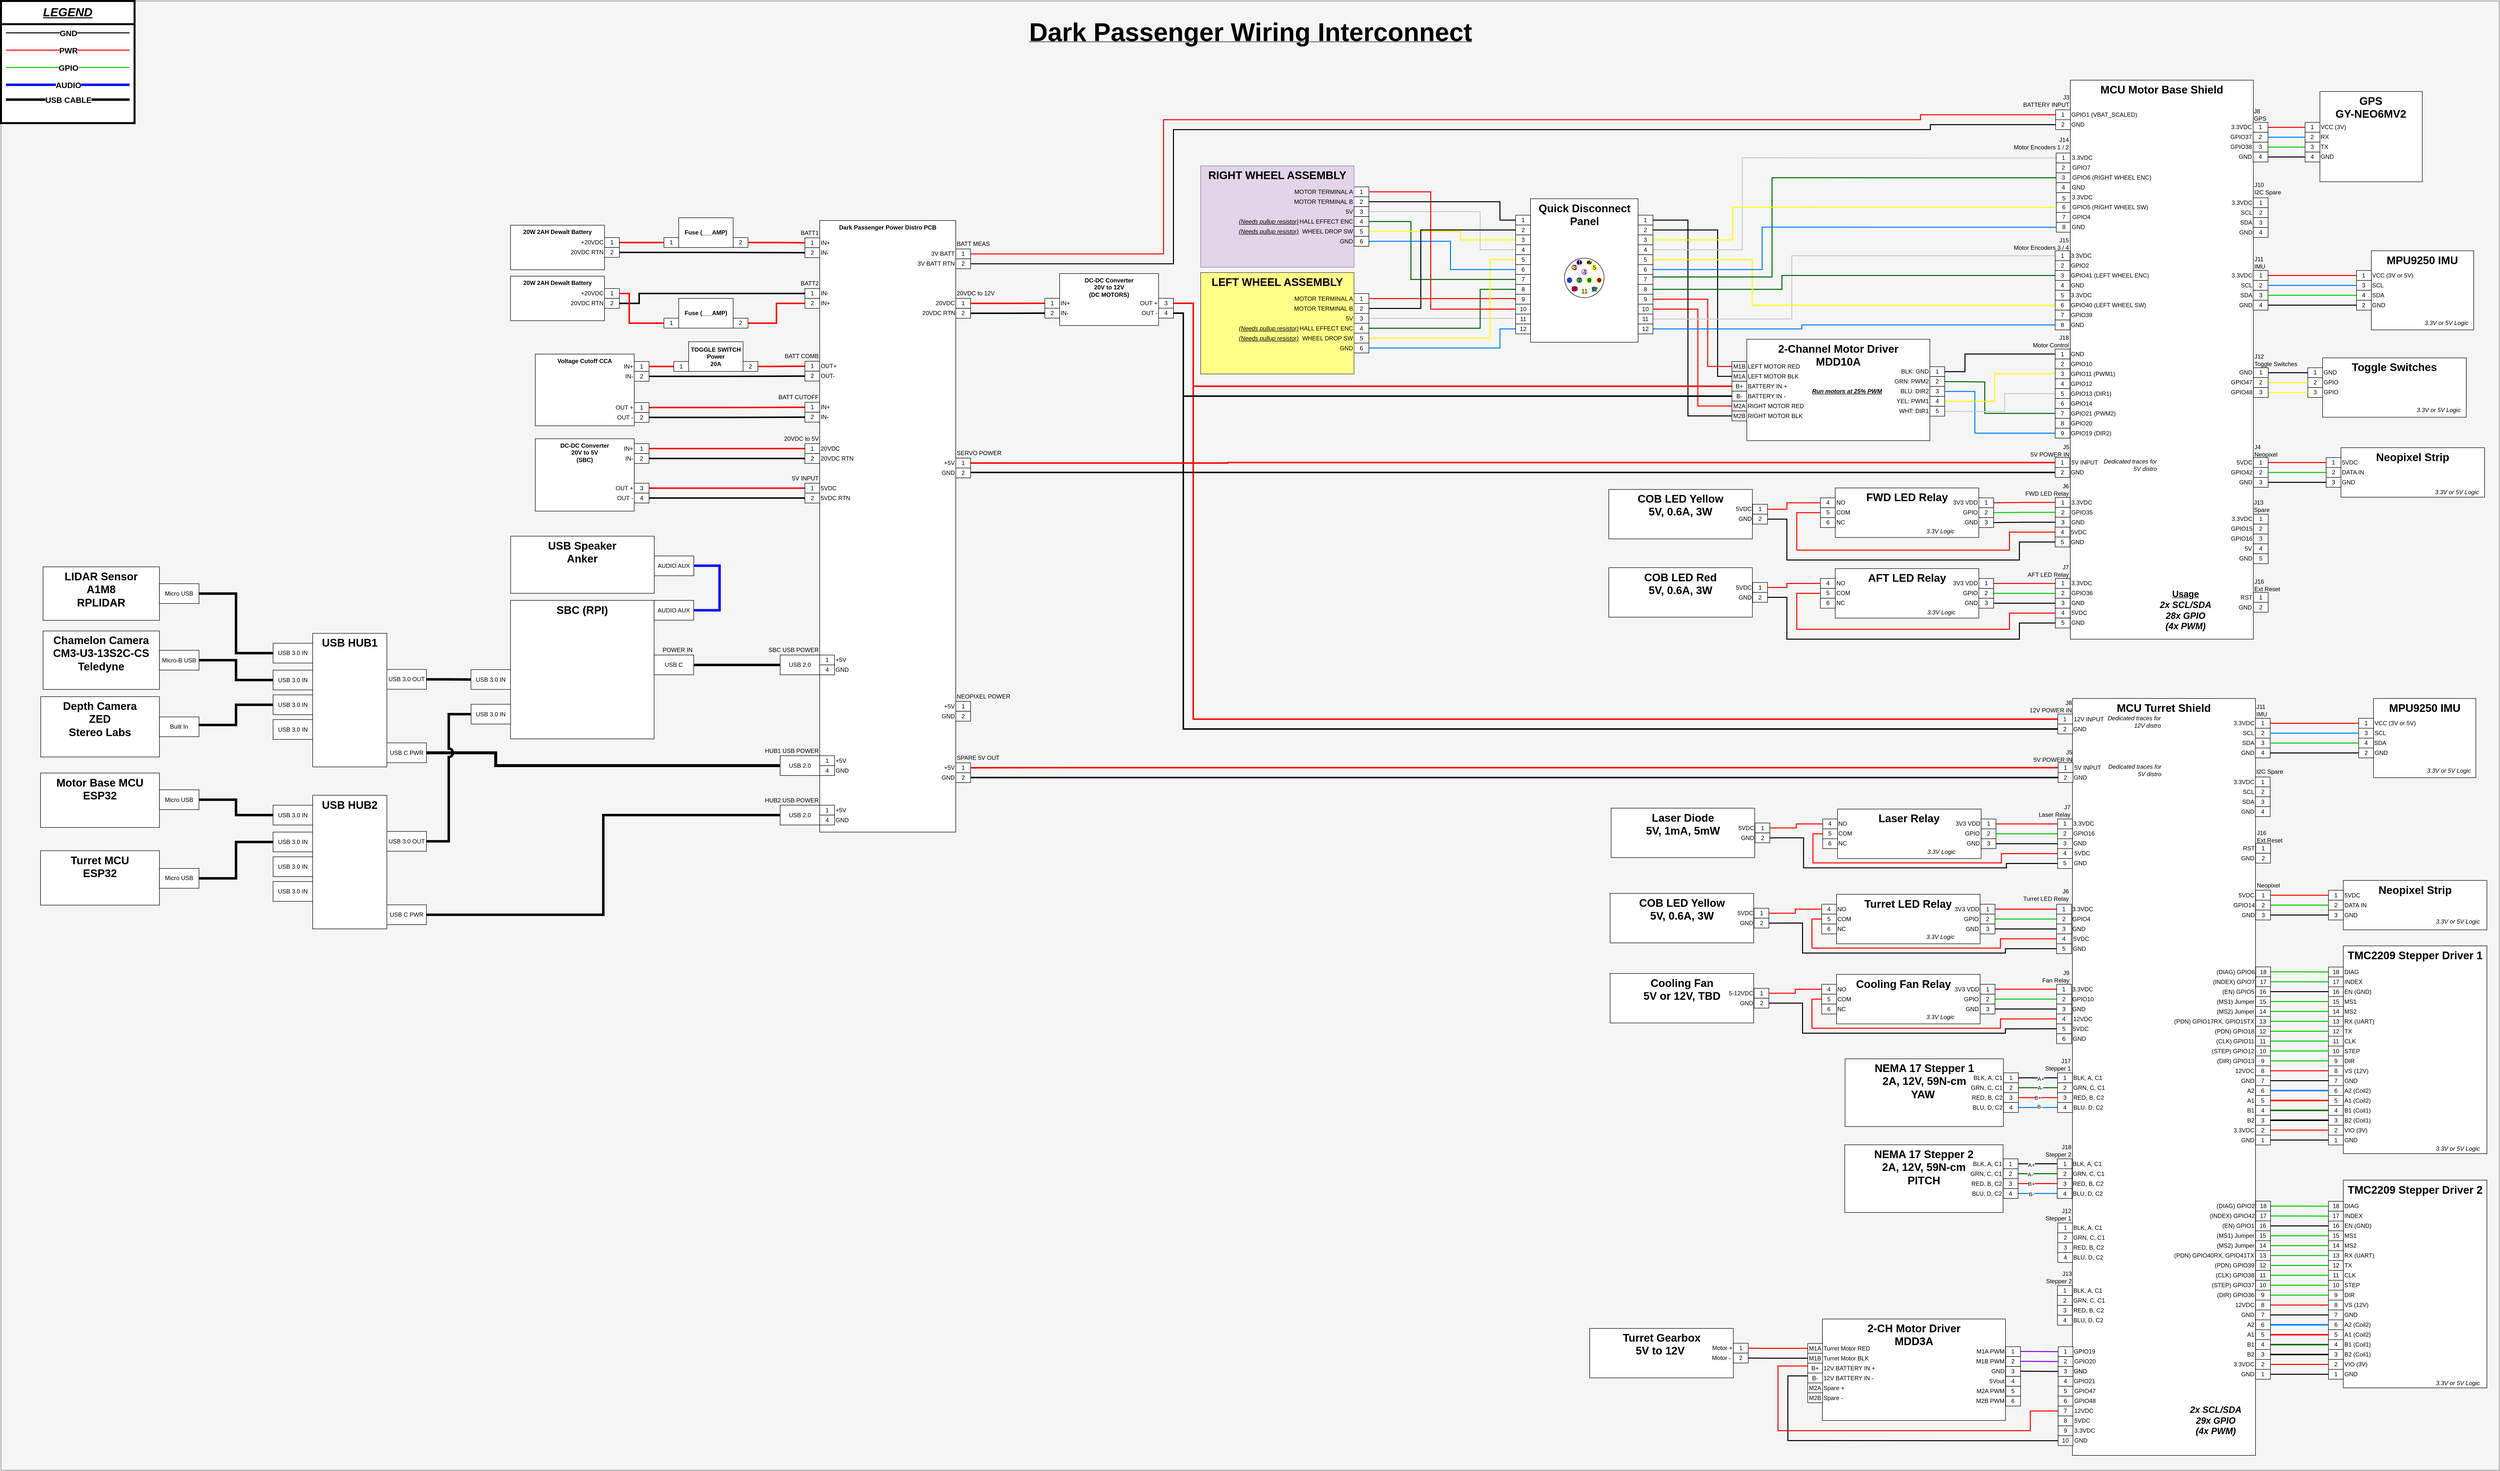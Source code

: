 <mxfile version="21.2.8" type="device">
  <diagram name="Page-1" id="o3p5K8Tt1Z_R2w1E8vlr">
    <mxGraphModel dx="6683" dy="-2386" grid="1" gridSize="10" guides="1" tooltips="1" connect="1" arrows="1" fold="1" page="1" pageScale="1" pageWidth="850" pageHeight="1100" math="0" shadow="0">
      <root>
        <mxCell id="0" />
        <mxCell id="1" parent="0" />
        <mxCell id="dscM8rg76Godcu62DQuX-150" value="" style="rounded=0;whiteSpace=wrap;html=1;fillColor=#f5f5f5;strokeColor=#666666;fontColor=#333333;" parent="1" vertex="1">
          <mxGeometry x="-4950" y="3520" width="5050" height="2970" as="geometry" />
        </mxCell>
        <mxCell id="L7wa7Tyh-o35zjqkGkjc-41" style="edgeStyle=orthogonalEdgeStyle;rounded=0;orthogonalLoop=1;jettySize=auto;html=1;exitX=1;exitY=0.5;exitDx=0;exitDy=0;entryX=0;entryY=0.5;entryDx=0;entryDy=0;strokeWidth=2;endArrow=none;endFill=0;strokeColor=#FF0000;" parent="1" source="d8nVm0N1XNumEtVjfZm5-10" target="L7wa7Tyh-o35zjqkGkjc-10" edge="1">
          <mxGeometry relative="1" as="geometry">
            <Array as="points">
              <mxPoint x="-1890" y="4122" />
              <mxPoint x="-1890" y="4123" />
            </Array>
            <mxPoint x="-2175.32" y="4093" as="sourcePoint" />
            <mxPoint x="-1695.32" y="4230" as="targetPoint" />
          </mxGeometry>
        </mxCell>
        <mxCell id="L7wa7Tyh-o35zjqkGkjc-1" value="&lt;span style=&quot;border-color: var(--border-color); font-size: 22px;&quot;&gt;Quick Disconnect Panel&lt;br&gt;&lt;/span&gt;" style="rounded=0;whiteSpace=wrap;html=1;fontSize=22;fontStyle=1;verticalAlign=top;" parent="1" vertex="1">
          <mxGeometry x="-1858.25" y="3919.75" width="217.5" height="290" as="geometry" />
        </mxCell>
        <mxCell id="U6dWhkP1gEBETSOiGGos-239" value="&lt;span style=&quot;border-color: var(--border-color); font-size: 22px;&quot;&gt;&lt;br&gt;&lt;/span&gt;" style="rounded=0;whiteSpace=wrap;html=1;fontSize=22;fontStyle=1;verticalAlign=top;strokeWidth=4;" parent="1" vertex="1">
          <mxGeometry x="-4950" y="3520" width="270" height="246.87" as="geometry" />
        </mxCell>
        <mxCell id="HGWdBmw_bZSqKYTKwmgM-591" value="&lt;span style=&quot;border-color: var(--border-color);&quot;&gt;TMC2209 Stepper Driver 1&lt;br&gt;&lt;/span&gt;" style="rounded=0;whiteSpace=wrap;html=1;fontSize=22;fontStyle=1;verticalAlign=top;" parent="1" vertex="1">
          <mxGeometry x="-215.25" y="5430" width="290.24" height="420" as="geometry" />
        </mxCell>
        <mxCell id="HGWdBmw_bZSqKYTKwmgM-345" value="&lt;span style=&quot;border-color: var(--border-color); font-size: 22px;&quot;&gt;MCU Turret Shield&lt;br&gt;&lt;/span&gt;" style="rounded=0;whiteSpace=wrap;html=1;fontSize=22;fontStyle=1;verticalAlign=top;" parent="1" vertex="1">
          <mxGeometry x="-762.75" y="4930" width="370" height="1530" as="geometry" />
        </mxCell>
        <mxCell id="wGONZpcAzqtdkxyUNHbw-5" style="edgeStyle=orthogonalEdgeStyle;rounded=0;orthogonalLoop=1;jettySize=auto;html=1;exitX=0;exitY=0.5;exitDx=0;exitDy=0;entryX=0;entryY=0.5;entryDx=0;entryDy=0;strokeWidth=3;endArrow=none;endFill=0;strokeColor=#FF3333;" parent="1" edge="1">
          <mxGeometry relative="1" as="geometry">
            <Array as="points">
              <mxPoint x="280" y="5" />
              <mxPoint x="280" y="55" />
            </Array>
            <mxPoint x="290" y="55.0" as="targetPoint" />
          </mxGeometry>
        </mxCell>
        <mxCell id="dscM8rg76Godcu62DQuX-223" value="&lt;span style=&quot;font-size: 52px;&quot;&gt;&lt;b&gt;Dark Passenger Wiring Interconnect&lt;/b&gt;&lt;/span&gt;" style="text;html=1;strokeColor=none;fillColor=none;align=center;verticalAlign=middle;whiteSpace=wrap;rounded=0;fontStyle=4" parent="1" vertex="1">
          <mxGeometry x="-2900" y="3530" width="952" height="106" as="geometry" />
        </mxCell>
        <mxCell id="d8nVm0N1XNumEtVjfZm5-1" value="&lt;span style=&quot;border-color: var(--border-color); font-size: 22px;&quot;&gt;2-Channel Motor Driver&lt;br&gt;MDD10A&lt;br&gt;&lt;/span&gt;" style="rounded=0;whiteSpace=wrap;html=1;fontSize=22;fontStyle=1;verticalAlign=top;" parent="1" vertex="1">
          <mxGeometry x="-1421" y="4203.75" width="370" height="205" as="geometry" />
        </mxCell>
        <mxCell id="d8nVm0N1XNumEtVjfZm5-9" value="Run motors at 25% PWM" style="text;html=1;strokeColor=none;fillColor=none;align=left;verticalAlign=middle;whiteSpace=wrap;rounded=0;fontStyle=7" parent="1" vertex="1">
          <mxGeometry x="-1291" y="4286.75" width="145" height="45" as="geometry" />
        </mxCell>
        <mxCell id="d8nVm0N1XNumEtVjfZm5-70" style="edgeStyle=orthogonalEdgeStyle;rounded=0;orthogonalLoop=1;jettySize=auto;html=1;exitX=1;exitY=0.5;exitDx=0;exitDy=0;entryX=0;entryY=0.5;entryDx=0;entryDy=0;strokeWidth=2;endArrow=none;endFill=0;strokeColor=#FF0000;" parent="1" source="L7wa7Tyh-o35zjqkGkjc-22" target="d8nVm0N1XNumEtVjfZm5-27" edge="1">
          <mxGeometry relative="1" as="geometry">
            <Array as="points">
              <mxPoint x="-1500" y="4123" />
              <mxPoint x="-1500" y="4259" />
            </Array>
          </mxGeometry>
        </mxCell>
        <mxCell id="d8nVm0N1XNumEtVjfZm5-10" value="1" style="rounded=0;whiteSpace=wrap;html=1;arcSize=27;glass=0;" parent="1" vertex="1">
          <mxGeometry x="-2215" y="4111.5" width="30" height="20" as="geometry" />
        </mxCell>
        <mxCell id="d8nVm0N1XNumEtVjfZm5-71" style="edgeStyle=orthogonalEdgeStyle;rounded=0;orthogonalLoop=1;jettySize=auto;html=1;exitX=1;exitY=0.5;exitDx=0;exitDy=0;entryX=0;entryY=0.5;entryDx=0;entryDy=0;strokeWidth=2;endArrow=none;endFill=0;" parent="1" source="L7wa7Tyh-o35zjqkGkjc-15" target="d8nVm0N1XNumEtVjfZm5-28" edge="1">
          <mxGeometry relative="1" as="geometry">
            <Array as="points">
              <mxPoint x="-1480" y="3983" />
              <mxPoint x="-1480" y="4279" />
            </Array>
          </mxGeometry>
        </mxCell>
        <mxCell id="d8nVm0N1XNumEtVjfZm5-11" value="2" style="rounded=0;whiteSpace=wrap;html=1;arcSize=27;glass=0;" parent="1" vertex="1">
          <mxGeometry x="-2215" y="4131.5" width="30" height="20" as="geometry" />
        </mxCell>
        <mxCell id="d8nVm0N1XNumEtVjfZm5-134" style="edgeStyle=orthogonalEdgeStyle;rounded=0;orthogonalLoop=1;jettySize=auto;html=1;exitX=1;exitY=0.5;exitDx=0;exitDy=0;entryX=0;entryY=0.5;entryDx=0;entryDy=0;strokeWidth=2;endArrow=none;endFill=0;strokeColor=#CCCCCC;" parent="1" source="d8nVm0N1XNumEtVjfZm5-12" target="L7wa7Tyh-o35zjqkGkjc-12" edge="1">
          <mxGeometry relative="1" as="geometry">
            <mxPoint x="-2139.96" y="4161.375" as="targetPoint" />
            <Array as="points">
              <mxPoint x="-1888" y="4162" />
              <mxPoint x="-1888" y="4163" />
            </Array>
          </mxGeometry>
        </mxCell>
        <mxCell id="d8nVm0N1XNumEtVjfZm5-12" value="3" style="rounded=0;whiteSpace=wrap;html=1;arcSize=27;glass=0;" parent="1" vertex="1">
          <mxGeometry x="-2215" y="4151.5" width="30" height="20" as="geometry" />
        </mxCell>
        <mxCell id="d8nVm0N1XNumEtVjfZm5-135" style="edgeStyle=orthogonalEdgeStyle;rounded=0;orthogonalLoop=1;jettySize=auto;html=1;exitX=1;exitY=0.5;exitDx=0;exitDy=0;entryX=0;entryY=0.5;entryDx=0;entryDy=0;strokeWidth=2;endArrow=none;endFill=0;strokeColor=#006600;" parent="1" source="d8nVm0N1XNumEtVjfZm5-13" target="L7wa7Tyh-o35zjqkGkjc-9" edge="1">
          <mxGeometry relative="1" as="geometry">
            <mxPoint x="-2139.84" y="4181.265" as="targetPoint" />
            <Array as="points">
              <mxPoint x="-1960" y="4182" />
              <mxPoint x="-1960" y="4103" />
            </Array>
          </mxGeometry>
        </mxCell>
        <mxCell id="d8nVm0N1XNumEtVjfZm5-13" value="4" style="rounded=0;whiteSpace=wrap;html=1;arcSize=27;glass=0;" parent="1" vertex="1">
          <mxGeometry x="-2215" y="4171.5" width="30" height="20" as="geometry" />
        </mxCell>
        <mxCell id="d8nVm0N1XNumEtVjfZm5-136" style="edgeStyle=orthogonalEdgeStyle;rounded=0;orthogonalLoop=1;jettySize=auto;html=1;exitX=1;exitY=0.5;exitDx=0;exitDy=0;entryX=0;entryY=0.5;entryDx=0;entryDy=0;strokeWidth=2;endArrow=none;endFill=0;strokeColor=#FFFF00;" parent="1" source="d8nVm0N1XNumEtVjfZm5-14" target="L7wa7Tyh-o35zjqkGkjc-6" edge="1">
          <mxGeometry relative="1" as="geometry">
            <mxPoint x="-2139.74" y="4200.815" as="targetPoint" />
            <Array as="points">
              <mxPoint x="-1940" y="4202" />
              <mxPoint x="-1940" y="4043" />
            </Array>
          </mxGeometry>
        </mxCell>
        <mxCell id="d8nVm0N1XNumEtVjfZm5-14" value="5" style="rounded=0;whiteSpace=wrap;html=1;arcSize=27;glass=0;" parent="1" vertex="1">
          <mxGeometry x="-2215" y="4191.5" width="30" height="20" as="geometry" />
        </mxCell>
        <mxCell id="d8nVm0N1XNumEtVjfZm5-137" style="edgeStyle=orthogonalEdgeStyle;rounded=0;orthogonalLoop=1;jettySize=auto;html=1;exitX=1;exitY=0.5;exitDx=0;exitDy=0;entryX=0;entryY=0.5;entryDx=0;entryDy=0;strokeWidth=2;endArrow=none;endFill=0;strokeColor=#007FFF;" parent="1" source="d8nVm0N1XNumEtVjfZm5-15" target="L7wa7Tyh-o35zjqkGkjc-13" edge="1">
          <mxGeometry relative="1" as="geometry">
            <mxPoint x="-2139.96" y="4220.96" as="targetPoint" />
            <Array as="points">
              <mxPoint x="-1920" y="4222" />
              <mxPoint x="-1920" y="4183" />
            </Array>
          </mxGeometry>
        </mxCell>
        <mxCell id="d8nVm0N1XNumEtVjfZm5-15" value="6" style="rounded=0;whiteSpace=wrap;html=1;arcSize=27;glass=0;" parent="1" vertex="1">
          <mxGeometry x="-2215" y="4211.5" width="30" height="20" as="geometry" />
        </mxCell>
        <mxCell id="d8nVm0N1XNumEtVjfZm5-16" value="&lt;span style=&quot;border-color: var(--border-color); font-size: 22px;&quot;&gt;LEFT WHEEL ASSEMBLY&lt;br&gt;&lt;/span&gt;" style="rounded=0;whiteSpace=wrap;html=1;fontSize=22;fontStyle=1;verticalAlign=top;fillColor=#ffff88;strokeColor=#36393d;" parent="1" vertex="1">
          <mxGeometry x="-2525" y="4069" width="310" height="205" as="geometry" />
        </mxCell>
        <mxCell id="d8nVm0N1XNumEtVjfZm5-18" value="MOTOR TERMINAL A" style="text;html=1;strokeColor=none;fillColor=none;align=right;verticalAlign=middle;whiteSpace=wrap;rounded=0;" parent="1" vertex="1">
          <mxGeometry x="-2345" y="4111.5" width="130" height="20" as="geometry" />
        </mxCell>
        <mxCell id="d8nVm0N1XNumEtVjfZm5-19" value="MOTOR TERMINAL B" style="text;html=1;strokeColor=none;fillColor=none;align=right;verticalAlign=middle;whiteSpace=wrap;rounded=0;" parent="1" vertex="1">
          <mxGeometry x="-2345" y="4131.5" width="130" height="20" as="geometry" />
        </mxCell>
        <mxCell id="d8nVm0N1XNumEtVjfZm5-20" value="5V" style="text;html=1;strokeColor=none;fillColor=none;align=right;verticalAlign=middle;whiteSpace=wrap;rounded=0;" parent="1" vertex="1">
          <mxGeometry x="-2235" y="4151.5" width="20" height="20" as="geometry" />
        </mxCell>
        <mxCell id="d8nVm0N1XNumEtVjfZm5-21" value="HALL EFFECT ENC" style="text;html=1;strokeColor=none;fillColor=none;align=right;verticalAlign=middle;whiteSpace=wrap;rounded=0;" parent="1" vertex="1">
          <mxGeometry x="-2335" y="4171.5" width="120" height="20" as="geometry" />
        </mxCell>
        <mxCell id="d8nVm0N1XNumEtVjfZm5-22" value="WHEEL DROP SW" style="text;html=1;strokeColor=none;fillColor=none;align=right;verticalAlign=middle;whiteSpace=wrap;rounded=0;" parent="1" vertex="1">
          <mxGeometry x="-2325" y="4191.5" width="110" height="20" as="geometry" />
        </mxCell>
        <mxCell id="d8nVm0N1XNumEtVjfZm5-23" value="GND" style="text;html=1;strokeColor=none;fillColor=none;align=right;verticalAlign=middle;whiteSpace=wrap;rounded=0;" parent="1" vertex="1">
          <mxGeometry x="-2245" y="4211.5" width="30" height="20" as="geometry" />
        </mxCell>
        <mxCell id="d8nVm0N1XNumEtVjfZm5-24" value="(Needs pullup resistor)" style="text;html=1;strokeColor=none;fillColor=none;align=right;verticalAlign=middle;whiteSpace=wrap;rounded=0;fontStyle=6" parent="1" vertex="1">
          <mxGeometry x="-2455" y="4171.5" width="130" height="20" as="geometry" />
        </mxCell>
        <mxCell id="d8nVm0N1XNumEtVjfZm5-26" value="(Needs pullup resistor)" style="text;html=1;strokeColor=none;fillColor=none;align=right;verticalAlign=middle;whiteSpace=wrap;rounded=0;fontStyle=6" parent="1" vertex="1">
          <mxGeometry x="-2455" y="4191.5" width="130" height="20" as="geometry" />
        </mxCell>
        <mxCell id="d8nVm0N1XNumEtVjfZm5-27" value="M1B" style="rounded=0;whiteSpace=wrap;html=1;arcSize=27;glass=0;" parent="1" vertex="1">
          <mxGeometry x="-1451" y="4248.75" width="30" height="20" as="geometry" />
        </mxCell>
        <mxCell id="d8nVm0N1XNumEtVjfZm5-28" value="M1A" style="rounded=0;whiteSpace=wrap;html=1;arcSize=27;glass=0;" parent="1" vertex="1">
          <mxGeometry x="-1451" y="4268.75" width="30" height="20" as="geometry" />
        </mxCell>
        <mxCell id="d8nVm0N1XNumEtVjfZm5-29" value="B+" style="rounded=0;whiteSpace=wrap;html=1;arcSize=27;glass=0;" parent="1" vertex="1">
          <mxGeometry x="-1451" y="4288.75" width="30" height="20" as="geometry" />
        </mxCell>
        <mxCell id="d8nVm0N1XNumEtVjfZm5-30" value="B-" style="rounded=0;whiteSpace=wrap;html=1;arcSize=27;glass=0;" parent="1" vertex="1">
          <mxGeometry x="-1451" y="4308.75" width="30" height="20" as="geometry" />
        </mxCell>
        <mxCell id="d8nVm0N1XNumEtVjfZm5-31" value="M2A" style="rounded=0;whiteSpace=wrap;html=1;arcSize=27;glass=0;" parent="1" vertex="1">
          <mxGeometry x="-1451" y="4328.75" width="30" height="20" as="geometry" />
        </mxCell>
        <mxCell id="d8nVm0N1XNumEtVjfZm5-32" value="M2B" style="rounded=0;whiteSpace=wrap;html=1;arcSize=27;glass=0;" parent="1" vertex="1">
          <mxGeometry x="-1451" y="4348.75" width="30" height="20" as="geometry" />
        </mxCell>
        <mxCell id="d8nVm0N1XNumEtVjfZm5-33" value="LEFT MOTOR RED" style="text;html=1;strokeColor=none;fillColor=none;align=left;verticalAlign=middle;whiteSpace=wrap;rounded=0;" parent="1" vertex="1">
          <mxGeometry x="-1421" y="4248.75" width="115" height="20" as="geometry" />
        </mxCell>
        <mxCell id="d8nVm0N1XNumEtVjfZm5-34" value="LEFT MOTOR BLK" style="text;html=1;strokeColor=none;fillColor=none;align=left;verticalAlign=middle;whiteSpace=wrap;rounded=0;" parent="1" vertex="1">
          <mxGeometry x="-1421" y="4268.75" width="115" height="20" as="geometry" />
        </mxCell>
        <mxCell id="d8nVm0N1XNumEtVjfZm5-35" value="BATTERY IN +" style="text;html=1;strokeColor=none;fillColor=none;align=left;verticalAlign=middle;whiteSpace=wrap;rounded=0;" parent="1" vertex="1">
          <mxGeometry x="-1421" y="4288.75" width="95" height="20" as="geometry" />
        </mxCell>
        <mxCell id="d8nVm0N1XNumEtVjfZm5-36" value="BATTERY IN -" style="text;html=1;strokeColor=none;fillColor=none;align=left;verticalAlign=middle;whiteSpace=wrap;rounded=0;" parent="1" vertex="1">
          <mxGeometry x="-1421" y="4308.75" width="85" height="20" as="geometry" />
        </mxCell>
        <mxCell id="d8nVm0N1XNumEtVjfZm5-37" value="RIGHT MOTOR RED" style="text;html=1;strokeColor=none;fillColor=none;align=left;verticalAlign=middle;whiteSpace=wrap;rounded=0;" parent="1" vertex="1">
          <mxGeometry x="-1421" y="4328.75" width="125" height="20" as="geometry" />
        </mxCell>
        <mxCell id="d8nVm0N1XNumEtVjfZm5-38" value="RIGHT MOTOR BLK" style="text;html=1;strokeColor=none;fillColor=none;align=left;verticalAlign=middle;whiteSpace=wrap;rounded=0;" parent="1" vertex="1">
          <mxGeometry x="-1421" y="4348.75" width="115" height="20" as="geometry" />
        </mxCell>
        <mxCell id="d8nVm0N1XNumEtVjfZm5-124" style="edgeStyle=orthogonalEdgeStyle;rounded=0;orthogonalLoop=1;jettySize=auto;html=1;exitX=1;exitY=0.5;exitDx=0;exitDy=0;entryX=0;entryY=0.5;entryDx=0;entryDy=0;strokeWidth=2;endArrow=none;endFill=0;" parent="1" source="d8nVm0N1XNumEtVjfZm5-43" target="HGWdBmw_bZSqKYTKwmgM-34" edge="1">
          <mxGeometry relative="1" as="geometry">
            <Array as="points">
              <mxPoint x="-980" y="4269" />
              <mxPoint x="-980" y="4234" />
            </Array>
          </mxGeometry>
        </mxCell>
        <mxCell id="d8nVm0N1XNumEtVjfZm5-43" value="1" style="rounded=0;whiteSpace=wrap;html=1;arcSize=27;glass=0;" parent="1" vertex="1">
          <mxGeometry x="-1051" y="4259.25" width="30" height="20" as="geometry" />
        </mxCell>
        <mxCell id="d8nVm0N1XNumEtVjfZm5-125" style="edgeStyle=orthogonalEdgeStyle;rounded=0;orthogonalLoop=1;jettySize=auto;html=1;exitX=1;exitY=0.5;exitDx=0;exitDy=0;entryX=0;entryY=0.5;entryDx=0;entryDy=0;strokeWidth=2;endArrow=none;endFill=0;strokeColor=#006600;" parent="1" source="d8nVm0N1XNumEtVjfZm5-44" target="HGWdBmw_bZSqKYTKwmgM-185" edge="1">
          <mxGeometry relative="1" as="geometry">
            <mxPoint x="-1140" y="4289" as="targetPoint" />
            <Array as="points">
              <mxPoint x="-1030" y="4289" />
              <mxPoint x="-940" y="4290" />
              <mxPoint x="-940" y="4354" />
            </Array>
          </mxGeometry>
        </mxCell>
        <mxCell id="d8nVm0N1XNumEtVjfZm5-44" value="2" style="rounded=0;whiteSpace=wrap;html=1;arcSize=27;glass=0;" parent="1" vertex="1">
          <mxGeometry x="-1051" y="4279.25" width="30" height="20" as="geometry" />
        </mxCell>
        <mxCell id="d8nVm0N1XNumEtVjfZm5-126" style="edgeStyle=orthogonalEdgeStyle;rounded=0;orthogonalLoop=1;jettySize=auto;html=1;exitX=1;exitY=0.5;exitDx=0;exitDy=0;entryX=0;entryY=0.5;entryDx=0;entryDy=0;strokeWidth=2;endArrow=none;endFill=0;strokeColor=#007FFF;" parent="1" source="d8nVm0N1XNumEtVjfZm5-45" target="HGWdBmw_bZSqKYTKwmgM-189" edge="1">
          <mxGeometry relative="1" as="geometry">
            <mxPoint x="-1140" y="4309" as="targetPoint" />
            <Array as="points">
              <mxPoint x="-960" y="4309" />
              <mxPoint x="-960" y="4394" />
            </Array>
          </mxGeometry>
        </mxCell>
        <mxCell id="d8nVm0N1XNumEtVjfZm5-45" value="3" style="rounded=0;whiteSpace=wrap;html=1;arcSize=27;glass=0;" parent="1" vertex="1">
          <mxGeometry x="-1051" y="4299.25" width="30" height="20" as="geometry" />
        </mxCell>
        <mxCell id="d8nVm0N1XNumEtVjfZm5-127" style="edgeStyle=orthogonalEdgeStyle;rounded=0;orthogonalLoop=1;jettySize=auto;html=1;exitX=1;exitY=0.5;exitDx=0;exitDy=0;entryX=0;entryY=0.5;entryDx=0;entryDy=0;strokeWidth=2;endArrow=none;endFill=0;strokeColor=#FFFF00;" parent="1" source="d8nVm0N1XNumEtVjfZm5-46" target="HGWdBmw_bZSqKYTKwmgM-178" edge="1">
          <mxGeometry relative="1" as="geometry">
            <mxPoint x="-1140" y="4329" as="targetPoint" />
            <Array as="points">
              <mxPoint x="-920" y="4329" />
              <mxPoint x="-920" y="4274" />
            </Array>
          </mxGeometry>
        </mxCell>
        <mxCell id="d8nVm0N1XNumEtVjfZm5-46" value="4" style="rounded=0;whiteSpace=wrap;html=1;arcSize=27;glass=0;" parent="1" vertex="1">
          <mxGeometry x="-1051" y="4319.25" width="30" height="20" as="geometry" />
        </mxCell>
        <mxCell id="d8nVm0N1XNumEtVjfZm5-128" style="edgeStyle=orthogonalEdgeStyle;rounded=0;orthogonalLoop=1;jettySize=auto;html=1;exitX=1;exitY=0.5;exitDx=0;exitDy=0;entryX=0;entryY=0.5;entryDx=0;entryDy=0;strokeWidth=2;endArrow=none;endFill=0;strokeColor=#CCCCCC;" parent="1" source="d8nVm0N1XNumEtVjfZm5-47" target="HGWdBmw_bZSqKYTKwmgM-181" edge="1">
          <mxGeometry relative="1" as="geometry">
            <mxPoint x="-1140" y="4349" as="targetPoint" />
            <Array as="points">
              <mxPoint x="-1050" y="4349" />
              <mxPoint x="-900" y="4350" />
              <mxPoint x="-900" y="4314" />
            </Array>
          </mxGeometry>
        </mxCell>
        <mxCell id="d8nVm0N1XNumEtVjfZm5-47" value="5" style="rounded=0;whiteSpace=wrap;html=1;arcSize=27;glass=0;" parent="1" vertex="1">
          <mxGeometry x="-1051" y="4339.25" width="30" height="20" as="geometry" />
        </mxCell>
        <mxCell id="d8nVm0N1XNumEtVjfZm5-48" value="BLK: GND" style="text;html=1;strokeColor=none;fillColor=none;align=right;verticalAlign=middle;whiteSpace=wrap;rounded=0;" parent="1" vertex="1">
          <mxGeometry x="-1111" y="4259.25" width="60" height="20" as="geometry" />
        </mxCell>
        <mxCell id="d8nVm0N1XNumEtVjfZm5-49" value="GRN: PWM2" style="text;html=1;strokeColor=none;fillColor=none;align=right;verticalAlign=middle;whiteSpace=wrap;rounded=0;" parent="1" vertex="1">
          <mxGeometry x="-1131" y="4279.25" width="80" height="20" as="geometry" />
        </mxCell>
        <mxCell id="d8nVm0N1XNumEtVjfZm5-50" value="BLU: DIR2" style="text;html=1;strokeColor=none;fillColor=none;align=right;verticalAlign=middle;whiteSpace=wrap;rounded=0;" parent="1" vertex="1">
          <mxGeometry x="-1111" y="4299.25" width="60" height="20" as="geometry" />
        </mxCell>
        <mxCell id="d8nVm0N1XNumEtVjfZm5-51" value="YEL: PWM1" style="text;html=1;strokeColor=none;fillColor=none;align=right;verticalAlign=middle;whiteSpace=wrap;rounded=0;" parent="1" vertex="1">
          <mxGeometry x="-1121" y="4319.25" width="70" height="20" as="geometry" />
        </mxCell>
        <mxCell id="d8nVm0N1XNumEtVjfZm5-52" value="WHT: DIR1" style="text;html=1;strokeColor=none;fillColor=none;align=right;verticalAlign=middle;whiteSpace=wrap;rounded=0;" parent="1" vertex="1">
          <mxGeometry x="-1121" y="4339.25" width="70" height="20" as="geometry" />
        </mxCell>
        <mxCell id="d8nVm0N1XNumEtVjfZm5-72" style="edgeStyle=orthogonalEdgeStyle;rounded=0;orthogonalLoop=1;jettySize=auto;html=1;exitX=1;exitY=0.5;exitDx=0;exitDy=0;entryX=0;entryY=0.5;entryDx=0;entryDy=0;strokeWidth=2;endArrow=none;endFill=0;strokeColor=#FF0000;" parent="1" source="L7wa7Tyh-o35zjqkGkjc-23" target="d8nVm0N1XNumEtVjfZm5-31" edge="1">
          <mxGeometry relative="1" as="geometry">
            <Array as="points">
              <mxPoint x="-1520" y="4143" />
              <mxPoint x="-1520" y="4339" />
            </Array>
          </mxGeometry>
        </mxCell>
        <mxCell id="d8nVm0N1XNumEtVjfZm5-55" value="1" style="rounded=0;whiteSpace=wrap;html=1;arcSize=27;glass=0;" parent="1" vertex="1">
          <mxGeometry x="-2215" y="3895.75" width="30" height="20" as="geometry" />
        </mxCell>
        <mxCell id="d8nVm0N1XNumEtVjfZm5-73" style="edgeStyle=orthogonalEdgeStyle;rounded=0;orthogonalLoop=1;jettySize=auto;html=1;exitX=1;exitY=0.5;exitDx=0;exitDy=0;entryX=0;entryY=0.5;entryDx=0;entryDy=0;strokeWidth=2;endArrow=none;endFill=0;" parent="1" source="L7wa7Tyh-o35zjqkGkjc-14" target="d8nVm0N1XNumEtVjfZm5-32" edge="1">
          <mxGeometry relative="1" as="geometry">
            <Array as="points">
              <mxPoint x="-1540" y="3963" />
              <mxPoint x="-1540" y="4359" />
            </Array>
          </mxGeometry>
        </mxCell>
        <mxCell id="d8nVm0N1XNumEtVjfZm5-56" value="2" style="rounded=0;whiteSpace=wrap;html=1;arcSize=27;glass=0;" parent="1" vertex="1">
          <mxGeometry x="-2215" y="3915.75" width="30" height="20" as="geometry" />
        </mxCell>
        <mxCell id="d8nVm0N1XNumEtVjfZm5-61" value="&lt;span style=&quot;border-color: var(--border-color); font-size: 22px;&quot;&gt;RIGHT WHEEL ASSEMBLY&lt;br&gt;&lt;/span&gt;" style="rounded=0;whiteSpace=wrap;html=1;fontSize=22;fontStyle=1;verticalAlign=top;fillColor=#e1d5e7;strokeColor=#9673a6;" parent="1" vertex="1">
          <mxGeometry x="-2525" y="3853.25" width="310" height="205" as="geometry" />
        </mxCell>
        <mxCell id="d8nVm0N1XNumEtVjfZm5-62" value="MOTOR TERMINAL A" style="text;html=1;strokeColor=none;fillColor=none;align=right;verticalAlign=middle;whiteSpace=wrap;rounded=0;" parent="1" vertex="1">
          <mxGeometry x="-2345" y="3895.75" width="130" height="20" as="geometry" />
        </mxCell>
        <mxCell id="d8nVm0N1XNumEtVjfZm5-63" value="MOTOR TERMINAL B" style="text;html=1;strokeColor=none;fillColor=none;align=right;verticalAlign=middle;whiteSpace=wrap;rounded=0;" parent="1" vertex="1">
          <mxGeometry x="-2345" y="3915.75" width="130" height="20" as="geometry" />
        </mxCell>
        <mxCell id="d8nVm0N1XNumEtVjfZm5-64" value="5V" style="text;html=1;strokeColor=none;fillColor=none;align=right;verticalAlign=middle;whiteSpace=wrap;rounded=0;" parent="1" vertex="1">
          <mxGeometry x="-2235" y="3935.75" width="20" height="20" as="geometry" />
        </mxCell>
        <mxCell id="d8nVm0N1XNumEtVjfZm5-65" value="HALL EFFECT ENC" style="text;html=1;strokeColor=none;fillColor=none;align=right;verticalAlign=middle;whiteSpace=wrap;rounded=0;" parent="1" vertex="1">
          <mxGeometry x="-2335" y="3955.75" width="120" height="20" as="geometry" />
        </mxCell>
        <mxCell id="d8nVm0N1XNumEtVjfZm5-66" value="WHEEL DROP SW" style="text;html=1;strokeColor=none;fillColor=none;align=right;verticalAlign=middle;whiteSpace=wrap;rounded=0;" parent="1" vertex="1">
          <mxGeometry x="-2325" y="3975.75" width="110" height="20" as="geometry" />
        </mxCell>
        <mxCell id="d8nVm0N1XNumEtVjfZm5-67" value="GND" style="text;html=1;strokeColor=none;fillColor=none;align=right;verticalAlign=middle;whiteSpace=wrap;rounded=0;" parent="1" vertex="1">
          <mxGeometry x="-2245" y="3995.75" width="30" height="20" as="geometry" />
        </mxCell>
        <mxCell id="d8nVm0N1XNumEtVjfZm5-68" value="(Needs pullup resistor)" style="text;html=1;strokeColor=none;fillColor=none;align=right;verticalAlign=middle;whiteSpace=wrap;rounded=0;fontStyle=6" parent="1" vertex="1">
          <mxGeometry x="-2455" y="3955.75" width="130" height="20" as="geometry" />
        </mxCell>
        <mxCell id="d8nVm0N1XNumEtVjfZm5-69" value="(Needs pullup resistor)" style="text;html=1;strokeColor=none;fillColor=none;align=right;verticalAlign=middle;whiteSpace=wrap;rounded=0;fontStyle=6" parent="1" vertex="1">
          <mxGeometry x="-2455" y="3975.75" width="130" height="20" as="geometry" />
        </mxCell>
        <mxCell id="d8nVm0N1XNumEtVjfZm5-149" style="edgeStyle=orthogonalEdgeStyle;rounded=0;orthogonalLoop=1;jettySize=auto;html=1;exitX=0;exitY=0.5;exitDx=0;exitDy=0;endArrow=none;endFill=0;strokeWidth=2;strokeColor=#CCCCCC;entryX=1;entryY=0.5;entryDx=0;entryDy=0;" parent="1" source="HGWdBmw_bZSqKYTKwmgM-200" target="L7wa7Tyh-o35zjqkGkjc-24" edge="1">
          <mxGeometry relative="1" as="geometry">
            <mxPoint x="-871.76" y="4058.13" as="sourcePoint" />
            <Array as="points">
              <mxPoint x="-1330" y="4035" />
              <mxPoint x="-1330" y="4163" />
            </Array>
            <mxPoint x="-1210" y="4040" as="targetPoint" />
          </mxGeometry>
        </mxCell>
        <mxCell id="d8nVm0N1XNumEtVjfZm5-97" value="5" style="rounded=0;whiteSpace=wrap;html=1;arcSize=27;glass=0;" parent="1" vertex="1">
          <mxGeometry x="-795.4" y="3907.35" width="30" height="23.5" as="geometry" />
        </mxCell>
        <mxCell id="d8nVm0N1XNumEtVjfZm5-150" style="edgeStyle=orthogonalEdgeStyle;rounded=0;orthogonalLoop=1;jettySize=auto;html=1;exitX=0;exitY=0.5;exitDx=0;exitDy=0;entryX=1;entryY=0.5;entryDx=0;entryDy=0;endArrow=none;endFill=0;strokeWidth=2;strokeColor=#006600;" parent="1" source="HGWdBmw_bZSqKYTKwmgM-202" target="L7wa7Tyh-o35zjqkGkjc-21" edge="1">
          <mxGeometry relative="1" as="geometry">
            <mxPoint x="-871.76" y="4076.38" as="sourcePoint" />
            <Array as="points">
              <mxPoint x="-1350" y="4075" />
              <mxPoint x="-1350" y="4103" />
            </Array>
            <mxPoint x="-912.06" y="4066.952" as="targetPoint" />
          </mxGeometry>
        </mxCell>
        <mxCell id="d8nVm0N1XNumEtVjfZm5-98" value="6" style="rounded=0;whiteSpace=wrap;html=1;arcSize=27;glass=0;" parent="1" vertex="1">
          <mxGeometry x="-795.4" y="3927.35" width="30" height="20" as="geometry" />
        </mxCell>
        <mxCell id="d8nVm0N1XNumEtVjfZm5-151" style="edgeStyle=orthogonalEdgeStyle;rounded=0;orthogonalLoop=1;jettySize=auto;html=1;exitX=0;exitY=0.5;exitDx=0;exitDy=0;entryX=1;entryY=0.5;entryDx=0;entryDy=0;endArrow=none;endFill=0;strokeWidth=2;strokeColor=#FFFF00;" parent="1" source="HGWdBmw_bZSqKYTKwmgM-208" target="L7wa7Tyh-o35zjqkGkjc-18" edge="1">
          <mxGeometry relative="1" as="geometry">
            <mxPoint x="-871.76" y="4096.38" as="sourcePoint" />
            <Array as="points">
              <mxPoint x="-1410" y="4135" />
              <mxPoint x="-1410" y="4043" />
            </Array>
            <mxPoint x="-912.06" y="4085.37" as="targetPoint" />
          </mxGeometry>
        </mxCell>
        <mxCell id="d8nVm0N1XNumEtVjfZm5-99" value="7" style="rounded=0;whiteSpace=wrap;html=1;arcSize=27;glass=0;" parent="1" vertex="1">
          <mxGeometry x="-795.4" y="3947.35" width="30" height="20" as="geometry" />
        </mxCell>
        <mxCell id="d8nVm0N1XNumEtVjfZm5-152" style="edgeStyle=orthogonalEdgeStyle;rounded=0;orthogonalLoop=1;jettySize=auto;html=1;exitX=0;exitY=0.5;exitDx=0;exitDy=0;entryX=1;entryY=0.5;entryDx=0;entryDy=0;endArrow=none;endFill=0;strokeWidth=2;strokeColor=#007FFF;" parent="1" source="HGWdBmw_bZSqKYTKwmgM-210" target="L7wa7Tyh-o35zjqkGkjc-25" edge="1">
          <mxGeometry relative="1" as="geometry">
            <mxPoint x="-871.76" y="4116.38" as="sourcePoint" />
            <Array as="points">
              <mxPoint x="-1310" y="4175" />
              <mxPoint x="-1310" y="4183" />
            </Array>
            <mxPoint x="-912.14" y="4102.366" as="targetPoint" />
          </mxGeometry>
        </mxCell>
        <mxCell id="d8nVm0N1XNumEtVjfZm5-100" value="8" style="rounded=0;whiteSpace=wrap;html=1;arcSize=27;glass=0;" parent="1" vertex="1">
          <mxGeometry x="-795.4" y="3967.35" width="30" height="20" as="geometry" />
        </mxCell>
        <mxCell id="d8nVm0N1XNumEtVjfZm5-139" style="edgeStyle=orthogonalEdgeStyle;rounded=0;orthogonalLoop=1;jettySize=auto;html=1;exitX=1;exitY=0.5;exitDx=0;exitDy=0;entryX=0;entryY=0.5;entryDx=0;entryDy=0;strokeWidth=2;endArrow=none;endFill=0;strokeColor=#CCCCCC;" parent="1" source="d8nVm0N1XNumEtVjfZm5-140" target="L7wa7Tyh-o35zjqkGkjc-5" edge="1">
          <mxGeometry relative="1" as="geometry">
            <mxPoint x="-2139.96" y="3945.625" as="targetPoint" />
            <Array as="points">
              <mxPoint x="-1960" y="3946" />
              <mxPoint x="-1960" y="4023" />
            </Array>
          </mxGeometry>
        </mxCell>
        <mxCell id="d8nVm0N1XNumEtVjfZm5-140" value="3" style="rounded=0;whiteSpace=wrap;html=1;arcSize=27;glass=0;" parent="1" vertex="1">
          <mxGeometry x="-2215" y="3935.75" width="30" height="20" as="geometry" />
        </mxCell>
        <mxCell id="d8nVm0N1XNumEtVjfZm5-141" style="edgeStyle=orthogonalEdgeStyle;rounded=0;orthogonalLoop=1;jettySize=auto;html=1;exitX=1;exitY=0.5;exitDx=0;exitDy=0;entryX=0;entryY=0.5;entryDx=0;entryDy=0;strokeWidth=2;endArrow=none;endFill=0;strokeColor=#006600;" parent="1" source="d8nVm0N1XNumEtVjfZm5-142" target="L7wa7Tyh-o35zjqkGkjc-8" edge="1">
          <mxGeometry relative="1" as="geometry">
            <mxPoint x="-2139.84" y="3965.515" as="targetPoint" />
            <Array as="points">
              <mxPoint x="-2100" y="3966" />
              <mxPoint x="-2100" y="4083" />
            </Array>
          </mxGeometry>
        </mxCell>
        <mxCell id="d8nVm0N1XNumEtVjfZm5-142" value="4" style="rounded=0;whiteSpace=wrap;html=1;arcSize=27;glass=0;" parent="1" vertex="1">
          <mxGeometry x="-2215" y="3955.75" width="30" height="20" as="geometry" />
        </mxCell>
        <mxCell id="d8nVm0N1XNumEtVjfZm5-143" style="edgeStyle=orthogonalEdgeStyle;rounded=0;orthogonalLoop=1;jettySize=auto;html=1;exitX=1;exitY=0.5;exitDx=0;exitDy=0;entryX=0;entryY=0.5;entryDx=0;entryDy=0;strokeWidth=2;endArrow=none;endFill=0;strokeColor=#FFFF00;" parent="1" source="d8nVm0N1XNumEtVjfZm5-144" target="L7wa7Tyh-o35zjqkGkjc-4" edge="1">
          <mxGeometry relative="1" as="geometry">
            <mxPoint x="-2139.74" y="3985.065" as="targetPoint" />
            <Array as="points">
              <mxPoint x="-2000" y="3986" />
              <mxPoint x="-2000" y="4003" />
            </Array>
          </mxGeometry>
        </mxCell>
        <mxCell id="d8nVm0N1XNumEtVjfZm5-144" value="5" style="rounded=0;whiteSpace=wrap;html=1;arcSize=27;glass=0;" parent="1" vertex="1">
          <mxGeometry x="-2215" y="3975.75" width="30" height="20" as="geometry" />
        </mxCell>
        <mxCell id="d8nVm0N1XNumEtVjfZm5-145" style="edgeStyle=orthogonalEdgeStyle;rounded=0;orthogonalLoop=1;jettySize=auto;html=1;exitX=1;exitY=0.5;exitDx=0;exitDy=0;entryX=0;entryY=0.5;entryDx=0;entryDy=0;strokeWidth=2;endArrow=none;endFill=0;strokeColor=#007FFF;" parent="1" source="d8nVm0N1XNumEtVjfZm5-146" target="L7wa7Tyh-o35zjqkGkjc-7" edge="1">
          <mxGeometry relative="1" as="geometry">
            <mxPoint x="-2139.96" y="4005.21" as="targetPoint" />
            <Array as="points">
              <mxPoint x="-2020" y="4006" />
              <mxPoint x="-2020" y="4063" />
            </Array>
          </mxGeometry>
        </mxCell>
        <mxCell id="d8nVm0N1XNumEtVjfZm5-146" value="6" style="rounded=0;whiteSpace=wrap;html=1;arcSize=27;glass=0;" parent="1" vertex="1">
          <mxGeometry x="-2215" y="3995.75" width="30" height="20" as="geometry" />
        </mxCell>
        <mxCell id="d8nVm0N1XNumEtVjfZm5-157" style="edgeStyle=orthogonalEdgeStyle;rounded=0;orthogonalLoop=1;jettySize=auto;html=1;exitX=0;exitY=0.5;exitDx=0;exitDy=0;entryX=1;entryY=0.5;entryDx=0;entryDy=0;endArrow=none;endFill=0;strokeWidth=2;strokeColor=#CCCCCC;" parent="1" source="d8nVm0N1XNumEtVjfZm5-158" target="L7wa7Tyh-o35zjqkGkjc-17" edge="1">
          <mxGeometry relative="1" as="geometry">
            <Array as="points">
              <mxPoint x="-850" y="3837" />
              <mxPoint x="-1430" y="3837" />
              <mxPoint x="-1430" y="4023" />
            </Array>
            <mxPoint x="-920.08" y="3882.096" as="targetPoint" />
          </mxGeometry>
        </mxCell>
        <mxCell id="d8nVm0N1XNumEtVjfZm5-158" value="1" style="rounded=0;whiteSpace=wrap;html=1;arcSize=27;glass=0;" parent="1" vertex="1">
          <mxGeometry x="-795.74" y="3827.35" width="30" height="20" as="geometry" />
        </mxCell>
        <mxCell id="d8nVm0N1XNumEtVjfZm5-159" style="edgeStyle=orthogonalEdgeStyle;rounded=0;orthogonalLoop=1;jettySize=auto;html=1;exitX=0;exitY=0.5;exitDx=0;exitDy=0;entryX=1;entryY=0.25;entryDx=0;entryDy=0;endArrow=none;endFill=0;strokeWidth=2;strokeColor=#006600;" parent="1" source="d8nVm0N1XNumEtVjfZm5-162" target="L7wa7Tyh-o35zjqkGkjc-20" edge="1">
          <mxGeometry relative="1" as="geometry">
            <Array as="points">
              <mxPoint x="-1370" y="3877" />
              <mxPoint x="-1370" y="4078" />
            </Array>
            <mxPoint x="-920.06" y="3898.642" as="targetPoint" />
          </mxGeometry>
        </mxCell>
        <mxCell id="d8nVm0N1XNumEtVjfZm5-160" value="2" style="rounded=0;whiteSpace=wrap;html=1;arcSize=27;glass=0;" parent="1" vertex="1">
          <mxGeometry x="-795.74" y="3847.35" width="30" height="20" as="geometry" />
        </mxCell>
        <mxCell id="d8nVm0N1XNumEtVjfZm5-161" style="edgeStyle=orthogonalEdgeStyle;rounded=0;orthogonalLoop=1;jettySize=auto;html=1;exitX=0;exitY=0.5;exitDx=0;exitDy=0;entryX=1;entryY=0.5;entryDx=0;entryDy=0;endArrow=none;endFill=0;strokeWidth=2;strokeColor=#FFFF00;" parent="1" source="d8nVm0N1XNumEtVjfZm5-98" target="L7wa7Tyh-o35zjqkGkjc-16" edge="1">
          <mxGeometry relative="1" as="geometry">
            <Array as="points">
              <mxPoint x="-830" y="3937" />
              <mxPoint x="-1450" y="3937" />
              <mxPoint x="-1450" y="4003" />
            </Array>
            <mxPoint x="-920.06" y="3917.06" as="targetPoint" />
          </mxGeometry>
        </mxCell>
        <mxCell id="d8nVm0N1XNumEtVjfZm5-162" value="3" style="rounded=0;whiteSpace=wrap;html=1;arcSize=27;glass=0;" parent="1" vertex="1">
          <mxGeometry x="-795.74" y="3867.35" width="30" height="20" as="geometry" />
        </mxCell>
        <mxCell id="d8nVm0N1XNumEtVjfZm5-163" style="edgeStyle=orthogonalEdgeStyle;rounded=0;orthogonalLoop=1;jettySize=auto;html=1;exitX=0;exitY=0.5;exitDx=0;exitDy=0;entryX=1;entryY=0.5;entryDx=0;entryDy=0;endArrow=none;endFill=0;strokeWidth=2;strokeColor=#007FFF;" parent="1" source="d8nVm0N1XNumEtVjfZm5-100" target="L7wa7Tyh-o35zjqkGkjc-19" edge="1">
          <mxGeometry relative="1" as="geometry">
            <Array as="points">
              <mxPoint x="-1390" y="3977" />
              <mxPoint x="-1390" y="4063" />
            </Array>
            <mxPoint x="-920.14" y="3934.056" as="targetPoint" />
          </mxGeometry>
        </mxCell>
        <mxCell id="d8nVm0N1XNumEtVjfZm5-164" value="4" style="rounded=0;whiteSpace=wrap;html=1;arcSize=27;glass=0;" parent="1" vertex="1">
          <mxGeometry x="-795.74" y="3887.35" width="30" height="20" as="geometry" />
        </mxCell>
        <mxCell id="d8nVm0N1XNumEtVjfZm5-258" value="DC-DC Converter&lt;br style=&quot;border-color: var(--border-color);&quot;&gt;20V to 12V&lt;br style=&quot;border-color: var(--border-color);&quot;&gt;(DC MOTORS)" style="rounded=0;whiteSpace=wrap;html=1;fontStyle=1;verticalAlign=top;" parent="1" vertex="1">
          <mxGeometry x="-2810" y="4071" width="200" height="105" as="geometry" />
        </mxCell>
        <mxCell id="U6dWhkP1gEBETSOiGGos-88" style="edgeStyle=orthogonalEdgeStyle;rounded=0;orthogonalLoop=1;jettySize=auto;html=1;exitX=1;exitY=0.5;exitDx=0;exitDy=0;entryX=0;entryY=0.5;entryDx=0;entryDy=0;strokeColor=#FF0000;strokeWidth=3;endArrow=none;endFill=0;" parent="1" source="d8nVm0N1XNumEtVjfZm5-259" target="d8nVm0N1XNumEtVjfZm5-29" edge="1">
          <mxGeometry relative="1" as="geometry">
            <Array as="points">
              <mxPoint x="-2540" y="4131" />
              <mxPoint x="-2540" y="4299" />
            </Array>
          </mxGeometry>
        </mxCell>
        <mxCell id="U6dWhkP1gEBETSOiGGos-90" style="edgeStyle=orthogonalEdgeStyle;rounded=0;orthogonalLoop=1;jettySize=auto;html=1;exitX=1;exitY=0.5;exitDx=0;exitDy=0;entryX=0;entryY=0.5;entryDx=0;entryDy=0;strokeColor=#FF0000;strokeWidth=3;endArrow=none;endFill=0;" parent="1" source="d8nVm0N1XNumEtVjfZm5-259" target="U6dWhkP1gEBETSOiGGos-33" edge="1">
          <mxGeometry relative="1" as="geometry">
            <Array as="points">
              <mxPoint x="-2540" y="4131" />
              <mxPoint x="-2540" y="4972" />
            </Array>
          </mxGeometry>
        </mxCell>
        <mxCell id="d8nVm0N1XNumEtVjfZm5-259" value="3" style="rounded=0;whiteSpace=wrap;html=1;arcSize=27;glass=0;" parent="1" vertex="1">
          <mxGeometry x="-2610" y="4121" width="30" height="20" as="geometry" />
        </mxCell>
        <mxCell id="U6dWhkP1gEBETSOiGGos-89" style="edgeStyle=orthogonalEdgeStyle;rounded=0;orthogonalLoop=1;jettySize=auto;html=1;exitX=1;exitY=0.5;exitDx=0;exitDy=0;entryX=0;entryY=0.5;entryDx=0;entryDy=0;strokeWidth=3;endArrow=none;endFill=0;" parent="1" source="d8nVm0N1XNumEtVjfZm5-260" target="d8nVm0N1XNumEtVjfZm5-30" edge="1">
          <mxGeometry relative="1" as="geometry">
            <Array as="points">
              <mxPoint x="-2560" y="4151" />
              <mxPoint x="-2560" y="4319" />
            </Array>
          </mxGeometry>
        </mxCell>
        <mxCell id="U6dWhkP1gEBETSOiGGos-91" style="edgeStyle=orthogonalEdgeStyle;rounded=0;orthogonalLoop=1;jettySize=auto;html=1;exitX=1;exitY=0.5;exitDx=0;exitDy=0;entryX=0;entryY=0.5;entryDx=0;entryDy=0;strokeWidth=3;endArrow=none;endFill=0;" parent="1" source="d8nVm0N1XNumEtVjfZm5-260" target="U6dWhkP1gEBETSOiGGos-34" edge="1">
          <mxGeometry relative="1" as="geometry">
            <Array as="points">
              <mxPoint x="-2560" y="4151" />
              <mxPoint x="-2560" y="4992" />
            </Array>
          </mxGeometry>
        </mxCell>
        <mxCell id="d8nVm0N1XNumEtVjfZm5-260" value="4" style="rounded=0;whiteSpace=wrap;html=1;arcSize=27;glass=0;" parent="1" vertex="1">
          <mxGeometry x="-2610" y="4141" width="30" height="20" as="geometry" />
        </mxCell>
        <mxCell id="d8nVm0N1XNumEtVjfZm5-261" value="OUT +" style="text;html=1;strokeColor=none;fillColor=none;align=right;verticalAlign=middle;whiteSpace=wrap;rounded=0;" parent="1" vertex="1">
          <mxGeometry x="-2660" y="4121" width="50" height="20" as="geometry" />
        </mxCell>
        <mxCell id="d8nVm0N1XNumEtVjfZm5-262" value="OUT -" style="text;html=1;strokeColor=none;fillColor=none;align=right;verticalAlign=middle;whiteSpace=wrap;rounded=0;" parent="1" vertex="1">
          <mxGeometry x="-2660" y="4141" width="50" height="20" as="geometry" />
        </mxCell>
        <mxCell id="d8nVm0N1XNumEtVjfZm5-263" value="1" style="rounded=0;whiteSpace=wrap;html=1;arcSize=27;glass=0;" parent="1" vertex="1">
          <mxGeometry x="-2840" y="4121" width="30" height="20" as="geometry" />
        </mxCell>
        <mxCell id="d8nVm0N1XNumEtVjfZm5-264" value="2" style="rounded=0;whiteSpace=wrap;html=1;arcSize=27;glass=0;" parent="1" vertex="1">
          <mxGeometry x="-2840" y="4141" width="30" height="20" as="geometry" />
        </mxCell>
        <mxCell id="d8nVm0N1XNumEtVjfZm5-265" value="IN+" style="text;html=1;strokeColor=none;fillColor=none;align=left;verticalAlign=middle;whiteSpace=wrap;rounded=0;" parent="1" vertex="1">
          <mxGeometry x="-2810" y="4121" width="50" height="20" as="geometry" />
        </mxCell>
        <mxCell id="d8nVm0N1XNumEtVjfZm5-266" value="IN-" style="text;html=1;strokeColor=none;fillColor=none;align=left;verticalAlign=middle;whiteSpace=wrap;rounded=0;" parent="1" vertex="1">
          <mxGeometry x="-2810" y="4141" width="50" height="20" as="geometry" />
        </mxCell>
        <mxCell id="d8nVm0N1XNumEtVjfZm5-305" style="edgeStyle=orthogonalEdgeStyle;rounded=0;orthogonalLoop=1;jettySize=auto;html=1;exitX=1;exitY=0.5;exitDx=0;exitDy=0;entryX=0;entryY=0.5;entryDx=0;entryDy=0;strokeWidth=3;endArrow=none;endFill=0;strokeColor=#FF0000;" parent="1" source="r5oz-NjX5YQHRKoIfu9k-39" target="d8nVm0N1XNumEtVjfZm5-263" edge="1">
          <mxGeometry relative="1" as="geometry">
            <mxPoint x="-2910" y="4143.5" as="sourcePoint" />
          </mxGeometry>
        </mxCell>
        <mxCell id="d8nVm0N1XNumEtVjfZm5-306" style="edgeStyle=orthogonalEdgeStyle;rounded=0;orthogonalLoop=1;jettySize=auto;html=1;exitX=1;exitY=0.5;exitDx=0;exitDy=0;entryX=0;entryY=0.5;entryDx=0;entryDy=0;strokeWidth=3;endArrow=none;endFill=0;" parent="1" source="r5oz-NjX5YQHRKoIfu9k-40" target="d8nVm0N1XNumEtVjfZm5-264" edge="1">
          <mxGeometry relative="1" as="geometry">
            <Array as="points">
              <mxPoint x="-2910" y="4151" />
              <mxPoint x="-2840" y="4151" />
            </Array>
            <mxPoint x="-2910" y="4163.5" as="sourcePoint" />
          </mxGeometry>
        </mxCell>
        <mxCell id="d8nVm0N1XNumEtVjfZm5-326" style="edgeStyle=orthogonalEdgeStyle;rounded=0;orthogonalLoop=1;jettySize=auto;html=1;exitX=1;exitY=0.5;exitDx=0;exitDy=0;entryX=0;entryY=0.5;entryDx=0;entryDy=0;strokeWidth=2;endArrow=none;endFill=0;" parent="1" source="r5oz-NjX5YQHRKoIfu9k-45" target="HGWdBmw_bZSqKYTKwmgM-54" edge="1">
          <mxGeometry relative="1" as="geometry">
            <Array as="points">
              <mxPoint x="-2580" y="4051" />
              <mxPoint x="-2580" y="3780" />
              <mxPoint x="-1050" y="3780" />
              <mxPoint x="-1050" y="3770" />
            </Array>
            <mxPoint x="-2580" y="3988.25" as="sourcePoint" />
            <mxPoint x="-1140" y="3780.0" as="targetPoint" />
          </mxGeometry>
        </mxCell>
        <mxCell id="d8nVm0N1XNumEtVjfZm5-325" style="edgeStyle=orthogonalEdgeStyle;rounded=0;orthogonalLoop=1;jettySize=auto;html=1;exitX=0;exitY=0.5;exitDx=0;exitDy=0;entryX=1;entryY=0.5;entryDx=0;entryDy=0;strokeWidth=2;endArrow=none;endFill=0;strokeColor=#FF0000;" parent="1" source="HGWdBmw_bZSqKYTKwmgM-53" target="r5oz-NjX5YQHRKoIfu9k-44" edge="1">
          <mxGeometry relative="1" as="geometry">
            <Array as="points">
              <mxPoint x="-1070" y="3750" />
              <mxPoint x="-1070" y="3760" />
              <mxPoint x="-2600" y="3760" />
              <mxPoint x="-2600" y="4031" />
            </Array>
            <mxPoint x="-2580" y="3968.25" as="targetPoint" />
            <mxPoint x="-1140" y="3760" as="sourcePoint" />
          </mxGeometry>
        </mxCell>
        <mxCell id="r5oz-NjX5YQHRKoIfu9k-1" value="Dark Passenger Power Distro PCB" style="rounded=0;whiteSpace=wrap;html=1;fontStyle=1;verticalAlign=top;" parent="1" vertex="1">
          <mxGeometry x="-3295" y="3963.75" width="275" height="1236.25" as="geometry" />
        </mxCell>
        <mxCell id="r5oz-NjX5YQHRKoIfu9k-2" value="1" style="rounded=0;whiteSpace=wrap;html=1;arcSize=27;glass=0;" parent="1" vertex="1">
          <mxGeometry x="-3325" y="3998.75" width="30" height="20" as="geometry" />
        </mxCell>
        <mxCell id="r5oz-NjX5YQHRKoIfu9k-3" value="2" style="rounded=0;whiteSpace=wrap;html=1;arcSize=27;glass=0;" parent="1" vertex="1">
          <mxGeometry x="-3325" y="4018.75" width="30" height="20" as="geometry" />
        </mxCell>
        <mxCell id="r5oz-NjX5YQHRKoIfu9k-4" value="IN+" style="text;html=1;strokeColor=none;fillColor=none;align=left;verticalAlign=middle;whiteSpace=wrap;rounded=0;" parent="1" vertex="1">
          <mxGeometry x="-3295" y="3998.75" width="50" height="20" as="geometry" />
        </mxCell>
        <mxCell id="r5oz-NjX5YQHRKoIfu9k-5" value="IN-" style="text;html=1;strokeColor=none;fillColor=none;align=left;verticalAlign=middle;whiteSpace=wrap;rounded=0;" parent="1" vertex="1">
          <mxGeometry x="-3295" y="4018.75" width="45" height="20" as="geometry" />
        </mxCell>
        <mxCell id="r5oz-NjX5YQHRKoIfu9k-6" value="BATT1" style="text;html=1;strokeColor=none;fillColor=none;align=right;verticalAlign=middle;whiteSpace=wrap;rounded=0;" parent="1" vertex="1">
          <mxGeometry x="-3345" y="3978.75" width="50" height="20" as="geometry" />
        </mxCell>
        <mxCell id="r5oz-NjX5YQHRKoIfu9k-12" value="1" style="rounded=0;whiteSpace=wrap;html=1;arcSize=27;glass=0;" parent="1" vertex="1">
          <mxGeometry x="-3325" y="4101.25" width="30" height="20" as="geometry" />
        </mxCell>
        <mxCell id="r5oz-NjX5YQHRKoIfu9k-13" value="2" style="rounded=0;whiteSpace=wrap;html=1;arcSize=27;glass=0;" parent="1" vertex="1">
          <mxGeometry x="-3325" y="4121.25" width="30" height="20" as="geometry" />
        </mxCell>
        <mxCell id="r5oz-NjX5YQHRKoIfu9k-14" value="IN-" style="text;html=1;strokeColor=none;fillColor=none;align=left;verticalAlign=middle;whiteSpace=wrap;rounded=0;" parent="1" vertex="1">
          <mxGeometry x="-3295" y="4101.25" width="50" height="20" as="geometry" />
        </mxCell>
        <mxCell id="r5oz-NjX5YQHRKoIfu9k-15" value="IN+" style="text;html=1;strokeColor=none;fillColor=none;align=left;verticalAlign=middle;whiteSpace=wrap;rounded=0;" parent="1" vertex="1">
          <mxGeometry x="-3295" y="4121.25" width="45" height="20" as="geometry" />
        </mxCell>
        <mxCell id="r5oz-NjX5YQHRKoIfu9k-16" value="BATT2" style="text;html=1;strokeColor=none;fillColor=none;align=right;verticalAlign=middle;whiteSpace=wrap;rounded=0;" parent="1" vertex="1">
          <mxGeometry x="-3345" y="4081.25" width="50" height="20" as="geometry" />
        </mxCell>
        <mxCell id="r5oz-NjX5YQHRKoIfu9k-19" value="1" style="rounded=0;whiteSpace=wrap;html=1;arcSize=27;glass=0;" parent="1" vertex="1">
          <mxGeometry x="-3325" y="4248.25" width="30" height="20" as="geometry" />
        </mxCell>
        <mxCell id="r5oz-NjX5YQHRKoIfu9k-20" value="2" style="rounded=0;whiteSpace=wrap;html=1;arcSize=27;glass=0;" parent="1" vertex="1">
          <mxGeometry x="-3325" y="4268.25" width="30" height="20" as="geometry" />
        </mxCell>
        <mxCell id="r5oz-NjX5YQHRKoIfu9k-21" value="OUT+" style="text;html=1;strokeColor=none;fillColor=none;align=left;verticalAlign=middle;whiteSpace=wrap;rounded=0;" parent="1" vertex="1">
          <mxGeometry x="-3295" y="4248.25" width="50" height="20" as="geometry" />
        </mxCell>
        <mxCell id="r5oz-NjX5YQHRKoIfu9k-22" value="OUT-" style="text;html=1;strokeColor=none;fillColor=none;align=left;verticalAlign=middle;whiteSpace=wrap;rounded=0;" parent="1" vertex="1">
          <mxGeometry x="-3295" y="4268.25" width="45" height="20" as="geometry" />
        </mxCell>
        <mxCell id="r5oz-NjX5YQHRKoIfu9k-23" value="BATT COMB" style="text;html=1;strokeColor=none;fillColor=none;align=right;verticalAlign=middle;whiteSpace=wrap;rounded=0;" parent="1" vertex="1">
          <mxGeometry x="-3370" y="4228.25" width="75" height="20" as="geometry" />
        </mxCell>
        <mxCell id="r5oz-NjX5YQHRKoIfu9k-24" value="1" style="rounded=0;whiteSpace=wrap;html=1;arcSize=27;glass=0;" parent="1" vertex="1">
          <mxGeometry x="-3325" y="4331.25" width="30" height="20" as="geometry" />
        </mxCell>
        <mxCell id="r5oz-NjX5YQHRKoIfu9k-25" value="2" style="rounded=0;whiteSpace=wrap;html=1;arcSize=27;glass=0;" parent="1" vertex="1">
          <mxGeometry x="-3325" y="4351.25" width="30" height="20" as="geometry" />
        </mxCell>
        <mxCell id="r5oz-NjX5YQHRKoIfu9k-26" value="IN+" style="text;html=1;strokeColor=none;fillColor=none;align=left;verticalAlign=middle;whiteSpace=wrap;rounded=0;" parent="1" vertex="1">
          <mxGeometry x="-3295" y="4331.25" width="50" height="20" as="geometry" />
        </mxCell>
        <mxCell id="r5oz-NjX5YQHRKoIfu9k-27" value="IN-" style="text;html=1;strokeColor=none;fillColor=none;align=left;verticalAlign=middle;whiteSpace=wrap;rounded=0;" parent="1" vertex="1">
          <mxGeometry x="-3295" y="4351.25" width="45" height="20" as="geometry" />
        </mxCell>
        <mxCell id="r5oz-NjX5YQHRKoIfu9k-28" value="BATT CUTOFF" style="text;html=1;strokeColor=none;fillColor=none;align=right;verticalAlign=middle;whiteSpace=wrap;rounded=0;" parent="1" vertex="1">
          <mxGeometry x="-3380" y="4311.25" width="85" height="20" as="geometry" />
        </mxCell>
        <mxCell id="r5oz-NjX5YQHRKoIfu9k-148" style="edgeStyle=orthogonalEdgeStyle;rounded=0;orthogonalLoop=1;jettySize=auto;html=1;exitX=0;exitY=0.5;exitDx=0;exitDy=0;entryX=1;entryY=0.5;entryDx=0;entryDy=0;endArrow=none;endFill=0;strokeWidth=3;strokeColor=#FF0000;" parent="1" source="r5oz-NjX5YQHRKoIfu9k-29" target="r5oz-NjX5YQHRKoIfu9k-144" edge="1">
          <mxGeometry relative="1" as="geometry" />
        </mxCell>
        <mxCell id="r5oz-NjX5YQHRKoIfu9k-29" value="1" style="rounded=0;whiteSpace=wrap;html=1;arcSize=27;glass=0;" parent="1" vertex="1">
          <mxGeometry x="-3325" y="4414.81" width="30" height="20" as="geometry" />
        </mxCell>
        <mxCell id="r5oz-NjX5YQHRKoIfu9k-149" style="edgeStyle=orthogonalEdgeStyle;rounded=0;orthogonalLoop=1;jettySize=auto;html=1;exitX=0;exitY=0.5;exitDx=0;exitDy=0;entryX=1;entryY=0.5;entryDx=0;entryDy=0;endArrow=none;endFill=0;strokeWidth=3;" parent="1" source="r5oz-NjX5YQHRKoIfu9k-30" target="r5oz-NjX5YQHRKoIfu9k-145" edge="1">
          <mxGeometry relative="1" as="geometry">
            <mxPoint x="-3620" y="4444.588" as="targetPoint" />
          </mxGeometry>
        </mxCell>
        <mxCell id="r5oz-NjX5YQHRKoIfu9k-30" value="2" style="rounded=0;whiteSpace=wrap;html=1;arcSize=27;glass=0;" parent="1" vertex="1">
          <mxGeometry x="-3325" y="4434.81" width="30" height="20" as="geometry" />
        </mxCell>
        <mxCell id="r5oz-NjX5YQHRKoIfu9k-31" value="20VDC" style="text;html=1;strokeColor=none;fillColor=none;align=left;verticalAlign=middle;whiteSpace=wrap;rounded=0;" parent="1" vertex="1">
          <mxGeometry x="-3295" y="4414.81" width="50" height="20" as="geometry" />
        </mxCell>
        <mxCell id="r5oz-NjX5YQHRKoIfu9k-32" value="20VDC RTN" style="text;html=1;strokeColor=none;fillColor=none;align=left;verticalAlign=middle;whiteSpace=wrap;rounded=0;" parent="1" vertex="1">
          <mxGeometry x="-3295" y="4434.81" width="72.5" height="20" as="geometry" />
        </mxCell>
        <mxCell id="r5oz-NjX5YQHRKoIfu9k-33" value="20VDC to 5V" style="text;html=1;strokeColor=none;fillColor=none;align=right;verticalAlign=middle;whiteSpace=wrap;rounded=0;" parent="1" vertex="1">
          <mxGeometry x="-3370" y="4394.81" width="75" height="20" as="geometry" />
        </mxCell>
        <mxCell id="r5oz-NjX5YQHRKoIfu9k-150" style="edgeStyle=orthogonalEdgeStyle;rounded=0;orthogonalLoop=1;jettySize=auto;html=1;exitX=0;exitY=0.5;exitDx=0;exitDy=0;entryX=1;entryY=0.5;entryDx=0;entryDy=0;endArrow=none;endFill=0;strokeWidth=3;strokeColor=#FF0000;" parent="1" source="r5oz-NjX5YQHRKoIfu9k-34" target="r5oz-NjX5YQHRKoIfu9k-136" edge="1">
          <mxGeometry relative="1" as="geometry">
            <mxPoint x="-3580" y="4514.81" as="targetPoint" />
          </mxGeometry>
        </mxCell>
        <mxCell id="r5oz-NjX5YQHRKoIfu9k-34" value="1" style="rounded=0;whiteSpace=wrap;html=1;arcSize=27;glass=0;" parent="1" vertex="1">
          <mxGeometry x="-3325" y="4494.81" width="30" height="20" as="geometry" />
        </mxCell>
        <mxCell id="r5oz-NjX5YQHRKoIfu9k-151" style="edgeStyle=orthogonalEdgeStyle;rounded=0;orthogonalLoop=1;jettySize=auto;html=1;exitX=0;exitY=0.5;exitDx=0;exitDy=0;entryX=1;entryY=0.5;entryDx=0;entryDy=0;endArrow=none;endFill=0;strokeWidth=3;" parent="1" source="r5oz-NjX5YQHRKoIfu9k-35" target="r5oz-NjX5YQHRKoIfu9k-137" edge="1">
          <mxGeometry relative="1" as="geometry">
            <mxPoint x="-3630" y="4524.588" as="targetPoint" />
          </mxGeometry>
        </mxCell>
        <mxCell id="r5oz-NjX5YQHRKoIfu9k-35" value="2" style="rounded=0;whiteSpace=wrap;html=1;arcSize=27;glass=0;" parent="1" vertex="1">
          <mxGeometry x="-3325" y="4514.81" width="30" height="20" as="geometry" />
        </mxCell>
        <mxCell id="r5oz-NjX5YQHRKoIfu9k-36" value="5VDC" style="text;html=1;strokeColor=none;fillColor=none;align=left;verticalAlign=middle;whiteSpace=wrap;rounded=0;" parent="1" vertex="1">
          <mxGeometry x="-3295" y="4494.81" width="50" height="20" as="geometry" />
        </mxCell>
        <mxCell id="r5oz-NjX5YQHRKoIfu9k-37" value="5VDC RTN" style="text;html=1;strokeColor=none;fillColor=none;align=left;verticalAlign=middle;whiteSpace=wrap;rounded=0;" parent="1" vertex="1">
          <mxGeometry x="-3295" y="4514.81" width="74.5" height="20" as="geometry" />
        </mxCell>
        <mxCell id="r5oz-NjX5YQHRKoIfu9k-38" value="5V INPUT" style="text;html=1;strokeColor=none;fillColor=none;align=right;verticalAlign=middle;whiteSpace=wrap;rounded=0;" parent="1" vertex="1">
          <mxGeometry x="-3380" y="4474.81" width="85" height="20" as="geometry" />
        </mxCell>
        <mxCell id="r5oz-NjX5YQHRKoIfu9k-39" value="1" style="rounded=0;whiteSpace=wrap;html=1;arcSize=27;glass=0;" parent="1" vertex="1">
          <mxGeometry x="-3020" y="4121.25" width="30" height="20" as="geometry" />
        </mxCell>
        <mxCell id="r5oz-NjX5YQHRKoIfu9k-40" value="2" style="rounded=0;whiteSpace=wrap;html=1;arcSize=27;glass=0;" parent="1" vertex="1">
          <mxGeometry x="-3020" y="4141.25" width="30" height="20" as="geometry" />
        </mxCell>
        <mxCell id="r5oz-NjX5YQHRKoIfu9k-41" value="20VDC" style="text;html=1;strokeColor=none;fillColor=none;align=right;verticalAlign=middle;whiteSpace=wrap;rounded=0;" parent="1" vertex="1">
          <mxGeometry x="-3070" y="4121.25" width="50" height="20" as="geometry" />
        </mxCell>
        <mxCell id="r5oz-NjX5YQHRKoIfu9k-42" value="20VDC RTN" style="text;html=1;strokeColor=none;fillColor=none;align=right;verticalAlign=middle;whiteSpace=wrap;rounded=0;" parent="1" vertex="1">
          <mxGeometry x="-3092.5" y="4141.25" width="72.5" height="20" as="geometry" />
        </mxCell>
        <mxCell id="r5oz-NjX5YQHRKoIfu9k-43" value="20VDC to 12V" style="text;html=1;strokeColor=none;fillColor=none;align=left;verticalAlign=middle;whiteSpace=wrap;rounded=0;" parent="1" vertex="1">
          <mxGeometry x="-3020" y="4101.25" width="90" height="20" as="geometry" />
        </mxCell>
        <mxCell id="r5oz-NjX5YQHRKoIfu9k-44" value="1" style="rounded=0;whiteSpace=wrap;html=1;arcSize=27;glass=0;" parent="1" vertex="1">
          <mxGeometry x="-3020" y="4021.25" width="30" height="20" as="geometry" />
        </mxCell>
        <mxCell id="r5oz-NjX5YQHRKoIfu9k-45" value="2" style="rounded=0;whiteSpace=wrap;html=1;arcSize=27;glass=0;" parent="1" vertex="1">
          <mxGeometry x="-3020" y="4041.25" width="30" height="20" as="geometry" />
        </mxCell>
        <mxCell id="r5oz-NjX5YQHRKoIfu9k-46" value="3V BATT" style="text;html=1;strokeColor=none;fillColor=none;align=right;verticalAlign=middle;whiteSpace=wrap;rounded=0;" parent="1" vertex="1">
          <mxGeometry x="-3070" y="4021.25" width="50" height="20" as="geometry" />
        </mxCell>
        <mxCell id="r5oz-NjX5YQHRKoIfu9k-47" value="3V BATT RTN" style="text;html=1;strokeColor=none;fillColor=none;align=right;verticalAlign=middle;whiteSpace=wrap;rounded=0;" parent="1" vertex="1">
          <mxGeometry x="-3100" y="4041.25" width="80" height="20" as="geometry" />
        </mxCell>
        <mxCell id="r5oz-NjX5YQHRKoIfu9k-48" value="BATT MEAS" style="text;html=1;strokeColor=none;fillColor=none;align=left;verticalAlign=middle;whiteSpace=wrap;rounded=0;" parent="1" vertex="1">
          <mxGeometry x="-3020" y="4001.25" width="70" height="20" as="geometry" />
        </mxCell>
        <mxCell id="r5oz-NjX5YQHRKoIfu9k-74" value="1" style="rounded=0;whiteSpace=wrap;html=1;arcSize=27;glass=0;" parent="1" vertex="1">
          <mxGeometry x="-3020" y="4935.79" width="30" height="20" as="geometry" />
        </mxCell>
        <mxCell id="r5oz-NjX5YQHRKoIfu9k-75" value="2" style="rounded=0;whiteSpace=wrap;html=1;arcSize=27;glass=0;" parent="1" vertex="1">
          <mxGeometry x="-3020" y="4955.79" width="30" height="20" as="geometry" />
        </mxCell>
        <mxCell id="r5oz-NjX5YQHRKoIfu9k-76" value="+5V" style="text;html=1;strokeColor=none;fillColor=none;align=right;verticalAlign=middle;whiteSpace=wrap;rounded=0;" parent="1" vertex="1">
          <mxGeometry x="-3050" y="4935.79" width="30" height="20" as="geometry" />
        </mxCell>
        <mxCell id="r5oz-NjX5YQHRKoIfu9k-77" value="GND" style="text;html=1;strokeColor=none;fillColor=none;align=right;verticalAlign=middle;whiteSpace=wrap;rounded=0;" parent="1" vertex="1">
          <mxGeometry x="-3050" y="4955.79" width="30" height="20" as="geometry" />
        </mxCell>
        <mxCell id="r5oz-NjX5YQHRKoIfu9k-78" value="NEOPIXEL POWER" style="text;html=1;strokeColor=none;fillColor=none;align=left;verticalAlign=middle;whiteSpace=wrap;rounded=0;" parent="1" vertex="1">
          <mxGeometry x="-3020" y="4915.79" width="120" height="20" as="geometry" />
        </mxCell>
        <mxCell id="U6dWhkP1gEBETSOiGGos-80" style="edgeStyle=orthogonalEdgeStyle;rounded=0;orthogonalLoop=1;jettySize=auto;html=1;exitX=1;exitY=0.5;exitDx=0;exitDy=0;entryX=0;entryY=0.5;entryDx=0;entryDy=0;strokeColor=#FF0000;strokeWidth=3;endArrow=none;endFill=0;" parent="1" source="r5oz-NjX5YQHRKoIfu9k-79" target="HGWdBmw_bZSqKYTKwmgM-250" edge="1">
          <mxGeometry relative="1" as="geometry">
            <Array as="points">
              <mxPoint x="-2470" y="4453" />
            </Array>
          </mxGeometry>
        </mxCell>
        <mxCell id="r5oz-NjX5YQHRKoIfu9k-79" value="1" style="rounded=0;whiteSpace=wrap;html=1;arcSize=27;glass=0;" parent="1" vertex="1">
          <mxGeometry x="-3020" y="4444" width="30" height="20" as="geometry" />
        </mxCell>
        <mxCell id="U6dWhkP1gEBETSOiGGos-81" style="edgeStyle=orthogonalEdgeStyle;rounded=0;orthogonalLoop=1;jettySize=auto;html=1;exitX=1;exitY=0.5;exitDx=0;exitDy=0;entryX=0;entryY=0.5;entryDx=0;entryDy=0;strokeWidth=3;endArrow=none;endFill=0;" parent="1" source="r5oz-NjX5YQHRKoIfu9k-80" target="HGWdBmw_bZSqKYTKwmgM-251" edge="1">
          <mxGeometry relative="1" as="geometry">
            <Array as="points">
              <mxPoint x="-2990" y="4473" />
            </Array>
          </mxGeometry>
        </mxCell>
        <mxCell id="r5oz-NjX5YQHRKoIfu9k-80" value="2" style="rounded=0;whiteSpace=wrap;html=1;arcSize=27;glass=0;" parent="1" vertex="1">
          <mxGeometry x="-3020" y="4464" width="30" height="20" as="geometry" />
        </mxCell>
        <mxCell id="r5oz-NjX5YQHRKoIfu9k-81" value="+5V" style="text;html=1;strokeColor=none;fillColor=none;align=right;verticalAlign=middle;whiteSpace=wrap;rounded=0;" parent="1" vertex="1">
          <mxGeometry x="-3050" y="4444" width="30" height="20" as="geometry" />
        </mxCell>
        <mxCell id="r5oz-NjX5YQHRKoIfu9k-82" value="GND" style="text;html=1;strokeColor=none;fillColor=none;align=right;verticalAlign=middle;whiteSpace=wrap;rounded=0;" parent="1" vertex="1">
          <mxGeometry x="-3050" y="4464" width="30" height="20" as="geometry" />
        </mxCell>
        <mxCell id="r5oz-NjX5YQHRKoIfu9k-83" value="SERVO POWER" style="text;html=1;strokeColor=none;fillColor=none;align=left;verticalAlign=middle;whiteSpace=wrap;rounded=0;" parent="1" vertex="1">
          <mxGeometry x="-3020" y="4424" width="120" height="20" as="geometry" />
        </mxCell>
        <mxCell id="r5oz-NjX5YQHRKoIfu9k-84" value="1" style="rounded=0;whiteSpace=wrap;html=1;arcSize=27;glass=0;" parent="1" vertex="1">
          <mxGeometry x="-3020" y="5060" width="30" height="20" as="geometry" />
        </mxCell>
        <mxCell id="r5oz-NjX5YQHRKoIfu9k-85" value="2" style="rounded=0;whiteSpace=wrap;html=1;arcSize=27;glass=0;" parent="1" vertex="1">
          <mxGeometry x="-3020" y="5080" width="30" height="20" as="geometry" />
        </mxCell>
        <mxCell id="r5oz-NjX5YQHRKoIfu9k-86" value="+5V" style="text;html=1;strokeColor=none;fillColor=none;align=right;verticalAlign=middle;whiteSpace=wrap;rounded=0;" parent="1" vertex="1">
          <mxGeometry x="-3050" y="5060" width="30" height="20" as="geometry" />
        </mxCell>
        <mxCell id="r5oz-NjX5YQHRKoIfu9k-87" value="GND" style="text;html=1;strokeColor=none;fillColor=none;align=right;verticalAlign=middle;whiteSpace=wrap;rounded=0;" parent="1" vertex="1">
          <mxGeometry x="-3050" y="5080" width="30" height="20" as="geometry" />
        </mxCell>
        <mxCell id="r5oz-NjX5YQHRKoIfu9k-88" value="SPARE 5V OUT" style="text;html=1;strokeColor=none;fillColor=none;align=left;verticalAlign=middle;whiteSpace=wrap;rounded=0;" parent="1" vertex="1">
          <mxGeometry x="-3020" y="5040" width="90" height="20" as="geometry" />
        </mxCell>
        <mxCell id="r5oz-NjX5YQHRKoIfu9k-89" value="Voltage Cutoff CCA" style="rounded=0;whiteSpace=wrap;html=1;fontStyle=1;verticalAlign=top;" parent="1" vertex="1">
          <mxGeometry x="-3870" y="4233.75" width="200" height="145" as="geometry" />
        </mxCell>
        <mxCell id="r5oz-NjX5YQHRKoIfu9k-133" style="edgeStyle=orthogonalEdgeStyle;rounded=0;orthogonalLoop=1;jettySize=auto;html=1;exitX=1;exitY=0.5;exitDx=0;exitDy=0;entryX=0;entryY=0.5;entryDx=0;entryDy=0;endArrow=none;endFill=0;strokeWidth=3;strokeColor=#FF0000;" parent="1" source="r5oz-NjX5YQHRKoIfu9k-90" target="r5oz-NjX5YQHRKoIfu9k-24" edge="1">
          <mxGeometry relative="1" as="geometry" />
        </mxCell>
        <mxCell id="r5oz-NjX5YQHRKoIfu9k-90" value="1" style="rounded=0;whiteSpace=wrap;html=1;arcSize=27;glass=0;" parent="1" vertex="1">
          <mxGeometry x="-3670" y="4331.75" width="30" height="20" as="geometry" />
        </mxCell>
        <mxCell id="r5oz-NjX5YQHRKoIfu9k-134" style="edgeStyle=orthogonalEdgeStyle;rounded=0;orthogonalLoop=1;jettySize=auto;html=1;exitX=1;exitY=0.5;exitDx=0;exitDy=0;entryX=0;entryY=0.5;entryDx=0;entryDy=0;endArrow=none;endFill=0;strokeWidth=3;" parent="1" source="r5oz-NjX5YQHRKoIfu9k-91" target="r5oz-NjX5YQHRKoIfu9k-25" edge="1">
          <mxGeometry relative="1" as="geometry" />
        </mxCell>
        <mxCell id="r5oz-NjX5YQHRKoIfu9k-91" value="2" style="rounded=0;whiteSpace=wrap;html=1;arcSize=27;glass=0;" parent="1" vertex="1">
          <mxGeometry x="-3670" y="4351.75" width="30" height="20" as="geometry" />
        </mxCell>
        <mxCell id="r5oz-NjX5YQHRKoIfu9k-92" value="OUT +" style="text;html=1;strokeColor=none;fillColor=none;align=right;verticalAlign=middle;whiteSpace=wrap;rounded=0;" parent="1" vertex="1">
          <mxGeometry x="-3720" y="4331.75" width="50" height="20" as="geometry" />
        </mxCell>
        <mxCell id="r5oz-NjX5YQHRKoIfu9k-93" value="OUT -" style="text;html=1;strokeColor=none;fillColor=none;align=right;verticalAlign=middle;whiteSpace=wrap;rounded=0;" parent="1" vertex="1">
          <mxGeometry x="-3720" y="4351.75" width="50" height="20" as="geometry" />
        </mxCell>
        <mxCell id="r5oz-NjX5YQHRKoIfu9k-98" value="1" style="rounded=0;whiteSpace=wrap;html=1;arcSize=27;glass=0;" parent="1" vertex="1">
          <mxGeometry x="-3670" y="4248.75" width="30" height="20" as="geometry" />
        </mxCell>
        <mxCell id="r5oz-NjX5YQHRKoIfu9k-132" style="edgeStyle=orthogonalEdgeStyle;rounded=0;orthogonalLoop=1;jettySize=auto;html=1;exitX=1;exitY=0.5;exitDx=0;exitDy=0;entryX=0;entryY=0.5;entryDx=0;entryDy=0;endArrow=none;endFill=0;strokeWidth=3;" parent="1" source="r5oz-NjX5YQHRKoIfu9k-99" target="r5oz-NjX5YQHRKoIfu9k-20" edge="1">
          <mxGeometry relative="1" as="geometry" />
        </mxCell>
        <mxCell id="r5oz-NjX5YQHRKoIfu9k-99" value="2" style="rounded=0;whiteSpace=wrap;html=1;arcSize=27;glass=0;" parent="1" vertex="1">
          <mxGeometry x="-3670" y="4268.75" width="30" height="20" as="geometry" />
        </mxCell>
        <mxCell id="r5oz-NjX5YQHRKoIfu9k-100" value="IN+" style="text;html=1;strokeColor=none;fillColor=none;align=right;verticalAlign=middle;whiteSpace=wrap;rounded=0;" parent="1" vertex="1">
          <mxGeometry x="-3720" y="4248.75" width="50" height="20" as="geometry" />
        </mxCell>
        <mxCell id="r5oz-NjX5YQHRKoIfu9k-101" value="IN-" style="text;html=1;strokeColor=none;fillColor=none;align=right;verticalAlign=middle;whiteSpace=wrap;rounded=0;" parent="1" vertex="1">
          <mxGeometry x="-3720" y="4268.75" width="50" height="20" as="geometry" />
        </mxCell>
        <mxCell id="r5oz-NjX5YQHRKoIfu9k-105" value="TOGGLE SWITCH&lt;br style=&quot;border-color: var(--border-color);&quot;&gt;Power&lt;br style=&quot;border-color: var(--border-color);&quot;&gt;20A" style="rounded=0;whiteSpace=wrap;html=1;fontStyle=1" parent="1" vertex="1">
          <mxGeometry x="-3560" y="4208.75" width="110" height="60" as="geometry" />
        </mxCell>
        <mxCell id="r5oz-NjX5YQHRKoIfu9k-106" value="1" style="rounded=0;whiteSpace=wrap;html=1;arcSize=27;glass=0;" parent="1" vertex="1">
          <mxGeometry x="-3590" y="4248.75" width="30" height="20" as="geometry" />
        </mxCell>
        <mxCell id="r5oz-NjX5YQHRKoIfu9k-107" value="2" style="rounded=0;whiteSpace=wrap;html=1;arcSize=27;glass=0;" parent="1" vertex="1">
          <mxGeometry x="-3450" y="4248.75" width="30" height="20" as="geometry" />
        </mxCell>
        <mxCell id="r5oz-NjX5YQHRKoIfu9k-108" value="&lt;b&gt;20W 2AH Dewalt Battery&lt;br&gt;&lt;/b&gt;" style="rounded=0;whiteSpace=wrap;html=1;verticalAlign=top;" parent="1" vertex="1">
          <mxGeometry x="-3920" y="3973.25" width="190" height="90" as="geometry" />
        </mxCell>
        <mxCell id="r5oz-NjX5YQHRKoIfu9k-109" value="Fuse (___AMP)" style="rounded=0;whiteSpace=wrap;html=1;fontStyle=1" parent="1" vertex="1">
          <mxGeometry x="-3580" y="3958.25" width="110" height="60" as="geometry" />
        </mxCell>
        <mxCell id="r5oz-NjX5YQHRKoIfu9k-110" style="edgeStyle=orthogonalEdgeStyle;rounded=0;orthogonalLoop=1;jettySize=auto;html=1;exitX=1;exitY=0.5;exitDx=0;exitDy=0;entryX=0;entryY=0.5;entryDx=0;entryDy=0;strokeWidth=3;endArrow=none;endFill=0;strokeColor=#FF0000;" parent="1" source="r5oz-NjX5YQHRKoIfu9k-111" target="r5oz-NjX5YQHRKoIfu9k-115" edge="1">
          <mxGeometry relative="1" as="geometry" />
        </mxCell>
        <mxCell id="r5oz-NjX5YQHRKoIfu9k-111" value="1" style="rounded=0;whiteSpace=wrap;html=1;arcSize=27;glass=0;" parent="1" vertex="1">
          <mxGeometry x="-3730" y="3998.25" width="30" height="20" as="geometry" />
        </mxCell>
        <mxCell id="r5oz-NjX5YQHRKoIfu9k-118" style="edgeStyle=orthogonalEdgeStyle;rounded=0;orthogonalLoop=1;jettySize=auto;html=1;exitX=1;exitY=0.5;exitDx=0;exitDy=0;entryX=0;entryY=0.5;entryDx=0;entryDy=0;endArrow=none;endFill=0;strokeWidth=3;" parent="1" source="r5oz-NjX5YQHRKoIfu9k-112" target="r5oz-NjX5YQHRKoIfu9k-3" edge="1">
          <mxGeometry relative="1" as="geometry" />
        </mxCell>
        <mxCell id="r5oz-NjX5YQHRKoIfu9k-112" value="2" style="rounded=0;whiteSpace=wrap;html=1;arcSize=27;glass=0;" parent="1" vertex="1">
          <mxGeometry x="-3730" y="4018.25" width="30" height="20" as="geometry" />
        </mxCell>
        <mxCell id="r5oz-NjX5YQHRKoIfu9k-113" value="+20VDC" style="text;html=1;strokeColor=none;fillColor=none;align=right;verticalAlign=middle;whiteSpace=wrap;rounded=0;" parent="1" vertex="1">
          <mxGeometry x="-3800" y="3998.25" width="70" height="20" as="geometry" />
        </mxCell>
        <mxCell id="r5oz-NjX5YQHRKoIfu9k-114" value="20VDC RTN" style="text;html=1;strokeColor=none;fillColor=none;align=right;verticalAlign=middle;whiteSpace=wrap;rounded=0;" parent="1" vertex="1">
          <mxGeometry x="-3800" y="4018.25" width="70" height="20" as="geometry" />
        </mxCell>
        <mxCell id="r5oz-NjX5YQHRKoIfu9k-115" value="1" style="rounded=0;whiteSpace=wrap;html=1;arcSize=27;glass=0;" parent="1" vertex="1">
          <mxGeometry x="-3610" y="3998.25" width="30" height="20" as="geometry" />
        </mxCell>
        <mxCell id="r5oz-NjX5YQHRKoIfu9k-116" value="2" style="rounded=0;whiteSpace=wrap;html=1;arcSize=27;glass=0;" parent="1" vertex="1">
          <mxGeometry x="-3470" y="3998.25" width="30" height="20" as="geometry" />
        </mxCell>
        <mxCell id="r5oz-NjX5YQHRKoIfu9k-119" value="&lt;b&gt;20W 2AH Dewalt Battery&lt;br&gt;&lt;/b&gt;" style="rounded=0;whiteSpace=wrap;html=1;verticalAlign=top;" parent="1" vertex="1">
          <mxGeometry x="-3920" y="4076.25" width="190" height="90" as="geometry" />
        </mxCell>
        <mxCell id="r5oz-NjX5YQHRKoIfu9k-122" value="1" style="rounded=0;whiteSpace=wrap;html=1;arcSize=27;glass=0;" parent="1" vertex="1">
          <mxGeometry x="-3730" y="4101.25" width="30" height="20" as="geometry" />
        </mxCell>
        <mxCell id="r5oz-NjX5YQHRKoIfu9k-129" style="edgeStyle=orthogonalEdgeStyle;rounded=0;orthogonalLoop=1;jettySize=auto;html=1;exitX=1;exitY=0.5;exitDx=0;exitDy=0;entryX=0;entryY=0.5;entryDx=0;entryDy=0;endArrow=none;endFill=0;strokeWidth=3;" parent="1" source="r5oz-NjX5YQHRKoIfu9k-123" target="r5oz-NjX5YQHRKoIfu9k-12" edge="1">
          <mxGeometry relative="1" as="geometry">
            <Array as="points">
              <mxPoint x="-3660" y="4131" />
              <mxPoint x="-3660" y="4111" />
            </Array>
          </mxGeometry>
        </mxCell>
        <mxCell id="r5oz-NjX5YQHRKoIfu9k-123" value="2" style="rounded=0;whiteSpace=wrap;html=1;arcSize=27;glass=0;" parent="1" vertex="1">
          <mxGeometry x="-3730" y="4121.25" width="30" height="20" as="geometry" />
        </mxCell>
        <mxCell id="r5oz-NjX5YQHRKoIfu9k-124" value="+20VDC" style="text;html=1;strokeColor=none;fillColor=none;align=right;verticalAlign=middle;whiteSpace=wrap;rounded=0;" parent="1" vertex="1">
          <mxGeometry x="-3800" y="4101.25" width="70" height="20" as="geometry" />
        </mxCell>
        <mxCell id="r5oz-NjX5YQHRKoIfu9k-125" value="20VDC RTN" style="text;html=1;strokeColor=none;fillColor=none;align=right;verticalAlign=middle;whiteSpace=wrap;rounded=0;" parent="1" vertex="1">
          <mxGeometry x="-3800" y="4121.25" width="70" height="20" as="geometry" />
        </mxCell>
        <mxCell id="r5oz-NjX5YQHRKoIfu9k-135" value="DC-DC Converter&lt;br style=&quot;border-color: var(--border-color);&quot;&gt;20V to 5V&lt;br style=&quot;border-color: var(--border-color);&quot;&gt;(SBC)" style="rounded=0;whiteSpace=wrap;html=1;fontStyle=1;verticalAlign=top;" parent="1" vertex="1">
          <mxGeometry x="-3870" y="4404.87" width="200" height="146.32" as="geometry" />
        </mxCell>
        <mxCell id="r5oz-NjX5YQHRKoIfu9k-136" value="3" style="rounded=0;whiteSpace=wrap;html=1;arcSize=27;glass=0;" parent="1" vertex="1">
          <mxGeometry x="-3670" y="4494.81" width="30" height="20" as="geometry" />
        </mxCell>
        <mxCell id="r5oz-NjX5YQHRKoIfu9k-137" value="4" style="rounded=0;whiteSpace=wrap;html=1;arcSize=27;glass=0;" parent="1" vertex="1">
          <mxGeometry x="-3670" y="4514.81" width="30" height="20" as="geometry" />
        </mxCell>
        <mxCell id="r5oz-NjX5YQHRKoIfu9k-138" value="OUT +" style="text;html=1;strokeColor=none;fillColor=none;align=right;verticalAlign=middle;whiteSpace=wrap;rounded=0;" parent="1" vertex="1">
          <mxGeometry x="-3720" y="4494.81" width="50" height="20" as="geometry" />
        </mxCell>
        <mxCell id="r5oz-NjX5YQHRKoIfu9k-139" value="OUT -" style="text;html=1;strokeColor=none;fillColor=none;align=right;verticalAlign=middle;whiteSpace=wrap;rounded=0;" parent="1" vertex="1">
          <mxGeometry x="-3720" y="4514.81" width="50" height="20" as="geometry" />
        </mxCell>
        <mxCell id="r5oz-NjX5YQHRKoIfu9k-144" value="1" style="rounded=0;whiteSpace=wrap;html=1;arcSize=27;glass=0;" parent="1" vertex="1">
          <mxGeometry x="-3670" y="4414.81" width="30" height="20" as="geometry" />
        </mxCell>
        <mxCell id="r5oz-NjX5YQHRKoIfu9k-145" value="2" style="rounded=0;whiteSpace=wrap;html=1;arcSize=27;glass=0;" parent="1" vertex="1">
          <mxGeometry x="-3670" y="4434.81" width="30" height="20" as="geometry" />
        </mxCell>
        <mxCell id="r5oz-NjX5YQHRKoIfu9k-146" value="IN+" style="text;html=1;strokeColor=none;fillColor=none;align=right;verticalAlign=middle;whiteSpace=wrap;rounded=0;" parent="1" vertex="1">
          <mxGeometry x="-3720" y="4414.81" width="50" height="20" as="geometry" />
        </mxCell>
        <mxCell id="r5oz-NjX5YQHRKoIfu9k-147" value="IN-" style="text;html=1;strokeColor=none;fillColor=none;align=right;verticalAlign=middle;whiteSpace=wrap;rounded=0;" parent="1" vertex="1">
          <mxGeometry x="-3720" y="4434.81" width="50" height="20" as="geometry" />
        </mxCell>
        <mxCell id="b5lcpwxID4FFxWcjBPYs-1" style="edgeStyle=orthogonalEdgeStyle;rounded=0;orthogonalLoop=1;jettySize=auto;html=1;exitX=1;exitY=0.5;exitDx=0;exitDy=0;entryX=0;entryY=0.5;entryDx=0;entryDy=0;endArrow=none;endFill=0;strokeWidth=3;strokeColor=#FF0000;" parent="1" source="r5oz-NjX5YQHRKoIfu9k-116" target="r5oz-NjX5YQHRKoIfu9k-2" edge="1">
          <mxGeometry relative="1" as="geometry">
            <mxPoint x="-3440" y="4007.25" as="sourcePoint" />
            <mxPoint x="-3325" y="4008.25" as="targetPoint" />
          </mxGeometry>
        </mxCell>
        <mxCell id="b5lcpwxID4FFxWcjBPYs-3" style="edgeStyle=orthogonalEdgeStyle;rounded=0;orthogonalLoop=1;jettySize=auto;html=1;exitX=1;exitY=0.5;exitDx=0;exitDy=0;entryX=0;entryY=0.5;entryDx=0;entryDy=0;endArrow=none;endFill=0;strokeWidth=3;strokeColor=#FF0000;" parent="1" source="r5oz-NjX5YQHRKoIfu9k-107" target="r5oz-NjX5YQHRKoIfu9k-19" edge="1">
          <mxGeometry relative="1" as="geometry">
            <mxPoint x="-3420" y="4258.25" as="sourcePoint" />
            <mxPoint x="-3325" y="4257.25" as="targetPoint" />
            <Array as="points">
              <mxPoint x="-3400" y="4259" />
            </Array>
          </mxGeometry>
        </mxCell>
        <mxCell id="b5lcpwxID4FFxWcjBPYs-4" style="edgeStyle=orthogonalEdgeStyle;rounded=0;orthogonalLoop=1;jettySize=auto;html=1;exitX=1;exitY=0.5;exitDx=0;exitDy=0;entryX=0;entryY=0.5;entryDx=0;entryDy=0;endArrow=none;endFill=0;strokeWidth=3;strokeColor=#FF0000;" parent="1" source="r5oz-NjX5YQHRKoIfu9k-98" target="r5oz-NjX5YQHRKoIfu9k-106" edge="1">
          <mxGeometry relative="1" as="geometry">
            <mxPoint x="-3640" y="4258.25" as="sourcePoint" />
            <mxPoint x="-3590" y="4258.25" as="targetPoint" />
          </mxGeometry>
        </mxCell>
        <mxCell id="b5lcpwxID4FFxWcjBPYs-5" value="Fuse (___AMP)" style="rounded=0;whiteSpace=wrap;html=1;fontStyle=1" parent="1" vertex="1">
          <mxGeometry x="-3580" y="4121.25" width="110" height="60" as="geometry" />
        </mxCell>
        <mxCell id="b5lcpwxID4FFxWcjBPYs-6" style="edgeStyle=orthogonalEdgeStyle;rounded=0;orthogonalLoop=1;jettySize=auto;html=1;exitX=1;exitY=0.5;exitDx=0;exitDy=0;entryX=0;entryY=0.5;entryDx=0;entryDy=0;strokeWidth=3;endArrow=none;endFill=0;strokeColor=#FF0000;" parent="1" source="r5oz-NjX5YQHRKoIfu9k-122" target="b5lcpwxID4FFxWcjBPYs-7" edge="1">
          <mxGeometry relative="1" as="geometry">
            <mxPoint x="-3700" y="4171" as="sourcePoint" />
            <Array as="points">
              <mxPoint x="-3680" y="4111" />
              <mxPoint x="-3680" y="4171" />
            </Array>
          </mxGeometry>
        </mxCell>
        <mxCell id="b5lcpwxID4FFxWcjBPYs-7" value="1" style="rounded=0;whiteSpace=wrap;html=1;arcSize=27;glass=0;" parent="1" vertex="1">
          <mxGeometry x="-3610" y="4161.25" width="30" height="20" as="geometry" />
        </mxCell>
        <mxCell id="b5lcpwxID4FFxWcjBPYs-8" value="2" style="rounded=0;whiteSpace=wrap;html=1;arcSize=27;glass=0;" parent="1" vertex="1">
          <mxGeometry x="-3470" y="4161.25" width="30" height="20" as="geometry" />
        </mxCell>
        <mxCell id="b5lcpwxID4FFxWcjBPYs-9" style="edgeStyle=orthogonalEdgeStyle;rounded=0;orthogonalLoop=1;jettySize=auto;html=1;exitX=1;exitY=0.5;exitDx=0;exitDy=0;entryX=0;entryY=0.5;entryDx=0;entryDy=0;endArrow=none;endFill=0;strokeWidth=3;strokeColor=#FF0000;" parent="1" source="b5lcpwxID4FFxWcjBPYs-8" target="r5oz-NjX5YQHRKoIfu9k-13" edge="1">
          <mxGeometry relative="1" as="geometry">
            <mxPoint x="-3440" y="4170.25" as="sourcePoint" />
            <mxPoint x="-3325" y="4170.25" as="targetPoint" />
          </mxGeometry>
        </mxCell>
        <mxCell id="b5lcpwxID4FFxWcjBPYs-48" style="edgeStyle=orthogonalEdgeStyle;rounded=0;orthogonalLoop=1;jettySize=auto;html=1;exitX=0;exitY=0.5;exitDx=0;exitDy=0;entryX=1;entryY=0.5;entryDx=0;entryDy=0;endArrow=none;endFill=0;strokeWidth=6;strokeColor=#000000;" parent="1" source="U6dWhkP1gEBETSOiGGos-109" target="U6dWhkP1gEBETSOiGGos-131" edge="1">
          <mxGeometry relative="1" as="geometry">
            <mxPoint x="-3620" y="5240.62" as="sourcePoint" />
            <Array as="points">
              <mxPoint x="-3950" y="5066" />
              <mxPoint x="-3950" y="5040" />
            </Array>
          </mxGeometry>
        </mxCell>
        <mxCell id="rzsOPJHGUJLUK6VHmvos-10" value="&lt;span style=&quot;border-color: var(--border-color);&quot;&gt;MPU9250 IMU&lt;br&gt;&lt;/span&gt;" style="rounded=0;whiteSpace=wrap;html=1;fontSize=22;fontStyle=1;verticalAlign=top;" parent="1" vertex="1">
          <mxGeometry x="-158.57" y="4024.87" width="206.88" height="160" as="geometry" />
        </mxCell>
        <mxCell id="8FU71av9sZx5OES5LHOV-1" value="VCC (3V or 5V)" style="text;html=1;strokeColor=none;fillColor=none;align=left;verticalAlign=middle;whiteSpace=wrap;rounded=0;" parent="1" vertex="1">
          <mxGeometry x="-158.57" y="4064.87" width="90" height="20" as="geometry" />
        </mxCell>
        <mxCell id="8FU71av9sZx5OES5LHOV-2" value="GND" style="text;html=1;strokeColor=none;fillColor=none;align=left;verticalAlign=middle;whiteSpace=wrap;rounded=0;" parent="1" vertex="1">
          <mxGeometry x="-158.57" y="4124.87" width="30" height="20" as="geometry" />
        </mxCell>
        <mxCell id="8FU71av9sZx5OES5LHOV-3" value="SCL" style="text;html=1;strokeColor=none;fillColor=none;align=left;verticalAlign=middle;whiteSpace=wrap;rounded=0;" parent="1" vertex="1">
          <mxGeometry x="-158.57" y="4084.87" width="30" height="20" as="geometry" />
        </mxCell>
        <mxCell id="8FU71av9sZx5OES5LHOV-4" value="SDA" style="text;html=1;strokeColor=none;fillColor=none;align=left;verticalAlign=middle;whiteSpace=wrap;rounded=0;" parent="1" vertex="1">
          <mxGeometry x="-159.07" y="4104.87" width="30" height="20" as="geometry" />
        </mxCell>
        <mxCell id="8FU71av9sZx5OES5LHOV-5" value="1" style="rounded=0;whiteSpace=wrap;html=1;arcSize=27;glass=0;" parent="1" vertex="1">
          <mxGeometry x="-188.57" y="4064.87" width="30" height="20" as="geometry" />
        </mxCell>
        <mxCell id="8FU71av9sZx5OES5LHOV-6" value="2" style="rounded=0;whiteSpace=wrap;html=1;arcSize=27;glass=0;" parent="1" vertex="1">
          <mxGeometry x="-188.57" y="4124.87" width="30" height="20" as="geometry" />
        </mxCell>
        <mxCell id="8FU71av9sZx5OES5LHOV-7" value="3" style="rounded=0;whiteSpace=wrap;html=1;arcSize=27;glass=0;" parent="1" vertex="1">
          <mxGeometry x="-188.57" y="4084.87" width="30" height="20" as="geometry" />
        </mxCell>
        <mxCell id="8FU71av9sZx5OES5LHOV-8" value="4" style="rounded=0;whiteSpace=wrap;html=1;arcSize=27;glass=0;" parent="1" vertex="1">
          <mxGeometry x="-188.57" y="4104.87" width="30" height="20" as="geometry" />
        </mxCell>
        <mxCell id="8FU71av9sZx5OES5LHOV-139" value="3.3V or 5V Logic" style="text;html=1;strokeColor=none;fillColor=none;align=left;verticalAlign=middle;whiteSpace=wrap;rounded=0;fontStyle=2" parent="1" vertex="1">
          <mxGeometry x="-52.62" y="4161" width="100" height="20" as="geometry" />
        </mxCell>
        <mxCell id="8FU71av9sZx5OES5LHOV-142" value="3.3V or 5V Logic" style="text;html=1;strokeColor=none;fillColor=none;align=left;verticalAlign=middle;whiteSpace=wrap;rounded=0;fontStyle=2" parent="1" vertex="1">
          <mxGeometry x="-29.76" y="5830" width="100" height="20" as="geometry" />
        </mxCell>
        <mxCell id="8FU71av9sZx5OES5LHOV-146" value="&lt;span style=&quot;border-color: var(--border-color);&quot;&gt;Neopixel Strip&lt;br&gt;&lt;/span&gt;" style="rounded=0;whiteSpace=wrap;html=1;fontSize=22;fontStyle=1;verticalAlign=top;" parent="1" vertex="1">
          <mxGeometry x="-220.0" y="4423" width="290.24" height="100" as="geometry" />
        </mxCell>
        <mxCell id="8FU71av9sZx5OES5LHOV-147" value="5VDC" style="text;html=1;strokeColor=none;fillColor=none;align=left;verticalAlign=middle;whiteSpace=wrap;rounded=0;" parent="1" vertex="1">
          <mxGeometry x="-220.0" y="4443" width="90" height="20" as="geometry" />
        </mxCell>
        <mxCell id="8FU71av9sZx5OES5LHOV-148" value="DATA IN" style="text;html=1;strokeColor=none;fillColor=none;align=left;verticalAlign=middle;whiteSpace=wrap;rounded=0;" parent="1" vertex="1">
          <mxGeometry x="-220.0" y="4463" width="51.88" height="20" as="geometry" />
        </mxCell>
        <mxCell id="8FU71av9sZx5OES5LHOV-149" value="GND" style="text;html=1;strokeColor=none;fillColor=none;align=left;verticalAlign=middle;whiteSpace=wrap;rounded=0;" parent="1" vertex="1">
          <mxGeometry x="-220.0" y="4483" width="40" height="20" as="geometry" />
        </mxCell>
        <mxCell id="8FU71av9sZx5OES5LHOV-150" value="1" style="rounded=0;whiteSpace=wrap;html=1;arcSize=27;glass=0;" parent="1" vertex="1">
          <mxGeometry x="-250.0" y="4443" width="30" height="20" as="geometry" />
        </mxCell>
        <mxCell id="8FU71av9sZx5OES5LHOV-151" value="2" style="rounded=0;whiteSpace=wrap;html=1;arcSize=27;glass=0;" parent="1" vertex="1">
          <mxGeometry x="-250.0" y="4463" width="30" height="20" as="geometry" />
        </mxCell>
        <mxCell id="8FU71av9sZx5OES5LHOV-152" value="3" style="rounded=0;whiteSpace=wrap;html=1;arcSize=27;glass=0;" parent="1" vertex="1">
          <mxGeometry x="-250.0" y="4483" width="30" height="20" as="geometry" />
        </mxCell>
        <mxCell id="8FU71av9sZx5OES5LHOV-153" value="3.3V or 5V Logic" style="text;html=1;strokeColor=none;fillColor=none;align=left;verticalAlign=middle;whiteSpace=wrap;rounded=0;fontStyle=2" parent="1" vertex="1">
          <mxGeometry x="-32.01" y="4503" width="100" height="20" as="geometry" />
        </mxCell>
        <mxCell id="8FU71av9sZx5OES5LHOV-154" value="&lt;span style=&quot;border-color: var(--border-color);&quot;&gt;Toggle Switches&lt;br&gt;&lt;/span&gt;" style="rounded=0;whiteSpace=wrap;html=1;fontSize=22;fontStyle=1;verticalAlign=top;" parent="1" vertex="1">
          <mxGeometry x="-257.0" y="4241.4" width="290.24" height="120" as="geometry" />
        </mxCell>
        <mxCell id="8FU71av9sZx5OES5LHOV-155" value="GND" style="text;html=1;strokeColor=none;fillColor=none;align=left;verticalAlign=middle;whiteSpace=wrap;rounded=0;" parent="1" vertex="1">
          <mxGeometry x="-257.0" y="4261.4" width="90" height="20" as="geometry" />
        </mxCell>
        <mxCell id="8FU71av9sZx5OES5LHOV-156" value="GPIO" style="text;html=1;strokeColor=none;fillColor=none;align=left;verticalAlign=middle;whiteSpace=wrap;rounded=0;" parent="1" vertex="1">
          <mxGeometry x="-257.0" y="4281.4" width="40" height="20" as="geometry" />
        </mxCell>
        <mxCell id="8FU71av9sZx5OES5LHOV-157" value="GPIO" style="text;html=1;strokeColor=none;fillColor=none;align=left;verticalAlign=middle;whiteSpace=wrap;rounded=0;" parent="1" vertex="1">
          <mxGeometry x="-257.0" y="4301.4" width="40" height="20" as="geometry" />
        </mxCell>
        <mxCell id="8FU71av9sZx5OES5LHOV-158" value="1" style="rounded=0;whiteSpace=wrap;html=1;arcSize=27;glass=0;" parent="1" vertex="1">
          <mxGeometry x="-287.0" y="4261.4" width="30" height="20" as="geometry" />
        </mxCell>
        <mxCell id="8FU71av9sZx5OES5LHOV-159" value="2" style="rounded=0;whiteSpace=wrap;html=1;arcSize=27;glass=0;" parent="1" vertex="1">
          <mxGeometry x="-287.0" y="4281.4" width="30" height="20" as="geometry" />
        </mxCell>
        <mxCell id="8FU71av9sZx5OES5LHOV-160" value="3" style="rounded=0;whiteSpace=wrap;html=1;arcSize=27;glass=0;" parent="1" vertex="1">
          <mxGeometry x="-287.0" y="4301.4" width="30" height="20" as="geometry" />
        </mxCell>
        <mxCell id="8FU71av9sZx5OES5LHOV-161" value="3.3V or 5V Logic" style="text;html=1;strokeColor=none;fillColor=none;align=left;verticalAlign=middle;whiteSpace=wrap;rounded=0;fontStyle=2" parent="1" vertex="1">
          <mxGeometry x="-68.57" y="4337.03" width="100" height="20" as="geometry" />
        </mxCell>
        <mxCell id="HGWdBmw_bZSqKYTKwmgM-11" value="&lt;span style=&quot;border-color: var(--border-color); font-size: 22px;&quot;&gt;MCU Motor Base Shield&lt;br&gt;&lt;/span&gt;" style="rounded=0;whiteSpace=wrap;html=1;fontSize=22;fontStyle=1;verticalAlign=top;" parent="1" vertex="1">
          <mxGeometry x="-767.12" y="3680" width="370" height="1130" as="geometry" />
        </mxCell>
        <mxCell id="HGWdBmw_bZSqKYTKwmgM-12" value="3.3VDC" style="text;html=1;strokeColor=none;fillColor=none;align=left;verticalAlign=middle;whiteSpace=wrap;rounded=0;" parent="1" vertex="1">
          <mxGeometry x="-765.64" y="3827.35" width="49.76" height="20" as="geometry" />
        </mxCell>
        <mxCell id="HGWdBmw_bZSqKYTKwmgM-13" value="GPIO5 (RIGHT WHEEL SW)" style="text;html=1;strokeColor=none;fillColor=none;align=left;verticalAlign=middle;whiteSpace=wrap;rounded=0;" parent="1" vertex="1">
          <mxGeometry x="-764.74" y="3927.35" width="164.74" height="20" as="geometry" />
        </mxCell>
        <mxCell id="HGWdBmw_bZSqKYTKwmgM-14" value="GPIO4" style="text;html=1;strokeColor=none;fillColor=none;align=left;verticalAlign=middle;whiteSpace=wrap;rounded=0;" parent="1" vertex="1">
          <mxGeometry x="-764.74" y="3947.35" width="196.74" height="20" as="geometry" />
        </mxCell>
        <mxCell id="HGWdBmw_bZSqKYTKwmgM-15" value="GND" style="text;html=1;strokeColor=none;fillColor=none;align=left;verticalAlign=middle;whiteSpace=wrap;rounded=0;" parent="1" vertex="1">
          <mxGeometry x="-765.64" y="3887.35" width="30" height="20" as="geometry" />
        </mxCell>
        <mxCell id="HGWdBmw_bZSqKYTKwmgM-28" value="J14&lt;br&gt;Motor Encoders 1 / 2" style="text;html=1;strokeColor=none;fillColor=none;align=right;verticalAlign=middle;whiteSpace=wrap;rounded=0;" parent="1" vertex="1">
          <mxGeometry x="-890.76" y="3793" width="123.26" height="30" as="geometry" />
        </mxCell>
        <mxCell id="HGWdBmw_bZSqKYTKwmgM-30" value="GND" style="text;html=1;strokeColor=none;fillColor=none;align=left;verticalAlign=middle;whiteSpace=wrap;rounded=0;" parent="1" vertex="1">
          <mxGeometry x="-767.64" y="4223.62" width="40" height="20" as="geometry" />
        </mxCell>
        <mxCell id="HGWdBmw_bZSqKYTKwmgM-34" value="1" style="rounded=0;whiteSpace=wrap;html=1;arcSize=27;glass=0;" parent="1" vertex="1">
          <mxGeometry x="-797.64" y="4223.62" width="30" height="20" as="geometry" />
        </mxCell>
        <mxCell id="HGWdBmw_bZSqKYTKwmgM-38" value="J18&lt;br&gt;Motor Control" style="text;html=1;strokeColor=none;fillColor=none;align=right;verticalAlign=middle;whiteSpace=wrap;rounded=0;" parent="1" vertex="1">
          <mxGeometry x="-849.53" y="4196.5" width="82.36" height="23.62" as="geometry" />
        </mxCell>
        <mxCell id="HGWdBmw_bZSqKYTKwmgM-51" value="GPIO1 (VBAT_SCALED)" style="text;html=1;strokeColor=none;fillColor=none;align=left;verticalAlign=middle;whiteSpace=wrap;rounded=0;" parent="1" vertex="1">
          <mxGeometry x="-766.77" y="3740" width="147.64" height="20" as="geometry" />
        </mxCell>
        <mxCell id="HGWdBmw_bZSqKYTKwmgM-52" value="GND" style="text;html=1;strokeColor=none;fillColor=none;align=left;verticalAlign=middle;whiteSpace=wrap;rounded=0;" parent="1" vertex="1">
          <mxGeometry x="-766.77" y="3760" width="40" height="20" as="geometry" />
        </mxCell>
        <mxCell id="HGWdBmw_bZSqKYTKwmgM-53" value="1" style="rounded=0;whiteSpace=wrap;html=1;arcSize=27;glass=0;" parent="1" vertex="1">
          <mxGeometry x="-796.77" y="3740" width="30" height="20" as="geometry" />
        </mxCell>
        <mxCell id="HGWdBmw_bZSqKYTKwmgM-54" value="2" style="rounded=0;whiteSpace=wrap;html=1;arcSize=27;glass=0;" parent="1" vertex="1">
          <mxGeometry x="-796.77" y="3760" width="30" height="20" as="geometry" />
        </mxCell>
        <mxCell id="HGWdBmw_bZSqKYTKwmgM-55" value="J3&lt;br&gt;BATTERY INPUT" style="text;html=1;strokeColor=none;fillColor=none;align=right;verticalAlign=middle;whiteSpace=wrap;rounded=0;" parent="1" vertex="1">
          <mxGeometry x="-866.74" y="3706.87" width="100" height="30" as="geometry" />
        </mxCell>
        <mxCell id="HGWdBmw_bZSqKYTKwmgM-62" value="3.3VDC" style="text;html=1;strokeColor=none;fillColor=none;align=right;verticalAlign=middle;whiteSpace=wrap;rounded=0;" parent="1" vertex="1">
          <mxGeometry x="-440" y="4064.87" width="42.55" height="20" as="geometry" />
        </mxCell>
        <mxCell id="HGWdBmw_bZSqKYTKwmgM-63" value="SCL" style="text;html=1;strokeColor=none;fillColor=none;align=right;verticalAlign=middle;whiteSpace=wrap;rounded=0;" parent="1" vertex="1">
          <mxGeometry x="-427.45" y="4084.87" width="30" height="20" as="geometry" />
        </mxCell>
        <mxCell id="HGWdBmw_bZSqKYTKwmgM-64" value="SDA" style="text;html=1;strokeColor=none;fillColor=none;align=right;verticalAlign=middle;whiteSpace=wrap;rounded=0;" parent="1" vertex="1">
          <mxGeometry x="-427.45" y="4104.87" width="30" height="20" as="geometry" />
        </mxCell>
        <mxCell id="HGWdBmw_bZSqKYTKwmgM-65" value="GND" style="text;html=1;strokeColor=none;fillColor=none;align=right;verticalAlign=middle;whiteSpace=wrap;rounded=0;" parent="1" vertex="1">
          <mxGeometry x="-427.45" y="4124.87" width="30" height="20" as="geometry" />
        </mxCell>
        <mxCell id="HGWdBmw_bZSqKYTKwmgM-299" style="edgeStyle=orthogonalEdgeStyle;rounded=0;orthogonalLoop=1;jettySize=auto;html=1;exitX=1;exitY=0.5;exitDx=0;exitDy=0;entryX=0;entryY=0.5;entryDx=0;entryDy=0;strokeColor=#FF0000;strokeWidth=2;endArrow=none;endFill=0;" parent="1" source="HGWdBmw_bZSqKYTKwmgM-66" target="8FU71av9sZx5OES5LHOV-5" edge="1">
          <mxGeometry relative="1" as="geometry" />
        </mxCell>
        <mxCell id="HGWdBmw_bZSqKYTKwmgM-66" value="1" style="rounded=0;whiteSpace=wrap;html=1;arcSize=27;glass=0;" parent="1" vertex="1">
          <mxGeometry x="-397.45" y="4064.87" width="30" height="20" as="geometry" />
        </mxCell>
        <mxCell id="HGWdBmw_bZSqKYTKwmgM-300" style="edgeStyle=orthogonalEdgeStyle;rounded=0;orthogonalLoop=1;jettySize=auto;html=1;exitX=1;exitY=0.5;exitDx=0;exitDy=0;entryX=0;entryY=0.5;entryDx=0;entryDy=0;strokeWidth=2;endArrow=none;endFill=0;" parent="1" source="HGWdBmw_bZSqKYTKwmgM-69" target="8FU71av9sZx5OES5LHOV-6" edge="1">
          <mxGeometry relative="1" as="geometry">
            <Array as="points">
              <mxPoint x="-189" y="4135" />
            </Array>
          </mxGeometry>
        </mxCell>
        <mxCell id="HGWdBmw_bZSqKYTKwmgM-67" value="2" style="rounded=0;whiteSpace=wrap;html=1;arcSize=27;glass=0;" parent="1" vertex="1">
          <mxGeometry x="-397.45" y="4084.87" width="30" height="20" as="geometry" />
        </mxCell>
        <mxCell id="HGWdBmw_bZSqKYTKwmgM-301" style="edgeStyle=orthogonalEdgeStyle;rounded=0;orthogonalLoop=1;jettySize=auto;html=1;exitX=1;exitY=0.5;exitDx=0;exitDy=0;entryX=0;entryY=0.5;entryDx=0;entryDy=0;strokeWidth=2;strokeColor=#007FFF;endArrow=none;endFill=0;" parent="1" source="HGWdBmw_bZSqKYTKwmgM-67" target="8FU71av9sZx5OES5LHOV-7" edge="1">
          <mxGeometry relative="1" as="geometry">
            <Array as="points">
              <mxPoint x="-189" y="4095" />
            </Array>
          </mxGeometry>
        </mxCell>
        <mxCell id="HGWdBmw_bZSqKYTKwmgM-68" value="3" style="rounded=0;whiteSpace=wrap;html=1;arcSize=27;glass=0;" parent="1" vertex="1">
          <mxGeometry x="-397.45" y="4104.87" width="30" height="20" as="geometry" />
        </mxCell>
        <mxCell id="HGWdBmw_bZSqKYTKwmgM-302" style="edgeStyle=orthogonalEdgeStyle;rounded=0;orthogonalLoop=1;jettySize=auto;html=1;exitX=1;exitY=0.5;exitDx=0;exitDy=0;entryX=0;entryY=0.5;entryDx=0;entryDy=0;strokeColor=#00CC00;strokeWidth=2;endArrow=none;endFill=0;" parent="1" source="HGWdBmw_bZSqKYTKwmgM-68" target="8FU71av9sZx5OES5LHOV-8" edge="1">
          <mxGeometry relative="1" as="geometry">
            <Array as="points">
              <mxPoint x="-189" y="4115" />
            </Array>
          </mxGeometry>
        </mxCell>
        <mxCell id="HGWdBmw_bZSqKYTKwmgM-69" value="4" style="rounded=0;whiteSpace=wrap;html=1;arcSize=27;glass=0;" parent="1" vertex="1">
          <mxGeometry x="-397.45" y="4124.87" width="30" height="20" as="geometry" />
        </mxCell>
        <mxCell id="HGWdBmw_bZSqKYTKwmgM-128" value="3.3VDC" style="text;html=1;strokeColor=none;fillColor=none;align=left;verticalAlign=middle;whiteSpace=wrap;rounded=0;" parent="1" vertex="1">
          <mxGeometry x="-767.4" y="4687.37" width="47.4" height="20" as="geometry" />
        </mxCell>
        <mxCell id="HGWdBmw_bZSqKYTKwmgM-129" value="GPIO36" style="text;html=1;strokeColor=none;fillColor=none;align=left;verticalAlign=middle;whiteSpace=wrap;rounded=0;" parent="1" vertex="1">
          <mxGeometry x="-767.4" y="4707.37" width="40" height="20" as="geometry" />
        </mxCell>
        <mxCell id="HGWdBmw_bZSqKYTKwmgM-130" value="GND" style="text;html=1;strokeColor=none;fillColor=none;align=left;verticalAlign=middle;whiteSpace=wrap;rounded=0;" parent="1" vertex="1">
          <mxGeometry x="-767.4" y="4727.37" width="40" height="20" as="geometry" />
        </mxCell>
        <mxCell id="HGWdBmw_bZSqKYTKwmgM-315" style="edgeStyle=orthogonalEdgeStyle;rounded=0;orthogonalLoop=1;jettySize=auto;html=1;exitX=0;exitY=0.5;exitDx=0;exitDy=0;entryX=1;entryY=0.5;entryDx=0;entryDy=0;strokeWidth=2;endArrow=none;endFill=0;strokeColor=#FF0000;" parent="1" source="HGWdBmw_bZSqKYTKwmgM-131" target="HGWdBmw_bZSqKYTKwmgM-278" edge="1">
          <mxGeometry relative="1" as="geometry" />
        </mxCell>
        <mxCell id="HGWdBmw_bZSqKYTKwmgM-131" value="1" style="rounded=0;whiteSpace=wrap;html=1;arcSize=27;glass=0;" parent="1" vertex="1">
          <mxGeometry x="-797.4" y="4687.37" width="30" height="20" as="geometry" />
        </mxCell>
        <mxCell id="HGWdBmw_bZSqKYTKwmgM-314" style="edgeStyle=orthogonalEdgeStyle;rounded=0;orthogonalLoop=1;jettySize=auto;html=1;exitX=0;exitY=0.5;exitDx=0;exitDy=0;entryX=1;entryY=0.5;entryDx=0;entryDy=0;strokeColor=#00CC00;strokeWidth=2;endArrow=none;endFill=0;" parent="1" source="HGWdBmw_bZSqKYTKwmgM-132" target="HGWdBmw_bZSqKYTKwmgM-279" edge="1">
          <mxGeometry relative="1" as="geometry" />
        </mxCell>
        <mxCell id="HGWdBmw_bZSqKYTKwmgM-132" value="2" style="rounded=0;whiteSpace=wrap;html=1;arcSize=27;glass=0;" parent="1" vertex="1">
          <mxGeometry x="-797.4" y="4707.37" width="30" height="20" as="geometry" />
        </mxCell>
        <mxCell id="HGWdBmw_bZSqKYTKwmgM-313" style="edgeStyle=orthogonalEdgeStyle;rounded=0;orthogonalLoop=1;jettySize=auto;html=1;exitX=0;exitY=0.5;exitDx=0;exitDy=0;entryX=1;entryY=0.5;entryDx=0;entryDy=0;strokeWidth=2;endArrow=none;endFill=0;" parent="1" source="HGWdBmw_bZSqKYTKwmgM-133" target="HGWdBmw_bZSqKYTKwmgM-280" edge="1">
          <mxGeometry relative="1" as="geometry" />
        </mxCell>
        <mxCell id="HGWdBmw_bZSqKYTKwmgM-133" value="3" style="rounded=0;whiteSpace=wrap;html=1;arcSize=27;glass=0;" parent="1" vertex="1">
          <mxGeometry x="-797.4" y="4727.37" width="30" height="20" as="geometry" />
        </mxCell>
        <mxCell id="HGWdBmw_bZSqKYTKwmgM-166" value="3.3VDC" style="text;html=1;strokeColor=none;fillColor=none;align=left;verticalAlign=middle;whiteSpace=wrap;rounded=0;" parent="1" vertex="1">
          <mxGeometry x="-767.4" y="4523.62" width="47.4" height="20" as="geometry" />
        </mxCell>
        <mxCell id="HGWdBmw_bZSqKYTKwmgM-167" value="GPIO35" style="text;html=1;strokeColor=none;fillColor=none;align=left;verticalAlign=middle;whiteSpace=wrap;rounded=0;" parent="1" vertex="1">
          <mxGeometry x="-767.4" y="4543.62" width="40" height="20" as="geometry" />
        </mxCell>
        <mxCell id="HGWdBmw_bZSqKYTKwmgM-168" value="GND" style="text;html=1;strokeColor=none;fillColor=none;align=left;verticalAlign=middle;whiteSpace=wrap;rounded=0;" parent="1" vertex="1">
          <mxGeometry x="-767.4" y="4563.62" width="40" height="20" as="geometry" />
        </mxCell>
        <mxCell id="HGWdBmw_bZSqKYTKwmgM-310" style="edgeStyle=orthogonalEdgeStyle;rounded=0;orthogonalLoop=1;jettySize=auto;html=1;exitX=0;exitY=0.5;exitDx=0;exitDy=0;entryX=1;entryY=0.5;entryDx=0;entryDy=0;strokeWidth=2;endArrow=none;endFill=0;strokeColor=#FF0000;" parent="1" source="HGWdBmw_bZSqKYTKwmgM-169" target="HGWdBmw_bZSqKYTKwmgM-264" edge="1">
          <mxGeometry relative="1" as="geometry" />
        </mxCell>
        <mxCell id="HGWdBmw_bZSqKYTKwmgM-169" value="1" style="rounded=0;whiteSpace=wrap;html=1;arcSize=27;glass=0;" parent="1" vertex="1">
          <mxGeometry x="-797.4" y="4523.62" width="30" height="20" as="geometry" />
        </mxCell>
        <mxCell id="HGWdBmw_bZSqKYTKwmgM-311" style="edgeStyle=orthogonalEdgeStyle;rounded=0;orthogonalLoop=1;jettySize=auto;html=1;exitX=0;exitY=0.5;exitDx=0;exitDy=0;entryX=1;entryY=0.5;entryDx=0;entryDy=0;strokeColor=#00CC00;strokeWidth=2;endArrow=none;endFill=0;" parent="1" source="HGWdBmw_bZSqKYTKwmgM-170" target="HGWdBmw_bZSqKYTKwmgM-265" edge="1">
          <mxGeometry relative="1" as="geometry" />
        </mxCell>
        <mxCell id="HGWdBmw_bZSqKYTKwmgM-170" value="2" style="rounded=0;whiteSpace=wrap;html=1;arcSize=27;glass=0;" parent="1" vertex="1">
          <mxGeometry x="-797.4" y="4543.62" width="30" height="20" as="geometry" />
        </mxCell>
        <mxCell id="HGWdBmw_bZSqKYTKwmgM-312" style="edgeStyle=orthogonalEdgeStyle;rounded=0;orthogonalLoop=1;jettySize=auto;html=1;exitX=0;exitY=0.5;exitDx=0;exitDy=0;entryX=1;entryY=0.5;entryDx=0;entryDy=0;strokeWidth=2;endArrow=none;endFill=0;" parent="1" source="HGWdBmw_bZSqKYTKwmgM-171" target="HGWdBmw_bZSqKYTKwmgM-266" edge="1">
          <mxGeometry relative="1" as="geometry" />
        </mxCell>
        <mxCell id="HGWdBmw_bZSqKYTKwmgM-171" value="3" style="rounded=0;whiteSpace=wrap;html=1;arcSize=27;glass=0;" parent="1" vertex="1">
          <mxGeometry x="-797.4" y="4563.62" width="30" height="20" as="geometry" />
        </mxCell>
        <mxCell id="HGWdBmw_bZSqKYTKwmgM-173" value="J6&lt;br&gt;FWD LED Relay" style="text;html=1;strokeColor=none;fillColor=none;align=right;verticalAlign=middle;whiteSpace=wrap;rounded=0;" parent="1" vertex="1">
          <mxGeometry x="-866.64" y="4497.62" width="99.24" height="20" as="geometry" />
        </mxCell>
        <mxCell id="HGWdBmw_bZSqKYTKwmgM-174" value="GPIO10" style="text;html=1;strokeColor=none;fillColor=none;align=left;verticalAlign=middle;whiteSpace=wrap;rounded=0;" parent="1" vertex="1">
          <mxGeometry x="-767.64" y="4243.62" width="97.64" height="20" as="geometry" />
        </mxCell>
        <mxCell id="HGWdBmw_bZSqKYTKwmgM-175" value="GPIO11 (PWM1)" style="text;html=1;strokeColor=none;fillColor=none;align=left;verticalAlign=middle;whiteSpace=wrap;rounded=0;" parent="1" vertex="1">
          <mxGeometry x="-767.64" y="4263.62" width="97.64" height="20" as="geometry" />
        </mxCell>
        <mxCell id="HGWdBmw_bZSqKYTKwmgM-176" value="GPIO12" style="text;html=1;strokeColor=none;fillColor=none;align=left;verticalAlign=middle;whiteSpace=wrap;rounded=0;" parent="1" vertex="1">
          <mxGeometry x="-767.64" y="4283.62" width="97.64" height="20" as="geometry" />
        </mxCell>
        <mxCell id="HGWdBmw_bZSqKYTKwmgM-177" value="2" style="rounded=0;whiteSpace=wrap;html=1;arcSize=27;glass=0;" parent="1" vertex="1">
          <mxGeometry x="-797.64" y="4243.62" width="30" height="20" as="geometry" />
        </mxCell>
        <mxCell id="HGWdBmw_bZSqKYTKwmgM-178" value="3" style="rounded=0;whiteSpace=wrap;html=1;arcSize=27;glass=0;" parent="1" vertex="1">
          <mxGeometry x="-797.64" y="4263.62" width="30" height="20" as="geometry" />
        </mxCell>
        <mxCell id="HGWdBmw_bZSqKYTKwmgM-179" value="4" style="rounded=0;whiteSpace=wrap;html=1;arcSize=27;glass=0;" parent="1" vertex="1">
          <mxGeometry x="-797.64" y="4283.62" width="30" height="20" as="geometry" />
        </mxCell>
        <mxCell id="HGWdBmw_bZSqKYTKwmgM-180" value="GPIO13 (DIR1)" style="text;html=1;strokeColor=none;fillColor=none;align=left;verticalAlign=middle;whiteSpace=wrap;rounded=0;" parent="1" vertex="1">
          <mxGeometry x="-767.64" y="4303.62" width="97.64" height="20" as="geometry" />
        </mxCell>
        <mxCell id="HGWdBmw_bZSqKYTKwmgM-181" value="5" style="rounded=0;whiteSpace=wrap;html=1;arcSize=27;glass=0;" parent="1" vertex="1">
          <mxGeometry x="-797.64" y="4303.62" width="30" height="20" as="geometry" />
        </mxCell>
        <mxCell id="HGWdBmw_bZSqKYTKwmgM-182" value="GPIO14" style="text;html=1;strokeColor=none;fillColor=none;align=left;verticalAlign=middle;whiteSpace=wrap;rounded=0;" parent="1" vertex="1">
          <mxGeometry x="-767.64" y="4323.62" width="97.64" height="20" as="geometry" />
        </mxCell>
        <mxCell id="HGWdBmw_bZSqKYTKwmgM-183" value="6" style="rounded=0;whiteSpace=wrap;html=1;arcSize=27;glass=0;" parent="1" vertex="1">
          <mxGeometry x="-797.64" y="4323.62" width="30" height="20" as="geometry" />
        </mxCell>
        <mxCell id="HGWdBmw_bZSqKYTKwmgM-184" value="GPIO21 (PWM2)" style="text;html=1;strokeColor=none;fillColor=none;align=left;verticalAlign=middle;whiteSpace=wrap;rounded=0;" parent="1" vertex="1">
          <mxGeometry x="-767.64" y="4343.62" width="97.64" height="20" as="geometry" />
        </mxCell>
        <mxCell id="HGWdBmw_bZSqKYTKwmgM-185" value="7" style="rounded=0;whiteSpace=wrap;html=1;arcSize=27;glass=0;" parent="1" vertex="1">
          <mxGeometry x="-797.64" y="4343.62" width="30" height="20" as="geometry" />
        </mxCell>
        <mxCell id="HGWdBmw_bZSqKYTKwmgM-186" value="GPIO20" style="text;html=1;strokeColor=none;fillColor=none;align=left;verticalAlign=middle;whiteSpace=wrap;rounded=0;" parent="1" vertex="1">
          <mxGeometry x="-767.64" y="4363.62" width="97.64" height="20" as="geometry" />
        </mxCell>
        <mxCell id="HGWdBmw_bZSqKYTKwmgM-187" value="8" style="rounded=0;whiteSpace=wrap;html=1;arcSize=27;glass=0;" parent="1" vertex="1">
          <mxGeometry x="-797.64" y="4363.62" width="30" height="20" as="geometry" />
        </mxCell>
        <mxCell id="HGWdBmw_bZSqKYTKwmgM-188" value="GPIO19 (DIR2)" style="text;html=1;strokeColor=none;fillColor=none;align=left;verticalAlign=middle;whiteSpace=wrap;rounded=0;" parent="1" vertex="1">
          <mxGeometry x="-767.64" y="4383.62" width="97.64" height="20" as="geometry" />
        </mxCell>
        <mxCell id="HGWdBmw_bZSqKYTKwmgM-189" value="9" style="rounded=0;whiteSpace=wrap;html=1;arcSize=27;glass=0;" parent="1" vertex="1">
          <mxGeometry x="-797.64" y="4383.62" width="30" height="20" as="geometry" />
        </mxCell>
        <mxCell id="HGWdBmw_bZSqKYTKwmgM-192" value="GND" style="text;html=1;strokeColor=none;fillColor=none;align=left;verticalAlign=middle;whiteSpace=wrap;rounded=0;" parent="1" vertex="1">
          <mxGeometry x="-765.64" y="3967.35" width="40" height="20" as="geometry" />
        </mxCell>
        <mxCell id="HGWdBmw_bZSqKYTKwmgM-197" value="GPIO2" style="text;html=1;strokeColor=none;fillColor=none;align=left;verticalAlign=middle;whiteSpace=wrap;rounded=0;" parent="1" vertex="1">
          <mxGeometry x="-767.64" y="4044.87" width="40" height="20" as="geometry" />
        </mxCell>
        <mxCell id="HGWdBmw_bZSqKYTKwmgM-198" value="GPIO41&amp;nbsp;(LEFT WHEEL ENC)" style="text;html=1;strokeColor=none;fillColor=none;align=left;verticalAlign=middle;whiteSpace=wrap;rounded=0;" parent="1" vertex="1">
          <mxGeometry x="-767.64" y="4064.87" width="167.64" height="20" as="geometry" />
        </mxCell>
        <mxCell id="HGWdBmw_bZSqKYTKwmgM-199" value="GND" style="text;html=1;strokeColor=none;fillColor=none;align=left;verticalAlign=middle;whiteSpace=wrap;rounded=0;" parent="1" vertex="1">
          <mxGeometry x="-767.64" y="4084.87" width="40" height="20" as="geometry" />
        </mxCell>
        <mxCell id="HGWdBmw_bZSqKYTKwmgM-200" value="1" style="rounded=0;whiteSpace=wrap;html=1;arcSize=27;glass=0;" parent="1" vertex="1">
          <mxGeometry x="-797.64" y="4024.87" width="30" height="20" as="geometry" />
        </mxCell>
        <mxCell id="HGWdBmw_bZSqKYTKwmgM-201" value="2" style="rounded=0;whiteSpace=wrap;html=1;arcSize=27;glass=0;" parent="1" vertex="1">
          <mxGeometry x="-797.64" y="4044.87" width="30" height="20" as="geometry" />
        </mxCell>
        <mxCell id="HGWdBmw_bZSqKYTKwmgM-202" value="3" style="rounded=0;whiteSpace=wrap;html=1;arcSize=27;glass=0;" parent="1" vertex="1">
          <mxGeometry x="-797.64" y="4064.87" width="30" height="20" as="geometry" />
        </mxCell>
        <mxCell id="HGWdBmw_bZSqKYTKwmgM-203" value="4" style="rounded=0;whiteSpace=wrap;html=1;arcSize=27;glass=0;" parent="1" vertex="1">
          <mxGeometry x="-797.64" y="4084.87" width="30" height="20" as="geometry" />
        </mxCell>
        <mxCell id="HGWdBmw_bZSqKYTKwmgM-204" value="GPIO40 (LEFT WHEEL SW)" style="text;html=1;strokeColor=none;fillColor=none;align=left;verticalAlign=middle;whiteSpace=wrap;rounded=0;" parent="1" vertex="1">
          <mxGeometry x="-767.64" y="4124.87" width="157.64" height="20" as="geometry" />
        </mxCell>
        <mxCell id="HGWdBmw_bZSqKYTKwmgM-205" value="GPIO39" style="text;html=1;strokeColor=none;fillColor=none;align=left;verticalAlign=middle;whiteSpace=wrap;rounded=0;" parent="1" vertex="1">
          <mxGeometry x="-767.64" y="4144.87" width="40" height="20" as="geometry" />
        </mxCell>
        <mxCell id="HGWdBmw_bZSqKYTKwmgM-206" value="GND" style="text;html=1;strokeColor=none;fillColor=none;align=left;verticalAlign=middle;whiteSpace=wrap;rounded=0;" parent="1" vertex="1">
          <mxGeometry x="-767.64" y="4164.87" width="40" height="20" as="geometry" />
        </mxCell>
        <mxCell id="HGWdBmw_bZSqKYTKwmgM-207" value="5" style="rounded=0;whiteSpace=wrap;html=1;arcSize=27;glass=0;" parent="1" vertex="1">
          <mxGeometry x="-797.64" y="4104.87" width="30" height="20" as="geometry" />
        </mxCell>
        <mxCell id="HGWdBmw_bZSqKYTKwmgM-208" value="6" style="rounded=0;whiteSpace=wrap;html=1;arcSize=27;glass=0;" parent="1" vertex="1">
          <mxGeometry x="-797.64" y="4124.87" width="30" height="20" as="geometry" />
        </mxCell>
        <mxCell id="HGWdBmw_bZSqKYTKwmgM-209" value="7" style="rounded=0;whiteSpace=wrap;html=1;arcSize=27;glass=0;" parent="1" vertex="1">
          <mxGeometry x="-797.64" y="4144.87" width="30" height="20" as="geometry" />
        </mxCell>
        <mxCell id="HGWdBmw_bZSqKYTKwmgM-210" value="8" style="rounded=0;whiteSpace=wrap;html=1;arcSize=27;glass=0;" parent="1" vertex="1">
          <mxGeometry x="-797.64" y="4164.87" width="30" height="20" as="geometry" />
        </mxCell>
        <mxCell id="HGWdBmw_bZSqKYTKwmgM-211" value="3.3VDC" style="text;html=1;strokeColor=none;fillColor=none;align=left;verticalAlign=middle;whiteSpace=wrap;rounded=0;" parent="1" vertex="1">
          <mxGeometry x="-765.64" y="3907.35" width="50" height="20" as="geometry" />
        </mxCell>
        <mxCell id="HGWdBmw_bZSqKYTKwmgM-212" value="3.3VDC" style="text;html=1;strokeColor=none;fillColor=none;align=left;verticalAlign=middle;whiteSpace=wrap;rounded=0;" parent="1" vertex="1">
          <mxGeometry x="-767.64" y="4024.87" width="50" height="20" as="geometry" />
        </mxCell>
        <mxCell id="HGWdBmw_bZSqKYTKwmgM-213" value="3.3VDC" style="text;html=1;strokeColor=none;fillColor=none;align=left;verticalAlign=middle;whiteSpace=wrap;rounded=0;" parent="1" vertex="1">
          <mxGeometry x="-767.64" y="4104.87" width="50" height="20" as="geometry" />
        </mxCell>
        <mxCell id="HGWdBmw_bZSqKYTKwmgM-214" value="GPIO7" style="text;html=1;strokeColor=none;fillColor=none;align=left;verticalAlign=middle;whiteSpace=wrap;rounded=0;" parent="1" vertex="1">
          <mxGeometry x="-765.12" y="3847.35" width="45.12" height="20" as="geometry" />
        </mxCell>
        <mxCell id="HGWdBmw_bZSqKYTKwmgM-215" value="GPIO6 (RIGHT&amp;nbsp;WHEEL ENC)" style="text;html=1;strokeColor=none;fillColor=none;align=left;verticalAlign=middle;whiteSpace=wrap;rounded=0;" parent="1" vertex="1">
          <mxGeometry x="-765.12" y="3867.35" width="165.12" height="20" as="geometry" />
        </mxCell>
        <mxCell id="HGWdBmw_bZSqKYTKwmgM-216" value="J11&lt;br&gt;IMU" style="text;html=1;strokeColor=none;fillColor=none;align=left;verticalAlign=middle;whiteSpace=wrap;rounded=0;" parent="1" vertex="1">
          <mxGeometry x="-397.45" y="4038.75" width="110" height="20" as="geometry" />
        </mxCell>
        <mxCell id="HGWdBmw_bZSqKYTKwmgM-217" value="J7&lt;br&gt;AFT LED Relay" style="text;html=1;strokeColor=none;fillColor=none;align=right;verticalAlign=middle;whiteSpace=wrap;rounded=0;" parent="1" vertex="1">
          <mxGeometry x="-858.1" y="4661.83" width="90.36" height="20" as="geometry" />
        </mxCell>
        <mxCell id="HGWdBmw_bZSqKYTKwmgM-225" value="5VDC" style="text;html=1;strokeColor=none;fillColor=none;align=right;verticalAlign=middle;whiteSpace=wrap;rounded=0;" parent="1" vertex="1">
          <mxGeometry x="-440" y="4443" width="43" height="20" as="geometry" />
        </mxCell>
        <mxCell id="HGWdBmw_bZSqKYTKwmgM-226" value="GPIO42" style="text;html=1;strokeColor=none;fillColor=none;align=right;verticalAlign=middle;whiteSpace=wrap;rounded=0;" parent="1" vertex="1">
          <mxGeometry x="-437.12" y="4463" width="40" height="20" as="geometry" />
        </mxCell>
        <mxCell id="HGWdBmw_bZSqKYTKwmgM-227" value="GND" style="text;html=1;strokeColor=none;fillColor=none;align=right;verticalAlign=middle;whiteSpace=wrap;rounded=0;" parent="1" vertex="1">
          <mxGeometry x="-437.12" y="4483" width="40" height="20" as="geometry" />
        </mxCell>
        <mxCell id="U6dWhkP1gEBETSOiGGos-79" style="edgeStyle=orthogonalEdgeStyle;rounded=0;orthogonalLoop=1;jettySize=auto;html=1;exitX=1;exitY=0.5;exitDx=0;exitDy=0;entryX=0;entryY=0.5;entryDx=0;entryDy=0;strokeColor=#FF0000;strokeWidth=2;endArrow=none;endFill=0;" parent="1" source="HGWdBmw_bZSqKYTKwmgM-228" target="8FU71av9sZx5OES5LHOV-150" edge="1">
          <mxGeometry relative="1" as="geometry" />
        </mxCell>
        <mxCell id="HGWdBmw_bZSqKYTKwmgM-228" value="1" style="rounded=0;whiteSpace=wrap;html=1;arcSize=27;glass=0;" parent="1" vertex="1">
          <mxGeometry x="-397.12" y="4443" width="30" height="20" as="geometry" />
        </mxCell>
        <mxCell id="HGWdBmw_bZSqKYTKwmgM-308" style="edgeStyle=orthogonalEdgeStyle;rounded=0;orthogonalLoop=1;jettySize=auto;html=1;exitX=1;exitY=0.5;exitDx=0;exitDy=0;entryX=0;entryY=0.5;entryDx=0;entryDy=0;strokeWidth=2;strokeColor=#00CC00;endArrow=none;endFill=0;" parent="1" source="HGWdBmw_bZSqKYTKwmgM-229" target="8FU71av9sZx5OES5LHOV-151" edge="1">
          <mxGeometry relative="1" as="geometry" />
        </mxCell>
        <mxCell id="HGWdBmw_bZSqKYTKwmgM-229" value="2" style="rounded=0;whiteSpace=wrap;html=1;arcSize=27;glass=0;" parent="1" vertex="1">
          <mxGeometry x="-397.12" y="4463" width="30" height="20" as="geometry" />
        </mxCell>
        <mxCell id="HGWdBmw_bZSqKYTKwmgM-309" style="edgeStyle=orthogonalEdgeStyle;rounded=0;orthogonalLoop=1;jettySize=auto;html=1;exitX=1;exitY=0.5;exitDx=0;exitDy=0;entryX=0;entryY=0.5;entryDx=0;entryDy=0;strokeWidth=2;endArrow=none;endFill=0;" parent="1" source="HGWdBmw_bZSqKYTKwmgM-230" target="8FU71av9sZx5OES5LHOV-152" edge="1">
          <mxGeometry relative="1" as="geometry" />
        </mxCell>
        <mxCell id="HGWdBmw_bZSqKYTKwmgM-230" value="3" style="rounded=0;whiteSpace=wrap;html=1;arcSize=27;glass=0;" parent="1" vertex="1">
          <mxGeometry x="-397.12" y="4483" width="30" height="20" as="geometry" />
        </mxCell>
        <mxCell id="HGWdBmw_bZSqKYTKwmgM-231" value="J4&lt;br&gt;Neopixel" style="text;html=1;strokeColor=none;fillColor=none;align=left;verticalAlign=middle;whiteSpace=wrap;rounded=0;" parent="1" vertex="1">
          <mxGeometry x="-397.12" y="4417.5" width="50" height="23" as="geometry" />
        </mxCell>
        <mxCell id="HGWdBmw_bZSqKYTKwmgM-232" value="3.3VDC" style="text;html=1;strokeColor=none;fillColor=none;align=right;verticalAlign=middle;whiteSpace=wrap;rounded=0;" parent="1" vertex="1">
          <mxGeometry x="-450" y="4557.37" width="53" height="20" as="geometry" />
        </mxCell>
        <mxCell id="HGWdBmw_bZSqKYTKwmgM-233" value="GPIO16" style="text;html=1;strokeColor=none;fillColor=none;align=right;verticalAlign=middle;whiteSpace=wrap;rounded=0;" parent="1" vertex="1">
          <mxGeometry x="-450" y="4597.37" width="52.64" height="20" as="geometry" />
        </mxCell>
        <mxCell id="HGWdBmw_bZSqKYTKwmgM-234" value="GND" style="text;html=1;strokeColor=none;fillColor=none;align=right;verticalAlign=middle;whiteSpace=wrap;rounded=0;" parent="1" vertex="1">
          <mxGeometry x="-437.36" y="4637.37" width="40" height="20" as="geometry" />
        </mxCell>
        <mxCell id="HGWdBmw_bZSqKYTKwmgM-235" value="1" style="rounded=0;whiteSpace=wrap;html=1;arcSize=27;glass=0;" parent="1" vertex="1">
          <mxGeometry x="-397.0" y="4557.37" width="30" height="20" as="geometry" />
        </mxCell>
        <mxCell id="HGWdBmw_bZSqKYTKwmgM-236" value="3" style="rounded=0;whiteSpace=wrap;html=1;arcSize=27;glass=0;" parent="1" vertex="1">
          <mxGeometry x="-397.12" y="4597.37" width="30" height="20" as="geometry" />
        </mxCell>
        <mxCell id="HGWdBmw_bZSqKYTKwmgM-237" value="4" style="rounded=0;whiteSpace=wrap;html=1;arcSize=27;glass=0;" parent="1" vertex="1">
          <mxGeometry x="-397.12" y="4617.37" width="30" height="20" as="geometry" />
        </mxCell>
        <mxCell id="HGWdBmw_bZSqKYTKwmgM-238" value="J13&lt;br&gt;Spare" style="text;html=1;strokeColor=none;fillColor=none;align=left;verticalAlign=middle;whiteSpace=wrap;rounded=0;" parent="1" vertex="1">
          <mxGeometry x="-397.51" y="4531.19" width="50" height="20" as="geometry" />
        </mxCell>
        <mxCell id="HGWdBmw_bZSqKYTKwmgM-240" value="GND" style="text;html=1;strokeColor=none;fillColor=none;align=right;verticalAlign=middle;whiteSpace=wrap;rounded=0;" parent="1" vertex="1">
          <mxGeometry x="-427.0" y="4261.4" width="30" height="20" as="geometry" />
        </mxCell>
        <mxCell id="HGWdBmw_bZSqKYTKwmgM-241" value="GPIO48" style="text;html=1;strokeColor=none;fillColor=none;align=right;verticalAlign=middle;whiteSpace=wrap;rounded=0;" parent="1" vertex="1">
          <mxGeometry x="-427.0" y="4301.4" width="30" height="20" as="geometry" />
        </mxCell>
        <mxCell id="HGWdBmw_bZSqKYTKwmgM-304" style="edgeStyle=orthogonalEdgeStyle;rounded=0;orthogonalLoop=1;jettySize=auto;html=1;exitX=1;exitY=0.5;exitDx=0;exitDy=0;entryX=0;entryY=0.5;entryDx=0;entryDy=0;strokeWidth=2;endArrow=none;endFill=0;" parent="1" source="HGWdBmw_bZSqKYTKwmgM-243" target="8FU71av9sZx5OES5LHOV-158" edge="1">
          <mxGeometry relative="1" as="geometry" />
        </mxCell>
        <mxCell id="HGWdBmw_bZSqKYTKwmgM-243" value="1" style="rounded=0;whiteSpace=wrap;html=1;arcSize=27;glass=0;" parent="1" vertex="1">
          <mxGeometry x="-397.0" y="4261.4" width="30" height="20" as="geometry" />
        </mxCell>
        <mxCell id="HGWdBmw_bZSqKYTKwmgM-305" style="edgeStyle=orthogonalEdgeStyle;rounded=0;orthogonalLoop=1;jettySize=auto;html=1;exitX=1;exitY=0.5;exitDx=0;exitDy=0;strokeWidth=2;endArrow=none;endFill=0;strokeColor=#FFFF00;" parent="1" source="HGWdBmw_bZSqKYTKwmgM-244" target="8FU71av9sZx5OES5LHOV-159" edge="1">
          <mxGeometry relative="1" as="geometry" />
        </mxCell>
        <mxCell id="HGWdBmw_bZSqKYTKwmgM-244" value="2" style="rounded=0;whiteSpace=wrap;html=1;arcSize=27;glass=0;" parent="1" vertex="1">
          <mxGeometry x="-397.0" y="4281.4" width="30" height="20" as="geometry" />
        </mxCell>
        <mxCell id="HGWdBmw_bZSqKYTKwmgM-306" style="edgeStyle=orthogonalEdgeStyle;rounded=0;orthogonalLoop=1;jettySize=auto;html=1;exitX=1;exitY=0.5;exitDx=0;exitDy=0;entryX=0;entryY=0.5;entryDx=0;entryDy=0;strokeWidth=2;endArrow=none;endFill=0;strokeColor=#FFFF00;" parent="1" source="HGWdBmw_bZSqKYTKwmgM-245" target="8FU71av9sZx5OES5LHOV-160" edge="1">
          <mxGeometry relative="1" as="geometry" />
        </mxCell>
        <mxCell id="HGWdBmw_bZSqKYTKwmgM-245" value="3" style="rounded=0;whiteSpace=wrap;html=1;arcSize=27;glass=0;" parent="1" vertex="1">
          <mxGeometry x="-397.0" y="4301.4" width="30" height="20" as="geometry" />
        </mxCell>
        <mxCell id="HGWdBmw_bZSqKYTKwmgM-247" value="J12&lt;br&gt;Toggle Switches" style="text;html=1;strokeColor=none;fillColor=none;align=left;verticalAlign=middle;whiteSpace=wrap;rounded=0;" parent="1" vertex="1">
          <mxGeometry x="-397.0" y="4236.09" width="110" height="20" as="geometry" />
        </mxCell>
        <mxCell id="HGWdBmw_bZSqKYTKwmgM-248" value="5V INPUT" style="text;html=1;strokeColor=none;fillColor=none;align=left;verticalAlign=middle;whiteSpace=wrap;rounded=0;" parent="1" vertex="1">
          <mxGeometry x="-766.74" y="4443" width="90" height="20" as="geometry" />
        </mxCell>
        <mxCell id="HGWdBmw_bZSqKYTKwmgM-249" value="GND" style="text;html=1;strokeColor=none;fillColor=none;align=left;verticalAlign=middle;whiteSpace=wrap;rounded=0;" parent="1" vertex="1">
          <mxGeometry x="-767.74" y="4463" width="40" height="20" as="geometry" />
        </mxCell>
        <mxCell id="HGWdBmw_bZSqKYTKwmgM-250" value="1" style="rounded=0;whiteSpace=wrap;html=1;arcSize=27;glass=0;" parent="1" vertex="1">
          <mxGeometry x="-797.74" y="4443" width="30" height="20" as="geometry" />
        </mxCell>
        <mxCell id="HGWdBmw_bZSqKYTKwmgM-251" value="2" style="rounded=0;whiteSpace=wrap;html=1;arcSize=27;glass=0;" parent="1" vertex="1">
          <mxGeometry x="-797.74" y="4463" width="30" height="20" as="geometry" />
        </mxCell>
        <mxCell id="HGWdBmw_bZSqKYTKwmgM-252" value="Dedicated traces for 5V distro" style="text;html=1;strokeColor=none;fillColor=none;align=right;verticalAlign=middle;whiteSpace=wrap;rounded=0;fontStyle=2" parent="1" vertex="1">
          <mxGeometry x="-700.0" y="4433" width="110" height="50" as="geometry" />
        </mxCell>
        <mxCell id="HGWdBmw_bZSqKYTKwmgM-253" value="&lt;span style=&quot;border-color: var(--border-color);&quot;&gt;FWD LED Relay&lt;br&gt;&lt;/span&gt;" style="rounded=0;whiteSpace=wrap;html=1;fontSize=22;fontStyle=1;verticalAlign=top;" parent="1" vertex="1">
          <mxGeometry x="-1242.24" y="4504.37" width="290.24" height="100" as="geometry" />
        </mxCell>
        <mxCell id="HGWdBmw_bZSqKYTKwmgM-254" value="NO" style="text;html=1;strokeColor=none;fillColor=none;align=left;verticalAlign=middle;whiteSpace=wrap;rounded=0;" parent="1" vertex="1">
          <mxGeometry x="-1242.24" y="4524.37" width="26.88" height="20" as="geometry" />
        </mxCell>
        <mxCell id="HGWdBmw_bZSqKYTKwmgM-255" value="COM" style="text;html=1;strokeColor=none;fillColor=none;align=left;verticalAlign=middle;whiteSpace=wrap;rounded=0;" parent="1" vertex="1">
          <mxGeometry x="-1242.24" y="4544.37" width="36.88" height="20" as="geometry" />
        </mxCell>
        <mxCell id="HGWdBmw_bZSqKYTKwmgM-256" value="NC" style="text;html=1;strokeColor=none;fillColor=none;align=left;verticalAlign=middle;whiteSpace=wrap;rounded=0;" parent="1" vertex="1">
          <mxGeometry x="-1242.24" y="4564.37" width="26.88" height="20" as="geometry" />
        </mxCell>
        <mxCell id="HGWdBmw_bZSqKYTKwmgM-257" value="4" style="rounded=0;whiteSpace=wrap;html=1;arcSize=27;glass=0;" parent="1" vertex="1">
          <mxGeometry x="-1272.24" y="4524.37" width="30" height="20" as="geometry" />
        </mxCell>
        <mxCell id="U6dWhkP1gEBETSOiGGos-25" style="edgeStyle=orthogonalEdgeStyle;rounded=0;orthogonalLoop=1;jettySize=auto;html=1;exitX=0;exitY=0.5;exitDx=0;exitDy=0;entryX=0;entryY=0.5;entryDx=0;entryDy=0;strokeColor=#FF0000;endArrow=none;endFill=0;strokeWidth=2;" parent="1" source="96qgomKnWiOOVZqQFHNr-25" target="HGWdBmw_bZSqKYTKwmgM-272" edge="1">
          <mxGeometry relative="1" as="geometry">
            <Array as="points">
              <mxPoint x="-890" y="4757" />
              <mxPoint x="-890" y="4790" />
              <mxPoint x="-1320" y="4790" />
              <mxPoint x="-1320" y="4717" />
            </Array>
          </mxGeometry>
        </mxCell>
        <mxCell id="HGWdBmw_bZSqKYTKwmgM-258" value="5" style="rounded=0;whiteSpace=wrap;html=1;arcSize=27;glass=0;" parent="1" vertex="1">
          <mxGeometry x="-1272.24" y="4544.37" width="30" height="20" as="geometry" />
        </mxCell>
        <mxCell id="HGWdBmw_bZSqKYTKwmgM-259" value="6" style="rounded=0;whiteSpace=wrap;html=1;arcSize=27;glass=0;" parent="1" vertex="1">
          <mxGeometry x="-1272.24" y="4564.37" width="30" height="20" as="geometry" />
        </mxCell>
        <mxCell id="HGWdBmw_bZSqKYTKwmgM-260" value="3.3V Logic" style="text;html=1;strokeColor=none;fillColor=none;align=left;verticalAlign=middle;whiteSpace=wrap;rounded=0;fontStyle=2" parent="1" vertex="1">
          <mxGeometry x="-1059.82" y="4581.83" width="72.24" height="20" as="geometry" />
        </mxCell>
        <mxCell id="HGWdBmw_bZSqKYTKwmgM-261" value="3V3 VDD" style="text;html=1;strokeColor=none;fillColor=none;align=right;verticalAlign=middle;whiteSpace=wrap;rounded=0;" parent="1" vertex="1">
          <mxGeometry x="-1010.0" y="4524.37" width="58" height="20" as="geometry" />
        </mxCell>
        <mxCell id="HGWdBmw_bZSqKYTKwmgM-262" value="GPIO" style="text;html=1;strokeColor=none;fillColor=none;align=right;verticalAlign=middle;whiteSpace=wrap;rounded=0;" parent="1" vertex="1">
          <mxGeometry x="-992.24" y="4544.37" width="40" height="20" as="geometry" />
        </mxCell>
        <mxCell id="HGWdBmw_bZSqKYTKwmgM-263" value="GND" style="text;html=1;strokeColor=none;fillColor=none;align=right;verticalAlign=middle;whiteSpace=wrap;rounded=0;" parent="1" vertex="1">
          <mxGeometry x="-992.24" y="4564.37" width="40" height="20" as="geometry" />
        </mxCell>
        <mxCell id="HGWdBmw_bZSqKYTKwmgM-264" value="1" style="rounded=0;whiteSpace=wrap;html=1;arcSize=27;glass=0;" parent="1" vertex="1">
          <mxGeometry x="-952.0" y="4524.37" width="30" height="20" as="geometry" />
        </mxCell>
        <mxCell id="HGWdBmw_bZSqKYTKwmgM-265" value="2" style="rounded=0;whiteSpace=wrap;html=1;arcSize=27;glass=0;" parent="1" vertex="1">
          <mxGeometry x="-952.0" y="4544.37" width="30" height="20" as="geometry" />
        </mxCell>
        <mxCell id="HGWdBmw_bZSqKYTKwmgM-266" value="3" style="rounded=0;whiteSpace=wrap;html=1;arcSize=27;glass=0;" parent="1" vertex="1">
          <mxGeometry x="-952.0" y="4564.37" width="30" height="20" as="geometry" />
        </mxCell>
        <mxCell id="HGWdBmw_bZSqKYTKwmgM-267" value="&lt;span style=&quot;border-color: var(--border-color);&quot;&gt;AFT LED Relay&lt;br&gt;&lt;/span&gt;" style="rounded=0;whiteSpace=wrap;html=1;fontSize=22;fontStyle=1;verticalAlign=top;" parent="1" vertex="1">
          <mxGeometry x="-1242.24" y="4667.37" width="290.24" height="100" as="geometry" />
        </mxCell>
        <mxCell id="HGWdBmw_bZSqKYTKwmgM-268" value="NO" style="text;html=1;strokeColor=none;fillColor=none;align=left;verticalAlign=middle;whiteSpace=wrap;rounded=0;" parent="1" vertex="1">
          <mxGeometry x="-1242.24" y="4687.37" width="26.88" height="20" as="geometry" />
        </mxCell>
        <mxCell id="HGWdBmw_bZSqKYTKwmgM-269" value="COM" style="text;html=1;strokeColor=none;fillColor=none;align=left;verticalAlign=middle;whiteSpace=wrap;rounded=0;" parent="1" vertex="1">
          <mxGeometry x="-1242.24" y="4707.37" width="36.88" height="20" as="geometry" />
        </mxCell>
        <mxCell id="HGWdBmw_bZSqKYTKwmgM-270" value="NC" style="text;html=1;strokeColor=none;fillColor=none;align=left;verticalAlign=middle;whiteSpace=wrap;rounded=0;" parent="1" vertex="1">
          <mxGeometry x="-1242.24" y="4727.37" width="26.88" height="20" as="geometry" />
        </mxCell>
        <mxCell id="HGWdBmw_bZSqKYTKwmgM-271" value="4" style="rounded=0;whiteSpace=wrap;html=1;arcSize=27;glass=0;" parent="1" vertex="1">
          <mxGeometry x="-1272.24" y="4687.37" width="30" height="20" as="geometry" />
        </mxCell>
        <mxCell id="HGWdBmw_bZSqKYTKwmgM-272" value="5" style="rounded=0;whiteSpace=wrap;html=1;arcSize=27;glass=0;" parent="1" vertex="1">
          <mxGeometry x="-1272.24" y="4707.37" width="30" height="20" as="geometry" />
        </mxCell>
        <mxCell id="HGWdBmw_bZSqKYTKwmgM-273" value="6" style="rounded=0;whiteSpace=wrap;html=1;arcSize=27;glass=0;" parent="1" vertex="1">
          <mxGeometry x="-1272.24" y="4727.37" width="30" height="20" as="geometry" />
        </mxCell>
        <mxCell id="HGWdBmw_bZSqKYTKwmgM-274" value="3.3V Logic" style="text;html=1;strokeColor=none;fillColor=none;align=left;verticalAlign=middle;whiteSpace=wrap;rounded=0;fontStyle=2" parent="1" vertex="1">
          <mxGeometry x="-1057.58" y="4745.5" width="62.24" height="20" as="geometry" />
        </mxCell>
        <mxCell id="HGWdBmw_bZSqKYTKwmgM-275" value="3V3 VDD" style="text;html=1;strokeColor=none;fillColor=none;align=right;verticalAlign=middle;whiteSpace=wrap;rounded=0;" parent="1" vertex="1">
          <mxGeometry x="-1010.0" y="4687.37" width="58" height="20" as="geometry" />
        </mxCell>
        <mxCell id="HGWdBmw_bZSqKYTKwmgM-276" value="GPIO" style="text;html=1;strokeColor=none;fillColor=none;align=right;verticalAlign=middle;whiteSpace=wrap;rounded=0;" parent="1" vertex="1">
          <mxGeometry x="-992.24" y="4707.37" width="40" height="20" as="geometry" />
        </mxCell>
        <mxCell id="HGWdBmw_bZSqKYTKwmgM-277" value="GND" style="text;html=1;strokeColor=none;fillColor=none;align=right;verticalAlign=middle;whiteSpace=wrap;rounded=0;" parent="1" vertex="1">
          <mxGeometry x="-992.24" y="4727.37" width="40" height="20" as="geometry" />
        </mxCell>
        <mxCell id="HGWdBmw_bZSqKYTKwmgM-278" value="1" style="rounded=0;whiteSpace=wrap;html=1;arcSize=27;glass=0;" parent="1" vertex="1">
          <mxGeometry x="-952.0" y="4687.37" width="30" height="20" as="geometry" />
        </mxCell>
        <mxCell id="HGWdBmw_bZSqKYTKwmgM-279" value="2" style="rounded=0;whiteSpace=wrap;html=1;arcSize=27;glass=0;" parent="1" vertex="1">
          <mxGeometry x="-952.0" y="4707.37" width="30" height="20" as="geometry" />
        </mxCell>
        <mxCell id="HGWdBmw_bZSqKYTKwmgM-280" value="3" style="rounded=0;whiteSpace=wrap;html=1;arcSize=27;glass=0;" parent="1" vertex="1">
          <mxGeometry x="-952.0" y="4727.37" width="30" height="20" as="geometry" />
        </mxCell>
        <mxCell id="HGWdBmw_bZSqKYTKwmgM-281" value="&lt;span style=&quot;border-color: var(--border-color);&quot;&gt;NEMA 17 Stepper 1&lt;/span&gt;&lt;div&gt;&lt;span style=&quot;border-color: var(--border-color);&quot;&gt;2A, 12V, 59N-cm&lt;br&gt;&lt;/span&gt;&lt;div&gt;&lt;span style=&quot;border-color: var(--border-color);&quot;&gt;YAW&amp;nbsp;&lt;/span&gt;&lt;/div&gt;&lt;/div&gt;" style="rounded=0;whiteSpace=wrap;html=1;fontSize=22;fontStyle=1;verticalAlign=top;align=center;" parent="1" vertex="1">
          <mxGeometry x="-1222.34" y="5658.31" width="320" height="136.88" as="geometry" />
        </mxCell>
        <mxCell id="HGWdBmw_bZSqKYTKwmgM-284" value="&lt;span style=&quot;border-color: var(--border-color);&quot;&gt;COB LED Yellow&lt;/span&gt;&lt;div&gt;&lt;span style=&quot;border-color: var(--border-color);&quot;&gt;5V, 0.6A, 3W&lt;/span&gt;&lt;/div&gt;" style="rounded=0;whiteSpace=wrap;html=1;fontSize=22;fontStyle=1;verticalAlign=top;" parent="1" vertex="1">
          <mxGeometry x="-1700" y="4507.37" width="290.24" height="100" as="geometry" />
        </mxCell>
        <mxCell id="HGWdBmw_bZSqKYTKwmgM-285" value="5VDC" style="text;html=1;strokeColor=none;fillColor=none;align=right;verticalAlign=middle;whiteSpace=wrap;rounded=0;" parent="1" vertex="1">
          <mxGeometry x="-1467.12" y="4537.37" width="58" height="20" as="geometry" />
        </mxCell>
        <mxCell id="HGWdBmw_bZSqKYTKwmgM-287" value="GND" style="text;html=1;strokeColor=none;fillColor=none;align=right;verticalAlign=middle;whiteSpace=wrap;rounded=0;" parent="1" vertex="1">
          <mxGeometry x="-1449.12" y="4557.37" width="40" height="20" as="geometry" />
        </mxCell>
        <mxCell id="HGWdBmw_bZSqKYTKwmgM-296" style="edgeStyle=orthogonalEdgeStyle;rounded=0;orthogonalLoop=1;jettySize=auto;html=1;exitX=1;exitY=0.5;exitDx=0;exitDy=0;entryX=0;entryY=0.5;entryDx=0;entryDy=0;strokeWidth=2;endArrow=none;endFill=0;strokeColor=#FF0000;" parent="1" source="HGWdBmw_bZSqKYTKwmgM-288" target="HGWdBmw_bZSqKYTKwmgM-257" edge="1">
          <mxGeometry relative="1" as="geometry">
            <Array as="points">
              <mxPoint x="-1340" y="4547" />
              <mxPoint x="-1340" y="4534" />
            </Array>
          </mxGeometry>
        </mxCell>
        <mxCell id="HGWdBmw_bZSqKYTKwmgM-288" value="1" style="rounded=0;whiteSpace=wrap;html=1;arcSize=27;glass=0;" parent="1" vertex="1">
          <mxGeometry x="-1409.12" y="4537.37" width="30" height="20" as="geometry" />
        </mxCell>
        <mxCell id="U6dWhkP1gEBETSOiGGos-26" style="edgeStyle=orthogonalEdgeStyle;rounded=0;orthogonalLoop=1;jettySize=auto;html=1;exitX=0;exitY=0.5;exitDx=0;exitDy=0;entryX=1;entryY=0.5;entryDx=0;entryDy=0;strokeWidth=2;endArrow=none;endFill=0;" parent="1" source="96qgomKnWiOOVZqQFHNr-27" target="HGWdBmw_bZSqKYTKwmgM-295" edge="1">
          <mxGeometry relative="1" as="geometry">
            <Array as="points">
              <mxPoint x="-870" y="4777" />
              <mxPoint x="-870" y="4810" />
              <mxPoint x="-1340" y="4810" />
              <mxPoint x="-1340" y="4726" />
            </Array>
          </mxGeometry>
        </mxCell>
        <mxCell id="HGWdBmw_bZSqKYTKwmgM-289" value="2" style="rounded=0;whiteSpace=wrap;html=1;arcSize=27;glass=0;" parent="1" vertex="1">
          <mxGeometry x="-1409.12" y="4557.37" width="30" height="20" as="geometry" />
        </mxCell>
        <mxCell id="HGWdBmw_bZSqKYTKwmgM-291" value="&lt;span style=&quot;border-color: var(--border-color);&quot;&gt;COB LED Red&lt;/span&gt;&lt;div&gt;&lt;span style=&quot;border-color: var(--border-color);&quot;&gt;5V, 0.6A, 3W&lt;/span&gt;&lt;/div&gt;" style="rounded=0;whiteSpace=wrap;html=1;fontSize=22;fontStyle=1;verticalAlign=top;" parent="1" vertex="1">
          <mxGeometry x="-1700" y="4665.5" width="290.24" height="100" as="geometry" />
        </mxCell>
        <mxCell id="HGWdBmw_bZSqKYTKwmgM-292" value="5VDC" style="text;html=1;strokeColor=none;fillColor=none;align=right;verticalAlign=middle;whiteSpace=wrap;rounded=0;" parent="1" vertex="1">
          <mxGeometry x="-1467.12" y="4695.5" width="58" height="20" as="geometry" />
        </mxCell>
        <mxCell id="HGWdBmw_bZSqKYTKwmgM-293" value="GND" style="text;html=1;strokeColor=none;fillColor=none;align=right;verticalAlign=middle;whiteSpace=wrap;rounded=0;" parent="1" vertex="1">
          <mxGeometry x="-1449.12" y="4715.5" width="40" height="20" as="geometry" />
        </mxCell>
        <mxCell id="HGWdBmw_bZSqKYTKwmgM-297" style="edgeStyle=orthogonalEdgeStyle;rounded=0;orthogonalLoop=1;jettySize=auto;html=1;exitX=1;exitY=0.5;exitDx=0;exitDy=0;entryX=0;entryY=0.5;entryDx=0;entryDy=0;strokeWidth=2;endArrow=none;endFill=0;strokeColor=#FF0000;" parent="1" source="HGWdBmw_bZSqKYTKwmgM-294" target="HGWdBmw_bZSqKYTKwmgM-271" edge="1">
          <mxGeometry relative="1" as="geometry">
            <Array as="points">
              <mxPoint x="-1340" y="4706" />
              <mxPoint x="-1340" y="4697" />
            </Array>
          </mxGeometry>
        </mxCell>
        <mxCell id="HGWdBmw_bZSqKYTKwmgM-294" value="1" style="rounded=0;whiteSpace=wrap;html=1;arcSize=27;glass=0;" parent="1" vertex="1">
          <mxGeometry x="-1409.12" y="4695.5" width="30" height="20" as="geometry" />
        </mxCell>
        <mxCell id="HGWdBmw_bZSqKYTKwmgM-295" value="2" style="rounded=0;whiteSpace=wrap;html=1;arcSize=27;glass=0;" parent="1" vertex="1">
          <mxGeometry x="-1409.12" y="4715.5" width="30" height="20" as="geometry" />
        </mxCell>
        <mxCell id="HGWdBmw_bZSqKYTKwmgM-298" value="J5&lt;br&gt;5V POWER IN" style="text;html=1;strokeColor=none;fillColor=none;align=right;verticalAlign=middle;whiteSpace=wrap;rounded=0;" parent="1" vertex="1">
          <mxGeometry x="-850" y="4419" width="82.5" height="20" as="geometry" />
        </mxCell>
        <mxCell id="HGWdBmw_bZSqKYTKwmgM-303" value="GPIO47" style="text;html=1;strokeColor=none;fillColor=none;align=right;verticalAlign=middle;whiteSpace=wrap;rounded=0;" parent="1" vertex="1">
          <mxGeometry x="-450" y="4281.4" width="53" height="20" as="geometry" />
        </mxCell>
        <mxCell id="8FU71av9sZx5OES5LHOV-184" value="&lt;span style=&quot;font-style: normal;&quot;&gt;&lt;u&gt;Usage&lt;/u&gt;&lt;/span&gt;&lt;br&gt;2x SCL/SDA&lt;br&gt;28x GPIO&lt;br&gt;(4x PWM)" style="text;html=1;align=center;verticalAlign=middle;whiteSpace=wrap;rounded=0;fontStyle=3;fontSize=18;" parent="1" vertex="1">
          <mxGeometry x="-610.0" y="4693.44" width="152" height="116.25" as="geometry" />
        </mxCell>
        <mxCell id="HGWdBmw_bZSqKYTKwmgM-327" value="&lt;span style=&quot;border-color: var(--border-color);&quot;&gt;Neopixel Strip&lt;br&gt;&lt;/span&gt;" style="rounded=0;whiteSpace=wrap;html=1;fontSize=22;fontStyle=1;verticalAlign=top;" parent="1" vertex="1">
          <mxGeometry x="-215.25" y="5297.62" width="290.24" height="100" as="geometry" />
        </mxCell>
        <mxCell id="HGWdBmw_bZSqKYTKwmgM-328" value="5VDC" style="text;html=1;strokeColor=none;fillColor=none;align=left;verticalAlign=middle;whiteSpace=wrap;rounded=0;" parent="1" vertex="1">
          <mxGeometry x="-215.25" y="5317.62" width="90" height="20" as="geometry" />
        </mxCell>
        <mxCell id="HGWdBmw_bZSqKYTKwmgM-329" value="DATA IN" style="text;html=1;strokeColor=none;fillColor=none;align=left;verticalAlign=middle;whiteSpace=wrap;rounded=0;" parent="1" vertex="1">
          <mxGeometry x="-215.25" y="5337.62" width="51.88" height="20" as="geometry" />
        </mxCell>
        <mxCell id="HGWdBmw_bZSqKYTKwmgM-330" value="GND" style="text;html=1;strokeColor=none;fillColor=none;align=left;verticalAlign=middle;whiteSpace=wrap;rounded=0;" parent="1" vertex="1">
          <mxGeometry x="-215.25" y="5357.62" width="40" height="20" as="geometry" />
        </mxCell>
        <mxCell id="HGWdBmw_bZSqKYTKwmgM-331" value="1" style="rounded=0;whiteSpace=wrap;html=1;arcSize=27;glass=0;" parent="1" vertex="1">
          <mxGeometry x="-245.25" y="5317.62" width="30" height="20" as="geometry" />
        </mxCell>
        <mxCell id="HGWdBmw_bZSqKYTKwmgM-332" value="2" style="rounded=0;whiteSpace=wrap;html=1;arcSize=27;glass=0;" parent="1" vertex="1">
          <mxGeometry x="-245.25" y="5337.62" width="30" height="20" as="geometry" />
        </mxCell>
        <mxCell id="HGWdBmw_bZSqKYTKwmgM-333" value="3" style="rounded=0;whiteSpace=wrap;html=1;arcSize=27;glass=0;" parent="1" vertex="1">
          <mxGeometry x="-245.25" y="5357.62" width="30" height="20" as="geometry" />
        </mxCell>
        <mxCell id="HGWdBmw_bZSqKYTKwmgM-334" value="3.3V or 5V Logic" style="text;html=1;strokeColor=none;fillColor=none;align=left;verticalAlign=middle;whiteSpace=wrap;rounded=0;fontStyle=2" parent="1" vertex="1">
          <mxGeometry x="-29.76" y="5370.63" width="100" height="20" as="geometry" />
        </mxCell>
        <mxCell id="HGWdBmw_bZSqKYTKwmgM-380" value="3.3VDC" style="text;html=1;strokeColor=none;fillColor=none;align=left;verticalAlign=middle;whiteSpace=wrap;rounded=0;" parent="1" vertex="1">
          <mxGeometry x="-764.74" y="5345.81" width="90" height="20" as="geometry" />
        </mxCell>
        <mxCell id="HGWdBmw_bZSqKYTKwmgM-381" value="GPIO4" style="text;html=1;strokeColor=none;fillColor=none;align=left;verticalAlign=middle;whiteSpace=wrap;rounded=0;" parent="1" vertex="1">
          <mxGeometry x="-764.74" y="5365.81" width="40" height="20" as="geometry" />
        </mxCell>
        <mxCell id="HGWdBmw_bZSqKYTKwmgM-382" value="GND" style="text;html=1;strokeColor=none;fillColor=none;align=left;verticalAlign=middle;whiteSpace=wrap;rounded=0;" parent="1" vertex="1">
          <mxGeometry x="-764.74" y="5385.81" width="40" height="20" as="geometry" />
        </mxCell>
        <mxCell id="HGWdBmw_bZSqKYTKwmgM-383" style="edgeStyle=orthogonalEdgeStyle;rounded=0;orthogonalLoop=1;jettySize=auto;html=1;exitX=0;exitY=0.5;exitDx=0;exitDy=0;entryX=1;entryY=0.5;entryDx=0;entryDy=0;strokeWidth=2;strokeColor=#FF0000;endArrow=none;endFill=0;" parent="1" source="HGWdBmw_bZSqKYTKwmgM-384" target="HGWdBmw_bZSqKYTKwmgM-500" edge="1">
          <mxGeometry relative="1" as="geometry" />
        </mxCell>
        <mxCell id="HGWdBmw_bZSqKYTKwmgM-384" value="1" style="rounded=0;whiteSpace=wrap;html=1;arcSize=27;glass=0;" parent="1" vertex="1">
          <mxGeometry x="-794.74" y="5345.81" width="30" height="20" as="geometry" />
        </mxCell>
        <mxCell id="HGWdBmw_bZSqKYTKwmgM-385" style="edgeStyle=orthogonalEdgeStyle;rounded=0;orthogonalLoop=1;jettySize=auto;html=1;exitX=0;exitY=0.5;exitDx=0;exitDy=0;entryX=1;entryY=0.5;entryDx=0;entryDy=0;endArrow=none;endFill=0;strokeColor=#00CC00;strokeWidth=2;" parent="1" source="HGWdBmw_bZSqKYTKwmgM-386" target="HGWdBmw_bZSqKYTKwmgM-501" edge="1">
          <mxGeometry relative="1" as="geometry" />
        </mxCell>
        <mxCell id="HGWdBmw_bZSqKYTKwmgM-386" value="2" style="rounded=0;whiteSpace=wrap;html=1;arcSize=27;glass=0;" parent="1" vertex="1">
          <mxGeometry x="-794.74" y="5365.81" width="30" height="20" as="geometry" />
        </mxCell>
        <mxCell id="HGWdBmw_bZSqKYTKwmgM-387" style="edgeStyle=orthogonalEdgeStyle;rounded=0;orthogonalLoop=1;jettySize=auto;html=1;exitX=0;exitY=0.5;exitDx=0;exitDy=0;entryX=1;entryY=0.5;entryDx=0;entryDy=0;strokeWidth=2;endArrow=none;endFill=0;" parent="1" source="HGWdBmw_bZSqKYTKwmgM-388" target="HGWdBmw_bZSqKYTKwmgM-502" edge="1">
          <mxGeometry relative="1" as="geometry" />
        </mxCell>
        <mxCell id="HGWdBmw_bZSqKYTKwmgM-388" value="3" style="rounded=0;whiteSpace=wrap;html=1;arcSize=27;glass=0;" parent="1" vertex="1">
          <mxGeometry x="-794.74" y="5385.81" width="30" height="20" as="geometry" />
        </mxCell>
        <mxCell id="HGWdBmw_bZSqKYTKwmgM-441" value="J6&lt;br&gt;Turret LED Relay" style="text;html=1;strokeColor=none;fillColor=none;align=right;verticalAlign=middle;whiteSpace=wrap;rounded=0;" parent="1" vertex="1">
          <mxGeometry x="-872" y="5313.31" width="104.36" height="27.62" as="geometry" />
        </mxCell>
        <mxCell id="HGWdBmw_bZSqKYTKwmgM-442" value="5VDC" style="text;html=1;strokeColor=none;fillColor=none;align=right;verticalAlign=middle;whiteSpace=wrap;rounded=0;" parent="1" vertex="1">
          <mxGeometry x="-436.63" y="5317.62" width="44.38" height="20" as="geometry" />
        </mxCell>
        <mxCell id="HGWdBmw_bZSqKYTKwmgM-443" value="GPIO14" style="text;html=1;strokeColor=none;fillColor=none;align=right;verticalAlign=middle;whiteSpace=wrap;rounded=0;" parent="1" vertex="1">
          <mxGeometry x="-432.37" y="5337.62" width="40" height="20" as="geometry" />
        </mxCell>
        <mxCell id="HGWdBmw_bZSqKYTKwmgM-444" value="GND" style="text;html=1;strokeColor=none;fillColor=none;align=right;verticalAlign=middle;whiteSpace=wrap;rounded=0;" parent="1" vertex="1">
          <mxGeometry x="-432.37" y="5357.62" width="40" height="20" as="geometry" />
        </mxCell>
        <mxCell id="U6dWhkP1gEBETSOiGGos-30" style="edgeStyle=orthogonalEdgeStyle;rounded=0;orthogonalLoop=1;jettySize=auto;html=1;exitX=1;exitY=0.5;exitDx=0;exitDy=0;entryX=0;entryY=0.5;entryDx=0;entryDy=0;strokeWidth=2;endArrow=none;endFill=0;strokeColor=#FF0000;" parent="1" source="HGWdBmw_bZSqKYTKwmgM-445" target="HGWdBmw_bZSqKYTKwmgM-331" edge="1">
          <mxGeometry relative="1" as="geometry" />
        </mxCell>
        <mxCell id="HGWdBmw_bZSqKYTKwmgM-445" value="1" style="rounded=0;whiteSpace=wrap;html=1;arcSize=27;glass=0;" parent="1" vertex="1">
          <mxGeometry x="-392.37" y="5317.62" width="30" height="20" as="geometry" />
        </mxCell>
        <mxCell id="HGWdBmw_bZSqKYTKwmgM-446" style="edgeStyle=orthogonalEdgeStyle;rounded=0;orthogonalLoop=1;jettySize=auto;html=1;exitX=1;exitY=0.5;exitDx=0;exitDy=0;entryX=0;entryY=0.5;entryDx=0;entryDy=0;strokeWidth=2;endArrow=none;endFill=0;strokeColor=#00CC00;" parent="1" source="HGWdBmw_bZSqKYTKwmgM-447" target="HGWdBmw_bZSqKYTKwmgM-332" edge="1">
          <mxGeometry relative="1" as="geometry" />
        </mxCell>
        <mxCell id="HGWdBmw_bZSqKYTKwmgM-447" value="2" style="rounded=0;whiteSpace=wrap;html=1;arcSize=27;glass=0;" parent="1" vertex="1">
          <mxGeometry x="-392.37" y="5337.62" width="30" height="20" as="geometry" />
        </mxCell>
        <mxCell id="HGWdBmw_bZSqKYTKwmgM-448" style="edgeStyle=orthogonalEdgeStyle;rounded=0;orthogonalLoop=1;jettySize=auto;html=1;exitX=1;exitY=0.5;exitDx=0;exitDy=0;entryX=0;entryY=0.5;entryDx=0;entryDy=0;endArrow=none;endFill=0;strokeWidth=2;" parent="1" source="HGWdBmw_bZSqKYTKwmgM-449" target="HGWdBmw_bZSqKYTKwmgM-333" edge="1">
          <mxGeometry relative="1" as="geometry" />
        </mxCell>
        <mxCell id="HGWdBmw_bZSqKYTKwmgM-449" value="3" style="rounded=0;whiteSpace=wrap;html=1;arcSize=27;glass=0;" parent="1" vertex="1">
          <mxGeometry x="-392.37" y="5357.62" width="30" height="20" as="geometry" />
        </mxCell>
        <mxCell id="HGWdBmw_bZSqKYTKwmgM-450" value="Neopixel" style="text;html=1;strokeColor=none;fillColor=none;align=left;verticalAlign=middle;whiteSpace=wrap;rounded=0;" parent="1" vertex="1">
          <mxGeometry x="-392.37" y="5297.62" width="50" height="20" as="geometry" />
        </mxCell>
        <mxCell id="HGWdBmw_bZSqKYTKwmgM-470" value="5V INPUT" style="text;html=1;strokeColor=none;fillColor=none;align=left;verticalAlign=middle;whiteSpace=wrap;rounded=0;" parent="1" vertex="1">
          <mxGeometry x="-760.72" y="5059.7" width="90" height="20" as="geometry" />
        </mxCell>
        <mxCell id="HGWdBmw_bZSqKYTKwmgM-471" value="GND" style="text;html=1;strokeColor=none;fillColor=none;align=left;verticalAlign=middle;whiteSpace=wrap;rounded=0;" parent="1" vertex="1">
          <mxGeometry x="-761.72" y="5079.7" width="40" height="20" as="geometry" />
        </mxCell>
        <mxCell id="U6dWhkP1gEBETSOiGGos-77" style="edgeStyle=orthogonalEdgeStyle;rounded=0;orthogonalLoop=1;jettySize=auto;html=1;exitX=0;exitY=0.5;exitDx=0;exitDy=0;entryX=1;entryY=0.5;entryDx=0;entryDy=0;strokeColor=#FF0000;strokeWidth=3;endArrow=none;endFill=0;" parent="1" source="HGWdBmw_bZSqKYTKwmgM-472" target="r5oz-NjX5YQHRKoIfu9k-84" edge="1">
          <mxGeometry relative="1" as="geometry">
            <Array as="points">
              <mxPoint x="-2760" y="5070" />
              <mxPoint x="-3000" y="5070" />
            </Array>
          </mxGeometry>
        </mxCell>
        <mxCell id="HGWdBmw_bZSqKYTKwmgM-472" value="1" style="rounded=0;whiteSpace=wrap;html=1;arcSize=27;glass=0;" parent="1" vertex="1">
          <mxGeometry x="-791.72" y="5059.7" width="30" height="20" as="geometry" />
        </mxCell>
        <mxCell id="U6dWhkP1gEBETSOiGGos-78" style="edgeStyle=orthogonalEdgeStyle;rounded=0;orthogonalLoop=1;jettySize=auto;html=1;exitX=0;exitY=0.5;exitDx=0;exitDy=0;entryX=1;entryY=0.5;entryDx=0;entryDy=0;strokeWidth=3;endArrow=none;endFill=0;" parent="1" source="HGWdBmw_bZSqKYTKwmgM-473" target="r5oz-NjX5YQHRKoIfu9k-85" edge="1">
          <mxGeometry relative="1" as="geometry">
            <Array as="points">
              <mxPoint x="-2990" y="5090" />
              <mxPoint x="-3000" y="5090" />
            </Array>
          </mxGeometry>
        </mxCell>
        <mxCell id="HGWdBmw_bZSqKYTKwmgM-473" value="2" style="rounded=0;whiteSpace=wrap;html=1;arcSize=27;glass=0;" parent="1" vertex="1">
          <mxGeometry x="-791.72" y="5079.7" width="30" height="20" as="geometry" />
        </mxCell>
        <mxCell id="HGWdBmw_bZSqKYTKwmgM-474" value="Dedicated traces for 5V distro" style="text;html=1;strokeColor=none;fillColor=none;align=right;verticalAlign=middle;whiteSpace=wrap;rounded=0;fontStyle=2" parent="1" vertex="1">
          <mxGeometry x="-690.84" y="5049.7" width="110" height="50" as="geometry" />
        </mxCell>
        <mxCell id="HGWdBmw_bZSqKYTKwmgM-489" value="&lt;span style=&quot;border-color: var(--border-color);&quot;&gt;Turret LED Relay&lt;/span&gt;" style="rounded=0;whiteSpace=wrap;html=1;fontSize=22;fontStyle=1;verticalAlign=top;" parent="1" vertex="1">
          <mxGeometry x="-1239.58" y="5325.81" width="290.24" height="100" as="geometry" />
        </mxCell>
        <mxCell id="HGWdBmw_bZSqKYTKwmgM-490" value="NO" style="text;html=1;strokeColor=none;fillColor=none;align=left;verticalAlign=middle;whiteSpace=wrap;rounded=0;" parent="1" vertex="1">
          <mxGeometry x="-1239.58" y="5345.81" width="26.88" height="20" as="geometry" />
        </mxCell>
        <mxCell id="HGWdBmw_bZSqKYTKwmgM-491" value="COM" style="text;html=1;strokeColor=none;fillColor=none;align=left;verticalAlign=middle;whiteSpace=wrap;rounded=0;" parent="1" vertex="1">
          <mxGeometry x="-1239.58" y="5365.81" width="36.88" height="20" as="geometry" />
        </mxCell>
        <mxCell id="HGWdBmw_bZSqKYTKwmgM-492" value="NC" style="text;html=1;strokeColor=none;fillColor=none;align=left;verticalAlign=middle;whiteSpace=wrap;rounded=0;" parent="1" vertex="1">
          <mxGeometry x="-1239.58" y="5385.81" width="26.88" height="20" as="geometry" />
        </mxCell>
        <mxCell id="HGWdBmw_bZSqKYTKwmgM-493" value="4" style="rounded=0;whiteSpace=wrap;html=1;arcSize=27;glass=0;" parent="1" vertex="1">
          <mxGeometry x="-1269.58" y="5345.81" width="30" height="20" as="geometry" />
        </mxCell>
        <mxCell id="HGWdBmw_bZSqKYTKwmgM-494" value="5" style="rounded=0;whiteSpace=wrap;html=1;arcSize=27;glass=0;" parent="1" vertex="1">
          <mxGeometry x="-1269.58" y="5365.81" width="30" height="20" as="geometry" />
        </mxCell>
        <mxCell id="HGWdBmw_bZSqKYTKwmgM-495" value="6" style="rounded=0;whiteSpace=wrap;html=1;arcSize=27;glass=0;" parent="1" vertex="1">
          <mxGeometry x="-1269.58" y="5385.81" width="30" height="20" as="geometry" />
        </mxCell>
        <mxCell id="HGWdBmw_bZSqKYTKwmgM-496" value="3.3V Logic" style="text;html=1;strokeColor=none;fillColor=none;align=left;verticalAlign=middle;whiteSpace=wrap;rounded=0;fontStyle=2" parent="1" vertex="1">
          <mxGeometry x="-1059.58" y="5402.06" width="100" height="20" as="geometry" />
        </mxCell>
        <mxCell id="HGWdBmw_bZSqKYTKwmgM-497" value="3V3 VDD" style="text;html=1;strokeColor=none;fillColor=none;align=right;verticalAlign=middle;whiteSpace=wrap;rounded=0;" parent="1" vertex="1">
          <mxGeometry x="-1007.34" y="5345.81" width="58" height="20" as="geometry" />
        </mxCell>
        <mxCell id="HGWdBmw_bZSqKYTKwmgM-498" value="GPIO" style="text;html=1;strokeColor=none;fillColor=none;align=right;verticalAlign=middle;whiteSpace=wrap;rounded=0;" parent="1" vertex="1">
          <mxGeometry x="-989.58" y="5365.81" width="40" height="20" as="geometry" />
        </mxCell>
        <mxCell id="HGWdBmw_bZSqKYTKwmgM-499" value="GND" style="text;html=1;strokeColor=none;fillColor=none;align=right;verticalAlign=middle;whiteSpace=wrap;rounded=0;" parent="1" vertex="1">
          <mxGeometry x="-989.58" y="5385.81" width="40" height="20" as="geometry" />
        </mxCell>
        <mxCell id="HGWdBmw_bZSqKYTKwmgM-500" value="1" style="rounded=0;whiteSpace=wrap;html=1;arcSize=27;glass=0;" parent="1" vertex="1">
          <mxGeometry x="-949.34" y="5345.81" width="30" height="20" as="geometry" />
        </mxCell>
        <mxCell id="HGWdBmw_bZSqKYTKwmgM-501" value="2" style="rounded=0;whiteSpace=wrap;html=1;arcSize=27;glass=0;" parent="1" vertex="1">
          <mxGeometry x="-949.34" y="5365.81" width="30" height="20" as="geometry" />
        </mxCell>
        <mxCell id="HGWdBmw_bZSqKYTKwmgM-502" value="3" style="rounded=0;whiteSpace=wrap;html=1;arcSize=27;glass=0;" parent="1" vertex="1">
          <mxGeometry x="-949.34" y="5385.81" width="30" height="20" as="geometry" />
        </mxCell>
        <mxCell id="HGWdBmw_bZSqKYTKwmgM-509" value="&lt;span style=&quot;border-color: var(--border-color);&quot;&gt;COB LED Yellow&lt;/span&gt;&lt;div&gt;&lt;span style=&quot;border-color: var(--border-color);&quot;&gt;5V, 0.6A, 3W&lt;/span&gt;&lt;/div&gt;" style="rounded=0;whiteSpace=wrap;html=1;fontSize=22;fontStyle=1;verticalAlign=top;" parent="1" vertex="1">
          <mxGeometry x="-1697.34" y="5323.94" width="290.24" height="100" as="geometry" />
        </mxCell>
        <mxCell id="HGWdBmw_bZSqKYTKwmgM-510" value="5VDC" style="text;html=1;strokeColor=none;fillColor=none;align=right;verticalAlign=middle;whiteSpace=wrap;rounded=0;" parent="1" vertex="1">
          <mxGeometry x="-1464.46" y="5353.94" width="58" height="20" as="geometry" />
        </mxCell>
        <mxCell id="HGWdBmw_bZSqKYTKwmgM-511" value="GND" style="text;html=1;strokeColor=none;fillColor=none;align=right;verticalAlign=middle;whiteSpace=wrap;rounded=0;" parent="1" vertex="1">
          <mxGeometry x="-1446.46" y="5373.94" width="40" height="20" as="geometry" />
        </mxCell>
        <mxCell id="HGWdBmw_bZSqKYTKwmgM-512" style="edgeStyle=orthogonalEdgeStyle;rounded=0;orthogonalLoop=1;jettySize=auto;html=1;exitX=1;exitY=0.5;exitDx=0;exitDy=0;entryX=0;entryY=0.5;entryDx=0;entryDy=0;strokeWidth=2;strokeColor=#FF0000;endArrow=none;endFill=0;" parent="1" source="HGWdBmw_bZSqKYTKwmgM-513" target="HGWdBmw_bZSqKYTKwmgM-493" edge="1">
          <mxGeometry relative="1" as="geometry" />
        </mxCell>
        <mxCell id="HGWdBmw_bZSqKYTKwmgM-513" value="1" style="rounded=0;whiteSpace=wrap;html=1;arcSize=27;glass=0;" parent="1" vertex="1">
          <mxGeometry x="-1406.46" y="5353.94" width="30" height="20" as="geometry" />
        </mxCell>
        <mxCell id="HGWdBmw_bZSqKYTKwmgM-514" value="2" style="rounded=0;whiteSpace=wrap;html=1;arcSize=27;glass=0;" parent="1" vertex="1">
          <mxGeometry x="-1406.46" y="5373.94" width="30" height="20" as="geometry" />
        </mxCell>
        <mxCell id="HGWdBmw_bZSqKYTKwmgM-515" value="J5&lt;br&gt;5V POWER IN" style="text;html=1;strokeColor=none;fillColor=none;align=right;verticalAlign=middle;whiteSpace=wrap;rounded=0;" parent="1" vertex="1">
          <mxGeometry x="-844.97" y="5033" width="83.74" height="26.7" as="geometry" />
        </mxCell>
        <mxCell id="HGWdBmw_bZSqKYTKwmgM-550" value="BLK, A, C1" style="text;html=1;strokeColor=none;fillColor=none;align=right;verticalAlign=middle;whiteSpace=wrap;rounded=0;" parent="1" vertex="1">
          <mxGeometry x="-972.34" y="5686.75" width="70.24" height="20" as="geometry" />
        </mxCell>
        <mxCell id="HGWdBmw_bZSqKYTKwmgM-551" value="GRN, C, C1" style="text;html=1;strokeColor=none;fillColor=none;align=right;verticalAlign=middle;whiteSpace=wrap;rounded=0;" parent="1" vertex="1">
          <mxGeometry x="-972.34" y="5706.75" width="70.24" height="20" as="geometry" />
        </mxCell>
        <mxCell id="HGWdBmw_bZSqKYTKwmgM-552" value="RED, B, C2" style="text;html=1;strokeColor=none;fillColor=none;align=right;verticalAlign=middle;whiteSpace=wrap;rounded=0;" parent="1" vertex="1">
          <mxGeometry x="-972.34" y="5726.75" width="70.24" height="20" as="geometry" />
        </mxCell>
        <mxCell id="HGWdBmw_bZSqKYTKwmgM-553" value="BLU, D, C2" style="text;html=1;strokeColor=none;fillColor=none;align=right;verticalAlign=middle;whiteSpace=wrap;rounded=0;" parent="1" vertex="1">
          <mxGeometry x="-972.34" y="5746.75" width="70.24" height="20" as="geometry" />
        </mxCell>
        <mxCell id="HGWdBmw_bZSqKYTKwmgM-583" style="edgeStyle=orthogonalEdgeStyle;rounded=0;orthogonalLoop=1;jettySize=auto;html=1;exitX=1;exitY=0.5;exitDx=0;exitDy=0;entryX=0;entryY=0.5;entryDx=0;entryDy=0;strokeWidth=2;endArrow=none;endFill=0;" parent="1" source="HGWdBmw_bZSqKYTKwmgM-554" target="HGWdBmw_bZSqKYTKwmgM-571" edge="1">
          <mxGeometry relative="1" as="geometry" />
        </mxCell>
        <mxCell id="IhmRvbOzE9iRomhlwjn5-82" value="A+" style="edgeLabel;html=1;align=center;verticalAlign=middle;resizable=0;points=[];" parent="HGWdBmw_bZSqKYTKwmgM-583" vertex="1" connectable="0">
          <mxGeometry x="0.142" y="-2" relative="1" as="geometry">
            <mxPoint as="offset" />
          </mxGeometry>
        </mxCell>
        <mxCell id="HGWdBmw_bZSqKYTKwmgM-554" value="1" style="rounded=0;whiteSpace=wrap;html=1;arcSize=27;glass=0;" parent="1" vertex="1">
          <mxGeometry x="-902.1" y="5686.75" width="30" height="20" as="geometry" />
        </mxCell>
        <mxCell id="HGWdBmw_bZSqKYTKwmgM-584" style="edgeStyle=orthogonalEdgeStyle;rounded=0;orthogonalLoop=1;jettySize=auto;html=1;exitX=1;exitY=0.5;exitDx=0;exitDy=0;entryX=0;entryY=0.5;entryDx=0;entryDy=0;strokeWidth=2;endArrow=none;endFill=0;strokeColor=#006600;" parent="1" source="HGWdBmw_bZSqKYTKwmgM-555" target="HGWdBmw_bZSqKYTKwmgM-572" edge="1">
          <mxGeometry relative="1" as="geometry" />
        </mxCell>
        <mxCell id="IhmRvbOzE9iRomhlwjn5-83" value="A-" style="edgeLabel;html=1;align=center;verticalAlign=middle;resizable=0;points=[];" parent="HGWdBmw_bZSqKYTKwmgM-584" vertex="1" connectable="0">
          <mxGeometry x="0.105" relative="1" as="geometry">
            <mxPoint as="offset" />
          </mxGeometry>
        </mxCell>
        <mxCell id="HGWdBmw_bZSqKYTKwmgM-555" value="2" style="rounded=0;whiteSpace=wrap;html=1;arcSize=27;glass=0;" parent="1" vertex="1">
          <mxGeometry x="-902.1" y="5706.75" width="30" height="20" as="geometry" />
        </mxCell>
        <mxCell id="HGWdBmw_bZSqKYTKwmgM-585" value="B+" style="edgeStyle=orthogonalEdgeStyle;rounded=0;orthogonalLoop=1;jettySize=auto;html=1;exitX=1;exitY=0.5;exitDx=0;exitDy=0;entryX=0;entryY=0.5;entryDx=0;entryDy=0;strokeWidth=2;endArrow=none;endFill=0;strokeColor=#FF0000;" parent="1" source="HGWdBmw_bZSqKYTKwmgM-556" target="HGWdBmw_bZSqKYTKwmgM-573" edge="1">
          <mxGeometry relative="1" as="geometry">
            <Array as="points">
              <mxPoint x="-831" y="5735.81" />
              <mxPoint x="-831" y="5735.81" />
            </Array>
          </mxGeometry>
        </mxCell>
        <mxCell id="HGWdBmw_bZSqKYTKwmgM-556" value="3" style="rounded=0;whiteSpace=wrap;html=1;arcSize=27;glass=0;" parent="1" vertex="1">
          <mxGeometry x="-902.1" y="5726.75" width="30" height="20" as="geometry" />
        </mxCell>
        <mxCell id="HGWdBmw_bZSqKYTKwmgM-586" style="edgeStyle=orthogonalEdgeStyle;rounded=0;orthogonalLoop=1;jettySize=auto;html=1;exitX=1;exitY=0.5;exitDx=0;exitDy=0;entryX=0;entryY=0.5;entryDx=0;entryDy=0;strokeWidth=2;endArrow=none;endFill=0;strokeColor=#007FFF;" parent="1" source="HGWdBmw_bZSqKYTKwmgM-557" target="HGWdBmw_bZSqKYTKwmgM-574" edge="1">
          <mxGeometry relative="1" as="geometry" />
        </mxCell>
        <mxCell id="IhmRvbOzE9iRomhlwjn5-84" value="B-" style="edgeLabel;html=1;align=center;verticalAlign=middle;resizable=0;points=[];" parent="HGWdBmw_bZSqKYTKwmgM-586" vertex="1" connectable="0">
          <mxGeometry x="0.083" y="2" relative="1" as="geometry">
            <mxPoint as="offset" />
          </mxGeometry>
        </mxCell>
        <mxCell id="HGWdBmw_bZSqKYTKwmgM-557" value="4" style="rounded=0;whiteSpace=wrap;html=1;arcSize=27;glass=0;" parent="1" vertex="1">
          <mxGeometry x="-902.1" y="5746.75" width="30" height="20" as="geometry" />
        </mxCell>
        <mxCell id="HGWdBmw_bZSqKYTKwmgM-558" value="&lt;div&gt;NEMA 17 Stepper 2&lt;br&gt;&lt;/div&gt;&lt;div&gt;2A, 12V, 59N-cm&lt;/div&gt;&lt;div&gt;PITCH&lt;/div&gt;" style="rounded=0;whiteSpace=wrap;html=1;fontSize=22;fontStyle=1;verticalAlign=top;align=center;" parent="1" vertex="1">
          <mxGeometry x="-1222.98" y="5832.06" width="320" height="136.88" as="geometry" />
        </mxCell>
        <mxCell id="HGWdBmw_bZSqKYTKwmgM-559" value="BLK, A, C1" style="text;html=1;strokeColor=none;fillColor=none;align=right;verticalAlign=middle;whiteSpace=wrap;rounded=0;" parent="1" vertex="1">
          <mxGeometry x="-972.98" y="5860.5" width="70.24" height="20" as="geometry" />
        </mxCell>
        <mxCell id="HGWdBmw_bZSqKYTKwmgM-560" value="GRN, C, C1" style="text;html=1;strokeColor=none;fillColor=none;align=right;verticalAlign=middle;whiteSpace=wrap;rounded=0;" parent="1" vertex="1">
          <mxGeometry x="-972.98" y="5880.5" width="70.24" height="20" as="geometry" />
        </mxCell>
        <mxCell id="HGWdBmw_bZSqKYTKwmgM-561" value="RED, B, C2" style="text;html=1;strokeColor=none;fillColor=none;align=right;verticalAlign=middle;whiteSpace=wrap;rounded=0;" parent="1" vertex="1">
          <mxGeometry x="-972.98" y="5900.5" width="70.24" height="20" as="geometry" />
        </mxCell>
        <mxCell id="HGWdBmw_bZSqKYTKwmgM-562" value="BLU, D, C2" style="text;html=1;strokeColor=none;fillColor=none;align=right;verticalAlign=middle;whiteSpace=wrap;rounded=0;" parent="1" vertex="1">
          <mxGeometry x="-972.98" y="5920.5" width="70.24" height="20" as="geometry" />
        </mxCell>
        <mxCell id="HGWdBmw_bZSqKYTKwmgM-587" style="edgeStyle=orthogonalEdgeStyle;rounded=0;orthogonalLoop=1;jettySize=auto;html=1;exitX=1;exitY=0.5;exitDx=0;exitDy=0;entryX=0;entryY=0.5;entryDx=0;entryDy=0;strokeWidth=2;endArrow=none;endFill=0;" parent="1" source="HGWdBmw_bZSqKYTKwmgM-563" target="HGWdBmw_bZSqKYTKwmgM-579" edge="1">
          <mxGeometry relative="1" as="geometry" />
        </mxCell>
        <mxCell id="IhmRvbOzE9iRomhlwjn5-85" value="A+" style="edgeLabel;html=1;align=center;verticalAlign=middle;resizable=0;points=[];" parent="HGWdBmw_bZSqKYTKwmgM-587" vertex="1" connectable="0">
          <mxGeometry x="-0.341" y="-2" relative="1" as="geometry">
            <mxPoint as="offset" />
          </mxGeometry>
        </mxCell>
        <mxCell id="HGWdBmw_bZSqKYTKwmgM-563" value="1" style="rounded=0;whiteSpace=wrap;html=1;arcSize=27;glass=0;" parent="1" vertex="1">
          <mxGeometry x="-902.74" y="5860.5" width="30" height="20" as="geometry" />
        </mxCell>
        <mxCell id="HGWdBmw_bZSqKYTKwmgM-588" style="edgeStyle=orthogonalEdgeStyle;rounded=0;orthogonalLoop=1;jettySize=auto;html=1;exitX=1;exitY=0.5;exitDx=0;exitDy=0;entryX=0;entryY=0.5;entryDx=0;entryDy=0;strokeWidth=2;endArrow=none;endFill=0;strokeColor=#006600;" parent="1" source="HGWdBmw_bZSqKYTKwmgM-564" target="HGWdBmw_bZSqKYTKwmgM-580" edge="1">
          <mxGeometry relative="1" as="geometry" />
        </mxCell>
        <mxCell id="IhmRvbOzE9iRomhlwjn5-86" value="A-" style="edgeLabel;html=1;align=center;verticalAlign=middle;resizable=0;points=[];" parent="HGWdBmw_bZSqKYTKwmgM-588" vertex="1" connectable="0">
          <mxGeometry x="-0.392" y="-1" relative="1" as="geometry">
            <mxPoint as="offset" />
          </mxGeometry>
        </mxCell>
        <mxCell id="HGWdBmw_bZSqKYTKwmgM-564" value="2" style="rounded=0;whiteSpace=wrap;html=1;arcSize=27;glass=0;" parent="1" vertex="1">
          <mxGeometry x="-902.74" y="5880.5" width="30" height="20" as="geometry" />
        </mxCell>
        <mxCell id="HGWdBmw_bZSqKYTKwmgM-589" style="edgeStyle=orthogonalEdgeStyle;rounded=0;orthogonalLoop=1;jettySize=auto;html=1;exitX=1;exitY=0.5;exitDx=0;exitDy=0;entryX=0;entryY=0.5;entryDx=0;entryDy=0;strokeWidth=2;endArrow=none;endFill=0;strokeColor=#FF0000;" parent="1" source="HGWdBmw_bZSqKYTKwmgM-565" target="HGWdBmw_bZSqKYTKwmgM-581" edge="1">
          <mxGeometry relative="1" as="geometry" />
        </mxCell>
        <mxCell id="IhmRvbOzE9iRomhlwjn5-87" value="B+" style="edgeLabel;html=1;align=center;verticalAlign=middle;resizable=0;points=[];" parent="HGWdBmw_bZSqKYTKwmgM-589" vertex="1" connectable="0">
          <mxGeometry x="-0.334" relative="1" as="geometry">
            <mxPoint as="offset" />
          </mxGeometry>
        </mxCell>
        <mxCell id="HGWdBmw_bZSqKYTKwmgM-565" value="3" style="rounded=0;whiteSpace=wrap;html=1;arcSize=27;glass=0;" parent="1" vertex="1">
          <mxGeometry x="-902.74" y="5900.5" width="30" height="20" as="geometry" />
        </mxCell>
        <mxCell id="HGWdBmw_bZSqKYTKwmgM-590" style="edgeStyle=orthogonalEdgeStyle;rounded=0;orthogonalLoop=1;jettySize=auto;html=1;exitX=1;exitY=0.5;exitDx=0;exitDy=0;entryX=0;entryY=0.5;entryDx=0;entryDy=0;strokeWidth=2;endArrow=none;endFill=0;strokeColor=#007FFF;" parent="1" source="HGWdBmw_bZSqKYTKwmgM-566" target="HGWdBmw_bZSqKYTKwmgM-582" edge="1">
          <mxGeometry relative="1" as="geometry" />
        </mxCell>
        <mxCell id="IhmRvbOzE9iRomhlwjn5-88" value="B-" style="edgeLabel;html=1;align=center;verticalAlign=middle;resizable=0;points=[];" parent="HGWdBmw_bZSqKYTKwmgM-590" vertex="1" connectable="0">
          <mxGeometry x="-0.334" y="-1" relative="1" as="geometry">
            <mxPoint as="offset" />
          </mxGeometry>
        </mxCell>
        <mxCell id="HGWdBmw_bZSqKYTKwmgM-566" value="4" style="rounded=0;whiteSpace=wrap;html=1;arcSize=27;glass=0;" parent="1" vertex="1">
          <mxGeometry x="-902.74" y="5920.5" width="30" height="20" as="geometry" />
        </mxCell>
        <mxCell id="HGWdBmw_bZSqKYTKwmgM-567" value="BLK, A, C1" style="text;html=1;strokeColor=none;fillColor=none;align=left;verticalAlign=middle;whiteSpace=wrap;rounded=0;" parent="1" vertex="1">
          <mxGeometry x="-763.08" y="5686.75" width="70.24" height="20" as="geometry" />
        </mxCell>
        <mxCell id="HGWdBmw_bZSqKYTKwmgM-568" value="GRN, C, C1" style="text;html=1;strokeColor=none;fillColor=none;align=left;verticalAlign=middle;whiteSpace=wrap;rounded=0;" parent="1" vertex="1">
          <mxGeometry x="-763.08" y="5706.75" width="70.24" height="20" as="geometry" />
        </mxCell>
        <mxCell id="HGWdBmw_bZSqKYTKwmgM-569" value="RED, B, C2" style="text;html=1;strokeColor=none;fillColor=none;align=left;verticalAlign=middle;whiteSpace=wrap;rounded=0;" parent="1" vertex="1">
          <mxGeometry x="-763.08" y="5726.75" width="70.24" height="20" as="geometry" />
        </mxCell>
        <mxCell id="HGWdBmw_bZSqKYTKwmgM-570" value="BLU, D, C2" style="text;html=1;strokeColor=none;fillColor=none;align=left;verticalAlign=middle;whiteSpace=wrap;rounded=0;" parent="1" vertex="1">
          <mxGeometry x="-763.08" y="5746.75" width="70.24" height="20" as="geometry" />
        </mxCell>
        <mxCell id="HGWdBmw_bZSqKYTKwmgM-571" value="1" style="rounded=0;whiteSpace=wrap;html=1;arcSize=27;glass=0;" parent="1" vertex="1">
          <mxGeometry x="-792.86" y="5686.75" width="30" height="20" as="geometry" />
        </mxCell>
        <mxCell id="HGWdBmw_bZSqKYTKwmgM-572" value="2" style="rounded=0;whiteSpace=wrap;html=1;arcSize=27;glass=0;" parent="1" vertex="1">
          <mxGeometry x="-792.86" y="5706.75" width="30" height="20" as="geometry" />
        </mxCell>
        <mxCell id="HGWdBmw_bZSqKYTKwmgM-573" value="3" style="rounded=0;whiteSpace=wrap;html=1;arcSize=27;glass=0;" parent="1" vertex="1">
          <mxGeometry x="-792.86" y="5726.75" width="30" height="20" as="geometry" />
        </mxCell>
        <mxCell id="HGWdBmw_bZSqKYTKwmgM-574" value="4" style="rounded=0;whiteSpace=wrap;html=1;arcSize=27;glass=0;" parent="1" vertex="1">
          <mxGeometry x="-792.86" y="5746.75" width="30" height="20" as="geometry" />
        </mxCell>
        <mxCell id="HGWdBmw_bZSqKYTKwmgM-575" value="BLK, A, C1" style="text;html=1;strokeColor=none;fillColor=none;align=left;verticalAlign=middle;whiteSpace=wrap;rounded=0;" parent="1" vertex="1">
          <mxGeometry x="-763.72" y="5860.5" width="70.24" height="20" as="geometry" />
        </mxCell>
        <mxCell id="HGWdBmw_bZSqKYTKwmgM-576" value="GRN, C, C1" style="text;html=1;strokeColor=none;fillColor=none;align=left;verticalAlign=middle;whiteSpace=wrap;rounded=0;" parent="1" vertex="1">
          <mxGeometry x="-763.72" y="5880.5" width="70.24" height="20" as="geometry" />
        </mxCell>
        <mxCell id="HGWdBmw_bZSqKYTKwmgM-577" value="RED, B, C2" style="text;html=1;strokeColor=none;fillColor=none;align=left;verticalAlign=middle;whiteSpace=wrap;rounded=0;" parent="1" vertex="1">
          <mxGeometry x="-763.72" y="5900.5" width="70.24" height="20" as="geometry" />
        </mxCell>
        <mxCell id="HGWdBmw_bZSqKYTKwmgM-578" value="BLU, D, C2" style="text;html=1;strokeColor=none;fillColor=none;align=left;verticalAlign=middle;whiteSpace=wrap;rounded=0;" parent="1" vertex="1">
          <mxGeometry x="-763.72" y="5920.5" width="70.24" height="20" as="geometry" />
        </mxCell>
        <mxCell id="HGWdBmw_bZSqKYTKwmgM-579" value="1" style="rounded=0;whiteSpace=wrap;html=1;arcSize=27;glass=0;" parent="1" vertex="1">
          <mxGeometry x="-793.5" y="5860.5" width="30" height="20" as="geometry" />
        </mxCell>
        <mxCell id="HGWdBmw_bZSqKYTKwmgM-580" value="2" style="rounded=0;whiteSpace=wrap;html=1;arcSize=27;glass=0;" parent="1" vertex="1">
          <mxGeometry x="-793.5" y="5880.5" width="30" height="20" as="geometry" />
        </mxCell>
        <mxCell id="HGWdBmw_bZSqKYTKwmgM-581" value="3" style="rounded=0;whiteSpace=wrap;html=1;arcSize=27;glass=0;" parent="1" vertex="1">
          <mxGeometry x="-793.5" y="5900.5" width="30" height="20" as="geometry" />
        </mxCell>
        <mxCell id="HGWdBmw_bZSqKYTKwmgM-582" value="4" style="rounded=0;whiteSpace=wrap;html=1;arcSize=27;glass=0;" parent="1" vertex="1">
          <mxGeometry x="-793.5" y="5920.5" width="30" height="20" as="geometry" />
        </mxCell>
        <mxCell id="HGWdBmw_bZSqKYTKwmgM-593" value="MS1" style="text;html=1;strokeColor=none;fillColor=none;align=left;verticalAlign=middle;whiteSpace=wrap;rounded=0;" parent="1" vertex="1">
          <mxGeometry x="-215.25" y="5532.5" width="40" height="20" as="geometry" />
        </mxCell>
        <mxCell id="HGWdBmw_bZSqKYTKwmgM-594" value="MS2" style="text;html=1;strokeColor=none;fillColor=none;align=left;verticalAlign=middle;whiteSpace=wrap;rounded=0;" parent="1" vertex="1">
          <mxGeometry x="-215.25" y="5552.5" width="40" height="20" as="geometry" />
        </mxCell>
        <mxCell id="HGWdBmw_bZSqKYTKwmgM-595" value="RX (UART)" style="text;html=1;strokeColor=none;fillColor=none;align=left;verticalAlign=middle;whiteSpace=wrap;rounded=0;" parent="1" vertex="1">
          <mxGeometry x="-215.25" y="5572.5" width="65.25" height="20" as="geometry" />
        </mxCell>
        <mxCell id="HGWdBmw_bZSqKYTKwmgM-596" value="16" style="rounded=0;whiteSpace=wrap;html=1;arcSize=27;glass=0;align=center;verticalAlign=middle;" parent="1" vertex="1">
          <mxGeometry x="-245.25" y="5512.5" width="30" height="20" as="geometry" />
        </mxCell>
        <mxCell id="HGWdBmw_bZSqKYTKwmgM-597" value="15" style="rounded=0;whiteSpace=wrap;html=1;arcSize=27;glass=0;align=center;verticalAlign=middle;" parent="1" vertex="1">
          <mxGeometry x="-245.25" y="5532.5" width="30" height="20" as="geometry" />
        </mxCell>
        <mxCell id="HGWdBmw_bZSqKYTKwmgM-598" value="14" style="rounded=0;whiteSpace=wrap;html=1;arcSize=27;glass=0;align=center;verticalAlign=middle;" parent="1" vertex="1">
          <mxGeometry x="-245.25" y="5552.5" width="30" height="20" as="geometry" />
        </mxCell>
        <mxCell id="HGWdBmw_bZSqKYTKwmgM-599" value="13" style="rounded=0;whiteSpace=wrap;html=1;arcSize=27;glass=0;align=center;verticalAlign=middle;" parent="1" vertex="1">
          <mxGeometry x="-245.25" y="5572.5" width="30" height="20" as="geometry" />
        </mxCell>
        <mxCell id="HGWdBmw_bZSqKYTKwmgM-602" value="CLK" style="text;html=1;strokeColor=none;fillColor=none;align=left;verticalAlign=middle;whiteSpace=wrap;rounded=0;" parent="1" vertex="1">
          <mxGeometry x="-215.25" y="5612.5" width="40" height="20" as="geometry" />
        </mxCell>
        <mxCell id="HGWdBmw_bZSqKYTKwmgM-603" value="STEP" style="text;html=1;strokeColor=none;fillColor=none;align=left;verticalAlign=middle;whiteSpace=wrap;rounded=0;" parent="1" vertex="1">
          <mxGeometry x="-215.25" y="5632.5" width="40" height="20" as="geometry" />
        </mxCell>
        <mxCell id="HGWdBmw_bZSqKYTKwmgM-604" value="DIR" style="text;html=1;strokeColor=none;fillColor=none;align=left;verticalAlign=middle;whiteSpace=wrap;rounded=0;" parent="1" vertex="1">
          <mxGeometry x="-215.25" y="5652.5" width="40" height="20" as="geometry" />
        </mxCell>
        <mxCell id="HGWdBmw_bZSqKYTKwmgM-605" value="12" style="rounded=0;whiteSpace=wrap;html=1;arcSize=27;glass=0;align=center;verticalAlign=middle;" parent="1" vertex="1">
          <mxGeometry x="-245.25" y="5592.5" width="30" height="20" as="geometry" />
        </mxCell>
        <mxCell id="HGWdBmw_bZSqKYTKwmgM-606" value="11" style="rounded=0;whiteSpace=wrap;html=1;arcSize=27;glass=0;align=center;verticalAlign=middle;" parent="1" vertex="1">
          <mxGeometry x="-245.25" y="5612.5" width="30" height="20" as="geometry" />
        </mxCell>
        <mxCell id="HGWdBmw_bZSqKYTKwmgM-607" value="10" style="rounded=0;whiteSpace=wrap;html=1;arcSize=27;glass=0;align=center;verticalAlign=middle;" parent="1" vertex="1">
          <mxGeometry x="-245.25" y="5632.5" width="30" height="20" as="geometry" />
        </mxCell>
        <mxCell id="HGWdBmw_bZSqKYTKwmgM-608" value="9" style="rounded=0;whiteSpace=wrap;html=1;arcSize=27;glass=0;align=center;verticalAlign=middle;" parent="1" vertex="1">
          <mxGeometry x="-245.25" y="5652.5" width="30" height="20" as="geometry" />
        </mxCell>
        <mxCell id="HGWdBmw_bZSqKYTKwmgM-609" value="EN (GND)" style="text;html=1;strokeColor=none;fillColor=none;align=left;verticalAlign=middle;whiteSpace=wrap;rounded=0;" parent="1" vertex="1">
          <mxGeometry x="-215.25" y="5512.5" width="65.25" height="20" as="geometry" />
        </mxCell>
        <mxCell id="HGWdBmw_bZSqKYTKwmgM-611" value="TX" style="text;html=1;strokeColor=none;fillColor=none;align=left;verticalAlign=middle;whiteSpace=wrap;rounded=0;" parent="1" vertex="1">
          <mxGeometry x="-215.25" y="5592.5" width="40" height="20" as="geometry" />
        </mxCell>
        <mxCell id="HGWdBmw_bZSqKYTKwmgM-628" value="GND" style="text;html=1;strokeColor=none;fillColor=none;align=left;verticalAlign=middle;whiteSpace=wrap;rounded=0;" parent="1" vertex="1">
          <mxGeometry x="-215.25" y="5692.5" width="55.25" height="20" as="geometry" />
        </mxCell>
        <mxCell id="HGWdBmw_bZSqKYTKwmgM-629" value="A2&amp;nbsp;(Coil2)" style="text;html=1;strokeColor=none;fillColor=none;align=left;verticalAlign=middle;whiteSpace=wrap;rounded=0;" parent="1" vertex="1">
          <mxGeometry x="-215.25" y="5712.5" width="65.25" height="20" as="geometry" />
        </mxCell>
        <mxCell id="HGWdBmw_bZSqKYTKwmgM-630" value="A1 (Coil2)" style="text;html=1;strokeColor=none;fillColor=none;align=left;verticalAlign=middle;whiteSpace=wrap;rounded=0;" parent="1" vertex="1">
          <mxGeometry x="-215.25" y="5732.5" width="65.25" height="20" as="geometry" />
        </mxCell>
        <mxCell id="HGWdBmw_bZSqKYTKwmgM-631" value="8" style="rounded=0;whiteSpace=wrap;html=1;arcSize=27;glass=0;align=center;verticalAlign=middle;" parent="1" vertex="1">
          <mxGeometry x="-245.25" y="5672.5" width="30" height="20" as="geometry" />
        </mxCell>
        <mxCell id="HGWdBmw_bZSqKYTKwmgM-632" value="7" style="rounded=0;whiteSpace=wrap;html=1;arcSize=27;glass=0;align=center;verticalAlign=middle;" parent="1" vertex="1">
          <mxGeometry x="-245.25" y="5692.5" width="30" height="20" as="geometry" />
        </mxCell>
        <mxCell id="HGWdBmw_bZSqKYTKwmgM-633" value="6" style="rounded=0;whiteSpace=wrap;html=1;arcSize=27;glass=0;align=center;verticalAlign=middle;" parent="1" vertex="1">
          <mxGeometry x="-245.25" y="5712.5" width="30" height="20" as="geometry" />
        </mxCell>
        <mxCell id="HGWdBmw_bZSqKYTKwmgM-634" value="5" style="rounded=0;whiteSpace=wrap;html=1;arcSize=27;glass=0;align=center;verticalAlign=middle;" parent="1" vertex="1">
          <mxGeometry x="-245.25" y="5732.5" width="30" height="20" as="geometry" />
        </mxCell>
        <mxCell id="HGWdBmw_bZSqKYTKwmgM-635" value="B2 (Coil1)" style="text;html=1;strokeColor=none;fillColor=none;align=left;verticalAlign=middle;whiteSpace=wrap;rounded=0;" parent="1" vertex="1">
          <mxGeometry x="-215.25" y="5772.5" width="65.25" height="20" as="geometry" />
        </mxCell>
        <mxCell id="HGWdBmw_bZSqKYTKwmgM-636" value="VIO (3V)" style="text;html=1;strokeColor=none;fillColor=none;align=left;verticalAlign=middle;whiteSpace=wrap;rounded=0;" parent="1" vertex="1">
          <mxGeometry x="-215.25" y="5792.5" width="55.25" height="20" as="geometry" />
        </mxCell>
        <mxCell id="HGWdBmw_bZSqKYTKwmgM-637" value="GND" style="text;html=1;strokeColor=none;fillColor=none;align=left;verticalAlign=middle;whiteSpace=wrap;rounded=0;" parent="1" vertex="1">
          <mxGeometry x="-215.25" y="5812.5" width="40" height="20" as="geometry" />
        </mxCell>
        <mxCell id="HGWdBmw_bZSqKYTKwmgM-638" value="4" style="rounded=0;whiteSpace=wrap;html=1;arcSize=27;glass=0;align=center;verticalAlign=middle;" parent="1" vertex="1">
          <mxGeometry x="-245.25" y="5752.5" width="30" height="20" as="geometry" />
        </mxCell>
        <mxCell id="HGWdBmw_bZSqKYTKwmgM-639" value="3" style="rounded=0;whiteSpace=wrap;html=1;arcSize=27;glass=0;align=center;verticalAlign=middle;" parent="1" vertex="1">
          <mxGeometry x="-245.25" y="5772.5" width="30" height="20" as="geometry" />
        </mxCell>
        <mxCell id="HGWdBmw_bZSqKYTKwmgM-640" value="2" style="rounded=0;whiteSpace=wrap;html=1;arcSize=27;glass=0;align=center;verticalAlign=middle;" parent="1" vertex="1">
          <mxGeometry x="-245.25" y="5792.5" width="30" height="20" as="geometry" />
        </mxCell>
        <mxCell id="HGWdBmw_bZSqKYTKwmgM-641" value="1" style="rounded=0;whiteSpace=wrap;html=1;arcSize=27;glass=0;align=center;verticalAlign=middle;" parent="1" vertex="1">
          <mxGeometry x="-245.25" y="5812.5" width="30" height="20" as="geometry" />
        </mxCell>
        <mxCell id="HGWdBmw_bZSqKYTKwmgM-642" value="VS (12V)" style="text;html=1;strokeColor=none;fillColor=none;align=left;verticalAlign=middle;whiteSpace=wrap;rounded=0;" parent="1" vertex="1">
          <mxGeometry x="-215.25" y="5672.5" width="55.25" height="20" as="geometry" />
        </mxCell>
        <mxCell id="HGWdBmw_bZSqKYTKwmgM-643" value="B1 (Coil1)" style="text;html=1;strokeColor=none;fillColor=none;align=left;verticalAlign=middle;whiteSpace=wrap;rounded=0;" parent="1" vertex="1">
          <mxGeometry x="-215.25" y="5752.5" width="65.25" height="20" as="geometry" />
        </mxCell>
        <mxCell id="U6dWhkP1gEBETSOiGGos-11" value="3.3VDC" style="text;html=1;strokeColor=none;fillColor=none;align=right;verticalAlign=middle;whiteSpace=wrap;rounded=0;" parent="1" vertex="1">
          <mxGeometry x="-440" y="3917.87" width="42.67" height="20" as="geometry" />
        </mxCell>
        <mxCell id="U6dWhkP1gEBETSOiGGos-12" value="SCL" style="text;html=1;strokeColor=none;fillColor=none;align=right;verticalAlign=middle;whiteSpace=wrap;rounded=0;" parent="1" vertex="1">
          <mxGeometry x="-427.33" y="3937.87" width="30" height="20" as="geometry" />
        </mxCell>
        <mxCell id="U6dWhkP1gEBETSOiGGos-13" value="SDA" style="text;html=1;strokeColor=none;fillColor=none;align=right;verticalAlign=middle;whiteSpace=wrap;rounded=0;" parent="1" vertex="1">
          <mxGeometry x="-427.33" y="3957.87" width="30" height="20" as="geometry" />
        </mxCell>
        <mxCell id="U6dWhkP1gEBETSOiGGos-14" value="GND" style="text;html=1;strokeColor=none;fillColor=none;align=right;verticalAlign=middle;whiteSpace=wrap;rounded=0;" parent="1" vertex="1">
          <mxGeometry x="-427.33" y="3977.87" width="30" height="20" as="geometry" />
        </mxCell>
        <mxCell id="U6dWhkP1gEBETSOiGGos-16" value="1" style="rounded=0;whiteSpace=wrap;html=1;arcSize=27;glass=0;" parent="1" vertex="1">
          <mxGeometry x="-397.33" y="3917.87" width="30" height="20" as="geometry" />
        </mxCell>
        <mxCell id="U6dWhkP1gEBETSOiGGos-18" value="2" style="rounded=0;whiteSpace=wrap;html=1;arcSize=27;glass=0;" parent="1" vertex="1">
          <mxGeometry x="-397.33" y="3937.87" width="30" height="20" as="geometry" />
        </mxCell>
        <mxCell id="U6dWhkP1gEBETSOiGGos-20" value="3" style="rounded=0;whiteSpace=wrap;html=1;arcSize=27;glass=0;" parent="1" vertex="1">
          <mxGeometry x="-397.33" y="3957.87" width="30" height="20" as="geometry" />
        </mxCell>
        <mxCell id="U6dWhkP1gEBETSOiGGos-22" value="4" style="rounded=0;whiteSpace=wrap;html=1;arcSize=27;glass=0;" parent="1" vertex="1">
          <mxGeometry x="-397.33" y="3977.87" width="30" height="20" as="geometry" />
        </mxCell>
        <mxCell id="U6dWhkP1gEBETSOiGGos-23" value="J10&lt;br&gt;I2C Spare" style="text;html=1;strokeColor=none;fillColor=none;align=left;verticalAlign=middle;whiteSpace=wrap;rounded=0;" parent="1" vertex="1">
          <mxGeometry x="-397.33" y="3888.75" width="66.88" height="20" as="geometry" />
        </mxCell>
        <mxCell id="U6dWhkP1gEBETSOiGGos-31" value="12V INPUT" style="text;html=1;strokeColor=none;fillColor=none;align=left;verticalAlign=middle;whiteSpace=wrap;rounded=0;" parent="1" vertex="1">
          <mxGeometry x="-761.51" y="4961.57" width="90" height="20" as="geometry" />
        </mxCell>
        <mxCell id="U6dWhkP1gEBETSOiGGos-32" value="GND" style="text;html=1;strokeColor=none;fillColor=none;align=left;verticalAlign=middle;whiteSpace=wrap;rounded=0;" parent="1" vertex="1">
          <mxGeometry x="-762.51" y="4981.57" width="40" height="20" as="geometry" />
        </mxCell>
        <mxCell id="U6dWhkP1gEBETSOiGGos-33" value="1" style="rounded=0;whiteSpace=wrap;html=1;arcSize=27;glass=0;" parent="1" vertex="1">
          <mxGeometry x="-792.51" y="4961.57" width="30" height="20" as="geometry" />
        </mxCell>
        <mxCell id="U6dWhkP1gEBETSOiGGos-34" value="2" style="rounded=0;whiteSpace=wrap;html=1;arcSize=27;glass=0;" parent="1" vertex="1">
          <mxGeometry x="-792.51" y="4981.57" width="30" height="20" as="geometry" />
        </mxCell>
        <mxCell id="U6dWhkP1gEBETSOiGGos-35" value="Dedicated traces for 12V distro" style="text;html=1;strokeColor=none;fillColor=none;align=right;verticalAlign=middle;whiteSpace=wrap;rounded=0;fontStyle=2" parent="1" vertex="1">
          <mxGeometry x="-691.63" y="4951.57" width="110" height="50" as="geometry" />
        </mxCell>
        <mxCell id="U6dWhkP1gEBETSOiGGos-36" value="J8&lt;br&gt;12V POWER IN" style="text;html=1;strokeColor=none;fillColor=none;align=right;verticalAlign=middle;whiteSpace=wrap;rounded=0;" parent="1" vertex="1">
          <mxGeometry x="-856.01" y="4930" width="93.74" height="31.57" as="geometry" />
        </mxCell>
        <mxCell id="U6dWhkP1gEBETSOiGGos-41" style="edgeStyle=orthogonalEdgeStyle;rounded=0;orthogonalLoop=1;jettySize=auto;html=1;exitX=0;exitY=0.5;exitDx=0;exitDy=0;entryX=0;entryY=0.5;entryDx=0;entryDy=0;strokeWidth=2;strokeColor=#FF0000;endArrow=none;endFill=0;" parent="1" source="U6dWhkP1gEBETSOiGGos-37" target="HGWdBmw_bZSqKYTKwmgM-494" edge="1">
          <mxGeometry relative="1" as="geometry">
            <Array as="points">
              <mxPoint x="-908.34" y="5415.57" />
              <mxPoint x="-908.34" y="5434.57" />
              <mxPoint x="-1289.34" y="5434.57" />
              <mxPoint x="-1289.34" y="5375.57" />
            </Array>
          </mxGeometry>
        </mxCell>
        <mxCell id="U6dWhkP1gEBETSOiGGos-37" value="4" style="rounded=0;whiteSpace=wrap;html=1;arcSize=27;glass=0;" parent="1" vertex="1">
          <mxGeometry x="-794.84" y="5405.81" width="30" height="20" as="geometry" />
        </mxCell>
        <mxCell id="U6dWhkP1gEBETSOiGGos-38" value="5VDC" style="text;html=1;strokeColor=none;fillColor=none;align=left;verticalAlign=middle;whiteSpace=wrap;rounded=0;" parent="1" vertex="1">
          <mxGeometry x="-763.43" y="5405.81" width="40" height="20" as="geometry" />
        </mxCell>
        <mxCell id="U6dWhkP1gEBETSOiGGos-39" value="GND" style="text;html=1;strokeColor=none;fillColor=none;align=left;verticalAlign=middle;whiteSpace=wrap;rounded=0;" parent="1" vertex="1">
          <mxGeometry x="-764.43" y="5425.81" width="40" height="20" as="geometry" />
        </mxCell>
        <mxCell id="U6dWhkP1gEBETSOiGGos-42" style="edgeStyle=orthogonalEdgeStyle;rounded=0;orthogonalLoop=1;jettySize=auto;html=1;exitX=0;exitY=0.5;exitDx=0;exitDy=0;entryX=1;entryY=0.5;entryDx=0;entryDy=0;strokeWidth=2;endArrow=none;endFill=0;" parent="1" source="U6dWhkP1gEBETSOiGGos-40" target="HGWdBmw_bZSqKYTKwmgM-514" edge="1">
          <mxGeometry relative="1" as="geometry">
            <Array as="points">
              <mxPoint x="-898.34" y="5435.57" />
              <mxPoint x="-898.34" y="5444.57" />
              <mxPoint x="-1308.34" y="5444.57" />
              <mxPoint x="-1308.34" y="5383.57" />
            </Array>
          </mxGeometry>
        </mxCell>
        <mxCell id="U6dWhkP1gEBETSOiGGos-40" value="5" style="rounded=0;whiteSpace=wrap;html=1;arcSize=27;glass=0;" parent="1" vertex="1">
          <mxGeometry x="-794.84" y="5425.81" width="30" height="20" as="geometry" />
        </mxCell>
        <mxCell id="U6dWhkP1gEBETSOiGGos-82" value="5VDC" style="text;html=1;strokeColor=none;fillColor=none;align=left;verticalAlign=middle;whiteSpace=wrap;rounded=0;" parent="1" vertex="1">
          <mxGeometry x="-767.74" y="4583.62" width="40" height="20" as="geometry" />
        </mxCell>
        <mxCell id="U6dWhkP1gEBETSOiGGos-86" style="edgeStyle=orthogonalEdgeStyle;rounded=0;orthogonalLoop=1;jettySize=auto;html=1;exitX=0;exitY=0.5;exitDx=0;exitDy=0;entryX=0;entryY=0.5;entryDx=0;entryDy=0;strokeColor=#FF0000;endArrow=none;endFill=0;strokeWidth=2;" parent="1" source="U6dWhkP1gEBETSOiGGos-83" target="HGWdBmw_bZSqKYTKwmgM-258" edge="1">
          <mxGeometry relative="1" as="geometry">
            <Array as="points">
              <mxPoint x="-890" y="4594" />
              <mxPoint x="-890" y="4630" />
              <mxPoint x="-1320" y="4630" />
              <mxPoint x="-1320" y="4554" />
            </Array>
          </mxGeometry>
        </mxCell>
        <mxCell id="U6dWhkP1gEBETSOiGGos-83" value="4" style="rounded=0;whiteSpace=wrap;html=1;arcSize=27;glass=0;" parent="1" vertex="1">
          <mxGeometry x="-797.74" y="4583.62" width="30" height="20" as="geometry" />
        </mxCell>
        <mxCell id="U6dWhkP1gEBETSOiGGos-84" value="GND" style="text;html=1;strokeColor=none;fillColor=none;align=left;verticalAlign=middle;whiteSpace=wrap;rounded=0;" parent="1" vertex="1">
          <mxGeometry x="-767.74" y="4603.62" width="40" height="20" as="geometry" />
        </mxCell>
        <mxCell id="U6dWhkP1gEBETSOiGGos-87" style="edgeStyle=orthogonalEdgeStyle;rounded=0;orthogonalLoop=1;jettySize=auto;html=1;exitX=0;exitY=0.5;exitDx=0;exitDy=0;entryX=1;entryY=0.5;entryDx=0;entryDy=0;strokeWidth=2;endArrow=none;endFill=0;" parent="1" source="U6dWhkP1gEBETSOiGGos-85" target="HGWdBmw_bZSqKYTKwmgM-289" edge="1">
          <mxGeometry relative="1" as="geometry">
            <Array as="points">
              <mxPoint x="-870" y="4614" />
              <mxPoint x="-870" y="4650" />
              <mxPoint x="-1340" y="4650" />
              <mxPoint x="-1340" y="4567" />
            </Array>
          </mxGeometry>
        </mxCell>
        <mxCell id="U6dWhkP1gEBETSOiGGos-85" value="5" style="rounded=0;whiteSpace=wrap;html=1;arcSize=27;glass=0;" parent="1" vertex="1">
          <mxGeometry x="-797.74" y="4603.62" width="30" height="20" as="geometry" />
        </mxCell>
        <mxCell id="U6dWhkP1gEBETSOiGGos-93" value="1" style="rounded=0;whiteSpace=wrap;html=1;arcSize=27;glass=0;" parent="1" vertex="1">
          <mxGeometry x="-3295" y="4842.07" width="30" height="20" as="geometry" />
        </mxCell>
        <mxCell id="U6dWhkP1gEBETSOiGGos-94" value="4" style="rounded=0;whiteSpace=wrap;html=1;arcSize=27;glass=0;" parent="1" vertex="1">
          <mxGeometry x="-3295" y="4862.07" width="30" height="20" as="geometry" />
        </mxCell>
        <mxCell id="U6dWhkP1gEBETSOiGGos-95" value="+5V" style="text;html=1;strokeColor=none;fillColor=none;align=left;verticalAlign=middle;whiteSpace=wrap;rounded=0;" parent="1" vertex="1">
          <mxGeometry x="-3265" y="4842.07" width="30" height="20" as="geometry" />
        </mxCell>
        <mxCell id="U6dWhkP1gEBETSOiGGos-96" value="GND" style="text;html=1;strokeColor=none;fillColor=none;align=left;verticalAlign=middle;whiteSpace=wrap;rounded=0;" parent="1" vertex="1">
          <mxGeometry x="-3265" y="4862.07" width="30" height="20" as="geometry" />
        </mxCell>
        <mxCell id="U6dWhkP1gEBETSOiGGos-97" value="SBC USB POWER" style="text;html=1;strokeColor=none;fillColor=none;align=right;verticalAlign=middle;whiteSpace=wrap;rounded=0;" parent="1" vertex="1">
          <mxGeometry x="-3405" y="4822.07" width="110" height="20" as="geometry" />
        </mxCell>
        <mxCell id="U6dWhkP1gEBETSOiGGos-98" value="1" style="rounded=0;whiteSpace=wrap;html=1;arcSize=27;glass=0;" parent="1" vertex="1">
          <mxGeometry x="-3295" y="5045.63" width="30" height="20" as="geometry" />
        </mxCell>
        <mxCell id="U6dWhkP1gEBETSOiGGos-99" value="4" style="rounded=0;whiteSpace=wrap;html=1;arcSize=27;glass=0;" parent="1" vertex="1">
          <mxGeometry x="-3295" y="5065.63" width="30" height="20" as="geometry" />
        </mxCell>
        <mxCell id="U6dWhkP1gEBETSOiGGos-100" value="+5V" style="text;html=1;strokeColor=none;fillColor=none;align=left;verticalAlign=middle;whiteSpace=wrap;rounded=0;" parent="1" vertex="1">
          <mxGeometry x="-3265" y="5045.63" width="30" height="20" as="geometry" />
        </mxCell>
        <mxCell id="U6dWhkP1gEBETSOiGGos-101" value="GND" style="text;html=1;strokeColor=none;fillColor=none;align=left;verticalAlign=middle;whiteSpace=wrap;rounded=0;" parent="1" vertex="1">
          <mxGeometry x="-3265" y="5065.63" width="30" height="20" as="geometry" />
        </mxCell>
        <mxCell id="U6dWhkP1gEBETSOiGGos-102" value="HUB1 USB POWER" style="text;html=1;strokeColor=none;fillColor=none;align=right;verticalAlign=middle;whiteSpace=wrap;rounded=0;" parent="1" vertex="1">
          <mxGeometry x="-3415" y="5025.63" width="120" height="20" as="geometry" />
        </mxCell>
        <mxCell id="U6dWhkP1gEBETSOiGGos-103" value="1" style="rounded=0;whiteSpace=wrap;html=1;arcSize=27;glass=0;" parent="1" vertex="1">
          <mxGeometry x="-3295" y="5145.63" width="30" height="20" as="geometry" />
        </mxCell>
        <mxCell id="U6dWhkP1gEBETSOiGGos-104" value="4" style="rounded=0;whiteSpace=wrap;html=1;arcSize=27;glass=0;" parent="1" vertex="1">
          <mxGeometry x="-3295" y="5165.63" width="30" height="20" as="geometry" />
        </mxCell>
        <mxCell id="U6dWhkP1gEBETSOiGGos-105" value="+5V" style="text;html=1;strokeColor=none;fillColor=none;align=left;verticalAlign=middle;whiteSpace=wrap;rounded=0;" parent="1" vertex="1">
          <mxGeometry x="-3265" y="5145.63" width="30" height="20" as="geometry" />
        </mxCell>
        <mxCell id="U6dWhkP1gEBETSOiGGos-106" value="GND" style="text;html=1;strokeColor=none;fillColor=none;align=left;verticalAlign=middle;whiteSpace=wrap;rounded=0;" parent="1" vertex="1">
          <mxGeometry x="-3265" y="5165.63" width="30" height="20" as="geometry" />
        </mxCell>
        <mxCell id="U6dWhkP1gEBETSOiGGos-107" value="HUB2 USB POWER" style="text;html=1;strokeColor=none;fillColor=none;align=right;verticalAlign=middle;whiteSpace=wrap;rounded=0;" parent="1" vertex="1">
          <mxGeometry x="-3415" y="5125.63" width="120" height="20" as="geometry" />
        </mxCell>
        <mxCell id="U6dWhkP1gEBETSOiGGos-129" style="edgeStyle=orthogonalEdgeStyle;rounded=0;orthogonalLoop=1;jettySize=auto;html=1;exitX=0;exitY=0.5;exitDx=0;exitDy=0;entryX=1;entryY=0.5;entryDx=0;entryDy=0;fontSize=11;strokeWidth=5;endArrow=none;endFill=0;strokeColor=#000000;" parent="1" source="U6dWhkP1gEBETSOiGGos-108" target="U6dWhkP1gEBETSOiGGos-120" edge="1">
          <mxGeometry relative="1" as="geometry" />
        </mxCell>
        <mxCell id="U6dWhkP1gEBETSOiGGos-108" value="USB 2.0" style="rounded=0;whiteSpace=wrap;html=1;" parent="1" vertex="1">
          <mxGeometry x="-3375" y="4842.07" width="80" height="40" as="geometry" />
        </mxCell>
        <mxCell id="U6dWhkP1gEBETSOiGGos-109" value="USB 2.0" style="rounded=0;whiteSpace=wrap;html=1;" parent="1" vertex="1">
          <mxGeometry x="-3375" y="5045.63" width="80" height="40" as="geometry" />
        </mxCell>
        <mxCell id="U6dWhkP1gEBETSOiGGos-153" style="edgeStyle=orthogonalEdgeStyle;rounded=0;orthogonalLoop=1;jettySize=auto;html=1;exitX=0;exitY=0.5;exitDx=0;exitDy=0;entryX=1;entryY=0.5;entryDx=0;entryDy=0;fontSize=11;strokeWidth=5;endArrow=none;endFill=0;strokeColor=#000000;" parent="1" source="U6dWhkP1gEBETSOiGGos-110" target="U6dWhkP1gEBETSOiGGos-147" edge="1">
          <mxGeometry relative="1" as="geometry" />
        </mxCell>
        <mxCell id="U6dWhkP1gEBETSOiGGos-110" value="USB 2.0" style="rounded=0;whiteSpace=wrap;html=1;" parent="1" vertex="1">
          <mxGeometry x="-3375" y="5145.63" width="80" height="40" as="geometry" />
        </mxCell>
        <mxCell id="U6dWhkP1gEBETSOiGGos-111" value="&lt;span style=&quot;border-color: var(--border-color); font-size: 22px;&quot;&gt;LIDAR Sensor&lt;br&gt;A1M8&lt;br&gt;RPLIDAR&lt;br&gt;&lt;/span&gt;" style="rounded=0;whiteSpace=wrap;html=1;fontSize=22;fontStyle=1;verticalAlign=top;" parent="1" vertex="1">
          <mxGeometry x="-4865" y="4663.82" width="235.24" height="108.12" as="geometry" />
        </mxCell>
        <mxCell id="U6dWhkP1gEBETSOiGGos-112" value="Micro USB" style="rounded=0;whiteSpace=wrap;html=1;" parent="1" vertex="1">
          <mxGeometry x="-4629.76" y="4697.88" width="80" height="40" as="geometry" />
        </mxCell>
        <mxCell id="U6dWhkP1gEBETSOiGGos-113" value="&lt;span style=&quot;border-color: var(--border-color);&quot;&gt;Chamelon Camera&lt;br&gt;CM3-U3-13S2C-CS&lt;br&gt;Teledyne&lt;br&gt;&lt;/span&gt;" style="rounded=0;whiteSpace=wrap;html=1;fontSize=22;fontStyle=1;verticalAlign=top;" parent="1" vertex="1">
          <mxGeometry x="-4865" y="4793.45" width="235.24" height="118.12" as="geometry" />
        </mxCell>
        <mxCell id="U6dWhkP1gEBETSOiGGos-114" value="Micro-B USB" style="rounded=0;whiteSpace=wrap;html=1;" parent="1" vertex="1">
          <mxGeometry x="-4629.76" y="4832.51" width="80" height="40" as="geometry" />
        </mxCell>
        <mxCell id="U6dWhkP1gEBETSOiGGos-115" value="&lt;span style=&quot;border-color: var(--border-color);&quot;&gt;Depth Camera&lt;br&gt;ZED&lt;br&gt;Stereo Labs&lt;br&gt;&lt;/span&gt;" style="rounded=0;whiteSpace=wrap;html=1;fontSize=22;fontStyle=1;verticalAlign=top;" parent="1" vertex="1">
          <mxGeometry x="-4869.76" y="4926.26" width="240" height="121.87" as="geometry" />
        </mxCell>
        <mxCell id="U6dWhkP1gEBETSOiGGos-116" value="Built In" style="rounded=0;whiteSpace=wrap;html=1;" parent="1" vertex="1">
          <mxGeometry x="-4629.76" y="4967.19" width="80" height="40" as="geometry" />
        </mxCell>
        <mxCell id="U6dWhkP1gEBETSOiGGos-117" value="&lt;span style=&quot;border-color: var(--border-color); font-size: 22px;&quot;&gt;Motor Base MCU&lt;br&gt;ESP32&lt;br&gt;&lt;/span&gt;" style="rounded=0;whiteSpace=wrap;html=1;fontSize=22;fontStyle=1;verticalAlign=top;" parent="1" vertex="1">
          <mxGeometry x="-4870" y="5080.63" width="240.24" height="110" as="geometry" />
        </mxCell>
        <mxCell id="U6dWhkP1gEBETSOiGGos-118" value="Micro USB" style="rounded=0;whiteSpace=wrap;html=1;" parent="1" vertex="1">
          <mxGeometry x="-4629.76" y="5114.5" width="80" height="40" as="geometry" />
        </mxCell>
        <mxCell id="U6dWhkP1gEBETSOiGGos-119" value="&lt;span style=&quot;border-color: var(--border-color); font-size: 22px;&quot;&gt;SBC (RPI)&lt;br&gt;&lt;/span&gt;" style="rounded=0;whiteSpace=wrap;html=1;fontSize=22;fontStyle=1;verticalAlign=top;" parent="1" vertex="1">
          <mxGeometry x="-3920" y="4731.57" width="290.24" height="280" as="geometry" />
        </mxCell>
        <mxCell id="U6dWhkP1gEBETSOiGGos-120" value="USB C" style="rounded=0;whiteSpace=wrap;html=1;" parent="1" vertex="1">
          <mxGeometry x="-3629.76" y="4842.07" width="80" height="40" as="geometry" />
        </mxCell>
        <mxCell id="U6dWhkP1gEBETSOiGGos-121" value="POWER IN" style="text;html=1;strokeColor=none;fillColor=none;align=right;verticalAlign=middle;whiteSpace=wrap;rounded=0;" parent="1" vertex="1">
          <mxGeometry x="-3619.76" y="4822.07" width="70" height="20" as="geometry" />
        </mxCell>
        <mxCell id="U6dWhkP1gEBETSOiGGos-122" value="USB 3.0 IN" style="rounded=0;whiteSpace=wrap;html=1;" parent="1" vertex="1">
          <mxGeometry x="-4000" y="4871.57" width="80" height="40" as="geometry" />
        </mxCell>
        <mxCell id="U6dWhkP1gEBETSOiGGos-154" style="edgeStyle=orthogonalEdgeStyle;rounded=0;orthogonalLoop=1;jettySize=auto;html=1;exitX=0;exitY=0.5;exitDx=0;exitDy=0;entryX=1;entryY=0.5;entryDx=0;entryDy=0;fontSize=11;strokeWidth=5;endArrow=none;endFill=0;jumpStyle=arc;jumpSize=9;strokeColor=#000000;" parent="1" source="U6dWhkP1gEBETSOiGGos-123" target="U6dWhkP1gEBETSOiGGos-152" edge="1">
          <mxGeometry relative="1" as="geometry" />
        </mxCell>
        <mxCell id="U6dWhkP1gEBETSOiGGos-123" value="USB 3.0 IN" style="rounded=0;whiteSpace=wrap;html=1;" parent="1" vertex="1">
          <mxGeometry x="-3999.76" y="4941.57" width="80" height="40" as="geometry" />
        </mxCell>
        <mxCell id="U6dWhkP1gEBETSOiGGos-124" value="&lt;span style=&quot;border-color: var(--border-color);&quot;&gt;USB Speaker&lt;br&gt;Anker&lt;br&gt;&lt;/span&gt;" style="rounded=0;whiteSpace=wrap;html=1;fontSize=22;fontStyle=1;verticalAlign=top;" parent="1" vertex="1">
          <mxGeometry x="-3919.76" y="4601.83" width="290.24" height="115.5" as="geometry" />
        </mxCell>
        <mxCell id="U6dWhkP1gEBETSOiGGos-125" style="edgeStyle=orthogonalEdgeStyle;rounded=0;orthogonalLoop=1;jettySize=auto;html=1;exitX=1;exitY=0.5;exitDx=0;exitDy=0;entryX=1;entryY=0.5;entryDx=0;entryDy=0;strokeWidth=5;endArrow=none;startFill=0;strokeColor=#0000FF;" parent="1" source="U6dWhkP1gEBETSOiGGos-126" target="U6dWhkP1gEBETSOiGGos-127" edge="1">
          <mxGeometry relative="1" as="geometry">
            <Array as="points">
              <mxPoint x="-3497.5" y="4751.45" />
              <mxPoint x="-3497.5" y="4661.45" />
              <mxPoint x="-3549.5" y="4661.45" />
            </Array>
          </mxGeometry>
        </mxCell>
        <mxCell id="U6dWhkP1gEBETSOiGGos-126" value="AUDIO AUX" style="rounded=0;whiteSpace=wrap;html=1;" parent="1" vertex="1">
          <mxGeometry x="-3629.76" y="4731.57" width="80" height="40" as="geometry" />
        </mxCell>
        <mxCell id="U6dWhkP1gEBETSOiGGos-127" value="AUDIO AUX" style="rounded=0;whiteSpace=wrap;html=1;" parent="1" vertex="1">
          <mxGeometry x="-3629.52" y="4641.83" width="80" height="40" as="geometry" />
        </mxCell>
        <mxCell id="U6dWhkP1gEBETSOiGGos-130" value="&lt;span style=&quot;border-color: var(--border-color); font-size: 22px;&quot;&gt;USB HUB1&lt;br&gt;&lt;/span&gt;" style="rounded=0;whiteSpace=wrap;html=1;fontSize=22;fontStyle=1;verticalAlign=top;" parent="1" vertex="1">
          <mxGeometry x="-4320" y="4798.25" width="150" height="270" as="geometry" />
        </mxCell>
        <mxCell id="U6dWhkP1gEBETSOiGGos-131" value="USB C PWR" style="rounded=0;whiteSpace=wrap;html=1;" parent="1" vertex="1">
          <mxGeometry x="-4170" y="5019.7" width="80" height="40" as="geometry" />
        </mxCell>
        <mxCell id="U6dWhkP1gEBETSOiGGos-157" style="edgeStyle=orthogonalEdgeStyle;rounded=0;orthogonalLoop=1;jettySize=auto;html=1;exitX=0;exitY=0.5;exitDx=0;exitDy=0;entryX=1;entryY=0.5;entryDx=0;entryDy=0;fontSize=11;strokeWidth=5;endArrow=none;endFill=0;strokeColor=#000000;" parent="1" source="U6dWhkP1gEBETSOiGGos-132" target="U6dWhkP1gEBETSOiGGos-112" edge="1">
          <mxGeometry relative="1" as="geometry" />
        </mxCell>
        <mxCell id="U6dWhkP1gEBETSOiGGos-132" value="USB 3.0 IN" style="rounded=0;whiteSpace=wrap;html=1;" parent="1" vertex="1">
          <mxGeometry x="-4400" y="4818.25" width="80" height="40" as="geometry" />
        </mxCell>
        <mxCell id="U6dWhkP1gEBETSOiGGos-158" style="edgeStyle=orthogonalEdgeStyle;rounded=0;orthogonalLoop=1;jettySize=auto;html=1;exitX=0;exitY=0.5;exitDx=0;exitDy=0;entryX=1;entryY=0.5;entryDx=0;entryDy=0;fontSize=11;strokeWidth=5;endArrow=none;endFill=0;strokeColor=#000000;" parent="1" source="U6dWhkP1gEBETSOiGGos-133" target="U6dWhkP1gEBETSOiGGos-114" edge="1">
          <mxGeometry relative="1" as="geometry" />
        </mxCell>
        <mxCell id="U6dWhkP1gEBETSOiGGos-133" value="USB 3.0 IN" style="rounded=0;whiteSpace=wrap;html=1;" parent="1" vertex="1">
          <mxGeometry x="-4400" y="4872.62" width="80" height="40" as="geometry" />
        </mxCell>
        <mxCell id="U6dWhkP1gEBETSOiGGos-159" style="edgeStyle=orthogonalEdgeStyle;rounded=0;orthogonalLoop=1;jettySize=auto;html=1;exitX=0;exitY=0.5;exitDx=0;exitDy=0;entryX=0.991;entryY=0.408;entryDx=0;entryDy=0;entryPerimeter=0;fontSize=11;strokeWidth=5;endArrow=none;endFill=0;strokeColor=#000000;" parent="1" source="U6dWhkP1gEBETSOiGGos-134" target="U6dWhkP1gEBETSOiGGos-116" edge="1">
          <mxGeometry relative="1" as="geometry" />
        </mxCell>
        <mxCell id="U6dWhkP1gEBETSOiGGos-134" value="USB 3.0 IN" style="rounded=0;whiteSpace=wrap;html=1;" parent="1" vertex="1">
          <mxGeometry x="-4400" y="4922.62" width="80" height="40" as="geometry" />
        </mxCell>
        <mxCell id="U6dWhkP1gEBETSOiGGos-135" value="USB 3.0 IN" style="rounded=0;whiteSpace=wrap;html=1;" parent="1" vertex="1">
          <mxGeometry x="-4400" y="4972.62" width="80" height="40" as="geometry" />
        </mxCell>
        <mxCell id="U6dWhkP1gEBETSOiGGos-137" style="edgeStyle=orthogonalEdgeStyle;rounded=0;orthogonalLoop=1;jettySize=auto;html=1;exitX=1;exitY=0.5;exitDx=0;exitDy=0;entryX=0;entryY=0.5;entryDx=0;entryDy=0;fontSize=11;strokeWidth=5;endArrow=none;endFill=0;strokeColor=#000000;" parent="1" source="U6dWhkP1gEBETSOiGGos-136" target="U6dWhkP1gEBETSOiGGos-122" edge="1">
          <mxGeometry relative="1" as="geometry" />
        </mxCell>
        <mxCell id="U6dWhkP1gEBETSOiGGos-136" value="USB 3.0 OUT" style="rounded=0;whiteSpace=wrap;html=1;" parent="1" vertex="1">
          <mxGeometry x="-4170" y="4871.25" width="80" height="40" as="geometry" />
        </mxCell>
        <mxCell id="U6dWhkP1gEBETSOiGGos-146" value="&lt;span style=&quot;border-color: var(--border-color); font-size: 22px;&quot;&gt;USB HUB2&lt;br&gt;&lt;/span&gt;" style="rounded=0;whiteSpace=wrap;html=1;fontSize=22;fontStyle=1;verticalAlign=top;" parent="1" vertex="1">
          <mxGeometry x="-4320" y="5125.63" width="150" height="270" as="geometry" />
        </mxCell>
        <mxCell id="U6dWhkP1gEBETSOiGGos-147" value="USB C PWR" style="rounded=0;whiteSpace=wrap;html=1;" parent="1" vertex="1">
          <mxGeometry x="-4170" y="5347.08" width="80" height="40" as="geometry" />
        </mxCell>
        <mxCell id="U6dWhkP1gEBETSOiGGos-161" style="edgeStyle=orthogonalEdgeStyle;rounded=0;orthogonalLoop=1;jettySize=auto;html=1;exitX=0;exitY=0.5;exitDx=0;exitDy=0;fontSize=11;strokeWidth=5;endArrow=none;endFill=0;strokeColor=#000000;entryX=1;entryY=0.5;entryDx=0;entryDy=0;" parent="1" source="U6dWhkP1gEBETSOiGGos-148" target="U6dWhkP1gEBETSOiGGos-118" edge="1">
          <mxGeometry relative="1" as="geometry">
            <mxPoint x="-4520" y="5110" as="targetPoint" />
          </mxGeometry>
        </mxCell>
        <mxCell id="U6dWhkP1gEBETSOiGGos-148" value="USB 3.0 IN" style="rounded=0;whiteSpace=wrap;html=1;" parent="1" vertex="1">
          <mxGeometry x="-4400" y="5145.63" width="80" height="40" as="geometry" />
        </mxCell>
        <mxCell id="U6dWhkP1gEBETSOiGGos-162" style="edgeStyle=orthogonalEdgeStyle;rounded=0;orthogonalLoop=1;jettySize=auto;html=1;exitX=0;exitY=0.5;exitDx=0;exitDy=0;entryX=1;entryY=0.5;entryDx=0;entryDy=0;fontSize=11;strokeWidth=5;endArrow=none;endFill=0;strokeColor=#000000;" parent="1" source="U6dWhkP1gEBETSOiGGos-149" target="U6dWhkP1gEBETSOiGGos-156" edge="1">
          <mxGeometry relative="1" as="geometry" />
        </mxCell>
        <mxCell id="U6dWhkP1gEBETSOiGGos-149" value="USB 3.0 IN" style="rounded=0;whiteSpace=wrap;html=1;" parent="1" vertex="1">
          <mxGeometry x="-4400" y="5200" width="80" height="40" as="geometry" />
        </mxCell>
        <mxCell id="U6dWhkP1gEBETSOiGGos-150" value="USB 3.0 IN" style="rounded=0;whiteSpace=wrap;html=1;" parent="1" vertex="1">
          <mxGeometry x="-4400" y="5250" width="80" height="40" as="geometry" />
        </mxCell>
        <mxCell id="U6dWhkP1gEBETSOiGGos-151" value="USB 3.0 IN" style="rounded=0;whiteSpace=wrap;html=1;" parent="1" vertex="1">
          <mxGeometry x="-4400" y="5300" width="80" height="40" as="geometry" />
        </mxCell>
        <mxCell id="U6dWhkP1gEBETSOiGGos-152" value="USB 3.0 OUT" style="rounded=0;whiteSpace=wrap;html=1;" parent="1" vertex="1">
          <mxGeometry x="-4170" y="5198.63" width="80" height="40" as="geometry" />
        </mxCell>
        <mxCell id="U6dWhkP1gEBETSOiGGos-155" value="&lt;span style=&quot;border-color: var(--border-color); font-size: 22px;&quot;&gt;Turret MCU&lt;br&gt;ESP32&lt;br&gt;&lt;/span&gt;" style="rounded=0;whiteSpace=wrap;html=1;fontSize=22;fontStyle=1;verticalAlign=top;" parent="1" vertex="1">
          <mxGeometry x="-4870" y="5237.62" width="240.24" height="110" as="geometry" />
        </mxCell>
        <mxCell id="U6dWhkP1gEBETSOiGGos-156" value="Micro USB" style="rounded=0;whiteSpace=wrap;html=1;" parent="1" vertex="1">
          <mxGeometry x="-4629.76" y="5273.49" width="80" height="40" as="geometry" />
        </mxCell>
        <mxCell id="U6dWhkP1gEBETSOiGGos-207" value="Turret Gearbox&lt;div&gt;5V to 12V&amp;nbsp;&lt;/div&gt;" style="rounded=0;whiteSpace=wrap;html=1;fontSize=22;fontStyle=1;verticalAlign=top;" parent="1" vertex="1">
          <mxGeometry x="-1738.48" y="6203.25" width="290.24" height="100" as="geometry" />
        </mxCell>
        <mxCell id="U6dWhkP1gEBETSOiGGos-208" value="Motor +" style="text;html=1;strokeColor=none;fillColor=none;align=right;verticalAlign=middle;whiteSpace=wrap;rounded=0;" parent="1" vertex="1">
          <mxGeometry x="-1502.49" y="6233.25" width="54.25" height="20" as="geometry" />
        </mxCell>
        <mxCell id="U6dWhkP1gEBETSOiGGos-209" value="Motor -&amp;nbsp;" style="text;html=1;strokeColor=none;fillColor=none;align=right;verticalAlign=middle;whiteSpace=wrap;rounded=0;" parent="1" vertex="1">
          <mxGeometry x="-1502.49" y="6253.25" width="54.25" height="20" as="geometry" />
        </mxCell>
        <mxCell id="U6dWhkP1gEBETSOiGGos-210" value="1" style="rounded=0;whiteSpace=wrap;html=1;arcSize=27;glass=0;" parent="1" vertex="1">
          <mxGeometry x="-1448.24" y="6233.25" width="30" height="20" as="geometry" />
        </mxCell>
        <mxCell id="U6dWhkP1gEBETSOiGGos-211" value="2" style="rounded=0;whiteSpace=wrap;html=1;arcSize=27;glass=0;" parent="1" vertex="1">
          <mxGeometry x="-1448.24" y="6253.25" width="30" height="20" as="geometry" />
        </mxCell>
        <mxCell id="U6dWhkP1gEBETSOiGGos-212" value="GND" style="text;html=1;strokeColor=none;fillColor=none;align=left;verticalAlign=middle;whiteSpace=wrap;rounded=0;" parent="1" vertex="1">
          <mxGeometry x="-761.61" y="6280.25" width="40" height="20" as="geometry" />
        </mxCell>
        <mxCell id="U6dWhkP1gEBETSOiGGos-213" value="4" style="rounded=0;whiteSpace=wrap;html=1;arcSize=27;glass=0;" parent="1" vertex="1">
          <mxGeometry x="-791.61" y="6280.25" width="30" height="20" as="geometry" />
        </mxCell>
        <mxCell id="U6dWhkP1gEBETSOiGGos-214" value="GPIO19" style="text;html=1;strokeColor=none;fillColor=none;align=left;verticalAlign=middle;whiteSpace=wrap;rounded=0;" parent="1" vertex="1">
          <mxGeometry x="-761.61" y="6240.25" width="51.38" height="20" as="geometry" />
        </mxCell>
        <mxCell id="r_JI4xUkOR6SD4KHlex2-154" style="edgeStyle=orthogonalEdgeStyle;rounded=0;orthogonalLoop=1;jettySize=auto;html=1;exitX=0;exitY=0.5;exitDx=0;exitDy=0;entryX=1;entryY=0.5;entryDx=0;entryDy=0;endArrow=none;endFill=0;strokeWidth=2;strokeColor=#7F00FF;" parent="1" source="U6dWhkP1gEBETSOiGGos-216" edge="1">
          <mxGeometry relative="1" as="geometry">
            <mxPoint x="-868.17" y="6249.75" as="targetPoint" />
          </mxGeometry>
        </mxCell>
        <mxCell id="U6dWhkP1gEBETSOiGGos-216" value="1" style="rounded=0;whiteSpace=wrap;html=1;arcSize=27;glass=0;" parent="1" vertex="1">
          <mxGeometry x="-791.61" y="6240.25" width="30" height="20" as="geometry" />
        </mxCell>
        <mxCell id="U6dWhkP1gEBETSOiGGos-217" value="2" style="rounded=0;whiteSpace=wrap;html=1;arcSize=27;glass=0;" parent="1" vertex="1">
          <mxGeometry x="-791.61" y="6260.25" width="30" height="20" as="geometry" />
        </mxCell>
        <mxCell id="U6dWhkP1gEBETSOiGGos-222" value="12VDC" style="text;html=1;strokeColor=none;fillColor=none;align=left;verticalAlign=middle;whiteSpace=wrap;rounded=0;" parent="1" vertex="1">
          <mxGeometry x="-760.79" y="6360.25" width="41" height="20" as="geometry" />
        </mxCell>
        <mxCell id="U6dWhkP1gEBETSOiGGos-223" value="4" style="rounded=0;whiteSpace=wrap;html=1;arcSize=27;glass=0;" parent="1" vertex="1">
          <mxGeometry x="-791.61" y="6300.25" width="30" height="20" as="geometry" />
        </mxCell>
        <mxCell id="U6dWhkP1gEBETSOiGGos-224" value="5VDC" style="text;html=1;strokeColor=none;fillColor=none;align=left;verticalAlign=middle;whiteSpace=wrap;rounded=0;" parent="1" vertex="1">
          <mxGeometry x="-760.95" y="6380.25" width="40" height="20" as="geometry" />
        </mxCell>
        <mxCell id="U6dWhkP1gEBETSOiGGos-225" value="5" style="rounded=0;whiteSpace=wrap;html=1;arcSize=27;glass=0;" parent="1" vertex="1">
          <mxGeometry x="-791.77" y="6320.25" width="30" height="20" as="geometry" />
        </mxCell>
        <mxCell id="r_JI4xUkOR6SD4KHlex2-156" style="edgeStyle=orthogonalEdgeStyle;rounded=0;orthogonalLoop=1;jettySize=auto;html=1;exitX=0;exitY=0.5;exitDx=0;exitDy=0;entryX=1;entryY=0.5;entryDx=0;entryDy=0;endArrow=none;endFill=0;strokeWidth=2;" parent="1" source="U6dWhkP1gEBETSOiGGos-226" edge="1">
          <mxGeometry relative="1" as="geometry">
            <mxPoint x="-868.17" y="6289.75" as="targetPoint" />
          </mxGeometry>
        </mxCell>
        <mxCell id="U6dWhkP1gEBETSOiGGos-226" value="3" style="rounded=0;whiteSpace=wrap;html=1;arcSize=27;glass=0;" parent="1" vertex="1">
          <mxGeometry x="-791.61" y="6280.25" width="30" height="20" as="geometry" />
        </mxCell>
        <mxCell id="U6dWhkP1gEBETSOiGGos-227" value="GND" style="text;html=1;strokeColor=none;fillColor=none;align=left;verticalAlign=middle;whiteSpace=wrap;rounded=0;" parent="1" vertex="1">
          <mxGeometry x="-761.61" y="6280.25" width="40" height="20" as="geometry" />
        </mxCell>
        <mxCell id="U6dWhkP1gEBETSOiGGos-228" value="GPIO20" style="text;html=1;strokeColor=none;fillColor=none;align=left;verticalAlign=middle;whiteSpace=wrap;rounded=0;" parent="1" vertex="1">
          <mxGeometry x="-761.3" y="6260.25" width="51.07" height="20" as="geometry" />
        </mxCell>
        <mxCell id="r_JI4xUkOR6SD4KHlex2-155" style="edgeStyle=orthogonalEdgeStyle;rounded=0;orthogonalLoop=1;jettySize=auto;html=1;exitX=0;exitY=0.5;exitDx=0;exitDy=0;entryX=1;entryY=0.5;entryDx=0;entryDy=0;endArrow=none;endFill=0;strokeWidth=2;strokeColor=#7F00FF;" parent="1" source="U6dWhkP1gEBETSOiGGos-229" edge="1">
          <mxGeometry relative="1" as="geometry">
            <mxPoint x="-868.17" y="6269.75" as="targetPoint" />
          </mxGeometry>
        </mxCell>
        <mxCell id="U6dWhkP1gEBETSOiGGos-229" value="2" style="rounded=0;whiteSpace=wrap;html=1;arcSize=27;glass=0;" parent="1" vertex="1">
          <mxGeometry x="-791.61" y="6260.25" width="30" height="20" as="geometry" />
        </mxCell>
        <mxCell id="U6dWhkP1gEBETSOiGGos-237" value="GPIO15" style="text;html=1;strokeColor=none;fillColor=none;align=right;verticalAlign=middle;whiteSpace=wrap;rounded=0;" parent="1" vertex="1">
          <mxGeometry x="-450" y="4577.37" width="52.64" height="20" as="geometry" />
        </mxCell>
        <mxCell id="U6dWhkP1gEBETSOiGGos-238" value="2" style="rounded=0;whiteSpace=wrap;html=1;arcSize=27;glass=0;" parent="1" vertex="1">
          <mxGeometry x="-397.12" y="4577.37" width="30" height="20" as="geometry" />
        </mxCell>
        <mxCell id="U6dWhkP1gEBETSOiGGos-240" value="&lt;span style=&quot;border-color: var(--border-color); font-size: 22px;&quot;&gt;&lt;br&gt;&lt;/span&gt;" style="rounded=0;whiteSpace=wrap;html=1;fontSize=22;fontStyle=1;verticalAlign=top;strokeColor=none;" parent="1" vertex="1">
          <mxGeometry x="-4940" y="3566.87" width="250" height="35" as="geometry" />
        </mxCell>
        <mxCell id="U6dWhkP1gEBETSOiGGos-242" style="edgeStyle=orthogonalEdgeStyle;rounded=0;orthogonalLoop=1;jettySize=auto;html=1;exitX=0;exitY=0.5;exitDx=0;exitDy=0;entryX=1;entryY=0.5;entryDx=0;entryDy=0;strokeWidth=2;endArrow=none;endFill=0;" parent="1" source="U6dWhkP1gEBETSOiGGos-240" target="U6dWhkP1gEBETSOiGGos-240" edge="1">
          <mxGeometry relative="1" as="geometry">
            <Array as="points">
              <mxPoint x="-4880" y="3583.87" />
              <mxPoint x="-4720" y="3584.87" />
            </Array>
          </mxGeometry>
        </mxCell>
        <mxCell id="U6dWhkP1gEBETSOiGGos-243" value="GND" style="edgeLabel;html=1;align=center;verticalAlign=middle;resizable=0;points=[];fontStyle=1;fontSize=16;" parent="U6dWhkP1gEBETSOiGGos-242" vertex="1" connectable="0">
          <mxGeometry x="-0.06" y="-2" relative="1" as="geometry">
            <mxPoint x="8" y="-2" as="offset" />
          </mxGeometry>
        </mxCell>
        <mxCell id="U6dWhkP1gEBETSOiGGos-244" value="&lt;span style=&quot;border-color: var(--border-color); font-size: 22px;&quot;&gt;&lt;br&gt;&lt;/span&gt;" style="rounded=0;whiteSpace=wrap;html=1;fontSize=22;fontStyle=1;verticalAlign=top;strokeColor=none;" parent="1" vertex="1">
          <mxGeometry x="-4940" y="3601.87" width="250" height="35" as="geometry" />
        </mxCell>
        <mxCell id="U6dWhkP1gEBETSOiGGos-245" style="edgeStyle=orthogonalEdgeStyle;rounded=0;orthogonalLoop=1;jettySize=auto;html=1;exitX=0;exitY=0.5;exitDx=0;exitDy=0;entryX=1;entryY=0.5;entryDx=0;entryDy=0;strokeWidth=2;endArrow=none;endFill=0;strokeColor=#FF0000;" parent="1" source="U6dWhkP1gEBETSOiGGos-244" target="U6dWhkP1gEBETSOiGGos-244" edge="1">
          <mxGeometry relative="1" as="geometry">
            <Array as="points">
              <mxPoint x="-4880" y="3618.87" />
              <mxPoint x="-4720" y="3619.87" />
            </Array>
          </mxGeometry>
        </mxCell>
        <mxCell id="U6dWhkP1gEBETSOiGGos-246" value="PWR" style="edgeLabel;html=1;align=center;verticalAlign=middle;resizable=0;points=[];fontStyle=1;fontSize=16;" parent="U6dWhkP1gEBETSOiGGos-245" vertex="1" connectable="0">
          <mxGeometry x="-0.06" y="-2" relative="1" as="geometry">
            <mxPoint x="8" y="-2" as="offset" />
          </mxGeometry>
        </mxCell>
        <mxCell id="U6dWhkP1gEBETSOiGGos-247" value="&lt;span style=&quot;border-color: var(--border-color); font-size: 22px;&quot;&gt;&lt;br&gt;&lt;/span&gt;" style="rounded=0;whiteSpace=wrap;html=1;fontSize=22;fontStyle=1;verticalAlign=top;strokeColor=none;" parent="1" vertex="1">
          <mxGeometry x="-4940" y="3636.87" width="250" height="35" as="geometry" />
        </mxCell>
        <mxCell id="U6dWhkP1gEBETSOiGGos-248" style="edgeStyle=orthogonalEdgeStyle;rounded=0;orthogonalLoop=1;jettySize=auto;html=1;exitX=0;exitY=0.5;exitDx=0;exitDy=0;entryX=1;entryY=0.5;entryDx=0;entryDy=0;strokeWidth=2;endArrow=none;endFill=0;strokeColor=#00CC00;" parent="1" source="U6dWhkP1gEBETSOiGGos-247" target="U6dWhkP1gEBETSOiGGos-247" edge="1">
          <mxGeometry relative="1" as="geometry">
            <Array as="points">
              <mxPoint x="-4880" y="3653.87" />
              <mxPoint x="-4720" y="3654.87" />
            </Array>
          </mxGeometry>
        </mxCell>
        <mxCell id="U6dWhkP1gEBETSOiGGos-249" value="GPIO" style="edgeLabel;html=1;align=center;verticalAlign=middle;resizable=0;points=[];fontStyle=1;fontSize=16;" parent="U6dWhkP1gEBETSOiGGos-248" vertex="1" connectable="0">
          <mxGeometry x="-0.06" y="-2" relative="1" as="geometry">
            <mxPoint x="8" y="-2" as="offset" />
          </mxGeometry>
        </mxCell>
        <mxCell id="U6dWhkP1gEBETSOiGGos-250" value="&lt;span style=&quot;border-color: var(--border-color); font-size: 22px;&quot;&gt;&lt;br&gt;&lt;/span&gt;" style="rounded=0;whiteSpace=wrap;html=1;fontSize=22;fontStyle=1;verticalAlign=top;strokeColor=none;" parent="1" vertex="1">
          <mxGeometry x="-4940" y="3671.87" width="250" height="35" as="geometry" />
        </mxCell>
        <mxCell id="U6dWhkP1gEBETSOiGGos-251" style="edgeStyle=orthogonalEdgeStyle;rounded=0;orthogonalLoop=1;jettySize=auto;html=1;exitX=0;exitY=0.5;exitDx=0;exitDy=0;entryX=1;entryY=0.5;entryDx=0;entryDy=0;strokeWidth=5;endArrow=none;endFill=0;strokeColor=#0000FF;" parent="1" source="U6dWhkP1gEBETSOiGGos-250" target="U6dWhkP1gEBETSOiGGos-250" edge="1">
          <mxGeometry relative="1" as="geometry">
            <Array as="points">
              <mxPoint x="-4880" y="3688.87" />
              <mxPoint x="-4720" y="3689.87" />
            </Array>
          </mxGeometry>
        </mxCell>
        <mxCell id="U6dWhkP1gEBETSOiGGos-252" value="AUDIO" style="edgeLabel;html=1;align=center;verticalAlign=middle;resizable=0;points=[];fontStyle=1;fontSize=16;" parent="U6dWhkP1gEBETSOiGGos-251" vertex="1" connectable="0">
          <mxGeometry x="-0.06" y="-2" relative="1" as="geometry">
            <mxPoint x="8" y="-2" as="offset" />
          </mxGeometry>
        </mxCell>
        <mxCell id="U6dWhkP1gEBETSOiGGos-255" value="&lt;span style=&quot;border-color: var(--border-color); font-size: 22px;&quot;&gt;&lt;br&gt;&lt;/span&gt;" style="rounded=0;whiteSpace=wrap;html=1;fontSize=22;fontStyle=1;verticalAlign=top;strokeColor=none;" parent="1" vertex="1">
          <mxGeometry x="-4940" y="3701.87" width="250" height="35" as="geometry" />
        </mxCell>
        <mxCell id="U6dWhkP1gEBETSOiGGos-256" style="edgeStyle=orthogonalEdgeStyle;rounded=0;orthogonalLoop=1;jettySize=auto;html=1;exitX=0;exitY=0.5;exitDx=0;exitDy=0;entryX=1;entryY=0.5;entryDx=0;entryDy=0;strokeWidth=5;endArrow=none;endFill=0;" parent="1" source="U6dWhkP1gEBETSOiGGos-255" target="U6dWhkP1gEBETSOiGGos-255" edge="1">
          <mxGeometry relative="1" as="geometry">
            <Array as="points">
              <mxPoint x="-4880" y="3718.87" />
              <mxPoint x="-4720" y="3719.87" />
            </Array>
          </mxGeometry>
        </mxCell>
        <mxCell id="U6dWhkP1gEBETSOiGGos-257" value="USB CABLE" style="edgeLabel;html=1;align=center;verticalAlign=middle;resizable=0;points=[];fontStyle=1;fontSize=16;" parent="U6dWhkP1gEBETSOiGGos-256" vertex="1" connectable="0">
          <mxGeometry x="-0.06" y="-2" relative="1" as="geometry">
            <mxPoint x="8" y="-2" as="offset" />
          </mxGeometry>
        </mxCell>
        <mxCell id="U6dWhkP1gEBETSOiGGos-268" value="LEGEND" style="rounded=0;whiteSpace=wrap;html=1;fontStyle=7;fontSize=24;strokeWidth=4;" parent="1" vertex="1">
          <mxGeometry x="-4950" y="3520" width="270" height="46.87" as="geometry" />
        </mxCell>
        <mxCell id="U6dWhkP1gEBETSOiGGos-269" value="5V" style="text;html=1;strokeColor=none;fillColor=none;align=right;verticalAlign=middle;whiteSpace=wrap;rounded=0;" parent="1" vertex="1">
          <mxGeometry x="-437.51" y="4617.37" width="40" height="20" as="geometry" />
        </mxCell>
        <mxCell id="U6dWhkP1gEBETSOiGGos-270" value="5" style="rounded=0;whiteSpace=wrap;html=1;arcSize=27;glass=0;" parent="1" vertex="1">
          <mxGeometry x="-397.12" y="4637.37" width="30" height="20" as="geometry" />
        </mxCell>
        <mxCell id="U6dWhkP1gEBETSOiGGos-271" value="2x SCL/SDA&lt;br&gt;29x GPIO&lt;br&gt;(4x PWM)" style="text;html=1;align=center;verticalAlign=middle;whiteSpace=wrap;rounded=0;fontStyle=3;fontSize=18;" parent="1" vertex="1">
          <mxGeometry x="-549.0" y="6332.13" width="152" height="116.25" as="geometry" />
        </mxCell>
        <mxCell id="Haizpbmhxa9S4m975lEt-1" value="(MS1) Jumper" style="text;html=1;strokeColor=none;fillColor=none;align=right;verticalAlign=middle;whiteSpace=wrap;rounded=0;" parent="1" vertex="1">
          <mxGeometry x="-480" y="5532.5" width="87.49" height="20" as="geometry" />
        </mxCell>
        <mxCell id="Haizpbmhxa9S4m975lEt-2" value="(MS2) Jumper" style="text;html=1;strokeColor=none;fillColor=none;align=right;verticalAlign=middle;whiteSpace=wrap;rounded=0;" parent="1" vertex="1">
          <mxGeometry x="-480" y="5552.5" width="87.49" height="20" as="geometry" />
        </mxCell>
        <mxCell id="Haizpbmhxa9S4m975lEt-3" value="(PDN) GPIO17RX, GPIO15TX" style="text;html=1;strokeColor=none;fillColor=none;align=right;verticalAlign=middle;whiteSpace=wrap;rounded=0;" parent="1" vertex="1">
          <mxGeometry x="-560" y="5572.5" width="167.49" height="20" as="geometry" />
        </mxCell>
        <mxCell id="Haizpbmhxa9S4m975lEt-33" style="edgeStyle=orthogonalEdgeStyle;rounded=0;orthogonalLoop=1;jettySize=auto;html=1;exitX=1;exitY=0.5;exitDx=0;exitDy=0;entryX=0;entryY=0.5;entryDx=0;entryDy=0;strokeWidth=2;endArrow=none;endFill=0;" parent="1" source="Haizpbmhxa9S4m975lEt-4" target="HGWdBmw_bZSqKYTKwmgM-596" edge="1">
          <mxGeometry relative="1" as="geometry" />
        </mxCell>
        <mxCell id="Haizpbmhxa9S4m975lEt-4" value="16" style="rounded=0;whiteSpace=wrap;html=1;arcSize=27;glass=0;align=center;verticalAlign=middle;" parent="1" vertex="1">
          <mxGeometry x="-392.51" y="5512.5" width="30" height="20" as="geometry" />
        </mxCell>
        <mxCell id="Haizpbmhxa9S4m975lEt-34" style="edgeStyle=orthogonalEdgeStyle;rounded=0;orthogonalLoop=1;jettySize=auto;html=1;exitX=1;exitY=0.5;exitDx=0;exitDy=0;entryX=0;entryY=0.5;entryDx=0;entryDy=0;endArrow=none;endFill=0;strokeColor=#00CC00;strokeWidth=2;" parent="1" source="Haizpbmhxa9S4m975lEt-5" target="HGWdBmw_bZSqKYTKwmgM-597" edge="1">
          <mxGeometry relative="1" as="geometry" />
        </mxCell>
        <mxCell id="Haizpbmhxa9S4m975lEt-5" value="15" style="rounded=0;whiteSpace=wrap;html=1;arcSize=27;glass=0;align=center;verticalAlign=middle;" parent="1" vertex="1">
          <mxGeometry x="-392.51" y="5532.5" width="30" height="20" as="geometry" />
        </mxCell>
        <mxCell id="Haizpbmhxa9S4m975lEt-35" style="edgeStyle=orthogonalEdgeStyle;rounded=0;orthogonalLoop=1;jettySize=auto;html=1;exitX=1;exitY=0.5;exitDx=0;exitDy=0;entryX=0;entryY=0.5;entryDx=0;entryDy=0;endArrow=none;endFill=0;strokeColor=#00CC00;strokeWidth=2;" parent="1" source="Haizpbmhxa9S4m975lEt-6" target="HGWdBmw_bZSqKYTKwmgM-598" edge="1">
          <mxGeometry relative="1" as="geometry" />
        </mxCell>
        <mxCell id="Haizpbmhxa9S4m975lEt-6" value="14" style="rounded=0;whiteSpace=wrap;html=1;arcSize=27;glass=0;align=center;verticalAlign=middle;" parent="1" vertex="1">
          <mxGeometry x="-392.51" y="5552.5" width="30" height="20" as="geometry" />
        </mxCell>
        <mxCell id="Haizpbmhxa9S4m975lEt-36" style="edgeStyle=orthogonalEdgeStyle;rounded=0;orthogonalLoop=1;jettySize=auto;html=1;exitX=1;exitY=0.5;exitDx=0;exitDy=0;entryX=0;entryY=0.5;entryDx=0;entryDy=0;endArrow=none;endFill=0;strokeColor=#00CC00;strokeWidth=2;" parent="1" source="Haizpbmhxa9S4m975lEt-7" target="HGWdBmw_bZSqKYTKwmgM-599" edge="1">
          <mxGeometry relative="1" as="geometry" />
        </mxCell>
        <mxCell id="Haizpbmhxa9S4m975lEt-7" value="13" style="rounded=0;whiteSpace=wrap;html=1;arcSize=27;glass=0;align=center;verticalAlign=middle;" parent="1" vertex="1">
          <mxGeometry x="-392.51" y="5572.5" width="30" height="20" as="geometry" />
        </mxCell>
        <mxCell id="Haizpbmhxa9S4m975lEt-8" value="(CLK) GPIO11" style="text;html=1;strokeColor=none;fillColor=none;align=right;verticalAlign=middle;whiteSpace=wrap;rounded=0;" parent="1" vertex="1">
          <mxGeometry x="-480" y="5612.5" width="87.49" height="20" as="geometry" />
        </mxCell>
        <mxCell id="Haizpbmhxa9S4m975lEt-9" value="(STEP) GPIO12" style="text;html=1;strokeColor=none;fillColor=none;align=right;verticalAlign=middle;whiteSpace=wrap;rounded=0;" parent="1" vertex="1">
          <mxGeometry x="-490" y="5632.5" width="97.49" height="20" as="geometry" />
        </mxCell>
        <mxCell id="Haizpbmhxa9S4m975lEt-10" value="(DIR) GPIO13" style="text;html=1;strokeColor=none;fillColor=none;align=right;verticalAlign=middle;whiteSpace=wrap;rounded=0;" parent="1" vertex="1">
          <mxGeometry x="-480" y="5652.5" width="87.49" height="20" as="geometry" />
        </mxCell>
        <mxCell id="Haizpbmhxa9S4m975lEt-37" style="edgeStyle=orthogonalEdgeStyle;rounded=0;orthogonalLoop=1;jettySize=auto;html=1;exitX=1;exitY=0.5;exitDx=0;exitDy=0;entryX=0;entryY=0.5;entryDx=0;entryDy=0;endArrow=none;endFill=0;strokeColor=#00CC00;strokeWidth=2;" parent="1" source="Haizpbmhxa9S4m975lEt-11" target="HGWdBmw_bZSqKYTKwmgM-605" edge="1">
          <mxGeometry relative="1" as="geometry" />
        </mxCell>
        <mxCell id="Haizpbmhxa9S4m975lEt-11" value="12" style="rounded=0;whiteSpace=wrap;html=1;arcSize=27;glass=0;align=center;verticalAlign=middle;" parent="1" vertex="1">
          <mxGeometry x="-392.51" y="5592.5" width="30" height="20" as="geometry" />
        </mxCell>
        <mxCell id="Haizpbmhxa9S4m975lEt-38" style="edgeStyle=orthogonalEdgeStyle;rounded=0;orthogonalLoop=1;jettySize=auto;html=1;exitX=1;exitY=0.5;exitDx=0;exitDy=0;entryX=0;entryY=0.5;entryDx=0;entryDy=0;endArrow=none;endFill=0;strokeColor=#00CC00;strokeWidth=2;" parent="1" source="Haizpbmhxa9S4m975lEt-12" target="HGWdBmw_bZSqKYTKwmgM-606" edge="1">
          <mxGeometry relative="1" as="geometry" />
        </mxCell>
        <mxCell id="Haizpbmhxa9S4m975lEt-12" value="11" style="rounded=0;whiteSpace=wrap;html=1;arcSize=27;glass=0;align=center;verticalAlign=middle;" parent="1" vertex="1">
          <mxGeometry x="-392.51" y="5612.5" width="30" height="20" as="geometry" />
        </mxCell>
        <mxCell id="Haizpbmhxa9S4m975lEt-39" style="edgeStyle=orthogonalEdgeStyle;rounded=0;orthogonalLoop=1;jettySize=auto;html=1;exitX=1;exitY=0.5;exitDx=0;exitDy=0;entryX=0;entryY=0.5;entryDx=0;entryDy=0;endArrow=none;endFill=0;strokeColor=#00CC00;strokeWidth=2;" parent="1" source="Haizpbmhxa9S4m975lEt-13" target="HGWdBmw_bZSqKYTKwmgM-607" edge="1">
          <mxGeometry relative="1" as="geometry" />
        </mxCell>
        <mxCell id="Haizpbmhxa9S4m975lEt-13" value="10" style="rounded=0;whiteSpace=wrap;html=1;arcSize=27;glass=0;align=center;verticalAlign=middle;" parent="1" vertex="1">
          <mxGeometry x="-392.51" y="5632.5" width="30" height="20" as="geometry" />
        </mxCell>
        <mxCell id="Haizpbmhxa9S4m975lEt-41" style="edgeStyle=orthogonalEdgeStyle;rounded=0;orthogonalLoop=1;jettySize=auto;html=1;exitX=1;exitY=0.5;exitDx=0;exitDy=0;entryX=0;entryY=0.5;entryDx=0;entryDy=0;endArrow=none;endFill=0;strokeColor=#00CC00;strokeWidth=2;" parent="1" source="Haizpbmhxa9S4m975lEt-14" target="HGWdBmw_bZSqKYTKwmgM-608" edge="1">
          <mxGeometry relative="1" as="geometry" />
        </mxCell>
        <mxCell id="Haizpbmhxa9S4m975lEt-14" value="9" style="rounded=0;whiteSpace=wrap;html=1;arcSize=27;glass=0;align=center;verticalAlign=middle;" parent="1" vertex="1">
          <mxGeometry x="-392.51" y="5652.5" width="30" height="20" as="geometry" />
        </mxCell>
        <mxCell id="Haizpbmhxa9S4m975lEt-15" value="(EN) GPIO5" style="text;html=1;strokeColor=none;fillColor=none;align=right;verticalAlign=middle;whiteSpace=wrap;rounded=0;" parent="1" vertex="1">
          <mxGeometry x="-460" y="5512.5" width="67.49" height="20" as="geometry" />
        </mxCell>
        <mxCell id="Haizpbmhxa9S4m975lEt-16" value="(PDN) GPIO18" style="text;html=1;strokeColor=none;fillColor=none;align=right;verticalAlign=middle;whiteSpace=wrap;rounded=0;" parent="1" vertex="1">
          <mxGeometry x="-480" y="5592.5" width="87.49" height="20" as="geometry" />
        </mxCell>
        <mxCell id="Haizpbmhxa9S4m975lEt-17" value="GND" style="text;html=1;strokeColor=none;fillColor=none;align=right;verticalAlign=middle;whiteSpace=wrap;rounded=0;" parent="1" vertex="1">
          <mxGeometry x="-432.51" y="5692.5" width="40" height="20" as="geometry" />
        </mxCell>
        <mxCell id="Haizpbmhxa9S4m975lEt-18" value="A2" style="text;html=1;strokeColor=none;fillColor=none;align=right;verticalAlign=middle;whiteSpace=wrap;rounded=0;" parent="1" vertex="1">
          <mxGeometry x="-432.51" y="5712.5" width="40" height="20" as="geometry" />
        </mxCell>
        <mxCell id="Haizpbmhxa9S4m975lEt-19" value="A1" style="text;html=1;strokeColor=none;fillColor=none;align=right;verticalAlign=middle;whiteSpace=wrap;rounded=0;" parent="1" vertex="1">
          <mxGeometry x="-432.51" y="5732.5" width="40" height="20" as="geometry" />
        </mxCell>
        <mxCell id="Haizpbmhxa9S4m975lEt-42" style="edgeStyle=orthogonalEdgeStyle;rounded=0;orthogonalLoop=1;jettySize=auto;html=1;exitX=1;exitY=0.5;exitDx=0;exitDy=0;entryX=0;entryY=0.5;entryDx=0;entryDy=0;strokeWidth=2;endArrow=none;endFill=0;strokeColor=#FF0000;" parent="1" source="Haizpbmhxa9S4m975lEt-20" target="HGWdBmw_bZSqKYTKwmgM-631" edge="1">
          <mxGeometry relative="1" as="geometry" />
        </mxCell>
        <mxCell id="Haizpbmhxa9S4m975lEt-20" value="8" style="rounded=0;whiteSpace=wrap;html=1;arcSize=27;glass=0;align=center;verticalAlign=middle;" parent="1" vertex="1">
          <mxGeometry x="-392.51" y="5672.5" width="30" height="20" as="geometry" />
        </mxCell>
        <mxCell id="Haizpbmhxa9S4m975lEt-43" style="edgeStyle=orthogonalEdgeStyle;rounded=0;orthogonalLoop=1;jettySize=auto;html=1;exitX=1;exitY=0.5;exitDx=0;exitDy=0;entryX=0;entryY=0.5;entryDx=0;entryDy=0;strokeWidth=2;endArrow=none;endFill=0;" parent="1" source="Haizpbmhxa9S4m975lEt-21" target="HGWdBmw_bZSqKYTKwmgM-632" edge="1">
          <mxGeometry relative="1" as="geometry" />
        </mxCell>
        <mxCell id="Haizpbmhxa9S4m975lEt-21" value="7" style="rounded=0;whiteSpace=wrap;html=1;arcSize=27;glass=0;align=center;verticalAlign=middle;" parent="1" vertex="1">
          <mxGeometry x="-392.51" y="5692.5" width="30" height="20" as="geometry" />
        </mxCell>
        <mxCell id="Haizpbmhxa9S4m975lEt-44" style="edgeStyle=orthogonalEdgeStyle;rounded=0;orthogonalLoop=1;jettySize=auto;html=1;exitX=1;exitY=0.5;exitDx=0;exitDy=0;entryX=0;entryY=0.5;entryDx=0;entryDy=0;endArrow=none;endFill=0;strokeWidth=3;strokeColor=#007FFF;" parent="1" source="Haizpbmhxa9S4m975lEt-22" target="HGWdBmw_bZSqKYTKwmgM-633" edge="1">
          <mxGeometry relative="1" as="geometry" />
        </mxCell>
        <mxCell id="Haizpbmhxa9S4m975lEt-22" value="6" style="rounded=0;whiteSpace=wrap;html=1;arcSize=27;glass=0;align=center;verticalAlign=middle;" parent="1" vertex="1">
          <mxGeometry x="-392.51" y="5712.5" width="30" height="20" as="geometry" />
        </mxCell>
        <mxCell id="Haizpbmhxa9S4m975lEt-45" style="edgeStyle=orthogonalEdgeStyle;rounded=0;orthogonalLoop=1;jettySize=auto;html=1;exitX=1;exitY=0.5;exitDx=0;exitDy=0;entryX=0;entryY=0.5;entryDx=0;entryDy=0;endArrow=none;endFill=0;strokeWidth=3;strokeColor=#FF0000;" parent="1" source="Haizpbmhxa9S4m975lEt-23" target="HGWdBmw_bZSqKYTKwmgM-634" edge="1">
          <mxGeometry relative="1" as="geometry" />
        </mxCell>
        <mxCell id="Haizpbmhxa9S4m975lEt-23" value="5" style="rounded=0;whiteSpace=wrap;html=1;arcSize=27;glass=0;align=center;verticalAlign=middle;" parent="1" vertex="1">
          <mxGeometry x="-392.51" y="5732.5" width="30" height="20" as="geometry" />
        </mxCell>
        <mxCell id="Haizpbmhxa9S4m975lEt-24" value="B2" style="text;html=1;strokeColor=none;fillColor=none;align=right;verticalAlign=middle;whiteSpace=wrap;rounded=0;" parent="1" vertex="1">
          <mxGeometry x="-432.51" y="5772.5" width="40" height="20" as="geometry" />
        </mxCell>
        <mxCell id="Haizpbmhxa9S4m975lEt-25" value="3.3VDC" style="text;html=1;strokeColor=none;fillColor=none;align=right;verticalAlign=middle;whiteSpace=wrap;rounded=0;" parent="1" vertex="1">
          <mxGeometry x="-432.51" y="5792.5" width="40" height="20" as="geometry" />
        </mxCell>
        <mxCell id="Haizpbmhxa9S4m975lEt-26" value="GND" style="text;html=1;strokeColor=none;fillColor=none;align=right;verticalAlign=middle;whiteSpace=wrap;rounded=0;" parent="1" vertex="1">
          <mxGeometry x="-432.51" y="5812.5" width="40" height="20" as="geometry" />
        </mxCell>
        <mxCell id="Haizpbmhxa9S4m975lEt-46" style="edgeStyle=orthogonalEdgeStyle;rounded=0;orthogonalLoop=1;jettySize=auto;html=1;exitX=1;exitY=0.5;exitDx=0;exitDy=0;entryX=0;entryY=0.5;entryDx=0;entryDy=0;endArrow=none;endFill=0;strokeWidth=3;strokeColor=#006600;" parent="1" source="Haizpbmhxa9S4m975lEt-27" target="HGWdBmw_bZSqKYTKwmgM-638" edge="1">
          <mxGeometry relative="1" as="geometry" />
        </mxCell>
        <mxCell id="Haizpbmhxa9S4m975lEt-27" value="4" style="rounded=0;whiteSpace=wrap;html=1;arcSize=27;glass=0;align=center;verticalAlign=middle;" parent="1" vertex="1">
          <mxGeometry x="-392.51" y="5752.5" width="30" height="20" as="geometry" />
        </mxCell>
        <mxCell id="Haizpbmhxa9S4m975lEt-47" style="edgeStyle=orthogonalEdgeStyle;rounded=0;orthogonalLoop=1;jettySize=auto;html=1;exitX=1;exitY=0.5;exitDx=0;exitDy=0;entryX=0;entryY=0.5;entryDx=0;entryDy=0;endArrow=none;endFill=0;strokeWidth=3;strokeColor=#000000;" parent="1" source="Haizpbmhxa9S4m975lEt-28" target="HGWdBmw_bZSqKYTKwmgM-639" edge="1">
          <mxGeometry relative="1" as="geometry" />
        </mxCell>
        <mxCell id="Haizpbmhxa9S4m975lEt-28" value="3" style="rounded=0;whiteSpace=wrap;html=1;arcSize=27;glass=0;align=center;verticalAlign=middle;" parent="1" vertex="1">
          <mxGeometry x="-392.51" y="5772.5" width="30" height="20" as="geometry" />
        </mxCell>
        <mxCell id="Haizpbmhxa9S4m975lEt-48" style="edgeStyle=orthogonalEdgeStyle;rounded=0;orthogonalLoop=1;jettySize=auto;html=1;exitX=1;exitY=0.5;exitDx=0;exitDy=0;entryX=0;entryY=0.5;entryDx=0;entryDy=0;endArrow=none;endFill=0;strokeColor=#FF0000;strokeWidth=2;" parent="1" source="Haizpbmhxa9S4m975lEt-29" target="HGWdBmw_bZSqKYTKwmgM-640" edge="1">
          <mxGeometry relative="1" as="geometry" />
        </mxCell>
        <mxCell id="Haizpbmhxa9S4m975lEt-29" value="2" style="rounded=0;whiteSpace=wrap;html=1;arcSize=27;glass=0;align=center;verticalAlign=middle;" parent="1" vertex="1">
          <mxGeometry x="-392.51" y="5792.5" width="30" height="20" as="geometry" />
        </mxCell>
        <mxCell id="Haizpbmhxa9S4m975lEt-49" style="edgeStyle=orthogonalEdgeStyle;rounded=0;orthogonalLoop=1;jettySize=auto;html=1;exitX=1;exitY=0.5;exitDx=0;exitDy=0;entryX=0;entryY=0.5;entryDx=0;entryDy=0;strokeWidth=2;endArrow=none;endFill=0;" parent="1" source="Haizpbmhxa9S4m975lEt-30" target="HGWdBmw_bZSqKYTKwmgM-641" edge="1">
          <mxGeometry relative="1" as="geometry" />
        </mxCell>
        <mxCell id="Haizpbmhxa9S4m975lEt-30" value="1" style="rounded=0;whiteSpace=wrap;html=1;arcSize=27;glass=0;align=center;verticalAlign=middle;" parent="1" vertex="1">
          <mxGeometry x="-392.51" y="5812.5" width="30" height="20" as="geometry" />
        </mxCell>
        <mxCell id="Haizpbmhxa9S4m975lEt-31" value="12VDC" style="text;html=1;strokeColor=none;fillColor=none;align=right;verticalAlign=middle;whiteSpace=wrap;rounded=0;" parent="1" vertex="1">
          <mxGeometry x="-432.51" y="5672.5" width="40" height="20" as="geometry" />
        </mxCell>
        <mxCell id="Haizpbmhxa9S4m975lEt-32" value="B1" style="text;html=1;strokeColor=none;fillColor=none;align=right;verticalAlign=middle;whiteSpace=wrap;rounded=0;" parent="1" vertex="1">
          <mxGeometry x="-432.51" y="5752.5" width="40" height="20" as="geometry" />
        </mxCell>
        <mxCell id="r_JI4xUkOR6SD4KHlex2-87" value="3.3VDC" style="text;html=1;strokeColor=none;fillColor=none;align=left;verticalAlign=middle;whiteSpace=wrap;rounded=0;" parent="1" vertex="1">
          <mxGeometry x="-762.72" y="5173.49" width="90" height="20" as="geometry" />
        </mxCell>
        <mxCell id="r_JI4xUkOR6SD4KHlex2-88" value="GPIO16" style="text;html=1;strokeColor=none;fillColor=none;align=left;verticalAlign=middle;whiteSpace=wrap;rounded=0;" parent="1" vertex="1">
          <mxGeometry x="-762.72" y="5193.49" width="40" height="20" as="geometry" />
        </mxCell>
        <mxCell id="r_JI4xUkOR6SD4KHlex2-89" value="GND" style="text;html=1;strokeColor=none;fillColor=none;align=left;verticalAlign=middle;whiteSpace=wrap;rounded=0;" parent="1" vertex="1">
          <mxGeometry x="-762.72" y="5213.49" width="40" height="20" as="geometry" />
        </mxCell>
        <mxCell id="r_JI4xUkOR6SD4KHlex2-90" style="edgeStyle=orthogonalEdgeStyle;rounded=0;orthogonalLoop=1;jettySize=auto;html=1;exitX=0;exitY=0.5;exitDx=0;exitDy=0;entryX=1;entryY=0.5;entryDx=0;entryDy=0;strokeWidth=2;strokeColor=#FF0000;endArrow=none;endFill=0;" parent="1" source="r_JI4xUkOR6SD4KHlex2-91" target="r_JI4xUkOR6SD4KHlex2-108" edge="1">
          <mxGeometry relative="1" as="geometry" />
        </mxCell>
        <mxCell id="r_JI4xUkOR6SD4KHlex2-91" value="1" style="rounded=0;whiteSpace=wrap;html=1;arcSize=27;glass=0;" parent="1" vertex="1">
          <mxGeometry x="-792.72" y="5173.49" width="30" height="20" as="geometry" />
        </mxCell>
        <mxCell id="r_JI4xUkOR6SD4KHlex2-92" style="edgeStyle=orthogonalEdgeStyle;rounded=0;orthogonalLoop=1;jettySize=auto;html=1;exitX=0;exitY=0.5;exitDx=0;exitDy=0;entryX=1;entryY=0.5;entryDx=0;entryDy=0;endArrow=none;endFill=0;strokeColor=#00CC00;strokeWidth=2;" parent="1" source="r_JI4xUkOR6SD4KHlex2-93" target="r_JI4xUkOR6SD4KHlex2-109" edge="1">
          <mxGeometry relative="1" as="geometry" />
        </mxCell>
        <mxCell id="r_JI4xUkOR6SD4KHlex2-93" value="2" style="rounded=0;whiteSpace=wrap;html=1;arcSize=27;glass=0;" parent="1" vertex="1">
          <mxGeometry x="-792.72" y="5193.49" width="30" height="20" as="geometry" />
        </mxCell>
        <mxCell id="r_JI4xUkOR6SD4KHlex2-94" style="edgeStyle=orthogonalEdgeStyle;rounded=0;orthogonalLoop=1;jettySize=auto;html=1;exitX=0;exitY=0.5;exitDx=0;exitDy=0;entryX=1;entryY=0.5;entryDx=0;entryDy=0;strokeWidth=2;endArrow=none;endFill=0;" parent="1" source="r_JI4xUkOR6SD4KHlex2-95" target="r_JI4xUkOR6SD4KHlex2-110" edge="1">
          <mxGeometry relative="1" as="geometry" />
        </mxCell>
        <mxCell id="r_JI4xUkOR6SD4KHlex2-95" value="3" style="rounded=0;whiteSpace=wrap;html=1;arcSize=27;glass=0;" parent="1" vertex="1">
          <mxGeometry x="-792.72" y="5213.49" width="30" height="20" as="geometry" />
        </mxCell>
        <mxCell id="r_JI4xUkOR6SD4KHlex2-96" value="J7&lt;br&gt;Laser Relay" style="text;html=1;strokeColor=none;fillColor=none;align=right;verticalAlign=middle;whiteSpace=wrap;rounded=0;" parent="1" vertex="1">
          <mxGeometry x="-840" y="5140" width="75.04" height="33.49" as="geometry" />
        </mxCell>
        <mxCell id="r_JI4xUkOR6SD4KHlex2-97" value="&lt;span style=&quot;border-color: var(--border-color);&quot;&gt;Laser Relay&lt;/span&gt;" style="rounded=0;whiteSpace=wrap;html=1;fontSize=22;fontStyle=1;verticalAlign=top;" parent="1" vertex="1">
          <mxGeometry x="-1237.56" y="5153.49" width="290.24" height="100" as="geometry" />
        </mxCell>
        <mxCell id="r_JI4xUkOR6SD4KHlex2-98" value="NO" style="text;html=1;strokeColor=none;fillColor=none;align=left;verticalAlign=middle;whiteSpace=wrap;rounded=0;" parent="1" vertex="1">
          <mxGeometry x="-1237.56" y="5173.49" width="26.88" height="20" as="geometry" />
        </mxCell>
        <mxCell id="r_JI4xUkOR6SD4KHlex2-99" value="COM" style="text;html=1;strokeColor=none;fillColor=none;align=left;verticalAlign=middle;whiteSpace=wrap;rounded=0;" parent="1" vertex="1">
          <mxGeometry x="-1237.56" y="5193.49" width="36.88" height="20" as="geometry" />
        </mxCell>
        <mxCell id="r_JI4xUkOR6SD4KHlex2-100" value="NC" style="text;html=1;strokeColor=none;fillColor=none;align=left;verticalAlign=middle;whiteSpace=wrap;rounded=0;" parent="1" vertex="1">
          <mxGeometry x="-1237.56" y="5213.49" width="26.88" height="20" as="geometry" />
        </mxCell>
        <mxCell id="r_JI4xUkOR6SD4KHlex2-101" value="4" style="rounded=0;whiteSpace=wrap;html=1;arcSize=27;glass=0;" parent="1" vertex="1">
          <mxGeometry x="-1267.56" y="5173.49" width="30" height="20" as="geometry" />
        </mxCell>
        <mxCell id="r_JI4xUkOR6SD4KHlex2-102" value="5" style="rounded=0;whiteSpace=wrap;html=1;arcSize=27;glass=0;" parent="1" vertex="1">
          <mxGeometry x="-1267.56" y="5193.49" width="30" height="20" as="geometry" />
        </mxCell>
        <mxCell id="r_JI4xUkOR6SD4KHlex2-103" value="6" style="rounded=0;whiteSpace=wrap;html=1;arcSize=27;glass=0;" parent="1" vertex="1">
          <mxGeometry x="-1267.56" y="5213.49" width="30" height="20" as="geometry" />
        </mxCell>
        <mxCell id="r_JI4xUkOR6SD4KHlex2-104" value="3.3V Logic" style="text;html=1;strokeColor=none;fillColor=none;align=left;verticalAlign=middle;whiteSpace=wrap;rounded=0;fontStyle=2" parent="1" vertex="1">
          <mxGeometry x="-1057.56" y="5229.74" width="100" height="20" as="geometry" />
        </mxCell>
        <mxCell id="r_JI4xUkOR6SD4KHlex2-105" value="3V3 VDD" style="text;html=1;strokeColor=none;fillColor=none;align=right;verticalAlign=middle;whiteSpace=wrap;rounded=0;" parent="1" vertex="1">
          <mxGeometry x="-1005.32" y="5173.49" width="58" height="20" as="geometry" />
        </mxCell>
        <mxCell id="r_JI4xUkOR6SD4KHlex2-106" value="GPIO" style="text;html=1;strokeColor=none;fillColor=none;align=right;verticalAlign=middle;whiteSpace=wrap;rounded=0;" parent="1" vertex="1">
          <mxGeometry x="-987.56" y="5193.49" width="40" height="20" as="geometry" />
        </mxCell>
        <mxCell id="r_JI4xUkOR6SD4KHlex2-107" value="GND" style="text;html=1;strokeColor=none;fillColor=none;align=right;verticalAlign=middle;whiteSpace=wrap;rounded=0;" parent="1" vertex="1">
          <mxGeometry x="-987.56" y="5213.49" width="40" height="20" as="geometry" />
        </mxCell>
        <mxCell id="r_JI4xUkOR6SD4KHlex2-108" value="1" style="rounded=0;whiteSpace=wrap;html=1;arcSize=27;glass=0;" parent="1" vertex="1">
          <mxGeometry x="-947.32" y="5173.49" width="30" height="20" as="geometry" />
        </mxCell>
        <mxCell id="r_JI4xUkOR6SD4KHlex2-109" value="2" style="rounded=0;whiteSpace=wrap;html=1;arcSize=27;glass=0;" parent="1" vertex="1">
          <mxGeometry x="-947.32" y="5193.49" width="30" height="20" as="geometry" />
        </mxCell>
        <mxCell id="r_JI4xUkOR6SD4KHlex2-110" value="3" style="rounded=0;whiteSpace=wrap;html=1;arcSize=27;glass=0;" parent="1" vertex="1">
          <mxGeometry x="-947.32" y="5213.49" width="30" height="20" as="geometry" />
        </mxCell>
        <mxCell id="r_JI4xUkOR6SD4KHlex2-111" value="Laser Diode&lt;div style=&quot;border-color: var(--border-color);&quot;&gt;5V, 1mA, 5mW&lt;/div&gt;" style="rounded=0;whiteSpace=wrap;html=1;fontSize=22;fontStyle=1;verticalAlign=top;" parent="1" vertex="1">
          <mxGeometry x="-1695.32" y="5151.62" width="290.24" height="100" as="geometry" />
        </mxCell>
        <mxCell id="r_JI4xUkOR6SD4KHlex2-112" value="5VDC" style="text;html=1;strokeColor=none;fillColor=none;align=right;verticalAlign=middle;whiteSpace=wrap;rounded=0;" parent="1" vertex="1">
          <mxGeometry x="-1462.44" y="5181.62" width="58" height="20" as="geometry" />
        </mxCell>
        <mxCell id="r_JI4xUkOR6SD4KHlex2-113" value="GND" style="text;html=1;strokeColor=none;fillColor=none;align=right;verticalAlign=middle;whiteSpace=wrap;rounded=0;" parent="1" vertex="1">
          <mxGeometry x="-1444.44" y="5201.62" width="40" height="20" as="geometry" />
        </mxCell>
        <mxCell id="r_JI4xUkOR6SD4KHlex2-114" style="edgeStyle=orthogonalEdgeStyle;rounded=0;orthogonalLoop=1;jettySize=auto;html=1;exitX=1;exitY=0.5;exitDx=0;exitDy=0;entryX=0;entryY=0.5;entryDx=0;entryDy=0;strokeWidth=2;strokeColor=#FF0000;endArrow=none;endFill=0;" parent="1" source="r_JI4xUkOR6SD4KHlex2-115" target="r_JI4xUkOR6SD4KHlex2-101" edge="1">
          <mxGeometry relative="1" as="geometry" />
        </mxCell>
        <mxCell id="r_JI4xUkOR6SD4KHlex2-115" value="1" style="rounded=0;whiteSpace=wrap;html=1;arcSize=27;glass=0;" parent="1" vertex="1">
          <mxGeometry x="-1404.44" y="5181.62" width="30" height="20" as="geometry" />
        </mxCell>
        <mxCell id="r_JI4xUkOR6SD4KHlex2-116" value="2" style="rounded=0;whiteSpace=wrap;html=1;arcSize=27;glass=0;" parent="1" vertex="1">
          <mxGeometry x="-1404.44" y="5201.62" width="30" height="20" as="geometry" />
        </mxCell>
        <mxCell id="r_JI4xUkOR6SD4KHlex2-117" style="edgeStyle=orthogonalEdgeStyle;rounded=0;orthogonalLoop=1;jettySize=auto;html=1;exitX=0;exitY=0.5;exitDx=0;exitDy=0;entryX=0;entryY=0.5;entryDx=0;entryDy=0;strokeWidth=2;strokeColor=#FF0000;endArrow=none;endFill=0;" parent="1" source="r_JI4xUkOR6SD4KHlex2-118" target="r_JI4xUkOR6SD4KHlex2-102" edge="1">
          <mxGeometry relative="1" as="geometry">
            <Array as="points">
              <mxPoint x="-906.32" y="5243.25" />
              <mxPoint x="-906.32" y="5262.25" />
              <mxPoint x="-1287.32" y="5262.25" />
              <mxPoint x="-1287.32" y="5203.25" />
            </Array>
          </mxGeometry>
        </mxCell>
        <mxCell id="r_JI4xUkOR6SD4KHlex2-118" value="4" style="rounded=0;whiteSpace=wrap;html=1;arcSize=27;glass=0;" parent="1" vertex="1">
          <mxGeometry x="-792.82" y="5233.49" width="30" height="20" as="geometry" />
        </mxCell>
        <mxCell id="r_JI4xUkOR6SD4KHlex2-119" value="5VDC" style="text;html=1;strokeColor=none;fillColor=none;align=left;verticalAlign=middle;whiteSpace=wrap;rounded=0;" parent="1" vertex="1">
          <mxGeometry x="-761.41" y="5233.49" width="40" height="20" as="geometry" />
        </mxCell>
        <mxCell id="r_JI4xUkOR6SD4KHlex2-120" value="GND" style="text;html=1;strokeColor=none;fillColor=none;align=left;verticalAlign=middle;whiteSpace=wrap;rounded=0;" parent="1" vertex="1">
          <mxGeometry x="-762.41" y="5253.49" width="40" height="20" as="geometry" />
        </mxCell>
        <mxCell id="r_JI4xUkOR6SD4KHlex2-121" style="edgeStyle=orthogonalEdgeStyle;rounded=0;orthogonalLoop=1;jettySize=auto;html=1;exitX=0;exitY=0.5;exitDx=0;exitDy=0;entryX=1;entryY=0.5;entryDx=0;entryDy=0;strokeWidth=2;endArrow=none;endFill=0;" parent="1" source="r_JI4xUkOR6SD4KHlex2-122" target="r_JI4xUkOR6SD4KHlex2-116" edge="1">
          <mxGeometry relative="1" as="geometry">
            <Array as="points">
              <mxPoint x="-896.32" y="5263.25" />
              <mxPoint x="-896.32" y="5272.25" />
              <mxPoint x="-1306.32" y="5272.25" />
              <mxPoint x="-1306.32" y="5211.25" />
            </Array>
          </mxGeometry>
        </mxCell>
        <mxCell id="r_JI4xUkOR6SD4KHlex2-122" value="5" style="rounded=0;whiteSpace=wrap;html=1;arcSize=27;glass=0;" parent="1" vertex="1">
          <mxGeometry x="-792.82" y="5253.49" width="30" height="20" as="geometry" />
        </mxCell>
        <mxCell id="r_JI4xUkOR6SD4KHlex2-123" value="&lt;span style=&quot;border-color: var(--border-color); font-size: 22px;&quot;&gt;2-CH Motor Driver&lt;br&gt;MDD3A&lt;br&gt;&lt;/span&gt;" style="rounded=0;whiteSpace=wrap;html=1;fontSize=22;fontStyle=1;verticalAlign=top;" parent="1" vertex="1">
          <mxGeometry x="-1268.17" y="6184.25" width="370" height="205" as="geometry" />
        </mxCell>
        <mxCell id="r_JI4xUkOR6SD4KHlex2-159" style="edgeStyle=orthogonalEdgeStyle;rounded=0;orthogonalLoop=1;jettySize=auto;html=1;exitX=0;exitY=0.5;exitDx=0;exitDy=0;entryX=1;entryY=0.5;entryDx=0;entryDy=0;endArrow=none;endFill=0;strokeWidth=2;strokeColor=#FF0000;" parent="1" source="r_JI4xUkOR6SD4KHlex2-125" target="U6dWhkP1gEBETSOiGGos-210" edge="1">
          <mxGeometry relative="1" as="geometry">
            <Array as="points">
              <mxPoint x="-1390" y="6244" />
              <mxPoint x="-1418" y="6244" />
            </Array>
          </mxGeometry>
        </mxCell>
        <mxCell id="r_JI4xUkOR6SD4KHlex2-125" value="M1A" style="rounded=0;whiteSpace=wrap;html=1;arcSize=27;glass=0;" parent="1" vertex="1">
          <mxGeometry x="-1297.83" y="6233.5" width="30" height="20" as="geometry" />
        </mxCell>
        <mxCell id="r_JI4xUkOR6SD4KHlex2-160" style="edgeStyle=orthogonalEdgeStyle;rounded=0;orthogonalLoop=1;jettySize=auto;html=1;exitX=0;exitY=0.5;exitDx=0;exitDy=0;entryX=1;entryY=0.5;entryDx=0;entryDy=0;endArrow=none;endFill=0;strokeWidth=2;" parent="1" source="r_JI4xUkOR6SD4KHlex2-126" target="U6dWhkP1gEBETSOiGGos-211" edge="1">
          <mxGeometry relative="1" as="geometry">
            <mxPoint x="-1388.14" y="6269.5" as="targetPoint" />
            <Array as="points">
              <mxPoint x="-1370" y="6264" />
              <mxPoint x="-1418" y="6263" />
            </Array>
          </mxGeometry>
        </mxCell>
        <mxCell id="r_JI4xUkOR6SD4KHlex2-126" value="M1B" style="rounded=0;whiteSpace=wrap;html=1;arcSize=27;glass=0;" parent="1" vertex="1">
          <mxGeometry x="-1297.83" y="6253.5" width="30" height="20" as="geometry" />
        </mxCell>
        <mxCell id="r_JI4xUkOR6SD4KHlex2-127" value="B+" style="rounded=0;whiteSpace=wrap;html=1;arcSize=27;glass=0;" parent="1" vertex="1">
          <mxGeometry x="-1297.83" y="6273.5" width="30" height="20" as="geometry" />
        </mxCell>
        <mxCell id="r_JI4xUkOR6SD4KHlex2-128" value="B-" style="rounded=0;whiteSpace=wrap;html=1;arcSize=27;glass=0;" parent="1" vertex="1">
          <mxGeometry x="-1297.83" y="6293.5" width="30" height="20" as="geometry" />
        </mxCell>
        <mxCell id="r_JI4xUkOR6SD4KHlex2-129" value="M2A" style="rounded=0;whiteSpace=wrap;html=1;arcSize=27;glass=0;" parent="1" vertex="1">
          <mxGeometry x="-1297.83" y="6313.5" width="30" height="20" as="geometry" />
        </mxCell>
        <mxCell id="r_JI4xUkOR6SD4KHlex2-130" value="M2B" style="rounded=0;whiteSpace=wrap;html=1;arcSize=27;glass=0;" parent="1" vertex="1">
          <mxGeometry x="-1297.83" y="6333.5" width="30" height="20" as="geometry" />
        </mxCell>
        <mxCell id="r_JI4xUkOR6SD4KHlex2-131" value="Turret Motor RED" style="text;html=1;strokeColor=none;fillColor=none;align=left;verticalAlign=middle;whiteSpace=wrap;rounded=0;" parent="1" vertex="1">
          <mxGeometry x="-1267.83" y="6233.5" width="100" height="20" as="geometry" />
        </mxCell>
        <mxCell id="r_JI4xUkOR6SD4KHlex2-132" value="Turret Motor BLK" style="text;html=1;strokeColor=none;fillColor=none;align=left;verticalAlign=middle;whiteSpace=wrap;rounded=0;" parent="1" vertex="1">
          <mxGeometry x="-1267.83" y="6253.5" width="100" height="20" as="geometry" />
        </mxCell>
        <mxCell id="r_JI4xUkOR6SD4KHlex2-133" value="12V BATTERY IN +" style="text;html=1;strokeColor=none;fillColor=none;align=left;verticalAlign=middle;whiteSpace=wrap;rounded=0;" parent="1" vertex="1">
          <mxGeometry x="-1267.83" y="6273.5" width="110" height="20" as="geometry" />
        </mxCell>
        <mxCell id="r_JI4xUkOR6SD4KHlex2-134" value="12V BATTERY IN -" style="text;html=1;strokeColor=none;fillColor=none;align=left;verticalAlign=middle;whiteSpace=wrap;rounded=0;" parent="1" vertex="1">
          <mxGeometry x="-1267.83" y="6293.5" width="110" height="20" as="geometry" />
        </mxCell>
        <mxCell id="r_JI4xUkOR6SD4KHlex2-135" value="Spare +" style="text;html=1;strokeColor=none;fillColor=none;align=left;verticalAlign=middle;whiteSpace=wrap;rounded=0;" parent="1" vertex="1">
          <mxGeometry x="-1267.83" y="6313.5" width="50" height="20" as="geometry" />
        </mxCell>
        <mxCell id="r_JI4xUkOR6SD4KHlex2-136" value="Spare -" style="text;html=1;strokeColor=none;fillColor=none;align=left;verticalAlign=middle;whiteSpace=wrap;rounded=0;" parent="1" vertex="1">
          <mxGeometry x="-1267.83" y="6333.5" width="50" height="20" as="geometry" />
        </mxCell>
        <mxCell id="r_JI4xUkOR6SD4KHlex2-137" value="1" style="rounded=0;whiteSpace=wrap;html=1;arcSize=27;glass=0;" parent="1" vertex="1">
          <mxGeometry x="-897.74" y="6240.25" width="30" height="20" as="geometry" />
        </mxCell>
        <mxCell id="r_JI4xUkOR6SD4KHlex2-138" value="2" style="rounded=0;whiteSpace=wrap;html=1;arcSize=27;glass=0;" parent="1" vertex="1">
          <mxGeometry x="-897.74" y="6260.25" width="30" height="20" as="geometry" />
        </mxCell>
        <mxCell id="r_JI4xUkOR6SD4KHlex2-139" value="3" style="rounded=0;whiteSpace=wrap;html=1;arcSize=27;glass=0;" parent="1" vertex="1">
          <mxGeometry x="-897.74" y="6280.25" width="30" height="20" as="geometry" />
        </mxCell>
        <mxCell id="r_JI4xUkOR6SD4KHlex2-140" value="4" style="rounded=0;whiteSpace=wrap;html=1;arcSize=27;glass=0;" parent="1" vertex="1">
          <mxGeometry x="-897.74" y="6300.25" width="30" height="20" as="geometry" />
        </mxCell>
        <mxCell id="r_JI4xUkOR6SD4KHlex2-141" value="5" style="rounded=0;whiteSpace=wrap;html=1;arcSize=27;glass=0;" parent="1" vertex="1">
          <mxGeometry x="-897.74" y="6320.25" width="30" height="20" as="geometry" />
        </mxCell>
        <mxCell id="r_JI4xUkOR6SD4KHlex2-142" value="M1A PWM" style="text;html=1;strokeColor=none;fillColor=none;align=right;verticalAlign=middle;whiteSpace=wrap;rounded=0;" parent="1" vertex="1">
          <mxGeometry x="-957.74" y="6240.25" width="60" height="20" as="geometry" />
        </mxCell>
        <mxCell id="r_JI4xUkOR6SD4KHlex2-143" value="M1B PWM" style="text;html=1;strokeColor=none;fillColor=none;align=right;verticalAlign=middle;whiteSpace=wrap;rounded=0;" parent="1" vertex="1">
          <mxGeometry x="-961" y="6260.25" width="63.26" height="20" as="geometry" />
        </mxCell>
        <mxCell id="r_JI4xUkOR6SD4KHlex2-144" value="GND" style="text;html=1;strokeColor=none;fillColor=none;align=right;verticalAlign=middle;whiteSpace=wrap;rounded=0;" parent="1" vertex="1">
          <mxGeometry x="-957.74" y="6280.25" width="60" height="20" as="geometry" />
        </mxCell>
        <mxCell id="r_JI4xUkOR6SD4KHlex2-145" value="M2A PWM" style="text;html=1;strokeColor=none;fillColor=none;align=right;verticalAlign=middle;whiteSpace=wrap;rounded=0;" parent="1" vertex="1">
          <mxGeometry x="-967.74" y="6319.75" width="70" height="20" as="geometry" />
        </mxCell>
        <mxCell id="r_JI4xUkOR6SD4KHlex2-146" value="M2B PWM" style="text;html=1;strokeColor=none;fillColor=none;align=right;verticalAlign=middle;whiteSpace=wrap;rounded=0;" parent="1" vertex="1">
          <mxGeometry x="-967.74" y="6339.75" width="70" height="20" as="geometry" />
        </mxCell>
        <mxCell id="r_JI4xUkOR6SD4KHlex2-148" value="6" style="rounded=0;whiteSpace=wrap;html=1;arcSize=27;glass=0;" parent="1" vertex="1">
          <mxGeometry x="-897.74" y="6340.25" width="30" height="20" as="geometry" />
        </mxCell>
        <mxCell id="r_JI4xUkOR6SD4KHlex2-149" value="5Vout" style="text;html=1;strokeColor=none;fillColor=none;align=right;verticalAlign=middle;whiteSpace=wrap;rounded=0;" parent="1" vertex="1">
          <mxGeometry x="-967.74" y="6299.75" width="70" height="20" as="geometry" />
        </mxCell>
        <mxCell id="r_JI4xUkOR6SD4KHlex2-157" style="edgeStyle=orthogonalEdgeStyle;rounded=0;orthogonalLoop=1;jettySize=auto;html=1;exitX=0;exitY=0.5;exitDx=0;exitDy=0;entryX=0;entryY=0.5;entryDx=0;entryDy=0;endArrow=none;endFill=0;strokeWidth=2;strokeColor=#FF0000;" parent="1" source="r_JI4xUkOR6SD4KHlex2-151" edge="1">
          <mxGeometry relative="1" as="geometry">
            <Array as="points">
              <mxPoint x="-848" y="6370" />
              <mxPoint x="-848" y="6410" />
              <mxPoint x="-1358" y="6410" />
              <mxPoint x="-1358" y="6279" />
            </Array>
            <mxPoint x="-1298.17" y="6279.25" as="targetPoint" />
          </mxGeometry>
        </mxCell>
        <mxCell id="r_JI4xUkOR6SD4KHlex2-150" value="6" style="rounded=0;whiteSpace=wrap;html=1;arcSize=27;glass=0;" parent="1" vertex="1">
          <mxGeometry x="-791.77" y="6340.25" width="30" height="20" as="geometry" />
        </mxCell>
        <mxCell id="r_JI4xUkOR6SD4KHlex2-158" style="edgeStyle=orthogonalEdgeStyle;rounded=0;orthogonalLoop=1;jettySize=auto;html=1;exitX=0;exitY=0.5;exitDx=0;exitDy=0;entryX=0;entryY=0.5;entryDx=0;entryDy=0;endArrow=none;endFill=0;strokeWidth=2;" parent="1" source="IhmRvbOzE9iRomhlwjn5-80" edge="1">
          <mxGeometry relative="1" as="geometry">
            <Array as="points">
              <mxPoint x="-828" y="6430" />
              <mxPoint x="-1338" y="6430" />
              <mxPoint x="-1338" y="6299" />
            </Array>
            <mxPoint x="-1298.17" y="6299.25" as="targetPoint" />
          </mxGeometry>
        </mxCell>
        <mxCell id="r_JI4xUkOR6SD4KHlex2-151" value="7" style="rounded=0;whiteSpace=wrap;html=1;arcSize=27;glass=0;" parent="1" vertex="1">
          <mxGeometry x="-791.77" y="6360.25" width="30" height="20" as="geometry" />
        </mxCell>
        <mxCell id="r_JI4xUkOR6SD4KHlex2-152" value="GPIO21" style="text;html=1;strokeColor=none;fillColor=none;align=left;verticalAlign=middle;whiteSpace=wrap;rounded=0;" parent="1" vertex="1">
          <mxGeometry x="-761.77" y="6300.25" width="51.54" height="20" as="geometry" />
        </mxCell>
        <mxCell id="r_JI4xUkOR6SD4KHlex2-153" value="GPIO47" style="text;html=1;strokeColor=none;fillColor=none;align=left;verticalAlign=middle;whiteSpace=wrap;rounded=0;" parent="1" vertex="1">
          <mxGeometry x="-761.46" y="6320.25" width="51.23" height="20" as="geometry" />
        </mxCell>
        <mxCell id="96qgomKnWiOOVZqQFHNr-1" value="&lt;span style=&quot;border-color: var(--border-color);&quot;&gt;GPS&lt;br&gt;GY-NEO6MV2&lt;br&gt;&lt;/span&gt;" style="rounded=0;whiteSpace=wrap;html=1;fontSize=22;fontStyle=1;verticalAlign=top;" parent="1" vertex="1">
          <mxGeometry x="-262.51" y="3703" width="206.88" height="182.37" as="geometry" />
        </mxCell>
        <mxCell id="96qgomKnWiOOVZqQFHNr-2" value="VCC (3V)" style="text;html=1;strokeColor=none;fillColor=none;align=left;verticalAlign=middle;whiteSpace=wrap;rounded=0;" parent="1" vertex="1">
          <mxGeometry x="-262.51" y="3765.37" width="62.51" height="20" as="geometry" />
        </mxCell>
        <mxCell id="96qgomKnWiOOVZqQFHNr-3" value="RX" style="text;html=1;strokeColor=none;fillColor=none;align=left;verticalAlign=middle;whiteSpace=wrap;rounded=0;" parent="1" vertex="1">
          <mxGeometry x="-262.51" y="3785.37" width="30" height="20" as="geometry" />
        </mxCell>
        <mxCell id="96qgomKnWiOOVZqQFHNr-4" value="TX" style="text;html=1;strokeColor=none;fillColor=none;align=left;verticalAlign=middle;whiteSpace=wrap;rounded=0;" parent="1" vertex="1">
          <mxGeometry x="-262.51" y="3805.37" width="30" height="20" as="geometry" />
        </mxCell>
        <mxCell id="96qgomKnWiOOVZqQFHNr-5" value="GND" style="text;html=1;strokeColor=none;fillColor=none;align=left;verticalAlign=middle;whiteSpace=wrap;rounded=0;" parent="1" vertex="1">
          <mxGeometry x="-262.51" y="3825.37" width="30" height="20" as="geometry" />
        </mxCell>
        <mxCell id="96qgomKnWiOOVZqQFHNr-6" value="1" style="rounded=0;whiteSpace=wrap;html=1;arcSize=27;glass=0;" parent="1" vertex="1">
          <mxGeometry x="-292.51" y="3765.37" width="30" height="20" as="geometry" />
        </mxCell>
        <mxCell id="96qgomKnWiOOVZqQFHNr-7" value="2" style="rounded=0;whiteSpace=wrap;html=1;arcSize=27;glass=0;" parent="1" vertex="1">
          <mxGeometry x="-292.51" y="3785.37" width="30" height="20" as="geometry" />
        </mxCell>
        <mxCell id="96qgomKnWiOOVZqQFHNr-8" value="3" style="rounded=0;whiteSpace=wrap;html=1;arcSize=27;glass=0;" parent="1" vertex="1">
          <mxGeometry x="-292.51" y="3805.37" width="30" height="20" as="geometry" />
        </mxCell>
        <mxCell id="96qgomKnWiOOVZqQFHNr-9" value="4" style="rounded=0;whiteSpace=wrap;html=1;arcSize=27;glass=0;" parent="1" vertex="1">
          <mxGeometry x="-292.51" y="3825.37" width="30" height="20" as="geometry" />
        </mxCell>
        <mxCell id="96qgomKnWiOOVZqQFHNr-11" value="3.3VDC" style="text;html=1;strokeColor=none;fillColor=none;align=right;verticalAlign=middle;whiteSpace=wrap;rounded=0;" parent="1" vertex="1">
          <mxGeometry x="-450" y="3765.37" width="52.49" height="20" as="geometry" />
        </mxCell>
        <mxCell id="96qgomKnWiOOVZqQFHNr-12" value="GPIO37" style="text;html=1;strokeColor=none;fillColor=none;align=right;verticalAlign=middle;whiteSpace=wrap;rounded=0;" parent="1" vertex="1">
          <mxGeometry x="-427.51" y="3785.37" width="30" height="20" as="geometry" />
        </mxCell>
        <mxCell id="96qgomKnWiOOVZqQFHNr-13" value="GPIO38" style="text;html=1;strokeColor=none;fillColor=none;align=right;verticalAlign=middle;whiteSpace=wrap;rounded=0;" parent="1" vertex="1">
          <mxGeometry x="-427.51" y="3805.37" width="30" height="20" as="geometry" />
        </mxCell>
        <mxCell id="96qgomKnWiOOVZqQFHNr-14" value="GND" style="text;html=1;strokeColor=none;fillColor=none;align=right;verticalAlign=middle;whiteSpace=wrap;rounded=0;" parent="1" vertex="1">
          <mxGeometry x="-427.51" y="3825.37" width="30" height="20" as="geometry" />
        </mxCell>
        <mxCell id="96qgomKnWiOOVZqQFHNr-15" style="edgeStyle=orthogonalEdgeStyle;rounded=0;orthogonalLoop=1;jettySize=auto;html=1;exitX=1;exitY=0.5;exitDx=0;exitDy=0;entryX=0;entryY=0.5;entryDx=0;entryDy=0;endArrow=none;endFill=0;strokeWidth=2;strokeColor=#FF0000;" parent="1" source="96qgomKnWiOOVZqQFHNr-16" target="96qgomKnWiOOVZqQFHNr-6" edge="1">
          <mxGeometry relative="1" as="geometry" />
        </mxCell>
        <mxCell id="96qgomKnWiOOVZqQFHNr-16" value="1" style="rounded=0;whiteSpace=wrap;html=1;arcSize=27;glass=0;" parent="1" vertex="1">
          <mxGeometry x="-397.51" y="3765.37" width="30" height="20" as="geometry" />
        </mxCell>
        <mxCell id="96qgomKnWiOOVZqQFHNr-17" style="edgeStyle=orthogonalEdgeStyle;rounded=0;orthogonalLoop=1;jettySize=auto;html=1;exitX=1;exitY=0.5;exitDx=0;exitDy=0;entryX=0;entryY=0.5;entryDx=0;entryDy=0;endArrow=none;endFill=0;strokeWidth=2;strokeColor=#007FFF;" parent="1" source="96qgomKnWiOOVZqQFHNr-18" target="96qgomKnWiOOVZqQFHNr-7" edge="1">
          <mxGeometry relative="1" as="geometry" />
        </mxCell>
        <mxCell id="96qgomKnWiOOVZqQFHNr-18" value="2" style="rounded=0;whiteSpace=wrap;html=1;arcSize=27;glass=0;" parent="1" vertex="1">
          <mxGeometry x="-397.51" y="3785.37" width="30" height="20" as="geometry" />
        </mxCell>
        <mxCell id="96qgomKnWiOOVZqQFHNr-19" style="edgeStyle=orthogonalEdgeStyle;rounded=0;orthogonalLoop=1;jettySize=auto;html=1;exitX=1;exitY=0.5;exitDx=0;exitDy=0;entryX=0;entryY=0.5;entryDx=0;entryDy=0;strokeWidth=2;strokeColor=#00CC00;endArrow=none;endFill=0;" parent="1" source="96qgomKnWiOOVZqQFHNr-20" target="96qgomKnWiOOVZqQFHNr-8" edge="1">
          <mxGeometry relative="1" as="geometry" />
        </mxCell>
        <mxCell id="96qgomKnWiOOVZqQFHNr-20" value="3" style="rounded=0;whiteSpace=wrap;html=1;arcSize=27;glass=0;" parent="1" vertex="1">
          <mxGeometry x="-397.51" y="3805.37" width="30" height="20" as="geometry" />
        </mxCell>
        <mxCell id="96qgomKnWiOOVZqQFHNr-21" style="edgeStyle=orthogonalEdgeStyle;rounded=0;orthogonalLoop=1;jettySize=auto;html=1;exitX=1;exitY=0.5;exitDx=0;exitDy=0;entryX=0;entryY=0.5;entryDx=0;entryDy=0;strokeWidth=2;strokeColor=default;endArrow=none;endFill=0;" parent="1" source="96qgomKnWiOOVZqQFHNr-22" target="96qgomKnWiOOVZqQFHNr-9" edge="1">
          <mxGeometry relative="1" as="geometry" />
        </mxCell>
        <mxCell id="96qgomKnWiOOVZqQFHNr-22" value="4" style="rounded=0;whiteSpace=wrap;html=1;arcSize=27;glass=0;" parent="1" vertex="1">
          <mxGeometry x="-397.51" y="3825.37" width="30" height="20" as="geometry" />
        </mxCell>
        <mxCell id="96qgomKnWiOOVZqQFHNr-23" value="J8&lt;br&gt;GPS" style="text;html=1;strokeColor=none;fillColor=none;align=left;verticalAlign=middle;whiteSpace=wrap;rounded=0;" parent="1" vertex="1">
          <mxGeometry x="-397.51" y="3739.87" width="37.51" height="20" as="geometry" />
        </mxCell>
        <mxCell id="96qgomKnWiOOVZqQFHNr-24" value="5VDC" style="text;html=1;strokeColor=none;fillColor=none;align=left;verticalAlign=middle;whiteSpace=wrap;rounded=0;" parent="1" vertex="1">
          <mxGeometry x="-767.4" y="4747.37" width="40" height="20" as="geometry" />
        </mxCell>
        <mxCell id="96qgomKnWiOOVZqQFHNr-25" value="4" style="rounded=0;whiteSpace=wrap;html=1;arcSize=27;glass=0;" parent="1" vertex="1">
          <mxGeometry x="-797.4" y="4747.37" width="30" height="20" as="geometry" />
        </mxCell>
        <mxCell id="96qgomKnWiOOVZqQFHNr-26" value="GND" style="text;html=1;strokeColor=none;fillColor=none;align=left;verticalAlign=middle;whiteSpace=wrap;rounded=0;" parent="1" vertex="1">
          <mxGeometry x="-767.4" y="4767.37" width="40" height="20" as="geometry" />
        </mxCell>
        <mxCell id="96qgomKnWiOOVZqQFHNr-27" value="5" style="rounded=0;whiteSpace=wrap;html=1;arcSize=27;glass=0;" parent="1" vertex="1">
          <mxGeometry x="-797.4" y="4767.37" width="30" height="20" as="geometry" />
        </mxCell>
        <mxCell id="96qgomKnWiOOVZqQFHNr-36" value="I2C Spare" style="text;html=1;strokeColor=none;fillColor=none;align=left;verticalAlign=middle;whiteSpace=wrap;rounded=0;" parent="1" vertex="1">
          <mxGeometry x="-393.08" y="5068.25" width="66.88" height="20" as="geometry" />
        </mxCell>
        <mxCell id="71LkeEAXOdHLMXU_W8CA-1" value="J15&lt;br&gt;Motor Encoders 3 / 4" style="text;html=1;strokeColor=none;fillColor=none;align=right;verticalAlign=middle;whiteSpace=wrap;rounded=0;" parent="1" vertex="1">
          <mxGeometry x="-891" y="3995.75" width="123.26" height="31.25" as="geometry" />
        </mxCell>
        <mxCell id="71LkeEAXOdHLMXU_W8CA-2" value="RST" style="text;html=1;strokeColor=none;fillColor=none;align=right;verticalAlign=middle;whiteSpace=wrap;rounded=0;" parent="1" vertex="1">
          <mxGeometry x="-429.67" y="4715.5" width="32.67" height="20" as="geometry" />
        </mxCell>
        <mxCell id="71LkeEAXOdHLMXU_W8CA-3" value="1" style="rounded=0;whiteSpace=wrap;html=1;arcSize=27;glass=0;" parent="1" vertex="1">
          <mxGeometry x="-397.0" y="4715.5" width="30" height="20" as="geometry" />
        </mxCell>
        <mxCell id="71LkeEAXOdHLMXU_W8CA-4" value="GND" style="text;html=1;strokeColor=none;fillColor=none;align=right;verticalAlign=middle;whiteSpace=wrap;rounded=0;" parent="1" vertex="1">
          <mxGeometry x="-429.67" y="4735.5" width="32.31" height="20" as="geometry" />
        </mxCell>
        <mxCell id="71LkeEAXOdHLMXU_W8CA-5" value="2" style="rounded=0;whiteSpace=wrap;html=1;arcSize=27;glass=0;" parent="1" vertex="1">
          <mxGeometry x="-397.12" y="4735.5" width="30" height="20" as="geometry" />
        </mxCell>
        <mxCell id="71LkeEAXOdHLMXU_W8CA-6" value="J16&lt;br&gt;Ext Reset" style="text;html=1;strokeColor=none;fillColor=none;align=left;verticalAlign=middle;whiteSpace=wrap;rounded=0;" parent="1" vertex="1">
          <mxGeometry x="-397" y="4691.37" width="57" height="20" as="geometry" />
        </mxCell>
        <mxCell id="IhmRvbOzE9iRomhlwjn5-1" value="3.3VDC" style="text;html=1;strokeColor=none;fillColor=none;align=left;verticalAlign=middle;whiteSpace=wrap;rounded=0;" parent="1" vertex="1">
          <mxGeometry x="-764.74" y="5507.68" width="90" height="20" as="geometry" />
        </mxCell>
        <mxCell id="IhmRvbOzE9iRomhlwjn5-2" value="GPIO10" style="text;html=1;strokeColor=none;fillColor=none;align=left;verticalAlign=middle;whiteSpace=wrap;rounded=0;" parent="1" vertex="1">
          <mxGeometry x="-764.74" y="5527.68" width="40" height="20" as="geometry" />
        </mxCell>
        <mxCell id="IhmRvbOzE9iRomhlwjn5-3" value="GND" style="text;html=1;strokeColor=none;fillColor=none;align=left;verticalAlign=middle;whiteSpace=wrap;rounded=0;" parent="1" vertex="1">
          <mxGeometry x="-764.74" y="5547.68" width="40" height="20" as="geometry" />
        </mxCell>
        <mxCell id="IhmRvbOzE9iRomhlwjn5-4" style="edgeStyle=orthogonalEdgeStyle;rounded=0;orthogonalLoop=1;jettySize=auto;html=1;exitX=0;exitY=0.5;exitDx=0;exitDy=0;entryX=1;entryY=0.5;entryDx=0;entryDy=0;strokeWidth=2;strokeColor=#FF0000;endArrow=none;endFill=0;" parent="1" source="IhmRvbOzE9iRomhlwjn5-5" target="IhmRvbOzE9iRomhlwjn5-22" edge="1">
          <mxGeometry relative="1" as="geometry" />
        </mxCell>
        <mxCell id="IhmRvbOzE9iRomhlwjn5-5" value="1" style="rounded=0;whiteSpace=wrap;html=1;arcSize=27;glass=0;" parent="1" vertex="1">
          <mxGeometry x="-794.74" y="5507.68" width="30" height="20" as="geometry" />
        </mxCell>
        <mxCell id="IhmRvbOzE9iRomhlwjn5-6" style="edgeStyle=orthogonalEdgeStyle;rounded=0;orthogonalLoop=1;jettySize=auto;html=1;exitX=0;exitY=0.5;exitDx=0;exitDy=0;entryX=1;entryY=0.5;entryDx=0;entryDy=0;endArrow=none;endFill=0;strokeColor=#00CC00;strokeWidth=2;" parent="1" source="IhmRvbOzE9iRomhlwjn5-7" target="IhmRvbOzE9iRomhlwjn5-23" edge="1">
          <mxGeometry relative="1" as="geometry" />
        </mxCell>
        <mxCell id="IhmRvbOzE9iRomhlwjn5-7" value="2" style="rounded=0;whiteSpace=wrap;html=1;arcSize=27;glass=0;" parent="1" vertex="1">
          <mxGeometry x="-794.74" y="5527.68" width="30" height="20" as="geometry" />
        </mxCell>
        <mxCell id="IhmRvbOzE9iRomhlwjn5-8" style="edgeStyle=orthogonalEdgeStyle;rounded=0;orthogonalLoop=1;jettySize=auto;html=1;exitX=0;exitY=0.5;exitDx=0;exitDy=0;entryX=1;entryY=0.5;entryDx=0;entryDy=0;strokeWidth=2;endArrow=none;endFill=0;" parent="1" source="IhmRvbOzE9iRomhlwjn5-9" target="IhmRvbOzE9iRomhlwjn5-24" edge="1">
          <mxGeometry relative="1" as="geometry" />
        </mxCell>
        <mxCell id="IhmRvbOzE9iRomhlwjn5-9" value="3" style="rounded=0;whiteSpace=wrap;html=1;arcSize=27;glass=0;" parent="1" vertex="1">
          <mxGeometry x="-794.74" y="5547.68" width="30" height="20" as="geometry" />
        </mxCell>
        <mxCell id="IhmRvbOzE9iRomhlwjn5-10" value="J9&lt;br&gt;Fan Relay" style="text;html=1;strokeColor=none;fillColor=none;align=right;verticalAlign=middle;whiteSpace=wrap;rounded=0;" parent="1" vertex="1">
          <mxGeometry x="-832" y="5477.81" width="64.88" height="28" as="geometry" />
        </mxCell>
        <mxCell id="IhmRvbOzE9iRomhlwjn5-11" value="&lt;span style=&quot;border-color: var(--border-color);&quot;&gt;Cooling Fan Relay&amp;nbsp; &amp;nbsp;&lt;/span&gt;" style="rounded=0;whiteSpace=wrap;html=1;fontSize=22;fontStyle=1;verticalAlign=top;" parent="1" vertex="1">
          <mxGeometry x="-1239.58" y="5487.68" width="290.24" height="100" as="geometry" />
        </mxCell>
        <mxCell id="IhmRvbOzE9iRomhlwjn5-12" value="NO" style="text;html=1;strokeColor=none;fillColor=none;align=left;verticalAlign=middle;whiteSpace=wrap;rounded=0;" parent="1" vertex="1">
          <mxGeometry x="-1239.58" y="5507.68" width="26.88" height="20" as="geometry" />
        </mxCell>
        <mxCell id="IhmRvbOzE9iRomhlwjn5-13" value="COM" style="text;html=1;strokeColor=none;fillColor=none;align=left;verticalAlign=middle;whiteSpace=wrap;rounded=0;" parent="1" vertex="1">
          <mxGeometry x="-1239.58" y="5527.68" width="36.88" height="20" as="geometry" />
        </mxCell>
        <mxCell id="IhmRvbOzE9iRomhlwjn5-14" value="NC" style="text;html=1;strokeColor=none;fillColor=none;align=left;verticalAlign=middle;whiteSpace=wrap;rounded=0;" parent="1" vertex="1">
          <mxGeometry x="-1239.58" y="5547.68" width="26.88" height="20" as="geometry" />
        </mxCell>
        <mxCell id="IhmRvbOzE9iRomhlwjn5-15" value="4" style="rounded=0;whiteSpace=wrap;html=1;arcSize=27;glass=0;" parent="1" vertex="1">
          <mxGeometry x="-1269.58" y="5507.68" width="30" height="20" as="geometry" />
        </mxCell>
        <mxCell id="IhmRvbOzE9iRomhlwjn5-16" value="5" style="rounded=0;whiteSpace=wrap;html=1;arcSize=27;glass=0;" parent="1" vertex="1">
          <mxGeometry x="-1269.58" y="5527.68" width="30" height="20" as="geometry" />
        </mxCell>
        <mxCell id="IhmRvbOzE9iRomhlwjn5-17" value="6" style="rounded=0;whiteSpace=wrap;html=1;arcSize=27;glass=0;" parent="1" vertex="1">
          <mxGeometry x="-1269.58" y="5547.68" width="30" height="20" as="geometry" />
        </mxCell>
        <mxCell id="IhmRvbOzE9iRomhlwjn5-18" value="3.3V Logic" style="text;html=1;strokeColor=none;fillColor=none;align=left;verticalAlign=middle;whiteSpace=wrap;rounded=0;fontStyle=2" parent="1" vertex="1">
          <mxGeometry x="-1059.58" y="5563.93" width="100" height="20" as="geometry" />
        </mxCell>
        <mxCell id="IhmRvbOzE9iRomhlwjn5-19" value="3V3 VDD" style="text;html=1;strokeColor=none;fillColor=none;align=right;verticalAlign=middle;whiteSpace=wrap;rounded=0;" parent="1" vertex="1">
          <mxGeometry x="-1007.34" y="5507.68" width="58" height="20" as="geometry" />
        </mxCell>
        <mxCell id="IhmRvbOzE9iRomhlwjn5-20" value="GPIO" style="text;html=1;strokeColor=none;fillColor=none;align=right;verticalAlign=middle;whiteSpace=wrap;rounded=0;" parent="1" vertex="1">
          <mxGeometry x="-989.58" y="5527.68" width="40" height="20" as="geometry" />
        </mxCell>
        <mxCell id="IhmRvbOzE9iRomhlwjn5-21" value="GND" style="text;html=1;strokeColor=none;fillColor=none;align=right;verticalAlign=middle;whiteSpace=wrap;rounded=0;" parent="1" vertex="1">
          <mxGeometry x="-989.58" y="5547.68" width="40" height="20" as="geometry" />
        </mxCell>
        <mxCell id="IhmRvbOzE9iRomhlwjn5-22" value="1" style="rounded=0;whiteSpace=wrap;html=1;arcSize=27;glass=0;" parent="1" vertex="1">
          <mxGeometry x="-949.34" y="5507.68" width="30" height="20" as="geometry" />
        </mxCell>
        <mxCell id="IhmRvbOzE9iRomhlwjn5-23" value="2" style="rounded=0;whiteSpace=wrap;html=1;arcSize=27;glass=0;" parent="1" vertex="1">
          <mxGeometry x="-949.34" y="5527.68" width="30" height="20" as="geometry" />
        </mxCell>
        <mxCell id="IhmRvbOzE9iRomhlwjn5-24" value="3" style="rounded=0;whiteSpace=wrap;html=1;arcSize=27;glass=0;" parent="1" vertex="1">
          <mxGeometry x="-949.34" y="5547.68" width="30" height="20" as="geometry" />
        </mxCell>
        <mxCell id="IhmRvbOzE9iRomhlwjn5-25" value="Cooling Fan&lt;br&gt;5V or 12V, TBD" style="rounded=0;whiteSpace=wrap;html=1;fontSize=22;fontStyle=1;verticalAlign=top;" parent="1" vertex="1">
          <mxGeometry x="-1697.34" y="5485.81" width="290.24" height="100" as="geometry" />
        </mxCell>
        <mxCell id="IhmRvbOzE9iRomhlwjn5-26" value="5-12VDC" style="text;html=1;strokeColor=none;fillColor=none;align=right;verticalAlign=middle;whiteSpace=wrap;rounded=0;" parent="1" vertex="1">
          <mxGeometry x="-1464.46" y="5515.81" width="58" height="20" as="geometry" />
        </mxCell>
        <mxCell id="IhmRvbOzE9iRomhlwjn5-27" value="GND" style="text;html=1;strokeColor=none;fillColor=none;align=right;verticalAlign=middle;whiteSpace=wrap;rounded=0;" parent="1" vertex="1">
          <mxGeometry x="-1446.46" y="5535.81" width="40" height="20" as="geometry" />
        </mxCell>
        <mxCell id="IhmRvbOzE9iRomhlwjn5-28" style="edgeStyle=orthogonalEdgeStyle;rounded=0;orthogonalLoop=1;jettySize=auto;html=1;exitX=1;exitY=0.5;exitDx=0;exitDy=0;entryX=0;entryY=0.5;entryDx=0;entryDy=0;strokeWidth=2;strokeColor=#FF0000;endArrow=none;endFill=0;" parent="1" source="IhmRvbOzE9iRomhlwjn5-29" target="IhmRvbOzE9iRomhlwjn5-15" edge="1">
          <mxGeometry relative="1" as="geometry" />
        </mxCell>
        <mxCell id="IhmRvbOzE9iRomhlwjn5-29" value="1" style="rounded=0;whiteSpace=wrap;html=1;arcSize=27;glass=0;" parent="1" vertex="1">
          <mxGeometry x="-1406.46" y="5515.81" width="30" height="20" as="geometry" />
        </mxCell>
        <mxCell id="IhmRvbOzE9iRomhlwjn5-30" value="2" style="rounded=0;whiteSpace=wrap;html=1;arcSize=27;glass=0;" parent="1" vertex="1">
          <mxGeometry x="-1406.46" y="5535.81" width="30" height="20" as="geometry" />
        </mxCell>
        <mxCell id="IhmRvbOzE9iRomhlwjn5-31" style="edgeStyle=orthogonalEdgeStyle;rounded=0;orthogonalLoop=1;jettySize=auto;html=1;exitX=0;exitY=0.5;exitDx=0;exitDy=0;entryX=0;entryY=0.5;entryDx=0;entryDy=0;strokeWidth=2;strokeColor=#FF0000;endArrow=none;endFill=0;" parent="1" source="IhmRvbOzE9iRomhlwjn5-32" target="IhmRvbOzE9iRomhlwjn5-16" edge="1">
          <mxGeometry relative="1" as="geometry">
            <Array as="points">
              <mxPoint x="-908.34" y="5577.44" />
              <mxPoint x="-908.34" y="5596.44" />
              <mxPoint x="-1289.34" y="5596.44" />
              <mxPoint x="-1289.34" y="5537.44" />
            </Array>
          </mxGeometry>
        </mxCell>
        <mxCell id="IhmRvbOzE9iRomhlwjn5-32" value="4" style="rounded=0;whiteSpace=wrap;html=1;arcSize=27;glass=0;" parent="1" vertex="1">
          <mxGeometry x="-794.84" y="5567.68" width="30" height="20" as="geometry" />
        </mxCell>
        <mxCell id="IhmRvbOzE9iRomhlwjn5-33" value="12VDC" style="text;html=1;strokeColor=none;fillColor=none;align=left;verticalAlign=middle;whiteSpace=wrap;rounded=0;" parent="1" vertex="1">
          <mxGeometry x="-763.43" y="5567.68" width="40" height="20" as="geometry" />
        </mxCell>
        <mxCell id="IhmRvbOzE9iRomhlwjn5-34" value="5VDC" style="text;html=1;strokeColor=none;fillColor=none;align=left;verticalAlign=middle;whiteSpace=wrap;rounded=0;" parent="1" vertex="1">
          <mxGeometry x="-764.43" y="5587.68" width="40" height="20" as="geometry" />
        </mxCell>
        <mxCell id="IhmRvbOzE9iRomhlwjn5-35" style="edgeStyle=orthogonalEdgeStyle;rounded=0;orthogonalLoop=1;jettySize=auto;html=1;exitX=0;exitY=0.5;exitDx=0;exitDy=0;entryX=1;entryY=0.5;entryDx=0;entryDy=0;strokeWidth=2;endArrow=none;endFill=0;" parent="1" source="IhmRvbOzE9iRomhlwjn5-36" target="IhmRvbOzE9iRomhlwjn5-30" edge="1">
          <mxGeometry relative="1" as="geometry">
            <Array as="points">
              <mxPoint x="-898.34" y="5597.44" />
              <mxPoint x="-898.34" y="5606.44" />
              <mxPoint x="-1308.34" y="5606.44" />
              <mxPoint x="-1308.34" y="5545.44" />
            </Array>
          </mxGeometry>
        </mxCell>
        <mxCell id="IhmRvbOzE9iRomhlwjn5-36" value="5" style="rounded=0;whiteSpace=wrap;html=1;arcSize=27;glass=0;" parent="1" vertex="1">
          <mxGeometry x="-794.84" y="5587.68" width="30" height="20" as="geometry" />
        </mxCell>
        <mxCell id="IhmRvbOzE9iRomhlwjn5-37" value="GND" style="text;html=1;strokeColor=none;fillColor=none;align=left;verticalAlign=middle;whiteSpace=wrap;rounded=0;" parent="1" vertex="1">
          <mxGeometry x="-764.31" y="5607.68" width="40" height="20" as="geometry" />
        </mxCell>
        <mxCell id="IhmRvbOzE9iRomhlwjn5-38" value="6" style="rounded=0;whiteSpace=wrap;html=1;arcSize=27;glass=0;" parent="1" vertex="1">
          <mxGeometry x="-794.72" y="5607.68" width="30" height="20" as="geometry" />
        </mxCell>
        <mxCell id="IhmRvbOzE9iRomhlwjn5-39" value="&lt;span style=&quot;border-color: var(--border-color);&quot;&gt;MPU9250 IMU&lt;br&gt;&lt;/span&gt;" style="rounded=0;whiteSpace=wrap;html=1;fontSize=22;fontStyle=1;verticalAlign=top;" parent="1" vertex="1">
          <mxGeometry x="-154.2" y="4930" width="206.88" height="160" as="geometry" />
        </mxCell>
        <mxCell id="IhmRvbOzE9iRomhlwjn5-40" value="VCC (3V or 5V)" style="text;html=1;strokeColor=none;fillColor=none;align=left;verticalAlign=middle;whiteSpace=wrap;rounded=0;" parent="1" vertex="1">
          <mxGeometry x="-154.2" y="4970" width="90" height="20" as="geometry" />
        </mxCell>
        <mxCell id="IhmRvbOzE9iRomhlwjn5-41" value="GND" style="text;html=1;strokeColor=none;fillColor=none;align=left;verticalAlign=middle;whiteSpace=wrap;rounded=0;" parent="1" vertex="1">
          <mxGeometry x="-154.2" y="5030" width="30" height="20" as="geometry" />
        </mxCell>
        <mxCell id="IhmRvbOzE9iRomhlwjn5-42" value="SCL" style="text;html=1;strokeColor=none;fillColor=none;align=left;verticalAlign=middle;whiteSpace=wrap;rounded=0;" parent="1" vertex="1">
          <mxGeometry x="-154.2" y="4990" width="30" height="20" as="geometry" />
        </mxCell>
        <mxCell id="IhmRvbOzE9iRomhlwjn5-43" value="SDA" style="text;html=1;strokeColor=none;fillColor=none;align=left;verticalAlign=middle;whiteSpace=wrap;rounded=0;" parent="1" vertex="1">
          <mxGeometry x="-154.7" y="5010" width="30" height="20" as="geometry" />
        </mxCell>
        <mxCell id="IhmRvbOzE9iRomhlwjn5-44" value="1" style="rounded=0;whiteSpace=wrap;html=1;arcSize=27;glass=0;" parent="1" vertex="1">
          <mxGeometry x="-184.2" y="4970" width="30" height="20" as="geometry" />
        </mxCell>
        <mxCell id="IhmRvbOzE9iRomhlwjn5-45" value="2" style="rounded=0;whiteSpace=wrap;html=1;arcSize=27;glass=0;" parent="1" vertex="1">
          <mxGeometry x="-184.2" y="5030" width="30" height="20" as="geometry" />
        </mxCell>
        <mxCell id="IhmRvbOzE9iRomhlwjn5-46" value="3" style="rounded=0;whiteSpace=wrap;html=1;arcSize=27;glass=0;" parent="1" vertex="1">
          <mxGeometry x="-184.2" y="4990" width="30" height="20" as="geometry" />
        </mxCell>
        <mxCell id="IhmRvbOzE9iRomhlwjn5-47" value="4" style="rounded=0;whiteSpace=wrap;html=1;arcSize=27;glass=0;" parent="1" vertex="1">
          <mxGeometry x="-184.2" y="5010" width="30" height="20" as="geometry" />
        </mxCell>
        <mxCell id="IhmRvbOzE9iRomhlwjn5-48" value="3.3V or 5V Logic" style="text;html=1;strokeColor=none;fillColor=none;align=left;verticalAlign=middle;whiteSpace=wrap;rounded=0;fontStyle=2" parent="1" vertex="1">
          <mxGeometry x="-48.25" y="5066.13" width="100" height="20" as="geometry" />
        </mxCell>
        <mxCell id="IhmRvbOzE9iRomhlwjn5-49" value="3.3VDC" style="text;html=1;strokeColor=none;fillColor=none;align=right;verticalAlign=middle;whiteSpace=wrap;rounded=0;" parent="1" vertex="1">
          <mxGeometry x="-435.63" y="4970" width="42.55" height="20" as="geometry" />
        </mxCell>
        <mxCell id="IhmRvbOzE9iRomhlwjn5-50" value="SCL" style="text;html=1;strokeColor=none;fillColor=none;align=right;verticalAlign=middle;whiteSpace=wrap;rounded=0;" parent="1" vertex="1">
          <mxGeometry x="-423.08" y="4990" width="30" height="20" as="geometry" />
        </mxCell>
        <mxCell id="IhmRvbOzE9iRomhlwjn5-51" value="SDA" style="text;html=1;strokeColor=none;fillColor=none;align=right;verticalAlign=middle;whiteSpace=wrap;rounded=0;" parent="1" vertex="1">
          <mxGeometry x="-423.08" y="5010" width="30" height="20" as="geometry" />
        </mxCell>
        <mxCell id="IhmRvbOzE9iRomhlwjn5-52" value="GND" style="text;html=1;strokeColor=none;fillColor=none;align=right;verticalAlign=middle;whiteSpace=wrap;rounded=0;" parent="1" vertex="1">
          <mxGeometry x="-423.08" y="5030" width="30" height="20" as="geometry" />
        </mxCell>
        <mxCell id="IhmRvbOzE9iRomhlwjn5-53" style="edgeStyle=orthogonalEdgeStyle;rounded=0;orthogonalLoop=1;jettySize=auto;html=1;exitX=1;exitY=0.5;exitDx=0;exitDy=0;entryX=0;entryY=0.5;entryDx=0;entryDy=0;strokeColor=#FF0000;strokeWidth=2;endArrow=none;endFill=0;" parent="1" source="IhmRvbOzE9iRomhlwjn5-54" target="IhmRvbOzE9iRomhlwjn5-44" edge="1">
          <mxGeometry relative="1" as="geometry" />
        </mxCell>
        <mxCell id="IhmRvbOzE9iRomhlwjn5-54" value="1" style="rounded=0;whiteSpace=wrap;html=1;arcSize=27;glass=0;" parent="1" vertex="1">
          <mxGeometry x="-393.08" y="4970" width="30" height="20" as="geometry" />
        </mxCell>
        <mxCell id="IhmRvbOzE9iRomhlwjn5-55" style="edgeStyle=orthogonalEdgeStyle;rounded=0;orthogonalLoop=1;jettySize=auto;html=1;exitX=1;exitY=0.5;exitDx=0;exitDy=0;entryX=0;entryY=0.5;entryDx=0;entryDy=0;strokeWidth=2;endArrow=none;endFill=0;" parent="1" source="IhmRvbOzE9iRomhlwjn5-60" target="IhmRvbOzE9iRomhlwjn5-45" edge="1">
          <mxGeometry relative="1" as="geometry">
            <Array as="points">
              <mxPoint x="-184.63" y="5040.13" />
            </Array>
          </mxGeometry>
        </mxCell>
        <mxCell id="IhmRvbOzE9iRomhlwjn5-56" value="2" style="rounded=0;whiteSpace=wrap;html=1;arcSize=27;glass=0;" parent="1" vertex="1">
          <mxGeometry x="-393.08" y="4990" width="30" height="20" as="geometry" />
        </mxCell>
        <mxCell id="IhmRvbOzE9iRomhlwjn5-57" style="edgeStyle=orthogonalEdgeStyle;rounded=0;orthogonalLoop=1;jettySize=auto;html=1;exitX=1;exitY=0.5;exitDx=0;exitDy=0;entryX=0;entryY=0.5;entryDx=0;entryDy=0;strokeWidth=2;strokeColor=#007FFF;endArrow=none;endFill=0;" parent="1" source="IhmRvbOzE9iRomhlwjn5-56" target="IhmRvbOzE9iRomhlwjn5-46" edge="1">
          <mxGeometry relative="1" as="geometry">
            <Array as="points">
              <mxPoint x="-184.63" y="5000.13" />
            </Array>
          </mxGeometry>
        </mxCell>
        <mxCell id="IhmRvbOzE9iRomhlwjn5-58" value="3" style="rounded=0;whiteSpace=wrap;html=1;arcSize=27;glass=0;" parent="1" vertex="1">
          <mxGeometry x="-393.08" y="5010" width="30" height="20" as="geometry" />
        </mxCell>
        <mxCell id="IhmRvbOzE9iRomhlwjn5-59" style="edgeStyle=orthogonalEdgeStyle;rounded=0;orthogonalLoop=1;jettySize=auto;html=1;exitX=1;exitY=0.5;exitDx=0;exitDy=0;entryX=0;entryY=0.5;entryDx=0;entryDy=0;strokeColor=#00CC00;strokeWidth=2;endArrow=none;endFill=0;" parent="1" source="IhmRvbOzE9iRomhlwjn5-58" target="IhmRvbOzE9iRomhlwjn5-47" edge="1">
          <mxGeometry relative="1" as="geometry">
            <Array as="points">
              <mxPoint x="-184.63" y="5020.13" />
            </Array>
          </mxGeometry>
        </mxCell>
        <mxCell id="IhmRvbOzE9iRomhlwjn5-60" value="4" style="rounded=0;whiteSpace=wrap;html=1;arcSize=27;glass=0;" parent="1" vertex="1">
          <mxGeometry x="-393.08" y="5030" width="30" height="20" as="geometry" />
        </mxCell>
        <mxCell id="IhmRvbOzE9iRomhlwjn5-61" value="J11&lt;br&gt;IMU" style="text;html=1;strokeColor=none;fillColor=none;align=left;verticalAlign=middle;whiteSpace=wrap;rounded=0;" parent="1" vertex="1">
          <mxGeometry x="-393.08" y="4943.88" width="53.08" height="20" as="geometry" />
        </mxCell>
        <mxCell id="IhmRvbOzE9iRomhlwjn5-62" value="3.3VDC" style="text;html=1;strokeColor=none;fillColor=none;align=right;verticalAlign=middle;whiteSpace=wrap;rounded=0;" parent="1" vertex="1">
          <mxGeometry x="-435.63" y="5088.61" width="42.55" height="20" as="geometry" />
        </mxCell>
        <mxCell id="IhmRvbOzE9iRomhlwjn5-63" value="SCL" style="text;html=1;strokeColor=none;fillColor=none;align=right;verticalAlign=middle;whiteSpace=wrap;rounded=0;" parent="1" vertex="1">
          <mxGeometry x="-423.08" y="5108.61" width="30" height="20" as="geometry" />
        </mxCell>
        <mxCell id="IhmRvbOzE9iRomhlwjn5-64" value="SDA" style="text;html=1;strokeColor=none;fillColor=none;align=right;verticalAlign=middle;whiteSpace=wrap;rounded=0;" parent="1" vertex="1">
          <mxGeometry x="-423.08" y="5128.61" width="30" height="20" as="geometry" />
        </mxCell>
        <mxCell id="IhmRvbOzE9iRomhlwjn5-65" value="GND" style="text;html=1;strokeColor=none;fillColor=none;align=right;verticalAlign=middle;whiteSpace=wrap;rounded=0;" parent="1" vertex="1">
          <mxGeometry x="-423.08" y="5148.61" width="30" height="20" as="geometry" />
        </mxCell>
        <mxCell id="IhmRvbOzE9iRomhlwjn5-66" value="1" style="rounded=0;whiteSpace=wrap;html=1;arcSize=27;glass=0;" parent="1" vertex="1">
          <mxGeometry x="-393.08" y="5088.61" width="30" height="20" as="geometry" />
        </mxCell>
        <mxCell id="IhmRvbOzE9iRomhlwjn5-67" value="2" style="rounded=0;whiteSpace=wrap;html=1;arcSize=27;glass=0;" parent="1" vertex="1">
          <mxGeometry x="-393.08" y="5108.61" width="30" height="20" as="geometry" />
        </mxCell>
        <mxCell id="IhmRvbOzE9iRomhlwjn5-68" value="3" style="rounded=0;whiteSpace=wrap;html=1;arcSize=27;glass=0;" parent="1" vertex="1">
          <mxGeometry x="-393.08" y="5128.61" width="30" height="20" as="geometry" />
        </mxCell>
        <mxCell id="IhmRvbOzE9iRomhlwjn5-69" value="4" style="rounded=0;whiteSpace=wrap;html=1;arcSize=27;glass=0;" parent="1" vertex="1">
          <mxGeometry x="-393.08" y="5148.61" width="30" height="20" as="geometry" />
        </mxCell>
        <mxCell id="IhmRvbOzE9iRomhlwjn5-71" value="RST" style="text;html=1;strokeColor=none;fillColor=none;align=right;verticalAlign=middle;whiteSpace=wrap;rounded=0;" parent="1" vertex="1">
          <mxGeometry x="-425" y="5222.76" width="32.67" height="20" as="geometry" />
        </mxCell>
        <mxCell id="IhmRvbOzE9iRomhlwjn5-72" value="1" style="rounded=0;whiteSpace=wrap;html=1;arcSize=27;glass=0;" parent="1" vertex="1">
          <mxGeometry x="-392.33" y="5222.76" width="30" height="20" as="geometry" />
        </mxCell>
        <mxCell id="IhmRvbOzE9iRomhlwjn5-73" value="GND" style="text;html=1;strokeColor=none;fillColor=none;align=right;verticalAlign=middle;whiteSpace=wrap;rounded=0;" parent="1" vertex="1">
          <mxGeometry x="-425" y="5242.76" width="32.31" height="20" as="geometry" />
        </mxCell>
        <mxCell id="IhmRvbOzE9iRomhlwjn5-74" value="2" style="rounded=0;whiteSpace=wrap;html=1;arcSize=27;glass=0;" parent="1" vertex="1">
          <mxGeometry x="-392.45" y="5242.76" width="30" height="20" as="geometry" />
        </mxCell>
        <mxCell id="IhmRvbOzE9iRomhlwjn5-75" value="J16&lt;br&gt;Ext Reset" style="text;html=1;strokeColor=none;fillColor=none;align=left;verticalAlign=middle;whiteSpace=wrap;rounded=0;" parent="1" vertex="1">
          <mxGeometry x="-392.33" y="5198.63" width="57" height="20" as="geometry" />
        </mxCell>
        <mxCell id="IhmRvbOzE9iRomhlwjn5-76" value="3.3VDC" style="text;html=1;strokeColor=none;fillColor=none;align=left;verticalAlign=middle;whiteSpace=wrap;rounded=0;" parent="1" vertex="1">
          <mxGeometry x="-760.79" y="6400.25" width="51" height="20" as="geometry" />
        </mxCell>
        <mxCell id="IhmRvbOzE9iRomhlwjn5-77" value="GND" style="text;html=1;strokeColor=none;fillColor=none;align=left;verticalAlign=middle;whiteSpace=wrap;rounded=0;" parent="1" vertex="1">
          <mxGeometry x="-760.95" y="6420.25" width="40" height="20" as="geometry" />
        </mxCell>
        <mxCell id="IhmRvbOzE9iRomhlwjn5-78" value="8" style="rounded=0;whiteSpace=wrap;html=1;arcSize=27;glass=0;" parent="1" vertex="1">
          <mxGeometry x="-791.77" y="6380.25" width="30" height="20" as="geometry" />
        </mxCell>
        <mxCell id="IhmRvbOzE9iRomhlwjn5-79" value="9" style="rounded=0;whiteSpace=wrap;html=1;arcSize=27;glass=0;" parent="1" vertex="1">
          <mxGeometry x="-791.77" y="6400.25" width="30" height="20" as="geometry" />
        </mxCell>
        <mxCell id="IhmRvbOzE9iRomhlwjn5-80" value="10" style="rounded=0;whiteSpace=wrap;html=1;arcSize=27;glass=0;" parent="1" vertex="1">
          <mxGeometry x="-791.77" y="6420.25" width="30" height="20" as="geometry" />
        </mxCell>
        <mxCell id="IhmRvbOzE9iRomhlwjn5-81" value="GPIO48" style="text;html=1;strokeColor=none;fillColor=none;align=left;verticalAlign=middle;whiteSpace=wrap;rounded=0;" parent="1" vertex="1">
          <mxGeometry x="-761.09" y="6340.25" width="51.23" height="20" as="geometry" />
        </mxCell>
        <mxCell id="IhmRvbOzE9iRomhlwjn5-89" value="J17&lt;br&gt;Stepper 1" style="text;html=1;strokeColor=none;fillColor=none;align=right;verticalAlign=middle;whiteSpace=wrap;rounded=0;" parent="1" vertex="1">
          <mxGeometry x="-828.72" y="5655.81" width="64.88" height="28" as="geometry" />
        </mxCell>
        <mxCell id="IhmRvbOzE9iRomhlwjn5-90" value="J18&lt;br&gt;Stepper 2" style="text;html=1;strokeColor=none;fillColor=none;align=right;verticalAlign=middle;whiteSpace=wrap;rounded=0;" parent="1" vertex="1">
          <mxGeometry x="-827.74" y="5830.06" width="64.88" height="28" as="geometry" />
        </mxCell>
        <mxCell id="IhmRvbOzE9iRomhlwjn5-94" value="BLK, A, C1" style="text;html=1;strokeColor=none;fillColor=none;align=left;verticalAlign=middle;whiteSpace=wrap;rounded=0;" parent="1" vertex="1">
          <mxGeometry x="-762.72" y="5990.0" width="70.24" height="20" as="geometry" />
        </mxCell>
        <mxCell id="IhmRvbOzE9iRomhlwjn5-95" value="GRN, C, C1" style="text;html=1;strokeColor=none;fillColor=none;align=left;verticalAlign=middle;whiteSpace=wrap;rounded=0;" parent="1" vertex="1">
          <mxGeometry x="-762.72" y="6010.0" width="70.24" height="20" as="geometry" />
        </mxCell>
        <mxCell id="IhmRvbOzE9iRomhlwjn5-96" value="RED, B, C2" style="text;html=1;strokeColor=none;fillColor=none;align=left;verticalAlign=middle;whiteSpace=wrap;rounded=0;" parent="1" vertex="1">
          <mxGeometry x="-762.72" y="6030.0" width="70.24" height="20" as="geometry" />
        </mxCell>
        <mxCell id="IhmRvbOzE9iRomhlwjn5-97" value="BLU, D, C2" style="text;html=1;strokeColor=none;fillColor=none;align=left;verticalAlign=middle;whiteSpace=wrap;rounded=0;" parent="1" vertex="1">
          <mxGeometry x="-762.72" y="6050.0" width="70.24" height="20" as="geometry" />
        </mxCell>
        <mxCell id="IhmRvbOzE9iRomhlwjn5-98" value="1" style="rounded=0;whiteSpace=wrap;html=1;arcSize=27;glass=0;" parent="1" vertex="1">
          <mxGeometry x="-792.5" y="5990" width="30" height="20" as="geometry" />
        </mxCell>
        <mxCell id="IhmRvbOzE9iRomhlwjn5-99" value="2" style="rounded=0;whiteSpace=wrap;html=1;arcSize=27;glass=0;" parent="1" vertex="1">
          <mxGeometry x="-792.5" y="6010" width="30" height="20" as="geometry" />
        </mxCell>
        <mxCell id="IhmRvbOzE9iRomhlwjn5-100" value="3" style="rounded=0;whiteSpace=wrap;html=1;arcSize=27;glass=0;" parent="1" vertex="1">
          <mxGeometry x="-792.5" y="6030" width="30" height="20" as="geometry" />
        </mxCell>
        <mxCell id="IhmRvbOzE9iRomhlwjn5-101" value="4" style="rounded=0;whiteSpace=wrap;html=1;arcSize=27;glass=0;" parent="1" vertex="1">
          <mxGeometry x="-792.5" y="6050" width="30" height="20" as="geometry" />
        </mxCell>
        <mxCell id="IhmRvbOzE9iRomhlwjn5-102" value="BLK, A, C1" style="text;html=1;strokeColor=none;fillColor=none;align=left;verticalAlign=middle;whiteSpace=wrap;rounded=0;" parent="1" vertex="1">
          <mxGeometry x="-763.34" y="6116.75" width="70.24" height="20" as="geometry" />
        </mxCell>
        <mxCell id="IhmRvbOzE9iRomhlwjn5-103" value="GRN, C, C1" style="text;html=1;strokeColor=none;fillColor=none;align=left;verticalAlign=middle;whiteSpace=wrap;rounded=0;" parent="1" vertex="1">
          <mxGeometry x="-763.34" y="6136.75" width="70.24" height="20" as="geometry" />
        </mxCell>
        <mxCell id="IhmRvbOzE9iRomhlwjn5-104" value="RED, B, C2" style="text;html=1;strokeColor=none;fillColor=none;align=left;verticalAlign=middle;whiteSpace=wrap;rounded=0;" parent="1" vertex="1">
          <mxGeometry x="-763.34" y="6156.75" width="70.24" height="20" as="geometry" />
        </mxCell>
        <mxCell id="IhmRvbOzE9iRomhlwjn5-105" value="BLU, D, C2" style="text;html=1;strokeColor=none;fillColor=none;align=left;verticalAlign=middle;whiteSpace=wrap;rounded=0;" parent="1" vertex="1">
          <mxGeometry x="-763.34" y="6176.75" width="70.24" height="20" as="geometry" />
        </mxCell>
        <mxCell id="IhmRvbOzE9iRomhlwjn5-106" value="1" style="rounded=0;whiteSpace=wrap;html=1;arcSize=27;glass=0;" parent="1" vertex="1">
          <mxGeometry x="-793.12" y="6116.75" width="30" height="20" as="geometry" />
        </mxCell>
        <mxCell id="IhmRvbOzE9iRomhlwjn5-107" value="2" style="rounded=0;whiteSpace=wrap;html=1;arcSize=27;glass=0;" parent="1" vertex="1">
          <mxGeometry x="-793.12" y="6136.75" width="30" height="20" as="geometry" />
        </mxCell>
        <mxCell id="IhmRvbOzE9iRomhlwjn5-108" value="3" style="rounded=0;whiteSpace=wrap;html=1;arcSize=27;glass=0;" parent="1" vertex="1">
          <mxGeometry x="-793.12" y="6156.75" width="30" height="20" as="geometry" />
        </mxCell>
        <mxCell id="IhmRvbOzE9iRomhlwjn5-109" value="4" style="rounded=0;whiteSpace=wrap;html=1;arcSize=27;glass=0;" parent="1" vertex="1">
          <mxGeometry x="-793.12" y="6176.75" width="30" height="20" as="geometry" />
        </mxCell>
        <mxCell id="IhmRvbOzE9iRomhlwjn5-110" value="J12&lt;br&gt;Stepper 1" style="text;html=1;strokeColor=none;fillColor=none;align=right;verticalAlign=middle;whiteSpace=wrap;rounded=0;" parent="1" vertex="1">
          <mxGeometry x="-828.36" y="5959.06" width="64.88" height="28" as="geometry" />
        </mxCell>
        <mxCell id="IhmRvbOzE9iRomhlwjn5-111" value="J13&lt;br&gt;Stepper 2" style="text;html=1;strokeColor=none;fillColor=none;align=right;verticalAlign=middle;whiteSpace=wrap;rounded=0;" parent="1" vertex="1">
          <mxGeometry x="-827.36" y="6086.31" width="64.88" height="28" as="geometry" />
        </mxCell>
        <mxCell id="IhmRvbOzE9iRomhlwjn5-123" style="edgeStyle=orthogonalEdgeStyle;rounded=0;orthogonalLoop=1;jettySize=auto;html=1;exitX=1;exitY=0.5;exitDx=0;exitDy=0;entryX=0;entryY=0.5;entryDx=0;entryDy=0;endArrow=none;endFill=0;strokeWidth=2;strokeColor=#00CC00;" parent="1" source="IhmRvbOzE9iRomhlwjn5-112" target="IhmRvbOzE9iRomhlwjn5-115" edge="1">
          <mxGeometry relative="1" as="geometry" />
        </mxCell>
        <mxCell id="IhmRvbOzE9iRomhlwjn5-112" value="18" style="rounded=0;whiteSpace=wrap;html=1;arcSize=27;glass=0;align=center;verticalAlign=middle;" parent="1" vertex="1">
          <mxGeometry x="-392.25" y="5472.5" width="30" height="20" as="geometry" />
        </mxCell>
        <mxCell id="IhmRvbOzE9iRomhlwjn5-122" style="edgeStyle=orthogonalEdgeStyle;rounded=0;orthogonalLoop=1;jettySize=auto;html=1;exitX=1;exitY=0.5;exitDx=0;exitDy=0;entryX=0;entryY=0.5;entryDx=0;entryDy=0;endArrow=none;endFill=0;strokeWidth=2;strokeColor=#00CC00;" parent="1" source="IhmRvbOzE9iRomhlwjn5-113" target="IhmRvbOzE9iRomhlwjn5-116" edge="1">
          <mxGeometry relative="1" as="geometry" />
        </mxCell>
        <mxCell id="IhmRvbOzE9iRomhlwjn5-113" value="17" style="rounded=0;whiteSpace=wrap;html=1;arcSize=27;glass=0;align=center;verticalAlign=middle;" parent="1" vertex="1">
          <mxGeometry x="-392.25" y="5492.5" width="30" height="20" as="geometry" />
        </mxCell>
        <mxCell id="IhmRvbOzE9iRomhlwjn5-115" value="18" style="rounded=0;whiteSpace=wrap;html=1;arcSize=27;glass=0;align=center;verticalAlign=middle;" parent="1" vertex="1">
          <mxGeometry x="-245.25" y="5472.81" width="30" height="20" as="geometry" />
        </mxCell>
        <mxCell id="IhmRvbOzE9iRomhlwjn5-116" value="17" style="rounded=0;whiteSpace=wrap;html=1;arcSize=27;glass=0;align=center;verticalAlign=middle;" parent="1" vertex="1">
          <mxGeometry x="-245.25" y="5492.81" width="30" height="20" as="geometry" />
        </mxCell>
        <mxCell id="IhmRvbOzE9iRomhlwjn5-118" value="(INDEX) GPIO7" style="text;html=1;strokeColor=none;fillColor=none;align=right;verticalAlign=middle;whiteSpace=wrap;rounded=0;" parent="1" vertex="1">
          <mxGeometry x="-480" y="5492.81" width="87.75" height="20" as="geometry" />
        </mxCell>
        <mxCell id="IhmRvbOzE9iRomhlwjn5-119" value="(DIAG) GPIO6" style="text;html=1;strokeColor=none;fillColor=none;align=right;verticalAlign=middle;whiteSpace=wrap;rounded=0;" parent="1" vertex="1">
          <mxGeometry x="-480" y="5472.81" width="87.75" height="20" as="geometry" />
        </mxCell>
        <mxCell id="IhmRvbOzE9iRomhlwjn5-120" value="INDEX" style="text;html=1;strokeColor=none;fillColor=none;align=left;verticalAlign=middle;whiteSpace=wrap;rounded=0;" parent="1" vertex="1">
          <mxGeometry x="-215.25" y="5492.5" width="45.25" height="20" as="geometry" />
        </mxCell>
        <mxCell id="IhmRvbOzE9iRomhlwjn5-121" value="DIAG" style="text;html=1;strokeColor=none;fillColor=none;align=left;verticalAlign=middle;whiteSpace=wrap;rounded=0;" parent="1" vertex="1">
          <mxGeometry x="-215.25" y="5472.5" width="35.25" height="20" as="geometry" />
        </mxCell>
        <mxCell id="IhmRvbOzE9iRomhlwjn5-124" value="&lt;span style=&quot;border-color: var(--border-color);&quot;&gt;TMC2209 Stepper Driver 2&lt;br&gt;&lt;/span&gt;" style="rounded=0;whiteSpace=wrap;html=1;fontSize=22;fontStyle=1;verticalAlign=top;" parent="1" vertex="1">
          <mxGeometry x="-215.25" y="5903.5" width="290.24" height="420" as="geometry" />
        </mxCell>
        <mxCell id="IhmRvbOzE9iRomhlwjn5-125" value="3.3V or 5V Logic" style="text;html=1;strokeColor=none;fillColor=none;align=left;verticalAlign=middle;whiteSpace=wrap;rounded=0;fontStyle=2" parent="1" vertex="1">
          <mxGeometry x="-29.76" y="6303.5" width="100" height="20" as="geometry" />
        </mxCell>
        <mxCell id="IhmRvbOzE9iRomhlwjn5-126" value="MS1" style="text;html=1;strokeColor=none;fillColor=none;align=left;verticalAlign=middle;whiteSpace=wrap;rounded=0;" parent="1" vertex="1">
          <mxGeometry x="-215.25" y="6006" width="40" height="20" as="geometry" />
        </mxCell>
        <mxCell id="IhmRvbOzE9iRomhlwjn5-127" value="MS2" style="text;html=1;strokeColor=none;fillColor=none;align=left;verticalAlign=middle;whiteSpace=wrap;rounded=0;" parent="1" vertex="1">
          <mxGeometry x="-215.25" y="6026" width="40" height="20" as="geometry" />
        </mxCell>
        <mxCell id="IhmRvbOzE9iRomhlwjn5-128" value="RX (UART)" style="text;html=1;strokeColor=none;fillColor=none;align=left;verticalAlign=middle;whiteSpace=wrap;rounded=0;" parent="1" vertex="1">
          <mxGeometry x="-215.25" y="6046" width="65.25" height="20" as="geometry" />
        </mxCell>
        <mxCell id="IhmRvbOzE9iRomhlwjn5-129" value="16" style="rounded=0;whiteSpace=wrap;html=1;arcSize=27;glass=0;align=center;verticalAlign=middle;" parent="1" vertex="1">
          <mxGeometry x="-245.25" y="5986" width="30" height="20" as="geometry" />
        </mxCell>
        <mxCell id="IhmRvbOzE9iRomhlwjn5-130" value="15" style="rounded=0;whiteSpace=wrap;html=1;arcSize=27;glass=0;align=center;verticalAlign=middle;" parent="1" vertex="1">
          <mxGeometry x="-245.25" y="6006" width="30" height="20" as="geometry" />
        </mxCell>
        <mxCell id="IhmRvbOzE9iRomhlwjn5-131" value="14" style="rounded=0;whiteSpace=wrap;html=1;arcSize=27;glass=0;align=center;verticalAlign=middle;" parent="1" vertex="1">
          <mxGeometry x="-245.25" y="6026" width="30" height="20" as="geometry" />
        </mxCell>
        <mxCell id="IhmRvbOzE9iRomhlwjn5-132" value="13" style="rounded=0;whiteSpace=wrap;html=1;arcSize=27;glass=0;align=center;verticalAlign=middle;" parent="1" vertex="1">
          <mxGeometry x="-245.25" y="6046" width="30" height="20" as="geometry" />
        </mxCell>
        <mxCell id="IhmRvbOzE9iRomhlwjn5-133" value="CLK" style="text;html=1;strokeColor=none;fillColor=none;align=left;verticalAlign=middle;whiteSpace=wrap;rounded=0;" parent="1" vertex="1">
          <mxGeometry x="-215.25" y="6086" width="40" height="20" as="geometry" />
        </mxCell>
        <mxCell id="IhmRvbOzE9iRomhlwjn5-134" value="STEP" style="text;html=1;strokeColor=none;fillColor=none;align=left;verticalAlign=middle;whiteSpace=wrap;rounded=0;" parent="1" vertex="1">
          <mxGeometry x="-215.25" y="6106" width="40" height="20" as="geometry" />
        </mxCell>
        <mxCell id="IhmRvbOzE9iRomhlwjn5-135" value="DIR" style="text;html=1;strokeColor=none;fillColor=none;align=left;verticalAlign=middle;whiteSpace=wrap;rounded=0;" parent="1" vertex="1">
          <mxGeometry x="-215.25" y="6126" width="40" height="20" as="geometry" />
        </mxCell>
        <mxCell id="IhmRvbOzE9iRomhlwjn5-136" value="12" style="rounded=0;whiteSpace=wrap;html=1;arcSize=27;glass=0;align=center;verticalAlign=middle;" parent="1" vertex="1">
          <mxGeometry x="-245.25" y="6066" width="30" height="20" as="geometry" />
        </mxCell>
        <mxCell id="IhmRvbOzE9iRomhlwjn5-137" value="11" style="rounded=0;whiteSpace=wrap;html=1;arcSize=27;glass=0;align=center;verticalAlign=middle;" parent="1" vertex="1">
          <mxGeometry x="-245.25" y="6086" width="30" height="20" as="geometry" />
        </mxCell>
        <mxCell id="IhmRvbOzE9iRomhlwjn5-138" value="10" style="rounded=0;whiteSpace=wrap;html=1;arcSize=27;glass=0;align=center;verticalAlign=middle;" parent="1" vertex="1">
          <mxGeometry x="-245.25" y="6106" width="30" height="20" as="geometry" />
        </mxCell>
        <mxCell id="IhmRvbOzE9iRomhlwjn5-139" value="9" style="rounded=0;whiteSpace=wrap;html=1;arcSize=27;glass=0;align=center;verticalAlign=middle;" parent="1" vertex="1">
          <mxGeometry x="-245.25" y="6126" width="30" height="20" as="geometry" />
        </mxCell>
        <mxCell id="IhmRvbOzE9iRomhlwjn5-140" value="EN (GND)" style="text;html=1;strokeColor=none;fillColor=none;align=left;verticalAlign=middle;whiteSpace=wrap;rounded=0;" parent="1" vertex="1">
          <mxGeometry x="-215.25" y="5986" width="65.25" height="20" as="geometry" />
        </mxCell>
        <mxCell id="IhmRvbOzE9iRomhlwjn5-141" value="TX" style="text;html=1;strokeColor=none;fillColor=none;align=left;verticalAlign=middle;whiteSpace=wrap;rounded=0;" parent="1" vertex="1">
          <mxGeometry x="-215.25" y="6066" width="40" height="20" as="geometry" />
        </mxCell>
        <mxCell id="IhmRvbOzE9iRomhlwjn5-142" value="GND" style="text;html=1;strokeColor=none;fillColor=none;align=left;verticalAlign=middle;whiteSpace=wrap;rounded=0;" parent="1" vertex="1">
          <mxGeometry x="-215.25" y="6166" width="55.25" height="20" as="geometry" />
        </mxCell>
        <mxCell id="IhmRvbOzE9iRomhlwjn5-143" value="A2&amp;nbsp;(Coil2)" style="text;html=1;strokeColor=none;fillColor=none;align=left;verticalAlign=middle;whiteSpace=wrap;rounded=0;" parent="1" vertex="1">
          <mxGeometry x="-215.25" y="6186" width="65.25" height="20" as="geometry" />
        </mxCell>
        <mxCell id="IhmRvbOzE9iRomhlwjn5-144" value="A1 (Coil2)" style="text;html=1;strokeColor=none;fillColor=none;align=left;verticalAlign=middle;whiteSpace=wrap;rounded=0;" parent="1" vertex="1">
          <mxGeometry x="-215.25" y="6206" width="65.25" height="20" as="geometry" />
        </mxCell>
        <mxCell id="IhmRvbOzE9iRomhlwjn5-145" value="8" style="rounded=0;whiteSpace=wrap;html=1;arcSize=27;glass=0;align=center;verticalAlign=middle;" parent="1" vertex="1">
          <mxGeometry x="-245.25" y="6146" width="30" height="20" as="geometry" />
        </mxCell>
        <mxCell id="IhmRvbOzE9iRomhlwjn5-146" value="7" style="rounded=0;whiteSpace=wrap;html=1;arcSize=27;glass=0;align=center;verticalAlign=middle;" parent="1" vertex="1">
          <mxGeometry x="-245.25" y="6166" width="30" height="20" as="geometry" />
        </mxCell>
        <mxCell id="IhmRvbOzE9iRomhlwjn5-147" value="6" style="rounded=0;whiteSpace=wrap;html=1;arcSize=27;glass=0;align=center;verticalAlign=middle;" parent="1" vertex="1">
          <mxGeometry x="-245.25" y="6186" width="30" height="20" as="geometry" />
        </mxCell>
        <mxCell id="IhmRvbOzE9iRomhlwjn5-148" value="5" style="rounded=0;whiteSpace=wrap;html=1;arcSize=27;glass=0;align=center;verticalAlign=middle;" parent="1" vertex="1">
          <mxGeometry x="-245.25" y="6206" width="30" height="20" as="geometry" />
        </mxCell>
        <mxCell id="IhmRvbOzE9iRomhlwjn5-149" value="B2 (Coil1)" style="text;html=1;strokeColor=none;fillColor=none;align=left;verticalAlign=middle;whiteSpace=wrap;rounded=0;" parent="1" vertex="1">
          <mxGeometry x="-215.25" y="6246" width="65.25" height="20" as="geometry" />
        </mxCell>
        <mxCell id="IhmRvbOzE9iRomhlwjn5-150" value="VIO (3V)" style="text;html=1;strokeColor=none;fillColor=none;align=left;verticalAlign=middle;whiteSpace=wrap;rounded=0;" parent="1" vertex="1">
          <mxGeometry x="-215.25" y="6266" width="55.25" height="20" as="geometry" />
        </mxCell>
        <mxCell id="IhmRvbOzE9iRomhlwjn5-151" value="GND" style="text;html=1;strokeColor=none;fillColor=none;align=left;verticalAlign=middle;whiteSpace=wrap;rounded=0;" parent="1" vertex="1">
          <mxGeometry x="-215.25" y="6286" width="40" height="20" as="geometry" />
        </mxCell>
        <mxCell id="IhmRvbOzE9iRomhlwjn5-152" value="4" style="rounded=0;whiteSpace=wrap;html=1;arcSize=27;glass=0;align=center;verticalAlign=middle;" parent="1" vertex="1">
          <mxGeometry x="-245.25" y="6226" width="30" height="20" as="geometry" />
        </mxCell>
        <mxCell id="IhmRvbOzE9iRomhlwjn5-153" value="3" style="rounded=0;whiteSpace=wrap;html=1;arcSize=27;glass=0;align=center;verticalAlign=middle;" parent="1" vertex="1">
          <mxGeometry x="-245.25" y="6246" width="30" height="20" as="geometry" />
        </mxCell>
        <mxCell id="IhmRvbOzE9iRomhlwjn5-154" value="2" style="rounded=0;whiteSpace=wrap;html=1;arcSize=27;glass=0;align=center;verticalAlign=middle;" parent="1" vertex="1">
          <mxGeometry x="-245.25" y="6266" width="30" height="20" as="geometry" />
        </mxCell>
        <mxCell id="IhmRvbOzE9iRomhlwjn5-155" value="1" style="rounded=0;whiteSpace=wrap;html=1;arcSize=27;glass=0;align=center;verticalAlign=middle;" parent="1" vertex="1">
          <mxGeometry x="-245.25" y="6286" width="30" height="20" as="geometry" />
        </mxCell>
        <mxCell id="IhmRvbOzE9iRomhlwjn5-156" value="VS (12V)" style="text;html=1;strokeColor=none;fillColor=none;align=left;verticalAlign=middle;whiteSpace=wrap;rounded=0;" parent="1" vertex="1">
          <mxGeometry x="-215.25" y="6146" width="55.25" height="20" as="geometry" />
        </mxCell>
        <mxCell id="IhmRvbOzE9iRomhlwjn5-157" value="B1 (Coil1)" style="text;html=1;strokeColor=none;fillColor=none;align=left;verticalAlign=middle;whiteSpace=wrap;rounded=0;" parent="1" vertex="1">
          <mxGeometry x="-215.25" y="6226" width="65.25" height="20" as="geometry" />
        </mxCell>
        <mxCell id="IhmRvbOzE9iRomhlwjn5-158" value="(MS1) Jumper" style="text;html=1;strokeColor=none;fillColor=none;align=right;verticalAlign=middle;whiteSpace=wrap;rounded=0;" parent="1" vertex="1">
          <mxGeometry x="-480" y="6006" width="87.49" height="20" as="geometry" />
        </mxCell>
        <mxCell id="IhmRvbOzE9iRomhlwjn5-159" value="(MS2) Jumper" style="text;html=1;strokeColor=none;fillColor=none;align=right;verticalAlign=middle;whiteSpace=wrap;rounded=0;" parent="1" vertex="1">
          <mxGeometry x="-480" y="6026" width="87.49" height="20" as="geometry" />
        </mxCell>
        <mxCell id="IhmRvbOzE9iRomhlwjn5-160" value="(PDN) GPIO40RX, GPIO41TX" style="text;html=1;strokeColor=none;fillColor=none;align=right;verticalAlign=middle;whiteSpace=wrap;rounded=0;" parent="1" vertex="1">
          <mxGeometry x="-560" y="6046" width="167.49" height="20" as="geometry" />
        </mxCell>
        <mxCell id="IhmRvbOzE9iRomhlwjn5-161" style="edgeStyle=orthogonalEdgeStyle;rounded=0;orthogonalLoop=1;jettySize=auto;html=1;exitX=1;exitY=0.5;exitDx=0;exitDy=0;entryX=0;entryY=0.5;entryDx=0;entryDy=0;strokeWidth=2;endArrow=none;endFill=0;" parent="1" source="IhmRvbOzE9iRomhlwjn5-162" target="IhmRvbOzE9iRomhlwjn5-129" edge="1">
          <mxGeometry relative="1" as="geometry" />
        </mxCell>
        <mxCell id="IhmRvbOzE9iRomhlwjn5-162" value="16" style="rounded=0;whiteSpace=wrap;html=1;arcSize=27;glass=0;align=center;verticalAlign=middle;" parent="1" vertex="1">
          <mxGeometry x="-392.51" y="5986" width="30" height="20" as="geometry" />
        </mxCell>
        <mxCell id="IhmRvbOzE9iRomhlwjn5-163" style="edgeStyle=orthogonalEdgeStyle;rounded=0;orthogonalLoop=1;jettySize=auto;html=1;exitX=1;exitY=0.5;exitDx=0;exitDy=0;entryX=0;entryY=0.5;entryDx=0;entryDy=0;endArrow=none;endFill=0;strokeColor=#00CC00;strokeWidth=2;" parent="1" source="IhmRvbOzE9iRomhlwjn5-164" target="IhmRvbOzE9iRomhlwjn5-130" edge="1">
          <mxGeometry relative="1" as="geometry" />
        </mxCell>
        <mxCell id="IhmRvbOzE9iRomhlwjn5-164" value="15" style="rounded=0;whiteSpace=wrap;html=1;arcSize=27;glass=0;align=center;verticalAlign=middle;" parent="1" vertex="1">
          <mxGeometry x="-392.51" y="6006" width="30" height="20" as="geometry" />
        </mxCell>
        <mxCell id="IhmRvbOzE9iRomhlwjn5-165" style="edgeStyle=orthogonalEdgeStyle;rounded=0;orthogonalLoop=1;jettySize=auto;html=1;exitX=1;exitY=0.5;exitDx=0;exitDy=0;entryX=0;entryY=0.5;entryDx=0;entryDy=0;endArrow=none;endFill=0;strokeColor=#00CC00;strokeWidth=2;" parent="1" source="IhmRvbOzE9iRomhlwjn5-166" target="IhmRvbOzE9iRomhlwjn5-131" edge="1">
          <mxGeometry relative="1" as="geometry" />
        </mxCell>
        <mxCell id="IhmRvbOzE9iRomhlwjn5-166" value="14" style="rounded=0;whiteSpace=wrap;html=1;arcSize=27;glass=0;align=center;verticalAlign=middle;" parent="1" vertex="1">
          <mxGeometry x="-392.51" y="6026" width="30" height="20" as="geometry" />
        </mxCell>
        <mxCell id="IhmRvbOzE9iRomhlwjn5-167" style="edgeStyle=orthogonalEdgeStyle;rounded=0;orthogonalLoop=1;jettySize=auto;html=1;exitX=1;exitY=0.5;exitDx=0;exitDy=0;entryX=0;entryY=0.5;entryDx=0;entryDy=0;endArrow=none;endFill=0;strokeColor=#00CC00;strokeWidth=2;" parent="1" source="IhmRvbOzE9iRomhlwjn5-168" target="IhmRvbOzE9iRomhlwjn5-132" edge="1">
          <mxGeometry relative="1" as="geometry" />
        </mxCell>
        <mxCell id="IhmRvbOzE9iRomhlwjn5-168" value="13" style="rounded=0;whiteSpace=wrap;html=1;arcSize=27;glass=0;align=center;verticalAlign=middle;" parent="1" vertex="1">
          <mxGeometry x="-392.51" y="6046" width="30" height="20" as="geometry" />
        </mxCell>
        <mxCell id="IhmRvbOzE9iRomhlwjn5-169" value="(CLK) GPIO38" style="text;html=1;strokeColor=none;fillColor=none;align=right;verticalAlign=middle;whiteSpace=wrap;rounded=0;" parent="1" vertex="1">
          <mxGeometry x="-480" y="6086" width="87.49" height="20" as="geometry" />
        </mxCell>
        <mxCell id="IhmRvbOzE9iRomhlwjn5-170" value="(STEP) GPIO37" style="text;html=1;strokeColor=none;fillColor=none;align=right;verticalAlign=middle;whiteSpace=wrap;rounded=0;" parent="1" vertex="1">
          <mxGeometry x="-490" y="6106" width="97.49" height="20" as="geometry" />
        </mxCell>
        <mxCell id="IhmRvbOzE9iRomhlwjn5-171" value="(DIR) GPIO36" style="text;html=1;strokeColor=none;fillColor=none;align=right;verticalAlign=middle;whiteSpace=wrap;rounded=0;" parent="1" vertex="1">
          <mxGeometry x="-480" y="6126" width="87.49" height="20" as="geometry" />
        </mxCell>
        <mxCell id="IhmRvbOzE9iRomhlwjn5-172" style="edgeStyle=orthogonalEdgeStyle;rounded=0;orthogonalLoop=1;jettySize=auto;html=1;exitX=1;exitY=0.5;exitDx=0;exitDy=0;entryX=0;entryY=0.5;entryDx=0;entryDy=0;endArrow=none;endFill=0;strokeColor=#00CC00;strokeWidth=2;" parent="1" source="IhmRvbOzE9iRomhlwjn5-173" target="IhmRvbOzE9iRomhlwjn5-136" edge="1">
          <mxGeometry relative="1" as="geometry" />
        </mxCell>
        <mxCell id="IhmRvbOzE9iRomhlwjn5-173" value="12" style="rounded=0;whiteSpace=wrap;html=1;arcSize=27;glass=0;align=center;verticalAlign=middle;" parent="1" vertex="1">
          <mxGeometry x="-392.51" y="6066" width="30" height="20" as="geometry" />
        </mxCell>
        <mxCell id="IhmRvbOzE9iRomhlwjn5-174" style="edgeStyle=orthogonalEdgeStyle;rounded=0;orthogonalLoop=1;jettySize=auto;html=1;exitX=1;exitY=0.5;exitDx=0;exitDy=0;entryX=0;entryY=0.5;entryDx=0;entryDy=0;endArrow=none;endFill=0;strokeColor=#00CC00;strokeWidth=2;" parent="1" source="IhmRvbOzE9iRomhlwjn5-175" target="IhmRvbOzE9iRomhlwjn5-137" edge="1">
          <mxGeometry relative="1" as="geometry" />
        </mxCell>
        <mxCell id="IhmRvbOzE9iRomhlwjn5-175" value="11" style="rounded=0;whiteSpace=wrap;html=1;arcSize=27;glass=0;align=center;verticalAlign=middle;" parent="1" vertex="1">
          <mxGeometry x="-392.51" y="6086" width="30" height="20" as="geometry" />
        </mxCell>
        <mxCell id="IhmRvbOzE9iRomhlwjn5-176" style="edgeStyle=orthogonalEdgeStyle;rounded=0;orthogonalLoop=1;jettySize=auto;html=1;exitX=1;exitY=0.5;exitDx=0;exitDy=0;entryX=0;entryY=0.5;entryDx=0;entryDy=0;endArrow=none;endFill=0;strokeColor=#00CC00;strokeWidth=2;" parent="1" source="IhmRvbOzE9iRomhlwjn5-177" target="IhmRvbOzE9iRomhlwjn5-138" edge="1">
          <mxGeometry relative="1" as="geometry" />
        </mxCell>
        <mxCell id="IhmRvbOzE9iRomhlwjn5-177" value="10" style="rounded=0;whiteSpace=wrap;html=1;arcSize=27;glass=0;align=center;verticalAlign=middle;" parent="1" vertex="1">
          <mxGeometry x="-392.51" y="6106" width="30" height="20" as="geometry" />
        </mxCell>
        <mxCell id="IhmRvbOzE9iRomhlwjn5-178" style="edgeStyle=orthogonalEdgeStyle;rounded=0;orthogonalLoop=1;jettySize=auto;html=1;exitX=1;exitY=0.5;exitDx=0;exitDy=0;entryX=0;entryY=0.5;entryDx=0;entryDy=0;endArrow=none;endFill=0;strokeColor=#00CC00;strokeWidth=2;" parent="1" source="IhmRvbOzE9iRomhlwjn5-179" target="IhmRvbOzE9iRomhlwjn5-139" edge="1">
          <mxGeometry relative="1" as="geometry" />
        </mxCell>
        <mxCell id="IhmRvbOzE9iRomhlwjn5-179" value="9" style="rounded=0;whiteSpace=wrap;html=1;arcSize=27;glass=0;align=center;verticalAlign=middle;" parent="1" vertex="1">
          <mxGeometry x="-392.51" y="6126" width="30" height="20" as="geometry" />
        </mxCell>
        <mxCell id="IhmRvbOzE9iRomhlwjn5-180" value="(EN) GPIO1" style="text;html=1;strokeColor=none;fillColor=none;align=right;verticalAlign=middle;whiteSpace=wrap;rounded=0;" parent="1" vertex="1">
          <mxGeometry x="-460" y="5986" width="67.49" height="20" as="geometry" />
        </mxCell>
        <mxCell id="IhmRvbOzE9iRomhlwjn5-181" value="(PDN) GPIO39" style="text;html=1;strokeColor=none;fillColor=none;align=right;verticalAlign=middle;whiteSpace=wrap;rounded=0;" parent="1" vertex="1">
          <mxGeometry x="-480" y="6066" width="87.49" height="20" as="geometry" />
        </mxCell>
        <mxCell id="IhmRvbOzE9iRomhlwjn5-182" value="GND" style="text;html=1;strokeColor=none;fillColor=none;align=right;verticalAlign=middle;whiteSpace=wrap;rounded=0;" parent="1" vertex="1">
          <mxGeometry x="-432.51" y="6166" width="40" height="20" as="geometry" />
        </mxCell>
        <mxCell id="IhmRvbOzE9iRomhlwjn5-183" value="A2" style="text;html=1;strokeColor=none;fillColor=none;align=right;verticalAlign=middle;whiteSpace=wrap;rounded=0;" parent="1" vertex="1">
          <mxGeometry x="-432.51" y="6186" width="40" height="20" as="geometry" />
        </mxCell>
        <mxCell id="IhmRvbOzE9iRomhlwjn5-184" value="A1" style="text;html=1;strokeColor=none;fillColor=none;align=right;verticalAlign=middle;whiteSpace=wrap;rounded=0;" parent="1" vertex="1">
          <mxGeometry x="-432.51" y="6206" width="40" height="20" as="geometry" />
        </mxCell>
        <mxCell id="IhmRvbOzE9iRomhlwjn5-185" style="edgeStyle=orthogonalEdgeStyle;rounded=0;orthogonalLoop=1;jettySize=auto;html=1;exitX=1;exitY=0.5;exitDx=0;exitDy=0;entryX=0;entryY=0.5;entryDx=0;entryDy=0;strokeWidth=2;endArrow=none;endFill=0;strokeColor=#FF0000;" parent="1" source="IhmRvbOzE9iRomhlwjn5-186" target="IhmRvbOzE9iRomhlwjn5-145" edge="1">
          <mxGeometry relative="1" as="geometry" />
        </mxCell>
        <mxCell id="IhmRvbOzE9iRomhlwjn5-186" value="8" style="rounded=0;whiteSpace=wrap;html=1;arcSize=27;glass=0;align=center;verticalAlign=middle;" parent="1" vertex="1">
          <mxGeometry x="-392.51" y="6146" width="30" height="20" as="geometry" />
        </mxCell>
        <mxCell id="IhmRvbOzE9iRomhlwjn5-187" style="edgeStyle=orthogonalEdgeStyle;rounded=0;orthogonalLoop=1;jettySize=auto;html=1;exitX=1;exitY=0.5;exitDx=0;exitDy=0;entryX=0;entryY=0.5;entryDx=0;entryDy=0;strokeWidth=2;endArrow=none;endFill=0;" parent="1" source="IhmRvbOzE9iRomhlwjn5-188" target="IhmRvbOzE9iRomhlwjn5-146" edge="1">
          <mxGeometry relative="1" as="geometry" />
        </mxCell>
        <mxCell id="IhmRvbOzE9iRomhlwjn5-188" value="7" style="rounded=0;whiteSpace=wrap;html=1;arcSize=27;glass=0;align=center;verticalAlign=middle;" parent="1" vertex="1">
          <mxGeometry x="-392.51" y="6166" width="30" height="20" as="geometry" />
        </mxCell>
        <mxCell id="IhmRvbOzE9iRomhlwjn5-189" style="edgeStyle=orthogonalEdgeStyle;rounded=0;orthogonalLoop=1;jettySize=auto;html=1;exitX=1;exitY=0.5;exitDx=0;exitDy=0;entryX=0;entryY=0.5;entryDx=0;entryDy=0;endArrow=none;endFill=0;strokeWidth=3;strokeColor=#007FFF;" parent="1" source="IhmRvbOzE9iRomhlwjn5-190" target="IhmRvbOzE9iRomhlwjn5-147" edge="1">
          <mxGeometry relative="1" as="geometry" />
        </mxCell>
        <mxCell id="IhmRvbOzE9iRomhlwjn5-190" value="6" style="rounded=0;whiteSpace=wrap;html=1;arcSize=27;glass=0;align=center;verticalAlign=middle;" parent="1" vertex="1">
          <mxGeometry x="-392.51" y="6186" width="30" height="20" as="geometry" />
        </mxCell>
        <mxCell id="IhmRvbOzE9iRomhlwjn5-191" style="edgeStyle=orthogonalEdgeStyle;rounded=0;orthogonalLoop=1;jettySize=auto;html=1;exitX=1;exitY=0.5;exitDx=0;exitDy=0;entryX=0;entryY=0.5;entryDx=0;entryDy=0;endArrow=none;endFill=0;strokeWidth=3;strokeColor=#FF0000;" parent="1" source="IhmRvbOzE9iRomhlwjn5-192" target="IhmRvbOzE9iRomhlwjn5-148" edge="1">
          <mxGeometry relative="1" as="geometry" />
        </mxCell>
        <mxCell id="IhmRvbOzE9iRomhlwjn5-192" value="5" style="rounded=0;whiteSpace=wrap;html=1;arcSize=27;glass=0;align=center;verticalAlign=middle;" parent="1" vertex="1">
          <mxGeometry x="-392.51" y="6206" width="30" height="20" as="geometry" />
        </mxCell>
        <mxCell id="IhmRvbOzE9iRomhlwjn5-193" value="B2" style="text;html=1;strokeColor=none;fillColor=none;align=right;verticalAlign=middle;whiteSpace=wrap;rounded=0;" parent="1" vertex="1">
          <mxGeometry x="-432.51" y="6246" width="40" height="20" as="geometry" />
        </mxCell>
        <mxCell id="IhmRvbOzE9iRomhlwjn5-194" value="3.3VDC" style="text;html=1;strokeColor=none;fillColor=none;align=right;verticalAlign=middle;whiteSpace=wrap;rounded=0;" parent="1" vertex="1">
          <mxGeometry x="-432.51" y="6266" width="40" height="20" as="geometry" />
        </mxCell>
        <mxCell id="IhmRvbOzE9iRomhlwjn5-195" value="GND" style="text;html=1;strokeColor=none;fillColor=none;align=right;verticalAlign=middle;whiteSpace=wrap;rounded=0;" parent="1" vertex="1">
          <mxGeometry x="-432.51" y="6286" width="40" height="20" as="geometry" />
        </mxCell>
        <mxCell id="IhmRvbOzE9iRomhlwjn5-196" style="edgeStyle=orthogonalEdgeStyle;rounded=0;orthogonalLoop=1;jettySize=auto;html=1;exitX=1;exitY=0.5;exitDx=0;exitDy=0;entryX=0;entryY=0.5;entryDx=0;entryDy=0;endArrow=none;endFill=0;strokeWidth=3;strokeColor=#006600;" parent="1" source="IhmRvbOzE9iRomhlwjn5-197" target="IhmRvbOzE9iRomhlwjn5-152" edge="1">
          <mxGeometry relative="1" as="geometry" />
        </mxCell>
        <mxCell id="IhmRvbOzE9iRomhlwjn5-197" value="4" style="rounded=0;whiteSpace=wrap;html=1;arcSize=27;glass=0;align=center;verticalAlign=middle;" parent="1" vertex="1">
          <mxGeometry x="-392.51" y="6226" width="30" height="20" as="geometry" />
        </mxCell>
        <mxCell id="IhmRvbOzE9iRomhlwjn5-198" style="edgeStyle=orthogonalEdgeStyle;rounded=0;orthogonalLoop=1;jettySize=auto;html=1;exitX=1;exitY=0.5;exitDx=0;exitDy=0;entryX=0;entryY=0.5;entryDx=0;entryDy=0;endArrow=none;endFill=0;strokeWidth=3;strokeColor=#000000;" parent="1" source="IhmRvbOzE9iRomhlwjn5-199" target="IhmRvbOzE9iRomhlwjn5-153" edge="1">
          <mxGeometry relative="1" as="geometry" />
        </mxCell>
        <mxCell id="IhmRvbOzE9iRomhlwjn5-199" value="3" style="rounded=0;whiteSpace=wrap;html=1;arcSize=27;glass=0;align=center;verticalAlign=middle;" parent="1" vertex="1">
          <mxGeometry x="-392.51" y="6246" width="30" height="20" as="geometry" />
        </mxCell>
        <mxCell id="IhmRvbOzE9iRomhlwjn5-200" style="edgeStyle=orthogonalEdgeStyle;rounded=0;orthogonalLoop=1;jettySize=auto;html=1;exitX=1;exitY=0.5;exitDx=0;exitDy=0;entryX=0;entryY=0.5;entryDx=0;entryDy=0;endArrow=none;endFill=0;strokeColor=#FF0000;strokeWidth=2;" parent="1" source="IhmRvbOzE9iRomhlwjn5-201" target="IhmRvbOzE9iRomhlwjn5-154" edge="1">
          <mxGeometry relative="1" as="geometry" />
        </mxCell>
        <mxCell id="IhmRvbOzE9iRomhlwjn5-201" value="2" style="rounded=0;whiteSpace=wrap;html=1;arcSize=27;glass=0;align=center;verticalAlign=middle;" parent="1" vertex="1">
          <mxGeometry x="-392.51" y="6266" width="30" height="20" as="geometry" />
        </mxCell>
        <mxCell id="IhmRvbOzE9iRomhlwjn5-202" style="edgeStyle=orthogonalEdgeStyle;rounded=0;orthogonalLoop=1;jettySize=auto;html=1;exitX=1;exitY=0.5;exitDx=0;exitDy=0;entryX=0;entryY=0.5;entryDx=0;entryDy=0;strokeWidth=2;endArrow=none;endFill=0;" parent="1" source="IhmRvbOzE9iRomhlwjn5-203" target="IhmRvbOzE9iRomhlwjn5-155" edge="1">
          <mxGeometry relative="1" as="geometry" />
        </mxCell>
        <mxCell id="IhmRvbOzE9iRomhlwjn5-203" value="1" style="rounded=0;whiteSpace=wrap;html=1;arcSize=27;glass=0;align=center;verticalAlign=middle;" parent="1" vertex="1">
          <mxGeometry x="-392.51" y="6286" width="30" height="20" as="geometry" />
        </mxCell>
        <mxCell id="IhmRvbOzE9iRomhlwjn5-204" value="12VDC" style="text;html=1;strokeColor=none;fillColor=none;align=right;verticalAlign=middle;whiteSpace=wrap;rounded=0;" parent="1" vertex="1">
          <mxGeometry x="-432.51" y="6146" width="40" height="20" as="geometry" />
        </mxCell>
        <mxCell id="IhmRvbOzE9iRomhlwjn5-205" value="B1" style="text;html=1;strokeColor=none;fillColor=none;align=right;verticalAlign=middle;whiteSpace=wrap;rounded=0;" parent="1" vertex="1">
          <mxGeometry x="-432.51" y="6226" width="40" height="20" as="geometry" />
        </mxCell>
        <mxCell id="IhmRvbOzE9iRomhlwjn5-206" style="edgeStyle=orthogonalEdgeStyle;rounded=0;orthogonalLoop=1;jettySize=auto;html=1;exitX=1;exitY=0.5;exitDx=0;exitDy=0;entryX=0;entryY=0.5;entryDx=0;entryDy=0;endArrow=none;endFill=0;strokeWidth=2;strokeColor=#00CC00;" parent="1" source="IhmRvbOzE9iRomhlwjn5-207" target="IhmRvbOzE9iRomhlwjn5-210" edge="1">
          <mxGeometry relative="1" as="geometry" />
        </mxCell>
        <mxCell id="IhmRvbOzE9iRomhlwjn5-207" value="18" style="rounded=0;whiteSpace=wrap;html=1;arcSize=27;glass=0;align=center;verticalAlign=middle;" parent="1" vertex="1">
          <mxGeometry x="-392.25" y="5946" width="30" height="20" as="geometry" />
        </mxCell>
        <mxCell id="IhmRvbOzE9iRomhlwjn5-208" style="edgeStyle=orthogonalEdgeStyle;rounded=0;orthogonalLoop=1;jettySize=auto;html=1;exitX=1;exitY=0.5;exitDx=0;exitDy=0;entryX=0;entryY=0.5;entryDx=0;entryDy=0;endArrow=none;endFill=0;strokeWidth=2;strokeColor=#00CC00;" parent="1" source="IhmRvbOzE9iRomhlwjn5-209" target="IhmRvbOzE9iRomhlwjn5-211" edge="1">
          <mxGeometry relative="1" as="geometry" />
        </mxCell>
        <mxCell id="IhmRvbOzE9iRomhlwjn5-209" value="17" style="rounded=0;whiteSpace=wrap;html=1;arcSize=27;glass=0;align=center;verticalAlign=middle;" parent="1" vertex="1">
          <mxGeometry x="-392.25" y="5966" width="30" height="20" as="geometry" />
        </mxCell>
        <mxCell id="IhmRvbOzE9iRomhlwjn5-210" value="18" style="rounded=0;whiteSpace=wrap;html=1;arcSize=27;glass=0;align=center;verticalAlign=middle;" parent="1" vertex="1">
          <mxGeometry x="-245.25" y="5946.31" width="30" height="20" as="geometry" />
        </mxCell>
        <mxCell id="IhmRvbOzE9iRomhlwjn5-211" value="17" style="rounded=0;whiteSpace=wrap;html=1;arcSize=27;glass=0;align=center;verticalAlign=middle;" parent="1" vertex="1">
          <mxGeometry x="-245.25" y="5966.31" width="30" height="20" as="geometry" />
        </mxCell>
        <mxCell id="IhmRvbOzE9iRomhlwjn5-212" value="(INDEX) GPIO42" style="text;html=1;strokeColor=none;fillColor=none;align=right;verticalAlign=middle;whiteSpace=wrap;rounded=0;" parent="1" vertex="1">
          <mxGeometry x="-490" y="5966.31" width="97.75" height="20" as="geometry" />
        </mxCell>
        <mxCell id="IhmRvbOzE9iRomhlwjn5-213" value="(DIAG) GPIO2" style="text;html=1;strokeColor=none;fillColor=none;align=right;verticalAlign=middle;whiteSpace=wrap;rounded=0;" parent="1" vertex="1">
          <mxGeometry x="-480" y="5946.31" width="87.75" height="20" as="geometry" />
        </mxCell>
        <mxCell id="IhmRvbOzE9iRomhlwjn5-214" value="INDEX" style="text;html=1;strokeColor=none;fillColor=none;align=left;verticalAlign=middle;whiteSpace=wrap;rounded=0;" parent="1" vertex="1">
          <mxGeometry x="-215.25" y="5966" width="45.25" height="20" as="geometry" />
        </mxCell>
        <mxCell id="IhmRvbOzE9iRomhlwjn5-215" value="DIAG" style="text;html=1;strokeColor=none;fillColor=none;align=left;verticalAlign=middle;whiteSpace=wrap;rounded=0;" parent="1" vertex="1">
          <mxGeometry x="-215.25" y="5946" width="35.25" height="20" as="geometry" />
        </mxCell>
        <mxCell id="qni70T1wILlikzW2VYLY-1" value="" style="ellipse;whiteSpace=wrap;html=1;aspect=fixed;" parent="1" vertex="1">
          <mxGeometry x="-1789.5" y="4039.75" width="80" height="80" as="geometry" />
        </mxCell>
        <mxCell id="qni70T1wILlikzW2VYLY-2" value="" style="ellipse;whiteSpace=wrap;html=1;aspect=fixed;strokeColor=#FFFF00;" parent="1" vertex="1">
          <mxGeometry x="-1754.5" y="4102.25" width="10" height="10" as="geometry" />
        </mxCell>
        <mxCell id="qni70T1wILlikzW2VYLY-3" value="" style="ellipse;whiteSpace=wrap;html=1;aspect=fixed;strokeColor=#7F00FF;" parent="1" vertex="1">
          <mxGeometry x="-1754.5" y="4062.87" width="10" height="10" as="geometry" />
        </mxCell>
        <mxCell id="qni70T1wILlikzW2VYLY-4" value="" style="ellipse;whiteSpace=wrap;html=1;aspect=fixed;fillColor=#000000;strokeColor=#FFFF00;" parent="1" vertex="1">
          <mxGeometry x="-1744.5" y="4043.63" width="10" height="10" as="geometry" />
        </mxCell>
        <mxCell id="qni70T1wILlikzW2VYLY-5" value="" style="ellipse;whiteSpace=wrap;html=1;aspect=fixed;fillColor=#000000;strokeColor=#7F00FF;" parent="1" vertex="1">
          <mxGeometry x="-1764.5" y="4043.63" width="10" height="10" as="geometry" />
        </mxCell>
        <mxCell id="qni70T1wILlikzW2VYLY-6" value="" style="ellipse;whiteSpace=wrap;html=1;aspect=fixed;fillColor=#FFFF00;strokeColor=#FFFF00;" parent="1" vertex="1">
          <mxGeometry x="-1734.5" y="4053.63" width="10" height="10" as="geometry" />
        </mxCell>
        <mxCell id="qni70T1wILlikzW2VYLY-7" value="" style="ellipse;whiteSpace=wrap;html=1;aspect=fixed;fillColor=#FFFF00;strokeColor=#7F00FF;" parent="1" vertex="1">
          <mxGeometry x="-1774.5" y="4053.63" width="10" height="10" as="geometry" />
        </mxCell>
        <mxCell id="qni70T1wILlikzW2VYLY-8" value="" style="ellipse;whiteSpace=wrap;html=1;aspect=fixed;fillColor=#00CC00;strokeColor=#7F00FF;" parent="1" vertex="1">
          <mxGeometry x="-1764.5" y="4079.25" width="10" height="10" as="geometry" />
        </mxCell>
        <mxCell id="qni70T1wILlikzW2VYLY-9" value="" style="ellipse;whiteSpace=wrap;html=1;aspect=fixed;fillColor=#00CC00;strokeColor=#FFFF00;" parent="1" vertex="1">
          <mxGeometry x="-1744.5" y="4079.25" width="10" height="10" as="geometry" />
        </mxCell>
        <mxCell id="qni70T1wILlikzW2VYLY-10" value="" style="ellipse;whiteSpace=wrap;html=1;aspect=fixed;fillColor=#FF0000;strokeColor=#FFFF00;" parent="1" vertex="1">
          <mxGeometry x="-1724.5" y="4079.25" width="10" height="10" as="geometry" />
        </mxCell>
        <mxCell id="qni70T1wILlikzW2VYLY-11" value="" style="ellipse;whiteSpace=wrap;html=1;aspect=fixed;fillColor=#007FFF;strokeColor=#7F00FF;" parent="1" vertex="1">
          <mxGeometry x="-1784.5" y="4079.25" width="10" height="10" as="geometry" />
        </mxCell>
        <mxCell id="qni70T1wILlikzW2VYLY-12" value="" style="ellipse;whiteSpace=wrap;html=1;aspect=fixed;fillColor=#FF0000;strokeColor=#7F00FF;" parent="1" vertex="1">
          <mxGeometry x="-1774.5" y="4096.75" width="10" height="10" as="geometry" />
        </mxCell>
        <mxCell id="qni70T1wILlikzW2VYLY-13" value="" style="ellipse;whiteSpace=wrap;html=1;aspect=fixed;fillColor=#007FFF;strokeColor=#FFFF00;" parent="1" vertex="1">
          <mxGeometry x="-1734.5" y="4096.75" width="10" height="10" as="geometry" />
        </mxCell>
        <mxCell id="L7wa7Tyh-o35zjqkGkjc-2" value="1" style="rounded=0;whiteSpace=wrap;html=1;arcSize=27;glass=0;" parent="1" vertex="1">
          <mxGeometry x="-1888.25" y="3952.88" width="30" height="20" as="geometry" />
        </mxCell>
        <mxCell id="L7wa7Tyh-o35zjqkGkjc-3" value="2" style="rounded=0;whiteSpace=wrap;html=1;arcSize=27;glass=0;" parent="1" vertex="1">
          <mxGeometry x="-1888.25" y="3972.88" width="30" height="20" as="geometry" />
        </mxCell>
        <mxCell id="L7wa7Tyh-o35zjqkGkjc-4" value="3" style="rounded=0;whiteSpace=wrap;html=1;arcSize=27;glass=0;" parent="1" vertex="1">
          <mxGeometry x="-1888.25" y="3992.88" width="30" height="20" as="geometry" />
        </mxCell>
        <mxCell id="L7wa7Tyh-o35zjqkGkjc-5" value="4" style="rounded=0;whiteSpace=wrap;html=1;arcSize=27;glass=0;" parent="1" vertex="1">
          <mxGeometry x="-1888.25" y="4012.88" width="30" height="20" as="geometry" />
        </mxCell>
        <mxCell id="L7wa7Tyh-o35zjqkGkjc-6" value="5" style="rounded=0;whiteSpace=wrap;html=1;arcSize=27;glass=0;" parent="1" vertex="1">
          <mxGeometry x="-1888.25" y="4032.88" width="30" height="20" as="geometry" />
        </mxCell>
        <mxCell id="L7wa7Tyh-o35zjqkGkjc-7" value="6" style="rounded=0;whiteSpace=wrap;html=1;arcSize=27;glass=0;" parent="1" vertex="1">
          <mxGeometry x="-1888.25" y="4052.88" width="30" height="20" as="geometry" />
        </mxCell>
        <mxCell id="L7wa7Tyh-o35zjqkGkjc-8" value="7" style="rounded=0;whiteSpace=wrap;html=1;arcSize=27;glass=0;" parent="1" vertex="1">
          <mxGeometry x="-1888.25" y="4072.88" width="30" height="20" as="geometry" />
        </mxCell>
        <mxCell id="L7wa7Tyh-o35zjqkGkjc-9" value="8" style="rounded=0;whiteSpace=wrap;html=1;arcSize=27;glass=0;" parent="1" vertex="1">
          <mxGeometry x="-1888.25" y="4092.88" width="30" height="20" as="geometry" />
        </mxCell>
        <mxCell id="L7wa7Tyh-o35zjqkGkjc-10" value="9" style="rounded=0;whiteSpace=wrap;html=1;arcSize=27;glass=0;" parent="1" vertex="1">
          <mxGeometry x="-1888.25" y="4112.88" width="30" height="20" as="geometry" />
        </mxCell>
        <mxCell id="L7wa7Tyh-o35zjqkGkjc-11" value="10" style="rounded=0;whiteSpace=wrap;html=1;arcSize=27;glass=0;" parent="1" vertex="1">
          <mxGeometry x="-1888.25" y="4132.88" width="30" height="20" as="geometry" />
        </mxCell>
        <mxCell id="L7wa7Tyh-o35zjqkGkjc-12" value="11" style="rounded=0;whiteSpace=wrap;html=1;arcSize=27;glass=0;" parent="1" vertex="1">
          <mxGeometry x="-1888.25" y="4152.88" width="30" height="20" as="geometry" />
        </mxCell>
        <mxCell id="L7wa7Tyh-o35zjqkGkjc-13" value="12" style="rounded=0;whiteSpace=wrap;html=1;arcSize=27;glass=0;" parent="1" vertex="1">
          <mxGeometry x="-1888.25" y="4172.88" width="30" height="20" as="geometry" />
        </mxCell>
        <mxCell id="L7wa7Tyh-o35zjqkGkjc-14" value="1" style="rounded=0;whiteSpace=wrap;html=1;arcSize=27;glass=0;" parent="1" vertex="1">
          <mxGeometry x="-1640.75" y="3952.88" width="30" height="20" as="geometry" />
        </mxCell>
        <mxCell id="L7wa7Tyh-o35zjqkGkjc-15" value="2" style="rounded=0;whiteSpace=wrap;html=1;arcSize=27;glass=0;" parent="1" vertex="1">
          <mxGeometry x="-1640.75" y="3972.88" width="30" height="20" as="geometry" />
        </mxCell>
        <mxCell id="L7wa7Tyh-o35zjqkGkjc-16" value="3" style="rounded=0;whiteSpace=wrap;html=1;arcSize=27;glass=0;" parent="1" vertex="1">
          <mxGeometry x="-1640.75" y="3992.88" width="30" height="20" as="geometry" />
        </mxCell>
        <mxCell id="L7wa7Tyh-o35zjqkGkjc-17" value="4" style="rounded=0;whiteSpace=wrap;html=1;arcSize=27;glass=0;" parent="1" vertex="1">
          <mxGeometry x="-1640.75" y="4012.88" width="30" height="20" as="geometry" />
        </mxCell>
        <mxCell id="L7wa7Tyh-o35zjqkGkjc-18" value="5" style="rounded=0;whiteSpace=wrap;html=1;arcSize=27;glass=0;" parent="1" vertex="1">
          <mxGeometry x="-1640.75" y="4032.88" width="30" height="20" as="geometry" />
        </mxCell>
        <mxCell id="L7wa7Tyh-o35zjqkGkjc-19" value="6" style="rounded=0;whiteSpace=wrap;html=1;arcSize=27;glass=0;" parent="1" vertex="1">
          <mxGeometry x="-1640.75" y="4052.88" width="30" height="20" as="geometry" />
        </mxCell>
        <mxCell id="L7wa7Tyh-o35zjqkGkjc-20" value="7" style="rounded=0;whiteSpace=wrap;html=1;arcSize=27;glass=0;" parent="1" vertex="1">
          <mxGeometry x="-1640.75" y="4072.88" width="30" height="20" as="geometry" />
        </mxCell>
        <mxCell id="L7wa7Tyh-o35zjqkGkjc-21" value="8" style="rounded=0;whiteSpace=wrap;html=1;arcSize=27;glass=0;" parent="1" vertex="1">
          <mxGeometry x="-1640.75" y="4092.88" width="30" height="20" as="geometry" />
        </mxCell>
        <mxCell id="L7wa7Tyh-o35zjqkGkjc-22" value="9" style="rounded=0;whiteSpace=wrap;html=1;arcSize=27;glass=0;" parent="1" vertex="1">
          <mxGeometry x="-1640.75" y="4112.88" width="30" height="20" as="geometry" />
        </mxCell>
        <mxCell id="L7wa7Tyh-o35zjqkGkjc-23" value="10" style="rounded=0;whiteSpace=wrap;html=1;arcSize=27;glass=0;" parent="1" vertex="1">
          <mxGeometry x="-1640.75" y="4132.88" width="30" height="20" as="geometry" />
        </mxCell>
        <mxCell id="L7wa7Tyh-o35zjqkGkjc-24" value="11" style="rounded=0;whiteSpace=wrap;html=1;arcSize=27;glass=0;" parent="1" vertex="1">
          <mxGeometry x="-1640.75" y="4152.88" width="30" height="20" as="geometry" />
        </mxCell>
        <mxCell id="L7wa7Tyh-o35zjqkGkjc-25" value="12" style="rounded=0;whiteSpace=wrap;html=1;arcSize=27;glass=0;" parent="1" vertex="1">
          <mxGeometry x="-1640.75" y="4172.88" width="30" height="20" as="geometry" />
        </mxCell>
        <mxCell id="L7wa7Tyh-o35zjqkGkjc-26" value="&lt;font color=&quot;#ffffff&quot;&gt;1&lt;/font&gt;" style="text;html=1;strokeColor=none;fillColor=none;align=center;verticalAlign=middle;whiteSpace=wrap;rounded=0;" parent="1" vertex="1">
          <mxGeometry x="-1764.5" y="4044.25" width="10" height="10" as="geometry" />
        </mxCell>
        <mxCell id="L7wa7Tyh-o35zjqkGkjc-27" value="&lt;font color=&quot;#ffffff&quot;&gt;2&lt;/font&gt;" style="text;html=1;strokeColor=none;fillColor=none;align=center;verticalAlign=middle;whiteSpace=wrap;rounded=0;" parent="1" vertex="1">
          <mxGeometry x="-1744.5" y="4043.63" width="10" height="10" as="geometry" />
        </mxCell>
        <mxCell id="L7wa7Tyh-o35zjqkGkjc-28" value="&lt;font&gt;3&lt;/font&gt;" style="text;html=1;strokeColor=none;fillColor=none;align=center;verticalAlign=middle;whiteSpace=wrap;rounded=0;fontColor=#000000;" parent="1" vertex="1">
          <mxGeometry x="-1774.5" y="4054.25" width="10" height="10" as="geometry" />
        </mxCell>
        <mxCell id="L7wa7Tyh-o35zjqkGkjc-29" value="&lt;font&gt;5&lt;/font&gt;" style="text;html=1;strokeColor=none;fillColor=none;align=center;verticalAlign=middle;whiteSpace=wrap;rounded=0;fontColor=#000000;" parent="1" vertex="1">
          <mxGeometry x="-1734.5" y="4054.25" width="10" height="10" as="geometry" />
        </mxCell>
        <mxCell id="L7wa7Tyh-o35zjqkGkjc-30" value="4" style="text;html=1;strokeColor=none;fillColor=none;align=center;verticalAlign=middle;whiteSpace=wrap;rounded=0;" parent="1" vertex="1">
          <mxGeometry x="-1754.5" y="4062.87" width="10" height="10" as="geometry" />
        </mxCell>
        <mxCell id="L7wa7Tyh-o35zjqkGkjc-32" value="&lt;font&gt;6&lt;/font&gt;" style="text;html=1;strokeColor=none;fillColor=none;align=center;verticalAlign=middle;whiteSpace=wrap;rounded=0;fontColor=#000000;" parent="1" vertex="1">
          <mxGeometry x="-1784.5" y="4079.75" width="10" height="10" as="geometry" />
        </mxCell>
        <mxCell id="L7wa7Tyh-o35zjqkGkjc-33" value="&lt;font&gt;7&lt;/font&gt;" style="text;html=1;strokeColor=none;fillColor=none;align=center;verticalAlign=middle;whiteSpace=wrap;rounded=0;fontColor=#000000;" parent="1" vertex="1">
          <mxGeometry x="-1764.5" y="4079.75" width="10" height="10" as="geometry" />
        </mxCell>
        <mxCell id="L7wa7Tyh-o35zjqkGkjc-34" value="&lt;font&gt;8&lt;/font&gt;" style="text;html=1;strokeColor=none;fillColor=none;align=center;verticalAlign=middle;whiteSpace=wrap;rounded=0;fontColor=#000000;" parent="1" vertex="1">
          <mxGeometry x="-1744.5" y="4079.75" width="10" height="10" as="geometry" />
        </mxCell>
        <mxCell id="L7wa7Tyh-o35zjqkGkjc-35" value="&lt;font&gt;9&lt;/font&gt;" style="text;html=1;strokeColor=none;fillColor=none;align=center;verticalAlign=middle;whiteSpace=wrap;rounded=0;fontColor=#000000;" parent="1" vertex="1">
          <mxGeometry x="-1724.5" y="4079.75" width="10" height="10" as="geometry" />
        </mxCell>
        <mxCell id="L7wa7Tyh-o35zjqkGkjc-36" value="&lt;font&gt;10&lt;/font&gt;" style="text;html=1;strokeColor=none;fillColor=none;align=center;verticalAlign=middle;whiteSpace=wrap;rounded=0;fontColor=#000000;" parent="1" vertex="1">
          <mxGeometry x="-1774.5" y="4096.75" width="10" height="10" as="geometry" />
        </mxCell>
        <mxCell id="L7wa7Tyh-o35zjqkGkjc-37" value="&lt;font&gt;12&lt;/font&gt;" style="text;html=1;strokeColor=none;fillColor=none;align=center;verticalAlign=middle;whiteSpace=wrap;rounded=0;fontColor=#000000;" parent="1" vertex="1">
          <mxGeometry x="-1734.5" y="4097.63" width="10" height="10" as="geometry" />
        </mxCell>
        <mxCell id="L7wa7Tyh-o35zjqkGkjc-38" value="11" style="text;html=1;strokeColor=none;fillColor=none;align=center;verticalAlign=middle;whiteSpace=wrap;rounded=0;" parent="1" vertex="1">
          <mxGeometry x="-1754.5" y="4102.25" width="10" height="10" as="geometry" />
        </mxCell>
        <mxCell id="L7wa7Tyh-o35zjqkGkjc-39" style="edgeStyle=orthogonalEdgeStyle;rounded=0;orthogonalLoop=1;jettySize=auto;html=1;exitX=1;exitY=0.5;exitDx=0;exitDy=0;strokeWidth=2;endArrow=none;endFill=0;strokeColor=#FF0000;entryX=0;entryY=0.5;entryDx=0;entryDy=0;" parent="1" source="d8nVm0N1XNumEtVjfZm5-55" target="L7wa7Tyh-o35zjqkGkjc-11" edge="1">
          <mxGeometry relative="1" as="geometry">
            <Array as="points">
              <mxPoint x="-2060" y="3906" />
              <mxPoint x="-2060" y="4143" />
            </Array>
            <mxPoint x="-2147.5" y="3832.24" as="sourcePoint" />
            <mxPoint x="-1810" y="3860" as="targetPoint" />
          </mxGeometry>
        </mxCell>
        <mxCell id="L7wa7Tyh-o35zjqkGkjc-40" style="edgeStyle=orthogonalEdgeStyle;rounded=0;orthogonalLoop=1;jettySize=auto;html=1;exitX=1;exitY=0.5;exitDx=0;exitDy=0;entryX=0;entryY=0.5;entryDx=0;entryDy=0;strokeWidth=2;endArrow=none;endFill=0;" parent="1" source="d8nVm0N1XNumEtVjfZm5-56" target="L7wa7Tyh-o35zjqkGkjc-2" edge="1">
          <mxGeometry relative="1" as="geometry">
            <Array as="points">
              <mxPoint x="-1920" y="3926" />
              <mxPoint x="-1920" y="3963" />
            </Array>
            <mxPoint x="-2175" y="3936" as="sourcePoint" />
            <mxPoint x="-1695" y="4369" as="targetPoint" />
          </mxGeometry>
        </mxCell>
        <mxCell id="L7wa7Tyh-o35zjqkGkjc-42" style="edgeStyle=orthogonalEdgeStyle;rounded=0;orthogonalLoop=1;jettySize=auto;html=1;exitX=1;exitY=0.5;exitDx=0;exitDy=0;entryX=0;entryY=0.5;entryDx=0;entryDy=0;strokeWidth=2;endArrow=none;endFill=0;" parent="1" source="d8nVm0N1XNumEtVjfZm5-11" target="L7wa7Tyh-o35zjqkGkjc-3" edge="1">
          <mxGeometry relative="1" as="geometry">
            <Array as="points">
              <mxPoint x="-2080" y="4142" />
              <mxPoint x="-2080" y="3983" />
            </Array>
            <mxPoint x="-2175" y="4152" as="sourcePoint" />
            <mxPoint x="-1695" y="4289" as="targetPoint" />
          </mxGeometry>
        </mxCell>
      </root>
    </mxGraphModel>
  </diagram>
</mxfile>
